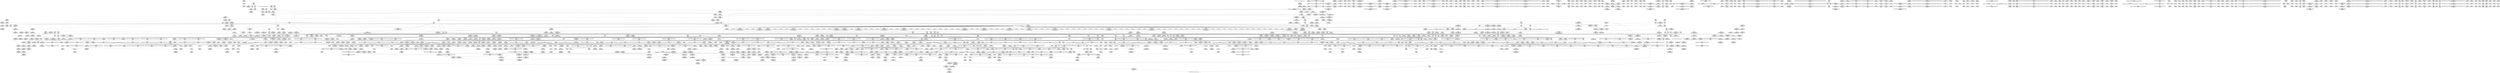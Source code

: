 digraph {
	CE0x576bf50 [shape=record,shape=Mrecord,label="{CE0x576bf50|__rcu_read_lock:_bb|*SummSource*}"]
	CE0x56494f0 [shape=record,shape=Mrecord,label="{CE0x56494f0|80:_i32,_112:_i8*,_:_CMRE_54,55_}"]
	CE0x56dea50 [shape=record,shape=Mrecord,label="{CE0x56dea50|rcu_read_unlock:_tobool|include/linux/rcupdate.h,933}"]
	CE0x57788a0 [shape=record,shape=Mrecord,label="{CE0x57788a0|rcu_lock_acquire:_tmp1}"]
	CE0x5713f80 [shape=record,shape=Mrecord,label="{CE0x5713f80|_call_void_mcount()_#3}"]
	CE0x5792a80 [shape=record,shape=Mrecord,label="{CE0x5792a80|i64_ptrtoint_(i8*_blockaddress(_rcu_lock_release,_%__here)_to_i64)|*Constant*}"]
	CE0x57043f0 [shape=record,shape=Mrecord,label="{CE0x57043f0|cred_sid:_bb|*SummSink*}"]
	CE0x5660c30 [shape=record,shape=Mrecord,label="{CE0x5660c30|selinux_sem_alloc_security:_tmp6|security/selinux/hooks.c,5392|*SummSink*}"]
	CE0x56a6210 [shape=record,shape=Mrecord,label="{CE0x56a6210|selinux_sem_alloc_security:_tmp16|security/selinux/hooks.c,5402|*SummSink*}"]
	CE0x5711360 [shape=record,shape=Mrecord,label="{CE0x5711360|_call_void___rcu_read_lock()_#10,_!dbg_!27710|include/linux/rcupdate.h,879}"]
	CE0x56a6cc0 [shape=record,shape=Mrecord,label="{CE0x56a6cc0|selinux_sem_alloc_security:_sem_perm9|security/selinux/hooks.c,5402}"]
	CE0x56f5d40 [shape=record,shape=Mrecord,label="{CE0x56f5d40|rcu_read_lock:_tmp|*SummSink*}"]
	CE0x56d27d0 [shape=record,shape=Mrecord,label="{CE0x56d27d0|rcu_read_unlock:_tmp14|include/linux/rcupdate.h,933|*SummSource*}"]
	CE0x5701490 [shape=record,shape=Mrecord,label="{CE0x5701490|rcu_read_lock:_tmp21|include/linux/rcupdate.h,884|*SummSource*}"]
	CE0x564de20 [shape=record,shape=Mrecord,label="{CE0x564de20|current_sid:_tmp8|security/selinux/hooks.c,218|*SummSource*}"]
	CE0x56458b0 [shape=record,shape=Mrecord,label="{CE0x56458b0|selinux_sem_alloc_security:_if.then8}"]
	CE0x56af8d0 [shape=record,shape=Mrecord,label="{CE0x56af8d0|ipc_free_security:_tmp5|security/selinux/hooks.c,5097}"]
	CE0x570c700 [shape=record,shape=Mrecord,label="{CE0x570c700|i64*_getelementptr_inbounds_(_2_x_i64_,_2_x_i64_*___llvm_gcov_ctr131,_i64_0,_i64_1)|*Constant*}"]
	CE0x57688b0 [shape=record,shape=Mrecord,label="{CE0x57688b0|rcu_read_unlock:_tmp21|include/linux/rcupdate.h,935|*SummSink*}"]
	CE0x564f7a0 [shape=record,shape=Mrecord,label="{CE0x564f7a0|80:_i32,_112:_i8*,_:_CMRE_104,112_|*MultipleSource*|Function::selinux_sem_alloc_security&Arg::sma::|security/selinux/hooks.c,5390}"]
	CE0x5776ca0 [shape=record,shape=Mrecord,label="{CE0x5776ca0|i64*_getelementptr_inbounds_(_4_x_i64_,_4_x_i64_*___llvm_gcov_ctr135,_i64_0,_i64_0)|*Constant*|*SummSource*}"]
	CE0x5703110 [shape=record,shape=Mrecord,label="{CE0x5703110|i64*_getelementptr_inbounds_(_11_x_i64_,_11_x_i64_*___llvm_gcov_ctr127,_i64_0,_i64_10)|*Constant*}"]
	CE0x567a260 [shape=record,shape=Mrecord,label="{CE0x567a260|avc_has_perm:_auditdata|Function::avc_has_perm&Arg::auditdata::}"]
	CE0x57027f0 [shape=record,shape=Mrecord,label="{CE0x57027f0|rcu_read_lock:_tmp18|include/linux/rcupdate.h,882|*SummSink*}"]
	CE0x564ab00 [shape=record,shape=Mrecord,label="{CE0x564ab00|80:_i32,_112:_i8*,_:_CMRE_26,27_}"]
	CE0x56ebae0 [shape=record,shape=Mrecord,label="{CE0x56ebae0|task_sid:_do.body|*SummSource*}"]
	CE0x5772ae0 [shape=record,shape=Mrecord,label="{CE0x5772ae0|__rcu_read_lock:_tmp1}"]
	CE0x576def0 [shape=record,shape=Mrecord,label="{CE0x576def0|__rcu_read_lock:_tmp2}"]
	CE0x56a3900 [shape=record,shape=Mrecord,label="{CE0x56a3900|i64*_getelementptr_inbounds_(_9_x_i64_,_9_x_i64_*___llvm_gcov_ctr317,_i64_0,_i64_6)|*Constant*}"]
	CE0x569f870 [shape=record,shape=Mrecord,label="{CE0x569f870|avc_has_perm:_ssid|Function::avc_has_perm&Arg::ssid::|*SummSink*}"]
	CE0x577eba0 [shape=record,shape=Mrecord,label="{CE0x577eba0|__preempt_count_sub:_sub|./arch/x86/include/asm/preempt.h,77}"]
	CE0x56ea560 [shape=record,shape=Mrecord,label="{CE0x56ea560|get_current:_tmp4|./arch/x86/include/asm/current.h,14|*SummSink*}"]
	CE0x56767d0 [shape=record,shape=Mrecord,label="{CE0x56767d0|_ret_i32_%call7,_!dbg_!27749|security/selinux/hooks.c,210}"]
	CE0x577b6c0 [shape=record,shape=Mrecord,label="{CE0x577b6c0|_call_void_mcount()_#3}"]
	CE0x576d0a0 [shape=record,shape=Mrecord,label="{CE0x576d0a0|%struct.lockdep_map*_null|*Constant*|*SummSink*}"]
	CE0x56e4470 [shape=record,shape=Mrecord,label="{CE0x56e4470|task_sid:_tmp5|security/selinux/hooks.c,208}"]
	CE0x5650230 [shape=record,shape=Mrecord,label="{CE0x5650230|selinux_sem_alloc_security:_tmp}"]
	CE0x56a02d0 [shape=record,shape=Mrecord,label="{CE0x56a02d0|avc_has_perm:_requested|Function::avc_has_perm&Arg::requested::}"]
	CE0x575c510 [shape=record,shape=Mrecord,label="{CE0x575c510|__rcu_read_unlock:_tmp4|include/linux/rcupdate.h,244|*SummSource*}"]
	CE0x56c3d70 [shape=record,shape=Mrecord,label="{CE0x56c3d70|rcu_lock_acquire:_tmp6|*SummSink*}"]
	CE0x5671520 [shape=record,shape=Mrecord,label="{CE0x5671520|_call_void_kfree(i8*_%tmp6)_#10,_!dbg_!27718|security/selinux/hooks.c,5099}"]
	CE0x56e94a0 [shape=record,shape=Mrecord,label="{CE0x56e94a0|_call_void_rcu_lock_acquire(%struct.lockdep_map*_rcu_lock_map)_#10,_!dbg_!27711|include/linux/rcupdate.h,881}"]
	CE0x570f980 [shape=record,shape=Mrecord,label="{CE0x570f980|task_sid:_real_cred|security/selinux/hooks.c,208}"]
	CE0x56418a0 [shape=record,shape=Mrecord,label="{CE0x56418a0|i64*_getelementptr_inbounds_(_2_x_i64_,_2_x_i64_*___llvm_gcov_ctr182,_i64_0,_i64_0)|*Constant*|*SummSink*}"]
	CE0x56f8f30 [shape=record,shape=Mrecord,label="{CE0x56f8f30|_call_void___preempt_count_sub(i32_1)_#10,_!dbg_!27715|include/linux/rcupdate.h,244|*SummSource*}"]
	CE0x56599e0 [shape=record,shape=Mrecord,label="{CE0x56599e0|80:_i32,_112:_i8*,_:_CMRE_62,63_}"]
	CE0x56a4780 [shape=record,shape=Mrecord,label="{CE0x56a4780|selinux_sem_alloc_security:_tmp18|security/selinux/hooks.c,5405|*SummSource*}"]
	CE0x56b6e80 [shape=record,shape=Mrecord,label="{CE0x56b6e80|current_sid:_tmp}"]
	CE0x57b2d20 [shape=record,shape=Mrecord,label="{CE0x57b2d20|i64*_getelementptr_inbounds_(_4_x_i64_,_4_x_i64_*___llvm_gcov_ctr135,_i64_0,_i64_1)|*Constant*|*SummSource*}"]
	CE0x56fa750 [shape=record,shape=Mrecord,label="{CE0x56fa750|i64*_getelementptr_inbounds_(_4_x_i64_,_4_x_i64_*___llvm_gcov_ctr133,_i64_0,_i64_2)|*Constant*}"]
	CE0x5699ad0 [shape=record,shape=Mrecord,label="{CE0x5699ad0|selinux_sem_alloc_security:_call6|security/selinux/hooks.c,5399}"]
	CE0x567a150 [shape=record,shape=Mrecord,label="{CE0x567a150|get_current:_tmp2|*SummSource*}"]
	CE0x570a120 [shape=record,shape=Mrecord,label="{CE0x570a120|rcu_read_lock:_tmp13|include/linux/rcupdate.h,882|*SummSource*}"]
	CE0x56d21d0 [shape=record,shape=Mrecord,label="{CE0x56d21d0|rcu_lock_acquire:_tmp3|*SummSource*}"]
	CE0x56bc600 [shape=record,shape=Mrecord,label="{CE0x56bc600|rcu_read_unlock:_call|include/linux/rcupdate.h,933|*SummSink*}"]
	CE0x5707450 [shape=record,shape=Mrecord,label="{CE0x5707450|i64_4|*Constant*}"]
	CE0x566f3f0 [shape=record,shape=Mrecord,label="{CE0x566f3f0|80:_i32,_112:_i8*,_:_CMRE_7,8_}"]
	CE0x567d7a0 [shape=record,shape=Mrecord,label="{CE0x567d7a0|i32_10|*Constant*|*SummSink*}"]
	CE0x5652070 [shape=record,shape=Mrecord,label="{CE0x5652070|80:_i32,_112:_i8*,_:_CMRE_52,53_}"]
	CE0x56d42f0 [shape=record,shape=Mrecord,label="{CE0x56d42f0|ipc_alloc_security:_tmp8|security/selinux/hooks.c,5085|*SummSource*}"]
	CE0x56bb510 [shape=record,shape=Mrecord,label="{CE0x56bb510|ipc_alloc_security:_tmp6|security/selinux/hooks.c,5084}"]
	CE0x5772df0 [shape=record,shape=Mrecord,label="{CE0x5772df0|__rcu_read_unlock:_tmp3|*SummSink*}"]
	CE0x56de3a0 [shape=record,shape=Mrecord,label="{CE0x56de3a0|__preempt_count_add:_val|Function::__preempt_count_add&Arg::val::|*SummSink*}"]
	CE0x5668440 [shape=record,shape=Mrecord,label="{CE0x5668440|80:_i32,_112:_i8*,_:_CMRE_47,48_}"]
	CE0x57804a0 [shape=record,shape=Mrecord,label="{CE0x57804a0|__preempt_count_add:_tmp5|./arch/x86/include/asm/preempt.h,72|*SummSink*}"]
	CE0x6174220 [shape=record,shape=Mrecord,label="{CE0x6174220|80:_i32,_112:_i8*,_:_CMRE_37,38_}"]
	CE0x5661430 [shape=record,shape=Mrecord,label="{CE0x5661430|_call_void_asm_sideeffect_,_memory_,_dirflag_,_fpsr_,_flags_()_#3,_!dbg_!27714,_!srcloc_!27715|include/linux/rcupdate.h,239}"]
	CE0x57168d0 [shape=record,shape=Mrecord,label="{CE0x57168d0|_call_void_mcount()_#3}"]
	CE0x571b900 [shape=record,shape=Mrecord,label="{CE0x571b900|rcu_read_unlock:_entry|*SummSink*}"]
	CE0x5760170 [shape=record,shape=Mrecord,label="{CE0x5760170|rcu_lock_acquire:_tmp2}"]
	CE0x56dfb80 [shape=record,shape=Mrecord,label="{CE0x56dfb80|kmalloc:_size|Function::kmalloc&Arg::size::|*SummSource*}"]
	CE0x56fdac0 [shape=record,shape=Mrecord,label="{CE0x56fdac0|rcu_read_lock:_tmp4|include/linux/rcupdate.h,882|*SummSink*}"]
	CE0x565cc90 [shape=record,shape=Mrecord,label="{CE0x565cc90|kzalloc:_call|include/linux/slab.h,578|*SummSource*}"]
	CE0x57016a0 [shape=record,shape=Mrecord,label="{CE0x57016a0|rcu_read_lock:_tmp20|include/linux/rcupdate.h,882}"]
	CE0x576c1b0 [shape=record,shape=Mrecord,label="{CE0x576c1b0|i64*_getelementptr_inbounds_(_4_x_i64_,_4_x_i64_*___llvm_gcov_ctr128,_i64_0,_i64_0)|*Constant*|*SummSink*}"]
	CE0x56d3560 [shape=record,shape=Mrecord,label="{CE0x56d3560|ipc_alloc_security:_tmp10|security/selinux/hooks.c,5087|*SummSource*}"]
	CE0x56f2cb0 [shape=record,shape=Mrecord,label="{CE0x56f2cb0|ipc_free_security:_tmp2|*SummSink*}"]
	CE0x566d650 [shape=record,shape=Mrecord,label="{CE0x566d650|selinux_sem_alloc_security:_sem_perm|security/selinux/hooks.c,5390}"]
	CE0x56c78d0 [shape=record,shape=Mrecord,label="{CE0x56c78d0|i32_78|*Constant*}"]
	CE0x565ae80 [shape=record,shape=Mrecord,label="{CE0x565ae80|80:_i32,_112:_i8*,_:_CMRE_67,68_}"]
	CE0x56aeb30 [shape=record,shape=Mrecord,label="{CE0x56aeb30|rcu_read_unlock:_if.end|*SummSource*}"]
	CE0x56d1890 [shape=record,shape=Mrecord,label="{CE0x56d1890|__rcu_read_lock:_tmp4|include/linux/rcupdate.h,239}"]
	CE0x5671ec0 [shape=record,shape=Mrecord,label="{CE0x5671ec0|selinux_sem_alloc_security:_call|security/selinux/hooks.c,5387|*SummSink*}"]
	CE0x5640940 [shape=record,shape=Mrecord,label="{CE0x5640940|ipc_alloc_security:_tmp1|*SummSource*}"]
	CE0x5717550 [shape=record,shape=Mrecord,label="{CE0x5717550|i64*_getelementptr_inbounds_(_11_x_i64_,_11_x_i64_*___llvm_gcov_ctr132,_i64_0,_i64_1)|*Constant*|*SummSink*}"]
	CE0x575d6c0 [shape=record,shape=Mrecord,label="{CE0x575d6c0|_call_void_asm_sideeffect_,_memory_,_dirflag_,_fpsr_,_flags_()_#3,_!dbg_!27711,_!srcloc_!27714|include/linux/rcupdate.h,244}"]
	CE0x566ef30 [shape=record,shape=Mrecord,label="{CE0x566ef30|selinux_sem_alloc_security:_tmp4|security/selinux/hooks.c,5391|*SummSource*}"]
	CE0x565d9e0 [shape=record,shape=Mrecord,label="{CE0x565d9e0|current_sid:_tmp1|*SummSink*}"]
	CE0x567ae30 [shape=record,shape=Mrecord,label="{CE0x567ae30|selinux_sem_alloc_security:_tobool7|security/selinux/hooks.c,5401|*SummSource*}"]
	CE0x56d0d10 [shape=record,shape=Mrecord,label="{CE0x56d0d10|_call_void_mcount()_#3|*SummSource*}"]
	CE0x57174e0 [shape=record,shape=Mrecord,label="{CE0x57174e0|rcu_read_unlock:_tmp|*SummSink*}"]
	CE0x73d59e0 [shape=record,shape=Mrecord,label="{CE0x73d59e0|80:_i32,_112:_i8*,_:_CMRE_2,3_}"]
	CE0x56af500 [shape=record,shape=Mrecord,label="{CE0x56af500|task_sid:_bb|*SummSource*}"]
	CE0x5659e30 [shape=record,shape=Mrecord,label="{CE0x5659e30|selinux_sem_alloc_security:_entry|*SummSink*}"]
	CE0x56e6790 [shape=record,shape=Mrecord,label="{CE0x56e6790|kzalloc:_tmp3|*SummSink*}"]
	CE0x5714b90 [shape=record,shape=Mrecord,label="{CE0x5714b90|task_sid:_land.lhs.true2|*SummSource*}"]
	CE0x5655db0 [shape=record,shape=Mrecord,label="{CE0x5655db0|ipc_alloc_security:_perm|Function::ipc_alloc_security&Arg::perm::}"]
	CE0x56a5c30 [shape=record,shape=Mrecord,label="{CE0x56a5c30|i64*_getelementptr_inbounds_(_9_x_i64_,_9_x_i64_*___llvm_gcov_ctr317,_i64_0,_i64_8)|*Constant*}"]
	CE0x56764e0 [shape=record,shape=Mrecord,label="{CE0x56764e0|task_sid:_task|Function::task_sid&Arg::task::}"]
	CE0x571e6f0 [shape=record,shape=Mrecord,label="{CE0x571e6f0|task_sid:_tmp3}"]
	CE0x5797520 [shape=record,shape=Mrecord,label="{CE0x5797520|__preempt_count_add:_tmp6|./arch/x86/include/asm/preempt.h,73|*SummSink*}"]
	CE0x56f9420 [shape=record,shape=Mrecord,label="{CE0x56f9420|rcu_read_lock:_do.body|*SummSource*}"]
	CE0x56ee6a0 [shape=record,shape=Mrecord,label="{CE0x56ee6a0|task_sid:_tmp18|security/selinux/hooks.c,208|*SummSink*}"]
	CE0x56e1fd0 [shape=record,shape=Mrecord,label="{CE0x56e1fd0|GLOBAL:___kmalloc|*Constant*}"]
	CE0x5702b30 [shape=record,shape=Mrecord,label="{CE0x5702b30|i8_1|*Constant*}"]
	CE0x5703470 [shape=record,shape=Mrecord,label="{CE0x5703470|i64*_getelementptr_inbounds_(_11_x_i64_,_11_x_i64_*___llvm_gcov_ctr127,_i64_0,_i64_10)|*Constant*|*SummSink*}"]
	CE0x5779360 [shape=record,shape=Mrecord,label="{CE0x5779360|rcu_lock_acquire:_tmp4|include/linux/rcupdate.h,418|*SummSource*}"]
	CE0x56700f0 [shape=record,shape=Mrecord,label="{CE0x56700f0|80:_i32,_112:_i8*,_:_CMRE_28,29_}"]
	CE0x566ecb0 [shape=record,shape=Mrecord,label="{CE0x566ecb0|_call_void_mcount()_#3}"]
	CE0x577b790 [shape=record,shape=Mrecord,label="{CE0x577b790|_call_void_mcount()_#3|*SummSource*}"]
	CE0x56cb100 [shape=record,shape=Mrecord,label="{CE0x56cb100|current_sid:_tmp24|security/selinux/hooks.c,220|*SummSource*}"]
	CE0x569ddb0 [shape=record,shape=Mrecord,label="{CE0x569ddb0|i64_4|*Constant*|*SummSource*}"]
	CE0x56e2e80 [shape=record,shape=Mrecord,label="{CE0x56e2e80|rcu_read_lock:_land.lhs.true2}"]
	CE0x56f7d50 [shape=record,shape=Mrecord,label="{CE0x56f7d50|rcu_read_lock:_land.lhs.true}"]
	CE0x56add80 [shape=record,shape=Mrecord,label="{CE0x56add80|rcu_read_unlock:_if.then|*SummSink*}"]
	CE0x56c24f0 [shape=record,shape=Mrecord,label="{CE0x56c24f0|current_sid:_tmp20|security/selinux/hooks.c,218|*SummSource*}"]
	CE0x56c5960 [shape=record,shape=Mrecord,label="{CE0x56c5960|task_sid:_tobool4|security/selinux/hooks.c,208}"]
	CE0x5658f00 [shape=record,shape=Mrecord,label="{CE0x5658f00|selinux_sem_alloc_security:_sem_perm3|security/selinux/hooks.c,5394}"]
	CE0x56f3d40 [shape=record,shape=Mrecord,label="{CE0x56f3d40|GLOBAL:___llvm_gcov_ctr301|Global_var:__llvm_gcov_ctr301|*SummSink*}"]
	CE0x56e66d0 [shape=record,shape=Mrecord,label="{CE0x56e66d0|kzalloc:_tmp3|*SummSource*}"]
	CE0x571a570 [shape=record,shape=Mrecord,label="{CE0x571a570|task_sid:_call7|security/selinux/hooks.c,208|*SummSink*}"]
	CE0x5778910 [shape=record,shape=Mrecord,label="{CE0x5778910|rcu_lock_acquire:_tmp1|*SummSource*}"]
	CE0x57996d0 [shape=record,shape=Mrecord,label="{CE0x57996d0|_call_void_asm_addl_$1,_%gs:$0_,_*m,ri,*m,_dirflag_,_fpsr_,_flags_(i32*___preempt_count,_i32_%val,_i32*___preempt_count)_#3,_!dbg_!27714,_!srcloc_!27717|./arch/x86/include/asm/preempt.h,72|*SummSink*}"]
	CE0x5710ea0 [shape=record,shape=Mrecord,label="{CE0x5710ea0|_call_void_mcount()_#3|*SummSink*}"]
	CE0x575e660 [shape=record,shape=Mrecord,label="{CE0x575e660|_call_void_lockdep_rcu_suspicious(i8*_getelementptr_inbounds_(_25_x_i8_,_25_x_i8_*_.str45,_i32_0,_i32_0),_i32_934,_i8*_getelementptr_inbounds_(_44_x_i8_,_44_x_i8_*_.str47,_i32_0,_i32_0))_#10,_!dbg_!27726|include/linux/rcupdate.h,933}"]
	CE0x56bd9b0 [shape=record,shape=Mrecord,label="{CE0x56bd9b0|__preempt_count_add:_val|Function::__preempt_count_add&Arg::val::}"]
	CE0x56bf8e0 [shape=record,shape=Mrecord,label="{CE0x56bf8e0|ipc_free_security:_bb}"]
	CE0x564e5d0 [shape=record,shape=Mrecord,label="{CE0x564e5d0|i32_0|*Constant*}"]
	CE0x56eae60 [shape=record,shape=Mrecord,label="{CE0x56eae60|ipc_alloc_security:_if.end}"]
	CE0x56bea40 [shape=record,shape=Mrecord,label="{CE0x56bea40|ipc_alloc_security:_retval.0}"]
	CE0x56f1600 [shape=record,shape=Mrecord,label="{CE0x56f1600|ipc_alloc_security:_tmp7|security/selinux/hooks.c,5085|*SummSink*}"]
	CE0x5700b10 [shape=record,shape=Mrecord,label="{CE0x5700b10|i64*_getelementptr_inbounds_(_11_x_i64_,_11_x_i64_*___llvm_gcov_ctr127,_i64_0,_i64_9)|*Constant*|*SummSource*}"]
	CE0x56e9b20 [shape=record,shape=Mrecord,label="{CE0x56e9b20|0:_i8,_:_GCMR_task_sid.__warned_internal_global_i8_0,_section_.data.unlikely_,_align_1:_elem_0:default:}"]
	CE0x5706730 [shape=record,shape=Mrecord,label="{CE0x5706730|i64*_getelementptr_inbounds_(_4_x_i64_,_4_x_i64_*___llvm_gcov_ctr128,_i64_0,_i64_3)|*Constant*|*SummSource*}"]
	CE0x56e9c80 [shape=record,shape=Mrecord,label="{CE0x56e9c80|task_sid:_tobool1|security/selinux/hooks.c,208}"]
	CE0x56b3620 [shape=record,shape=Mrecord,label="{CE0x56b3620|current_sid:_call|security/selinux/hooks.c,218}"]
	CE0x56a35c0 [shape=record,shape=Mrecord,label="{CE0x56a35c0|selinux_sem_alloc_security:_tmp15|security/selinux/hooks.c,5401|*SummSink*}"]
	CE0x5675dc0 [shape=record,shape=Mrecord,label="{CE0x5675dc0|%struct.ipc_security_struct*_null|*Constant*|*SummSink*}"]
	CE0x571afe0 [shape=record,shape=Mrecord,label="{CE0x571afe0|cred_sid:_cred|Function::cred_sid&Arg::cred::}"]
	CE0x56a8810 [shape=record,shape=Mrecord,label="{CE0x56a8810|ipc_free_security:_perm|Function::ipc_free_security&Arg::perm::|*SummSource*}"]
	CE0x567c790 [shape=record,shape=Mrecord,label="{CE0x567c790|current_sid:_tmp15|security/selinux/hooks.c,218|*SummSource*}"]
	CE0x5655c40 [shape=record,shape=Mrecord,label="{CE0x5655c40|ipc_alloc_security:_task|Function::ipc_alloc_security&Arg::task::|*SummSink*}"]
	CE0x5653440 [shape=record,shape=Mrecord,label="{CE0x5653440|selinux_sem_alloc_security:_sem_perm|security/selinux/hooks.c,5390|*SummSource*}"]
	CE0x5712700 [shape=record,shape=Mrecord,label="{CE0x5712700|rcu_read_lock:_call|include/linux/rcupdate.h,882|*SummSink*}"]
	CE0x56521a0 [shape=record,shape=Mrecord,label="{CE0x56521a0|80:_i32,_112:_i8*,_:_CMRE_53,54_}"]
	CE0x57792f0 [shape=record,shape=Mrecord,label="{CE0x57792f0|rcu_lock_acquire:_tmp4|include/linux/rcupdate.h,418}"]
	CE0x5784d00 [shape=record,shape=Mrecord,label="{CE0x5784d00|__rcu_read_unlock:_tmp5|include/linux/rcupdate.h,244}"]
	CE0x5718d80 [shape=record,shape=Mrecord,label="{CE0x5718d80|kmalloc:_tmp3}"]
	CE0x5669be0 [shape=record,shape=Mrecord,label="{CE0x5669be0|80:_i32,_112:_i8*,_:_CMRE_13,14_}"]
	CE0x5705170 [shape=record,shape=Mrecord,label="{CE0x5705170|GLOBAL:_lockdep_rcu_suspicious|*Constant*}"]
	CE0x566c5e0 [shape=record,shape=Mrecord,label="{CE0x566c5e0|80:_i32,_112:_i8*,_:_CMRE_35,36_}"]
	CE0x578ff20 [shape=record,shape=Mrecord,label="{CE0x578ff20|__rcu_read_unlock:_tmp}"]
	CE0x567c720 [shape=record,shape=Mrecord,label="{CE0x567c720|current_sid:_tmp15|security/selinux/hooks.c,218}"]
	CE0x565cfc0 [shape=record,shape=Mrecord,label="{CE0x565cfc0|GLOBAL:_kmalloc|*Constant*|*SummSource*}"]
	CE0x5761b30 [shape=record,shape=Mrecord,label="{CE0x5761b30|rcu_lock_release:_tmp2|*SummSink*}"]
	CE0x57601e0 [shape=record,shape=Mrecord,label="{CE0x57601e0|rcu_lock_acquire:_tmp2|*SummSource*}"]
	CE0x57161e0 [shape=record,shape=Mrecord,label="{CE0x57161e0|__rcu_read_lock:_entry|*SummSource*}"]
	CE0x577cf40 [shape=record,shape=Mrecord,label="{CE0x577cf40|__rcu_read_unlock:_do.body|*SummSource*}"]
	CE0x564d040 [shape=record,shape=Mrecord,label="{CE0x564d040|ipc_alloc_security:_tobool|security/selinux/hooks.c,5084|*SummSink*}"]
	CE0x5709510 [shape=record,shape=Mrecord,label="{CE0x5709510|i64_7|*Constant*}"]
	CE0x56e7f70 [shape=record,shape=Mrecord,label="{CE0x56e7f70|ipc_free_security:_tmp5|security/selinux/hooks.c,5097|*SummSink*}"]
	CE0x570d1e0 [shape=record,shape=Mrecord,label="{CE0x570d1e0|i32_77|*Constant*}"]
	CE0x57905d0 [shape=record,shape=Mrecord,label="{CE0x57905d0|__rcu_read_lock:_tmp3|*SummSource*}"]
	CE0x5721b80 [shape=record,shape=Mrecord,label="{CE0x5721b80|kmalloc:_tmp2}"]
	CE0x56b8c50 [shape=record,shape=Mrecord,label="{CE0x56b8c50|i32_208|*Constant*|*SummSink*}"]
	CE0x577bf60 [shape=record,shape=Mrecord,label="{CE0x577bf60|__preempt_count_add:_tmp}"]
	CE0x577fe80 [shape=record,shape=Mrecord,label="{CE0x577fe80|rcu_lock_acquire:_bb|*SummSource*}"]
	CE0x570ed80 [shape=record,shape=Mrecord,label="{CE0x570ed80|__rcu_read_lock:_tmp5|include/linux/rcupdate.h,239|*SummSink*}"]
	CE0x565bfa0 [shape=record,shape=Mrecord,label="{CE0x565bfa0|current_sid:_tmp6|security/selinux/hooks.c,218|*SummSink*}"]
	CE0x56c70e0 [shape=record,shape=Mrecord,label="{CE0x56c70e0|task_sid:_tmp12|security/selinux/hooks.c,208}"]
	CE0x565e650 [shape=record,shape=Mrecord,label="{CE0x565e650|i8_1|*Constant*}"]
	CE0x578f660 [shape=record,shape=Mrecord,label="{CE0x578f660|_call_void_mcount()_#3}"]
	CE0x56c1130 [shape=record,shape=Mrecord,label="{CE0x56c1130|i64*_getelementptr_inbounds_(_13_x_i64_,_13_x_i64_*___llvm_gcov_ctr126,_i64_0,_i64_11)|*Constant*|*SummSource*}"]
	CE0x564ac00 [shape=record,shape=Mrecord,label="{CE0x564ac00|i64*_getelementptr_inbounds_(_11_x_i64_,_11_x_i64_*___llvm_gcov_ctr125,_i64_0,_i64_1)|*Constant*|*SummSink*}"]
	CE0x5774d40 [shape=record,shape=Mrecord,label="{CE0x5774d40|i64*_getelementptr_inbounds_(_4_x_i64_,_4_x_i64_*___llvm_gcov_ctr130,_i64_0,_i64_0)|*Constant*}"]
	CE0x57c9ce0 [shape=record,shape=Mrecord,label="{CE0x57c9ce0|__preempt_count_sub:_tmp4|./arch/x86/include/asm/preempt.h,77|*SummSink*}"]
	CE0x578d5f0 [shape=record,shape=Mrecord,label="{CE0x578d5f0|__preempt_count_add:_do.end|*SummSink*}"]
	CE0x56e2690 [shape=record,shape=Mrecord,label="{CE0x56e2690|GLOBAL:___kmalloc|*Constant*|*SummSink*}"]
	CE0x56b86d0 [shape=record,shape=Mrecord,label="{CE0x56b86d0|current_sid:_tmp9|security/selinux/hooks.c,218|*SummSink*}"]
	CE0x5668150 [shape=record,shape=Mrecord,label="{CE0x5668150|80:_i32,_112:_i8*,_:_CMRE_71,72_}"]
	CE0x5720e90 [shape=record,shape=Mrecord,label="{CE0x5720e90|i64*_getelementptr_inbounds_(_2_x_i64_,_2_x_i64_*___llvm_gcov_ctr109,_i64_0,_i64_1)|*Constant*|*SummSource*}"]
	CE0x56b7f80 [shape=record,shape=Mrecord,label="{CE0x56b7f80|i64*_getelementptr_inbounds_(_11_x_i64_,_11_x_i64_*___llvm_gcov_ctr125,_i64_0,_i64_0)|*Constant*}"]
	CE0x5760df0 [shape=record,shape=Mrecord,label="{CE0x5760df0|rcu_read_unlock:_do.body}"]
	CE0x56568d0 [shape=record,shape=Mrecord,label="{CE0x56568d0|80:_i32,_112:_i8*,_:_CMRE_176,184_|*MultipleSource*|Function::selinux_sem_alloc_security&Arg::sma::|security/selinux/hooks.c,5390}"]
	CE0x571f590 [shape=record,shape=Mrecord,label="{CE0x571f590|i64*_getelementptr_inbounds_(_13_x_i64_,_13_x_i64_*___llvm_gcov_ctr126,_i64_0,_i64_1)|*Constant*|*SummSink*}"]
	CE0x56bcb00 [shape=record,shape=Mrecord,label="{CE0x56bcb00|rcu_read_unlock:_tmp8|include/linux/rcupdate.h,933|*SummSource*}"]
	CE0x56e3da0 [shape=record,shape=Mrecord,label="{CE0x56e3da0|task_sid:_do.body5|*SummSource*}"]
	CE0x5710730 [shape=record,shape=Mrecord,label="{CE0x5710730|task_sid:_real_cred|security/selinux/hooks.c,208|*SummSink*}"]
	CE0x56a0440 [shape=record,shape=Mrecord,label="{CE0x56a0440|avc_has_perm:_requested|Function::avc_has_perm&Arg::requested::|*SummSource*}"]
	CE0x56774d0 [shape=record,shape=Mrecord,label="{CE0x56774d0|selinux_sem_alloc_security:_type|security/selinux/hooks.c,5396|*SummSink*}"]
	CE0x56cb290 [shape=record,shape=Mrecord,label="{CE0x56cb290|current_sid:_tmp24|security/selinux/hooks.c,220|*SummSink*}"]
	CE0x567eba0 [shape=record,shape=Mrecord,label="{CE0x567eba0|selinux_sem_alloc_security:_type|security/selinux/hooks.c,5396|*SummSource*}"]
	CE0x56d5a20 [shape=record,shape=Mrecord,label="{CE0x56d5a20|ipc_alloc_security:_sid3|security/selinux/hooks.c,5089}"]
	CE0x56afce0 [shape=record,shape=Mrecord,label="{CE0x56afce0|ipc_free_security:_tmp6|security/selinux/hooks.c,5099|*SummSink*}"]
	CE0x56cfba0 [shape=record,shape=Mrecord,label="{CE0x56cfba0|kzalloc:_entry|*SummSource*}"]
	CE0x56ca6e0 [shape=record,shape=Mrecord,label="{CE0x56ca6e0|0:_i32,_4:_i32,_8:_i32,_12:_i32,_:_CMRE_4,8_|*MultipleSource*|security/selinux/hooks.c,218|security/selinux/hooks.c,218|security/selinux/hooks.c,220}"]
	CE0x56dd220 [shape=record,shape=Mrecord,label="{CE0x56dd220|COLLAPSED:_GCMRE___llvm_gcov_ctr132_internal_global_11_x_i64_zeroinitializer:_elem_0:default:}"]
	CE0x56d5fe0 [shape=record,shape=Mrecord,label="{CE0x56d5fe0|ipc_alloc_security:_tmp11|security/selinux/hooks.c,5090}"]
	CE0x56a5780 [shape=record,shape=Mrecord,label="{CE0x56a5780|selinux_sem_alloc_security:_retval.0|*SummSink*}"]
	CE0x56a5390 [shape=record,shape=Mrecord,label="{CE0x56a5390|i64*_getelementptr_inbounds_(_9_x_i64_,_9_x_i64_*___llvm_gcov_ctr317,_i64_0,_i64_8)|*Constant*|*SummSink*}"]
	CE0x564bde0 [shape=record,shape=Mrecord,label="{CE0x564bde0|GLOBAL:___llvm_gcov_ctr125|Global_var:__llvm_gcov_ctr125|*SummSink*}"]
	CE0x5660db0 [shape=record,shape=Mrecord,label="{CE0x5660db0|selinux_sem_alloc_security:_tmp7|security/selinux/hooks.c,5392}"]
	CE0x56b78d0 [shape=record,shape=Mrecord,label="{CE0x56b78d0|current_sid:_tmp9|security/selinux/hooks.c,218}"]
	CE0x56a0010 [shape=record,shape=Mrecord,label="{CE0x56a0010|avc_has_perm:_tclass|Function::avc_has_perm&Arg::tclass::|*SummSink*}"]
	CE0x56c6c60 [shape=record,shape=Mrecord,label="{CE0x56c6c60|kmalloc:_call|include/linux/slab.h,429|*SummSource*}"]
	CE0x575dbe0 [shape=record,shape=Mrecord,label="{CE0x575dbe0|rcu_lock_acquire:_tmp5|include/linux/rcupdate.h,418|*SummSource*}"]
	CE0x56b24e0 [shape=record,shape=Mrecord,label="{CE0x56b24e0|current_sid:_tmp3}"]
	CE0x56c1b50 [shape=record,shape=Mrecord,label="{CE0x56c1b50|current_sid:_tmp19|security/selinux/hooks.c,218}"]
	CE0x577dd60 [shape=record,shape=Mrecord,label="{CE0x577dd60|_ret_void,_!dbg_!27720|./arch/x86/include/asm/preempt.h,78}"]
	CE0x5699370 [shape=record,shape=Mrecord,label="{CE0x5699370|current_sid:_tmp18|security/selinux/hooks.c,218}"]
	CE0x569e6a0 [shape=record,shape=Mrecord,label="{CE0x569e6a0|selinux_sem_alloc_security:_tmp13|security/selinux/hooks.c,5401|*SummSource*}"]
	CE0x570bf00 [shape=record,shape=Mrecord,label="{CE0x570bf00|rcu_read_lock:_tmp3}"]
	CE0x56fd9f0 [shape=record,shape=Mrecord,label="{CE0x56fd9f0|rcu_read_lock:_tmp4|include/linux/rcupdate.h,882|*SummSource*}"]
	CE0x5774310 [shape=record,shape=Mrecord,label="{CE0x5774310|i64*_getelementptr_inbounds_(_4_x_i64_,_4_x_i64_*___llvm_gcov_ctr130,_i64_0,_i64_0)|*Constant*|*SummSource*}"]
	CE0x570b340 [shape=record,shape=Mrecord,label="{CE0x570b340|rcu_lock_acquire:_map|Function::rcu_lock_acquire&Arg::map::|*SummSource*}"]
	CE0x56f6650 [shape=record,shape=Mrecord,label="{CE0x56f6650|rcu_lock_acquire:_entry|*SummSource*}"]
	CE0x56c5650 [shape=record,shape=Mrecord,label="{CE0x56c5650|rcu_lock_acquire:___here|*SummSource*}"]
	CE0x56c2040 [shape=record,shape=Mrecord,label="{CE0x56c2040|i64*_getelementptr_inbounds_(_11_x_i64_,_11_x_i64_*___llvm_gcov_ctr125,_i64_0,_i64_10)|*Constant*|*SummSource*}"]
	CE0x5708de0 [shape=record,shape=Mrecord,label="{CE0x5708de0|rcu_read_lock:_call3|include/linux/rcupdate.h,882}"]
	CE0x564da10 [shape=record,shape=Mrecord,label="{CE0x564da10|GLOBAL:_current_task|Global_var:current_task|*SummSource*}"]
	CE0x571c0f0 [shape=record,shape=Mrecord,label="{CE0x571c0f0|kmalloc:_bb|*SummSink*}"]
	CE0x56fc490 [shape=record,shape=Mrecord,label="{CE0x56fc490|rcu_read_unlock:_tmp6|include/linux/rcupdate.h,933|*SummSink*}"]
	CE0x56caf70 [shape=record,shape=Mrecord,label="{CE0x56caf70|current_sid:_tmp24|security/selinux/hooks.c,220}"]
	CE0x577cbd0 [shape=record,shape=Mrecord,label="{CE0x577cbd0|__rcu_read_unlock:_do.body}"]
	CE0x56fa9b0 [shape=record,shape=Mrecord,label="{CE0x56fa9b0|rcu_lock_release:_tmp3|*SummSource*}"]
	CE0x56ad190 [shape=record,shape=Mrecord,label="{CE0x56ad190|rcu_read_unlock:_land.lhs.true2}"]
	CE0x5721c60 [shape=record,shape=Mrecord,label="{CE0x5721c60|kmalloc:_tmp2|*SummSink*}"]
	CE0x56b0ba0 [shape=record,shape=Mrecord,label="{CE0x56b0ba0|_ret_i8*_%call,_!dbg_!27714|include/linux/slab.h,429|*SummSink*}"]
	CE0x570d740 [shape=record,shape=Mrecord,label="{CE0x570d740|i64*_getelementptr_inbounds_(_2_x_i64_,_2_x_i64_*___llvm_gcov_ctr131,_i64_0,_i64_0)|*Constant*}"]
	CE0x5716b40 [shape=record,shape=Mrecord,label="{CE0x5716b40|rcu_read_unlock:_tmp1|*SummSink*}"]
	CE0x566d3a0 [shape=record,shape=Mrecord,label="{CE0x566d3a0|selinux_sem_alloc_security:_tmp5|security/selinux/hooks.c,5391|*SummSink*}"]
	CE0x577c0c0 [shape=record,shape=Mrecord,label="{CE0x577c0c0|__rcu_read_unlock:_bb|*SummSink*}"]
	CE0x56ed390 [shape=record,shape=Mrecord,label="{CE0x56ed390|i64*_getelementptr_inbounds_(_13_x_i64_,_13_x_i64_*___llvm_gcov_ctr126,_i64_0,_i64_9)|*Constant*}"]
	CE0x56edbe0 [shape=record,shape=Mrecord,label="{CE0x56edbe0|task_sid:_tmp20|security/selinux/hooks.c,208|*SummSink*}"]
	CE0x5652470 [shape=record,shape=Mrecord,label="{CE0x5652470|GLOBAL:_current_task|Global_var:current_task|*SummSink*}"]
	CE0x5649620 [shape=record,shape=Mrecord,label="{CE0x5649620|80:_i32,_112:_i8*,_:_CMRE_55,56_}"]
	CE0x56653a0 [shape=record,shape=Mrecord,label="{CE0x56653a0|_ret_%struct.task_struct*_%tmp4,_!dbg_!27714|./arch/x86/include/asm/current.h,14|*SummSink*}"]
	CE0x56c1250 [shape=record,shape=Mrecord,label="{CE0x56c1250|task_sid:_tmp24|security/selinux/hooks.c,208|*SummSink*}"]
	CE0x564e1c0 [shape=record,shape=Mrecord,label="{CE0x564e1c0|kmalloc:_entry}"]
	CE0x5679e90 [shape=record,shape=Mrecord,label="{CE0x5679e90|80:_i32,_112:_i8*,_:_CMRE_88,92_|*MultipleSource*|Function::selinux_sem_alloc_security&Arg::sma::|security/selinux/hooks.c,5390}"]
	CE0x56be600 [shape=record,shape=Mrecord,label="{CE0x56be600|i32_-12|*Constant*|*SummSource*}"]
	CE0x5699660 [shape=record,shape=Mrecord,label="{CE0x5699660|current_sid:_tmp18|security/selinux/hooks.c,218|*SummSink*}"]
	CE0x56612b0 [shape=record,shape=Mrecord,label="{CE0x56612b0|_ret_void,_!dbg_!27719|./arch/x86/include/asm/preempt.h,73|*SummSink*}"]
	CE0x57c0930 [shape=record,shape=Mrecord,label="{CE0x57c0930|__preempt_count_sub:_tmp2|*SummSink*}"]
	CE0x570a530 [shape=record,shape=Mrecord,label="{CE0x570a530|rcu_read_lock:_tmp14|include/linux/rcupdate.h,882}"]
	CE0x56b11c0 [shape=record,shape=Mrecord,label="{CE0x56b11c0|ipc_free_security:_tmp3|*SummSource*}"]
	CE0x576cbc0 [shape=record,shape=Mrecord,label="{CE0x576cbc0|i32_2|*Constant*|*SummSink*}"]
	CE0x57848a0 [shape=record,shape=Mrecord,label="{CE0x57848a0|__preempt_count_sub:_sub|./arch/x86/include/asm/preempt.h,77|*SummSource*}"]
	CE0x56a80d0 [shape=record,shape=Mrecord,label="{CE0x56a80d0|GLOBAL:_ipc_free_security|*Constant*|*SummSink*}"]
	CE0x56a55c0 [shape=record,shape=Mrecord,label="{CE0x56a55c0|selinux_sem_alloc_security:_retval.0|*SummSource*}"]
	CE0x5703870 [shape=record,shape=Mrecord,label="{CE0x5703870|rcu_read_lock:_tmp22|include/linux/rcupdate.h,884}"]
	CE0x5767030 [shape=record,shape=Mrecord,label="{CE0x5767030|rcu_read_unlock:_tmp18|include/linux/rcupdate.h,933|*SummSink*}"]
	CE0x5674460 [shape=record,shape=Mrecord,label="{CE0x5674460|kzalloc:_entry}"]
	CE0x564dfc0 [shape=record,shape=Mrecord,label="{CE0x564dfc0|current_sid:_tmp8|security/selinux/hooks.c,218|*SummSink*}"]
	CE0x56cb5d0 [shape=record,shape=Mrecord,label="{CE0x56cb5d0|get_current:_bb|*SummSource*}"]
	CE0x5644a70 [shape=record,shape=Mrecord,label="{CE0x5644a70|selinux_sem_alloc_security:_tobool|security/selinux/hooks.c,5391}"]
	CE0x564d360 [shape=record,shape=Mrecord,label="{CE0x564d360|GLOBAL:___llvm_gcov_ctr301|Global_var:__llvm_gcov_ctr301}"]
	CE0x57087a0 [shape=record,shape=Mrecord,label="{CE0x57087a0|rcu_read_lock:_tmp12|include/linux/rcupdate.h,882}"]
	CE0x56a7620 [shape=record,shape=Mrecord,label="{CE0x56a7620|_call_void_ipc_free_security(%struct.kern_ipc_perm*_%sem_perm9)_#10,_!dbg_!27743|security/selinux/hooks.c,5402|*SummSink*}"]
	CE0x565cb50 [shape=record,shape=Mrecord,label="{CE0x565cb50|i8*_getelementptr_inbounds_(_25_x_i8_,_25_x_i8_*_.str3,_i32_0,_i32_0)|*Constant*|*SummSink*}"]
	CE0x5707e80 [shape=record,shape=Mrecord,label="{CE0x5707e80|rcu_read_lock:_tmp10|include/linux/rcupdate.h,882|*SummSource*}"]
	CE0x578fe60 [shape=record,shape=Mrecord,label="{CE0x578fe60|__rcu_read_lock:_do.body|*SummSource*}"]
	CE0x56c5ac0 [shape=record,shape=Mrecord,label="{CE0x56c5ac0|task_sid:_tobool4|security/selinux/hooks.c,208|*SummSource*}"]
	CE0x576a700 [shape=record,shape=Mrecord,label="{CE0x576a700|GLOBAL:___rcu_read_unlock|*Constant*}"]
	CE0x57682e0 [shape=record,shape=Mrecord,label="{CE0x57682e0|i64*_getelementptr_inbounds_(_11_x_i64_,_11_x_i64_*___llvm_gcov_ctr132,_i64_0,_i64_10)|*Constant*}"]
	CE0x57083f0 [shape=record,shape=Mrecord,label="{CE0x57083f0|rcu_read_lock:_tmp11|include/linux/rcupdate.h,882|*SummSource*}"]
	CE0x5785d90 [shape=record,shape=Mrecord,label="{CE0x5785d90|__rcu_read_unlock:_tmp7|include/linux/rcupdate.h,245|*SummSource*}"]
	CE0x5670220 [shape=record,shape=Mrecord,label="{CE0x5670220|80:_i32,_112:_i8*,_:_CMRE_29,30_}"]
	CE0x56b8600 [shape=record,shape=Mrecord,label="{CE0x56b8600|current_sid:_tmp9|security/selinux/hooks.c,218|*SummSource*}"]
	CE0x564e0c0 [shape=record,shape=Mrecord,label="{CE0x564e0c0|GLOBAL:_kmalloc|*Constant*|*SummSink*}"]
	CE0x566dcc0 [shape=record,shape=Mrecord,label="{CE0x566dcc0|i16_25|*Constant*|*SummSource*}"]
	CE0x56b53b0 [shape=record,shape=Mrecord,label="{CE0x56b53b0|get_current:_tmp1|*SummSource*}"]
	CE0x5780780 [shape=record,shape=Mrecord,label="{CE0x5780780|rcu_lock_release:_tmp1|*SummSource*}"]
	CE0x570b470 [shape=record,shape=Mrecord,label="{CE0x570b470|rcu_lock_acquire:_map|Function::rcu_lock_acquire&Arg::map::|*SummSink*}"]
	CE0x56b1010 [shape=record,shape=Mrecord,label="{CE0x56b1010|_call_void_mcount()_#3}"]
	CE0x5670e20 [shape=record,shape=Mrecord,label="{CE0x5670e20|GLOBAL:___llvm_gcov_ctr125|Global_var:__llvm_gcov_ctr125}"]
	CE0x5719830 [shape=record,shape=Mrecord,label="{CE0x5719830|task_sid:_tmp26|security/selinux/hooks.c,208|*SummSink*}"]
	CE0x56762e0 [shape=record,shape=Mrecord,label="{CE0x56762e0|task_sid:_entry|*SummSink*}"]
	CE0x570da00 [shape=record,shape=Mrecord,label="{CE0x570da00|task_sid:_tmp7|security/selinux/hooks.c,208|*SummSink*}"]
	CE0x5703d10 [shape=record,shape=Mrecord,label="{CE0x5703d10|rcu_read_lock:_tmp22|include/linux/rcupdate.h,884|*SummSource*}"]
	CE0x56bae60 [shape=record,shape=Mrecord,label="{CE0x56bae60|cred_sid:_tmp1}"]
	CE0x5773ca0 [shape=record,shape=Mrecord,label="{CE0x5773ca0|__preempt_count_add:_do.body|*SummSink*}"]
	CE0x57040e0 [shape=record,shape=Mrecord,label="{CE0x57040e0|i64*_getelementptr_inbounds_(_2_x_i64_,_2_x_i64_*___llvm_gcov_ctr131,_i64_0,_i64_0)|*Constant*|*SummSink*}"]
	CE0x567fb20 [shape=record,shape=Mrecord,label="{CE0x567fb20|selinux_sem_alloc_security:_tmp9|security/selinux/hooks.c,5394|*SummSource*}"]
	CE0x57ae900 [shape=record,shape=Mrecord,label="{CE0x57ae900|i64*_getelementptr_inbounds_(_4_x_i64_,_4_x_i64_*___llvm_gcov_ctr129,_i64_0,_i64_3)|*Constant*|*SummSource*}"]
	CE0x5641d40 [shape=record,shape=Mrecord,label="{CE0x5641d40|GLOBAL:_current_sid|*Constant*|*SummSink*}"]
	CE0x5675c10 [shape=record,shape=Mrecord,label="{CE0x5675c10|ipc_alloc_security:_tobool|security/selinux/hooks.c,5084}"]
	CE0x571b120 [shape=record,shape=Mrecord,label="{CE0x571b120|cred_sid:_cred|Function::cred_sid&Arg::cred::|*SummSink*}"]
	CE0x56ae2d0 [shape=record,shape=Mrecord,label="{CE0x56ae2d0|kzalloc:_tmp|*SummSource*}"]
	CE0x56b5730 [shape=record,shape=Mrecord,label="{CE0x56b5730|current_sid:_tmp11|security/selinux/hooks.c,218|*SummSource*}"]
	CE0x5666f80 [shape=record,shape=Mrecord,label="{CE0x5666f80|selinux_sem_alloc_security:_tmp2|security/selinux/hooks.c,5391|*SummSink*}"]
	CE0x5791f90 [shape=record,shape=Mrecord,label="{CE0x5791f90|_call_void_lock_release(%struct.lockdep_map*_%map,_i32_1,_i64_ptrtoint_(i8*_blockaddress(_rcu_lock_release,_%__here)_to_i64))_#10,_!dbg_!27716|include/linux/rcupdate.h,423|*SummSink*}"]
	CE0x576d430 [shape=record,shape=Mrecord,label="{CE0x576d430|i64_ptrtoint_(i8*_blockaddress(_rcu_lock_acquire,_%__here)_to_i64)|*Constant*|*SummSource*}"]
	CE0x5793cf0 [shape=record,shape=Mrecord,label="{CE0x5793cf0|__rcu_read_unlock:_tmp1|*SummSource*}"]
	CE0x56f2c40 [shape=record,shape=Mrecord,label="{CE0x56f2c40|ipc_free_security:_tmp2|*SummSource*}"]
	CE0x5785720 [shape=record,shape=Mrecord,label="{CE0x5785720|__rcu_read_unlock:_tmp6|include/linux/rcupdate.h,245|*SummSource*}"]
	CE0x577d8e0 [shape=record,shape=Mrecord,label="{CE0x577d8e0|i64*_getelementptr_inbounds_(_4_x_i64_,_4_x_i64_*___llvm_gcov_ctr134,_i64_0,_i64_2)|*Constant*|*SummSource*}"]
	CE0x5719710 [shape=record,shape=Mrecord,label="{CE0x5719710|i64*_getelementptr_inbounds_(_13_x_i64_,_13_x_i64_*___llvm_gcov_ctr126,_i64_0,_i64_12)|*Constant*|*SummSource*}"]
	CE0x5791a80 [shape=record,shape=Mrecord,label="{CE0x5791a80|rcu_lock_release:___here|*SummSink*}"]
	CE0x56e4fb0 [shape=record,shape=Mrecord,label="{CE0x56e4fb0|task_sid:_call3|security/selinux/hooks.c,208|*SummSource*}"]
	CE0x5718560 [shape=record,shape=Mrecord,label="{CE0x5718560|rcu_lock_acquire:_entry|*SummSink*}"]
	CE0x578d7c0 [shape=record,shape=Mrecord,label="{CE0x578d7c0|__rcu_read_unlock:_tmp|*SummSink*}"]
	CE0x5673d10 [shape=record,shape=Mrecord,label="{CE0x5673d10|current_sid:_tmp12|security/selinux/hooks.c,218|*SummSource*}"]
	CE0x56e3400 [shape=record,shape=Mrecord,label="{CE0x56e3400|task_sid:_tmp9|security/selinux/hooks.c,208|*SummSink*}"]
	CE0x57ae550 [shape=record,shape=Mrecord,label="{CE0x57ae550|GLOBAL:___preempt_count|Global_var:__preempt_count}"]
	CE0x566ae80 [shape=record,shape=Mrecord,label="{CE0x566ae80|80:_i32,_112:_i8*,_:_CMRE_42,43_}"]
	CE0x5707d50 [shape=record,shape=Mrecord,label="{CE0x5707d50|rcu_read_lock:_tmp10|include/linux/rcupdate.h,882}"]
	CE0x56bf240 [shape=record,shape=Mrecord,label="{CE0x56bf240|ipc_alloc_security:_tmp12|security/selinux/hooks.c,5093}"]
	CE0x5721540 [shape=record,shape=Mrecord,label="{CE0x5721540|task_sid:_tmp17|security/selinux/hooks.c,208|*SummSource*}"]
	CE0x564cd80 [shape=record,shape=Mrecord,label="{CE0x564cd80|current_sid:_tmp8|security/selinux/hooks.c,218}"]
	CE0x569d8b0 [shape=record,shape=Mrecord,label="{CE0x569d8b0|i64_5|*Constant*}"]
	CE0x578f3e0 [shape=record,shape=Mrecord,label="{CE0x578f3e0|rcu_lock_release:_tmp3|*SummSink*}"]
	CE0x565be70 [shape=record,shape=Mrecord,label="{CE0x565be70|current_sid:_tmp6|security/selinux/hooks.c,218|*SummSource*}"]
	CE0x5778be0 [shape=record,shape=Mrecord,label="{CE0x5778be0|i64*_getelementptr_inbounds_(_4_x_i64_,_4_x_i64_*___llvm_gcov_ctr133,_i64_0,_i64_0)|*Constant*|*SummSink*}"]
	CE0x5772a70 [shape=record,shape=Mrecord,label="{CE0x5772a70|i64_1|*Constant*}"]
	CE0x5656e50 [shape=record,shape=Mrecord,label="{CE0x5656e50|80:_i32,_112:_i8*,_:_CMRE_72,73_|*MultipleSource*|Function::selinux_sem_alloc_security&Arg::sma::|security/selinux/hooks.c,5390}"]
	CE0x56be000 [shape=record,shape=Mrecord,label="{CE0x56be000|rcu_read_unlock:_if.end|*SummSink*}"]
	CE0x570fba0 [shape=record,shape=Mrecord,label="{CE0x570fba0|cred_sid:_tmp}"]
	CE0x56623e0 [shape=record,shape=Mrecord,label="{CE0x56623e0|i64_0|*Constant*}"]
	CE0x56f0c30 [shape=record,shape=Mrecord,label="{CE0x56f0c30|kzalloc:_or|include/linux/slab.h,578}"]
	CE0x5666e40 [shape=record,shape=Mrecord,label="{CE0x5666e40|i64_2|*Constant*|*SummSink*}"]
	CE0x56ef680 [shape=record,shape=Mrecord,label="{CE0x56ef680|_call_void_lockdep_rcu_suspicious(i8*_getelementptr_inbounds_(_25_x_i8_,_25_x_i8_*_.str3,_i32_0,_i32_0),_i32_208,_i8*_getelementptr_inbounds_(_41_x_i8_,_41_x_i8_*_.str44,_i32_0,_i32_0))_#10,_!dbg_!27732|security/selinux/hooks.c,208|*SummSink*}"]
	CE0x56a01f0 [shape=record,shape=Mrecord,label="{CE0x56a01f0|_ret_i32_%retval.0,_!dbg_!27728|security/selinux/avc.c,775}"]
	CE0x570fc80 [shape=record,shape=Mrecord,label="{CE0x570fc80|cred_sid:_tmp|*SummSource*}"]
	CE0x5782fa0 [shape=record,shape=Mrecord,label="{CE0x5782fa0|i64*_getelementptr_inbounds_(_4_x_i64_,_4_x_i64_*___llvm_gcov_ctr129,_i64_0,_i64_1)|*Constant*}"]
	CE0x564bf20 [shape=record,shape=Mrecord,label="{CE0x564bf20|i64_0|*Constant*}"]
	CE0x57993b0 [shape=record,shape=Mrecord,label="{CE0x57993b0|i64*_getelementptr_inbounds_(_4_x_i64_,_4_x_i64_*___llvm_gcov_ctr134,_i64_0,_i64_2)|*Constant*}"]
	CE0x56b46d0 [shape=record,shape=Mrecord,label="{CE0x56b46d0|current_sid:_tmp14|security/selinux/hooks.c,218|*SummSource*}"]
	CE0x5706d20 [shape=record,shape=Mrecord,label="{CE0x5706d20|rcu_read_lock:_tmp8|include/linux/rcupdate.h,882|*SummSink*}"]
	CE0x5793c80 [shape=record,shape=Mrecord,label="{CE0x5793c80|__rcu_read_unlock:_tmp1}"]
	CE0x56b6490 [shape=record,shape=Mrecord,label="{CE0x56b6490|task_sid:_tobool|security/selinux/hooks.c,208|*SummSink*}"]
	CE0x56c4580 [shape=record,shape=Mrecord,label="{CE0x56c4580|i8*_undef|*Constant*}"]
	CE0x571bf80 [shape=record,shape=Mrecord,label="{CE0x571bf80|_ret_void,_!dbg_!27735|include/linux/rcupdate.h,938|*SummSource*}"]
	CE0x5797920 [shape=record,shape=Mrecord,label="{CE0x5797920|__preempt_count_add:_tmp1|*SummSource*}"]
	CE0x56f5240 [shape=record,shape=Mrecord,label="{CE0x56f5240|rcu_read_lock:_tmp7|include/linux/rcupdate.h,882|*SummSource*}"]
	CE0x567b1d0 [shape=record,shape=Mrecord,label="{CE0x567b1d0|i64*_getelementptr_inbounds_(_9_x_i64_,_9_x_i64_*___llvm_gcov_ctr317,_i64_0,_i64_6)|*Constant*|*SummSink*}"]
	CE0x5768f10 [shape=record,shape=Mrecord,label="{CE0x5768f10|rcu_read_unlock:_tmp22|include/linux/rcupdate.h,935}"]
	CE0x57687d0 [shape=record,shape=Mrecord,label="{CE0x57687d0|i64*_getelementptr_inbounds_(_11_x_i64_,_11_x_i64_*___llvm_gcov_ctr132,_i64_0,_i64_10)|*Constant*|*SummSink*}"]
	CE0x569d9e0 [shape=record,shape=Mrecord,label="{CE0x569d9e0|i64_5|*Constant*|*SummSource*}"]
	CE0x68f8140 [shape=record,shape=Mrecord,label="{CE0x68f8140|selinux_sem_alloc_security:_if.end|*SummSink*}"]
	CE0x5785210 [shape=record,shape=Mrecord,label="{CE0x5785210|i64*_getelementptr_inbounds_(_4_x_i64_,_4_x_i64_*___llvm_gcov_ctr129,_i64_0,_i64_1)|*Constant*|*SummSink*}"]
	CE0x56b3210 [shape=record,shape=Mrecord,label="{CE0x56b3210|i64*_getelementptr_inbounds_(_6_x_i64_,_6_x_i64_*___llvm_gcov_ctr301,_i64_0,_i64_3)|*Constant*}"]
	CE0x56bb650 [shape=record,shape=Mrecord,label="{CE0x56bb650|ipc_alloc_security:_tmp6|security/selinux/hooks.c,5084|*SummSource*}"]
	CE0x56e1300 [shape=record,shape=Mrecord,label="{CE0x56e1300|task_sid:_tmp14|security/selinux/hooks.c,208|*SummSource*}"]
	CE0x56f1f10 [shape=record,shape=Mrecord,label="{CE0x56f1f10|kzalloc:_flags|Function::kzalloc&Arg::flags::|*SummSink*}"]
	CE0x56eb4d0 [shape=record,shape=Mrecord,label="{CE0x56eb4d0|COLLAPSED:_GCMRE___llvm_gcov_ctr126_internal_global_13_x_i64_zeroinitializer:_elem_0:default:}"]
	CE0x577f460 [shape=record,shape=Mrecord,label="{CE0x577f460|COLLAPSED:_GCMRE___llvm_gcov_ctr130_internal_global_4_x_i64_zeroinitializer:_elem_0:default:}"]
	CE0x566e040 [shape=record,shape=Mrecord,label="{CE0x566e040|ipc_alloc_security:_sclass|Function::ipc_alloc_security&Arg::sclass::|*SummSource*}"]
	CE0x56721b0 [shape=record,shape=Mrecord,label="{CE0x56721b0|selinux_sem_alloc_security:_tmp20|security/selinux/hooks.c,5406|*SummSource*}"]
	CE0x5644c80 [shape=record,shape=Mrecord,label="{CE0x5644c80|selinux_sem_alloc_security:_tobool|security/selinux/hooks.c,5391|*SummSource*}"]
	CE0x5705650 [shape=record,shape=Mrecord,label="{CE0x5705650|i8*_getelementptr_inbounds_(_25_x_i8_,_25_x_i8_*_.str45,_i32_0,_i32_0)|*Constant*|*SummSource*}"]
	CE0x564d980 [shape=record,shape=Mrecord,label="{CE0x564d980|GLOBAL:_current_task|Global_var:current_task}"]
	CE0x565bcf0 [shape=record,shape=Mrecord,label="{CE0x565bcf0|current_sid:_tmp6|security/selinux/hooks.c,218}"]
	CE0x56648d0 [shape=record,shape=Mrecord,label="{CE0x56648d0|80:_i32,_112:_i8*,_:_CMRE_188,192_|*MultipleSource*|Function::selinux_sem_alloc_security&Arg::sma::|security/selinux/hooks.c,5390}"]
	CE0x56ee930 [shape=record,shape=Mrecord,label="{CE0x56ee930|i8*_getelementptr_inbounds_(_41_x_i8_,_41_x_i8_*_.str44,_i32_0,_i32_0)|*Constant*}"]
	CE0x577d070 [shape=record,shape=Mrecord,label="{CE0x577d070|COLLAPSED:_GCMRE___llvm_gcov_ctr129_internal_global_4_x_i64_zeroinitializer:_elem_0:default:}"]
	CE0x56d1540 [shape=record,shape=Mrecord,label="{CE0x56d1540|i64*_getelementptr_inbounds_(_4_x_i64_,_4_x_i64_*___llvm_gcov_ctr134,_i64_0,_i64_1)|*Constant*|*SummSource*}"]
	CE0x5649700 [shape=record,shape=Mrecord,label="{CE0x5649700|80:_i32,_112:_i8*,_:_CMRE_58,59_}"]
	CE0x5709a80 [shape=record,shape=Mrecord,label="{CE0x5709a80|rcu_read_unlock:_tmp16|include/linux/rcupdate.h,933}"]
	CE0x5655710 [shape=record,shape=Mrecord,label="{CE0x5655710|selinux_sem_alloc_security:_tmp|*SummSource*}"]
	CE0x56e9e60 [shape=record,shape=Mrecord,label="{CE0x56e9e60|ipc_alloc_security:_tmp4|security/selinux/hooks.c,5084}"]
	CE0x5767230 [shape=record,shape=Mrecord,label="{CE0x5767230|__rcu_read_lock:_tmp7|include/linux/rcupdate.h,240}"]
	CE0x569fa60 [shape=record,shape=Mrecord,label="{CE0x569fa60|avc_has_perm:_tsid|Function::avc_has_perm&Arg::tsid::|*SummSource*}"]
	CE0x5790100 [shape=record,shape=Mrecord,label="{CE0x5790100|__rcu_read_unlock:_tmp|*SummSource*}"]
	CE0x564d760 [shape=record,shape=Mrecord,label="{CE0x564d760|current_sid:_tmp7|security/selinux/hooks.c,218|*SummSink*}"]
	CE0x566f350 [shape=record,shape=Mrecord,label="{CE0x566f350|80:_i32,_112:_i8*,_:_CMRE_6,7_}"]
	CE0x5769080 [shape=record,shape=Mrecord,label="{CE0x5769080|rcu_read_unlock:_tmp22|include/linux/rcupdate.h,935|*SummSource*}"]
	CE0x56e2c90 [shape=record,shape=Mrecord,label="{CE0x56e2c90|i64*_getelementptr_inbounds_(_13_x_i64_,_13_x_i64_*___llvm_gcov_ctr126,_i64_0,_i64_1)|*Constant*}"]
	CE0x576ce20 [shape=record,shape=Mrecord,label="{CE0x576ce20|%struct.lockdep_map*_null|*Constant*|*SummSource*}"]
	CE0x57c1000 [shape=record,shape=Mrecord,label="{CE0x57c1000|__preempt_count_sub:_do.end|*SummSource*}"]
	CE0x56c5e00 [shape=record,shape=Mrecord,label="{CE0x56c5e00|i64_7|*Constant*}"]
	CE0x565aa50 [shape=record,shape=Mrecord,label="{CE0x565aa50|i64*_getelementptr_inbounds_(_11_x_i64_,_11_x_i64_*___llvm_gcov_ctr125,_i64_0,_i64_1)|*Constant*|*SummSource*}"]
	CE0x571e090 [shape=record,shape=Mrecord,label="{CE0x571e090|GLOBAL:_rcu_read_unlock|*Constant*|*SummSink*}"]
	CE0x578ff90 [shape=record,shape=Mrecord,label="{CE0x578ff90|COLLAPSED:_GCMRE___llvm_gcov_ctr134_internal_global_4_x_i64_zeroinitializer:_elem_0:default:}"]
	CE0x56f20e0 [shape=record,shape=Mrecord,label="{CE0x56f20e0|_ret_i8*_%call,_!dbg_!27715|include/linux/slab.h,578}"]
	CE0x564a7f0 [shape=record,shape=Mrecord,label="{CE0x564a7f0|80:_i32,_112:_i8*,_:_CMRE_23,24_}"]
	CE0x5655950 [shape=record,shape=Mrecord,label="{CE0x5655950|i64*_getelementptr_inbounds_(_9_x_i64_,_9_x_i64_*___llvm_gcov_ctr317,_i64_0,_i64_0)|*Constant*}"]
	CE0x56d60f0 [shape=record,shape=Mrecord,label="{CE0x56d60f0|ipc_alloc_security:_tmp11|security/selinux/hooks.c,5090|*SummSource*}"]
	CE0x56d1c90 [shape=record,shape=Mrecord,label="{CE0x56d1c90|rcu_read_unlock:_tmp|*SummSource*}"]
	CE0x56668c0 [shape=record,shape=Mrecord,label="{CE0x56668c0|selinux_sem_alloc_security:_if.then8|*SummSink*}"]
	CE0x56d6770 [shape=record,shape=Mrecord,label="{CE0x56d6770|ipc_alloc_security:_security|security/selinux/hooks.c,5090}"]
	CE0x569f4f0 [shape=record,shape=Mrecord,label="{CE0x569f4f0|avc_has_perm:_requested|Function::avc_has_perm&Arg::requested::|*SummSink*}"]
	CE0x56f17b0 [shape=record,shape=Mrecord,label="{CE0x56f17b0|ipc_alloc_security:_tmp8|security/selinux/hooks.c,5085}"]
	CE0x56654b0 [shape=record,shape=Mrecord,label="{CE0x56654b0|i32_0|*Constant*}"]
	CE0x5716480 [shape=record,shape=Mrecord,label="{CE0x5716480|GLOBAL:___preempt_count_sub|*Constant*}"]
	CE0x566ccf0 [shape=record,shape=Mrecord,label="{CE0x566ccf0|current_sid:_tmp7|security/selinux/hooks.c,218}"]
	CE0x56e4050 [shape=record,shape=Mrecord,label="{CE0x56e4050|cred_sid:_tmp3|*SummSink*}"]
	CE0x570d0f0 [shape=record,shape=Mrecord,label="{CE0x570d0f0|rcu_read_lock:_tobool|include/linux/rcupdate.h,882|*SummSource*}"]
	CE0x56d1270 [shape=record,shape=Mrecord,label="{CE0x56d1270|_call_void___preempt_count_add(i32_1)_#10,_!dbg_!27711|include/linux/rcupdate.h,239}"]
	CE0x56ef040 [shape=record,shape=Mrecord,label="{CE0x56ef040|i8_1|*Constant*}"]
	CE0x5762a90 [shape=record,shape=Mrecord,label="{CE0x5762a90|_call_void___preempt_count_add(i32_1)_#10,_!dbg_!27711|include/linux/rcupdate.h,239|*SummSink*}"]
	CE0x56f87a0 [shape=record,shape=Mrecord,label="{CE0x56f87a0|GLOBAL:___llvm_gcov_ctr127|Global_var:__llvm_gcov_ctr127}"]
	CE0x5708a40 [shape=record,shape=Mrecord,label="{CE0x5708a40|rcu_read_lock:_tmp12|include/linux/rcupdate.h,882|*SummSink*}"]
	CE0x56eda60 [shape=record,shape=Mrecord,label="{CE0x56eda60|task_sid:_tmp20|security/selinux/hooks.c,208}"]
	CE0x571cff0 [shape=record,shape=Mrecord,label="{CE0x571cff0|i64*_getelementptr_inbounds_(_11_x_i64_,_11_x_i64_*___llvm_gcov_ctr132,_i64_0,_i64_8)|*Constant*|*SummSink*}"]
	CE0x5704950 [shape=record,shape=Mrecord,label="{CE0x5704950|rcu_read_unlock:_tobool1|include/linux/rcupdate.h,933}"]
	CE0x56bb990 [shape=record,shape=Mrecord,label="{CE0x56bb990|ipc_alloc_security:_return|*SummSource*}"]
	CE0x576a010 [shape=record,shape=Mrecord,label="{CE0x576a010|_ret_void,_!dbg_!27717|include/linux/rcupdate.h,424|*SummSink*}"]
	CE0x56d13a0 [shape=record,shape=Mrecord,label="{CE0x56d13a0|_call_void___preempt_count_add(i32_1)_#10,_!dbg_!27711|include/linux/rcupdate.h,239|*SummSource*}"]
	CE0x56a8600 [shape=record,shape=Mrecord,label="{CE0x56a8600|i64*_getelementptr_inbounds_(_9_x_i64_,_9_x_i64_*___llvm_gcov_ctr317,_i64_0,_i64_7)|*Constant*}"]
	CE0x56eba10 [shape=record,shape=Mrecord,label="{CE0x56eba10|task_sid:_do.body}"]
	CE0x56ca240 [shape=record,shape=Mrecord,label="{CE0x56ca240|current_sid:_sid|security/selinux/hooks.c,220|*SummSource*}"]
	CE0x56dd8b0 [shape=record,shape=Mrecord,label="{CE0x56dd8b0|GLOBAL:___llvm_gcov_ctr132|Global_var:__llvm_gcov_ctr132|*SummSource*}"]
	CE0x575e920 [shape=record,shape=Mrecord,label="{CE0x575e920|_call_void___preempt_count_sub(i32_1)_#10,_!dbg_!27715|include/linux/rcupdate.h,244}"]
	CE0x56e7750 [shape=record,shape=Mrecord,label="{CE0x56e7750|ipc_free_security:_bb|*SummSource*}"]
	CE0x5798800 [shape=record,shape=Mrecord,label="{CE0x5798800|_ret_void,_!dbg_!27720|./arch/x86/include/asm/preempt.h,78|*SummSource*}"]
	CE0x575d8f0 [shape=record,shape=Mrecord,label="{CE0x575d8f0|_call_void_lock_acquire(%struct.lockdep_map*_%map,_i32_0,_i32_0,_i32_2,_i32_0,_%struct.lockdep_map*_null,_i64_ptrtoint_(i8*_blockaddress(_rcu_lock_acquire,_%__here)_to_i64))_#10,_!dbg_!27716|include/linux/rcupdate.h,418}"]
	CE0x56a3420 [shape=record,shape=Mrecord,label="{CE0x56a3420|selinux_sem_alloc_security:_tmp15|security/selinux/hooks.c,5401|*SummSource*}"]
	CE0x5646090 [shape=record,shape=Mrecord,label="{CE0x5646090|selinux_sem_alloc_security:_return}"]
	CE0x5674dc0 [shape=record,shape=Mrecord,label="{CE0x5674dc0|_call_void_mcount()_#3}"]
	CE0x56fe8e0 [shape=record,shape=Mrecord,label="{CE0x56fe8e0|rcu_read_unlock:_tmp2|*SummSource*}"]
	CE0x56a0720 [shape=record,shape=Mrecord,label="{CE0x56a0720|selinux_sem_alloc_security:_u|security/selinux/hooks.c,5397}"]
	CE0x57934f0 [shape=record,shape=Mrecord,label="{CE0x57934f0|rcu_lock_release:_tmp6}"]
	CE0x564a9d0 [shape=record,shape=Mrecord,label="{CE0x564a9d0|80:_i32,_112:_i8*,_:_CMRE_25,26_}"]
	CE0x56fa210 [shape=record,shape=Mrecord,label="{CE0x56fa210|COLLAPSED:_GCMRE___llvm_gcov_ctr128_internal_global_4_x_i64_zeroinitializer:_elem_0:default:}"]
	CE0x56e90b0 [shape=record,shape=Mrecord,label="{CE0x56e90b0|cred_sid:_security|security/selinux/hooks.c,196|*SummSource*}"]
	CE0x5768450 [shape=record,shape=Mrecord,label="{CE0x5768450|rcu_read_unlock:_tmp21|include/linux/rcupdate.h,935}"]
	CE0x56fe950 [shape=record,shape=Mrecord,label="{CE0x56fe950|rcu_read_unlock:_tmp2|*SummSink*}"]
	CE0x56f96b0 [shape=record,shape=Mrecord,label="{CE0x56f96b0|cred_sid:_tmp5|security/selinux/hooks.c,196|*SummSink*}"]
	CE0x56d02b0 [shape=record,shape=Mrecord,label="{CE0x56d02b0|ipc_alloc_security:_tmp}"]
	CE0x56ae1f0 [shape=record,shape=Mrecord,label="{CE0x56ae1f0|kzalloc:_tmp}"]
	CE0x56b5910 [shape=record,shape=Mrecord,label="{CE0x56b5910|_call_void_mcount()_#3}"]
	CE0x570c200 [shape=record,shape=Mrecord,label="{CE0x570c200|task_sid:_do.end6}"]
	CE0x56a4e60 [shape=record,shape=Mrecord,label="{CE0x56a4e60|selinux_sem_alloc_security:_tmp19|security/selinux/hooks.c,5405}"]
	CE0x5721290 [shape=record,shape=Mrecord,label="{CE0x5721290|task_sid:_tmp16|security/selinux/hooks.c,208|*SummSink*}"]
	CE0x5666b20 [shape=record,shape=Mrecord,label="{CE0x5666b20|i64_2|*Constant*}"]
	CE0x5721cd0 [shape=record,shape=Mrecord,label="{CE0x5721cd0|_call_void_mcount()_#3|*SummSource*}"]
	CE0x569f7b0 [shape=record,shape=Mrecord,label="{CE0x569f7b0|avc_has_perm:_ssid|Function::avc_has_perm&Arg::ssid::|*SummSource*}"]
	CE0x571f9c0 [shape=record,shape=Mrecord,label="{CE0x571f9c0|__rcu_read_lock:_entry}"]
	"CONST[source:0(mediator),value:2(dynamic)][purpose:{subject}]"
	CE0x570b1c0 [shape=record,shape=Mrecord,label="{CE0x570b1c0|rcu_lock_acquire:_map|Function::rcu_lock_acquire&Arg::map::}"]
	CE0x56598b0 [shape=record,shape=Mrecord,label="{CE0x56598b0|80:_i32,_112:_i8*,_:_CMRE_61,62_}"]
	CE0x57a4310 [shape=record,shape=Mrecord,label="{CE0x57a4310|__preempt_count_sub:_do.body}"]
	CE0x56fb060 [shape=record,shape=Mrecord,label="{CE0x56fb060|i64_0|*Constant*}"]
	CE0x56bdd50 [shape=record,shape=Mrecord,label="{CE0x56bdd50|_call_void_mcount()_#3|*SummSink*}"]
	CE0x577e390 [shape=record,shape=Mrecord,label="{CE0x577e390|rcu_lock_release:_tmp6|*SummSource*}"]
	CE0x56fa8f0 [shape=record,shape=Mrecord,label="{CE0x56fa8f0|rcu_lock_release:_tmp3}"]
	CE0x57634b0 [shape=record,shape=Mrecord,label="{CE0x57634b0|void_(i32*,_i32,_i32*)*_asm_addl_$1,_%gs:$0_,_*m,ri,*m,_dirflag_,_fpsr_,_flags_|*SummSink*}"]
	CE0x570f680 [shape=record,shape=Mrecord,label="{CE0x570f680|GLOBAL:_rcu_lock_acquire|*Constant*|*SummSource*}"]
	CE0x57660e0 [shape=record,shape=Mrecord,label="{CE0x57660e0|i64*_getelementptr_inbounds_(_11_x_i64_,_11_x_i64_*___llvm_gcov_ctr132,_i64_0,_i64_9)|*Constant*|*SummSink*}"]
	CE0x56f7ba0 [shape=record,shape=Mrecord,label="{CE0x56f7ba0|__rcu_read_lock:_tmp|*SummSource*}"]
	CE0x56c84b0 [shape=record,shape=Mrecord,label="{CE0x56c84b0|current_sid:_tmp21|security/selinux/hooks.c,218}"]
	CE0x56d6260 [shape=record,shape=Mrecord,label="{CE0x56d6260|ipc_alloc_security:_tmp11|security/selinux/hooks.c,5090|*SummSink*}"]
	CE0x5660b50 [shape=record,shape=Mrecord,label="{CE0x5660b50|selinux_sem_alloc_security:_tmp6|security/selinux/hooks.c,5392}"]
	CE0x5705400 [shape=record,shape=Mrecord,label="{CE0x5705400|i8*_getelementptr_inbounds_(_25_x_i8_,_25_x_i8_*_.str45,_i32_0,_i32_0)|*Constant*}"]
	CE0x57974b0 [shape=record,shape=Mrecord,label="{CE0x57974b0|__preempt_count_add:_tmp6|./arch/x86/include/asm/preempt.h,73|*SummSource*}"]
	CE0x56c00b0 [shape=record,shape=Mrecord,label="{CE0x56c00b0|i64*_getelementptr_inbounds_(_13_x_i64_,_13_x_i64_*___llvm_gcov_ctr126,_i64_0,_i64_10)|*Constant*|*SummSink*}"]
	CE0x56d2940 [shape=record,shape=Mrecord,label="{CE0x56d2940|rcu_read_unlock:_tmp14|include/linux/rcupdate.h,933|*SummSink*}"]
	CE0x5652ce0 [shape=record,shape=Mrecord,label="{CE0x5652ce0|80:_i32,_112:_i8*,_:_CMRE_21,22_}"]
	CE0x5720440 [shape=record,shape=Mrecord,label="{CE0x5720440|cred_sid:_tmp2}"]
	CE0x56dd1b0 [shape=record,shape=Mrecord,label="{CE0x56dd1b0|rcu_read_unlock:_tmp}"]
	CE0x5671a30 [shape=record,shape=Mrecord,label="{CE0x5671a30|80:_i32,_112:_i8*,_:_CMRE_4,5_}"]
	CE0x57a6100 [shape=record,shape=Mrecord,label="{CE0x57a6100|i64*_getelementptr_inbounds_(_4_x_i64_,_4_x_i64_*___llvm_gcov_ctr135,_i64_0,_i64_2)|*Constant*|*SummSink*}"]
	CE0x56eccb0 [shape=record,shape=Mrecord,label="{CE0x56eccb0|i8*_getelementptr_inbounds_(_41_x_i8_,_41_x_i8_*_.str44,_i32_0,_i32_0)|*Constant*|*SummSource*}"]
	CE0x5669230 [shape=record,shape=Mrecord,label="{CE0x5669230|80:_i32,_112:_i8*,_:_CMRE_31,32_}"]
	CE0x57c0850 [shape=record,shape=Mrecord,label="{CE0x57c0850|__preempt_count_add:_tmp1|*SummSink*}"]
	CE0x56a79b0 [shape=record,shape=Mrecord,label="{CE0x56a79b0|GLOBAL:_ipc_free_security|*Constant*|*SummSource*}"]
	CE0x571ade0 [shape=record,shape=Mrecord,label="{CE0x571ade0|cred_sid:_entry|*SummSink*}"]
	CE0x57a2770 [shape=record,shape=Mrecord,label="{CE0x57a2770|i64*_getelementptr_inbounds_(_4_x_i64_,_4_x_i64_*___llvm_gcov_ctr129,_i64_0,_i64_2)|*Constant*}"]
	CE0x56c3d00 [shape=record,shape=Mrecord,label="{CE0x56c3d00|rcu_lock_acquire:_tmp6|*SummSource*}"]
	CE0x56efb20 [shape=record,shape=Mrecord,label="{CE0x56efb20|kmalloc:_tmp|*SummSink*}"]
	CE0x56ca4f0 [shape=record,shape=Mrecord,label="{CE0x56ca4f0|i64*_getelementptr_inbounds_(_2_x_i64_,_2_x_i64_*___llvm_gcov_ctr98,_i64_0,_i64_0)|*Constant*|*SummSource*}"]
	CE0x56c8ee0 [shape=record,shape=Mrecord,label="{CE0x56c8ee0|current_sid:_security|security/selinux/hooks.c,218|*SummSource*}"]
	CE0x577f080 [shape=record,shape=Mrecord,label="{CE0x577f080|rcu_lock_release:_tmp}"]
	CE0x56bb7c0 [shape=record,shape=Mrecord,label="{CE0x56bb7c0|ipc_alloc_security:_tmp6|security/selinux/hooks.c,5084|*SummSink*}"]
	CE0x56bb090 [shape=record,shape=Mrecord,label="{CE0x56bb090|cred_sid:_tmp1|*SummSink*}"]
	CE0x56c11e0 [shape=record,shape=Mrecord,label="{CE0x56c11e0|i64*_getelementptr_inbounds_(_13_x_i64_,_13_x_i64_*___llvm_gcov_ctr126,_i64_0,_i64_11)|*Constant*|*SummSink*}"]
	CE0x57a8800 [shape=record,shape=Mrecord,label="{CE0x57a8800|GLOBAL:___preempt_count_sub|*Constant*|*SummSource*}"]
	CE0x564d490 [shape=record,shape=Mrecord,label="{CE0x564d490|current_sid:_tobool|security/selinux/hooks.c,218}"]
	CE0x5672220 [shape=record,shape=Mrecord,label="{CE0x5672220|selinux_sem_alloc_security:_tmp20|security/selinux/hooks.c,5406|*SummSink*}"]
	CE0x56f2540 [shape=record,shape=Mrecord,label="{CE0x56f2540|i32_32768|*Constant*|*SummSource*}"]
	CE0x575d1d0 [shape=record,shape=Mrecord,label="{CE0x575d1d0|rcu_read_unlock:_tmp5|include/linux/rcupdate.h,933|*SummSource*}"]
	CE0x56577e0 [shape=record,shape=Mrecord,label="{CE0x56577e0|80:_i32,_112:_i8*,_:_CMRE_1,2_}"]
	CE0x56cfcb0 [shape=record,shape=Mrecord,label="{CE0x56cfcb0|kzalloc:_entry|*SummSink*}"]
	CE0x571be70 [shape=record,shape=Mrecord,label="{CE0x571be70|_ret_void,_!dbg_!27735|include/linux/rcupdate.h,938}"]
	CE0x571bdb0 [shape=record,shape=Mrecord,label="{CE0x571bdb0|kmalloc:_bb}"]
	CE0x566e250 [shape=record,shape=Mrecord,label="{CE0x566e250|ipc_alloc_security:_perm|Function::ipc_alloc_security&Arg::perm::|*SummSink*}"]
	CE0x56bd790 [shape=record,shape=Mrecord,label="{CE0x56bd790|i32_1|*Constant*}"]
	CE0x5640860 [shape=record,shape=Mrecord,label="{CE0x5640860|GLOBAL:_kzalloc|*Constant*}"]
	CE0x56994f0 [shape=record,shape=Mrecord,label="{CE0x56994f0|current_sid:_tmp18|security/selinux/hooks.c,218|*SummSource*}"]
	CE0x5669490 [shape=record,shape=Mrecord,label="{CE0x5669490|80:_i32,_112:_i8*,_:_CMRE_33,34_}"]
	CE0x56dff30 [shape=record,shape=Mrecord,label="{CE0x56dff30|task_sid:_tmp|*SummSource*}"]
	CE0x569b580 [shape=record,shape=Mrecord,label="{CE0x569b580|i32_(i32,_i32,_i16,_i32,_%struct.common_audit_data*)*_bitcast_(i32_(i32,_i32,_i16,_i32,_%struct.common_audit_data.495*)*_avc_has_perm_to_i32_(i32,_i32,_i16,_i32,_%struct.common_audit_data*)*)|*Constant*}"]
	CE0x567c800 [shape=record,shape=Mrecord,label="{CE0x567c800|current_sid:_tmp15|security/selinux/hooks.c,218|*SummSink*}"]
	CE0x576b6a0 [shape=record,shape=Mrecord,label="{CE0x576b6a0|__rcu_read_unlock:_entry|*SummSink*}"]
	CE0x56eaa90 [shape=record,shape=Mrecord,label="{CE0x56eaa90|kmalloc:_tmp}"]
	CE0x5720e20 [shape=record,shape=Mrecord,label="{CE0x5720e20|i64*_getelementptr_inbounds_(_2_x_i64_,_2_x_i64_*___llvm_gcov_ctr109,_i64_0,_i64_1)|*Constant*}"]
	CE0x564cfd0 [shape=record,shape=Mrecord,label="{CE0x564cfd0|0:_i8,_:_GCMR_current_sid.__warned_internal_global_i8_0,_section_.data.unlikely_,_align_1:_elem_0:default:}"]
	CE0x5707ff0 [shape=record,shape=Mrecord,label="{CE0x5707ff0|rcu_read_lock:_tmp10|include/linux/rcupdate.h,882|*SummSink*}"]
	CE0x570eca0 [shape=record,shape=Mrecord,label="{CE0x570eca0|__rcu_read_lock:_tmp4|include/linux/rcupdate.h,239|*SummSource*}"]
	CE0x56c2960 [shape=record,shape=Mrecord,label="{CE0x56c2960|current_sid:_tmp20|security/selinux/hooks.c,218|*SummSink*}"]
	CE0x56a1530 [shape=record,shape=Mrecord,label="{CE0x56a1530|i64_1|*Constant*}"]
	CE0x5768720 [shape=record,shape=Mrecord,label="{CE0x5768720|i64*_getelementptr_inbounds_(_11_x_i64_,_11_x_i64_*___llvm_gcov_ctr132,_i64_0,_i64_10)|*Constant*|*SummSource*}"]
	CE0x5790210 [shape=record,shape=Mrecord,label="{CE0x5790210|__rcu_read_lock:_do.end|*SummSource*}"]
	CE0x57ab270 [shape=record,shape=Mrecord,label="{CE0x57ab270|i64*_getelementptr_inbounds_(_4_x_i64_,_4_x_i64_*___llvm_gcov_ctr129,_i64_0,_i64_3)|*Constant*|*SummSink*}"]
	CE0x56f6e90 [shape=record,shape=Mrecord,label="{CE0x56f6e90|rcu_read_lock:_bb|*SummSink*}"]
	CE0x576db00 [shape=record,shape=Mrecord,label="{CE0x576db00|rcu_lock_release:_bb|*SummSink*}"]
	CE0x5668670 [shape=record,shape=Mrecord,label="{CE0x5668670|80:_i32,_112:_i8*,_:_CMRE_49,50_}"]
	CE0x566d1e0 [shape=record,shape=Mrecord,label="{CE0x566d1e0|selinux_sem_alloc_security:_tmp5|security/selinux/hooks.c,5391|*SummSource*}"]
	CE0x569abe0 [shape=record,shape=Mrecord,label="{CE0x569abe0|0:_i16,_4:_i32,_:_CMRE_4,8_|*MultipleSource*|security/selinux/hooks.c,5394|security/selinux/hooks.c,5394|security/selinux/hooks.c,5399}"]
	CE0x564d560 [shape=record,shape=Mrecord,label="{CE0x564d560|current_sid:_tobool|security/selinux/hooks.c,218|*SummSource*}"]
	CE0x5791140 [shape=record,shape=Mrecord,label="{CE0x5791140|__rcu_read_lock:_tmp3|*SummSink*}"]
	CE0x5766ae0 [shape=record,shape=Mrecord,label="{CE0x5766ae0|rcu_read_unlock:_tmp17|include/linux/rcupdate.h,933|*SummSink*}"]
	CE0x56a6c50 [shape=record,shape=Mrecord,label="{CE0x56a6c50|ipc_free_security:_perm|Function::ipc_free_security&Arg::perm::|*SummSink*}"]
	CE0x5785c20 [shape=record,shape=Mrecord,label="{CE0x5785c20|__rcu_read_unlock:_tmp7|include/linux/rcupdate.h,245}"]
	CE0x56e1e10 [shape=record,shape=Mrecord,label="{CE0x56e1e10|kmalloc:_call|include/linux/slab.h,429|*SummSink*}"]
	CE0x56bc1f0 [shape=record,shape=Mrecord,label="{CE0x56bc1f0|ipc_free_security:_tmp|*SummSink*}"]
	CE0x56fa480 [shape=record,shape=Mrecord,label="{CE0x56fa480|_call_void_mcount()_#3|*SummSource*}"]
	CE0x56b0a70 [shape=record,shape=Mrecord,label="{CE0x56b0a70|_ret_i8*_%call,_!dbg_!27714|include/linux/slab.h,429|*SummSource*}"]
	CE0x571b4b0 [shape=record,shape=Mrecord,label="{CE0x571b4b0|_ret_i32_%tmp6,_!dbg_!27716|security/selinux/hooks.c,197|*SummSource*}"]
	CE0x576a3b0 [shape=record,shape=Mrecord,label="{CE0x576a3b0|rcu_lock_release:_map|Function::rcu_lock_release&Arg::map::|*SummSource*}"]
	CE0x56be1e0 [shape=record,shape=Mrecord,label="{CE0x56be1e0|rcu_read_unlock:_do.end|*SummSource*}"]
	CE0x5778e70 [shape=record,shape=Mrecord,label="{CE0x5778e70|i64*_getelementptr_inbounds_(_4_x_i64_,_4_x_i64_*___llvm_gcov_ctr133,_i64_0,_i64_0)|*Constant*|*SummSource*}"]
	CE0x56acef0 [shape=record,shape=Mrecord,label="{CE0x56acef0|rcu_read_unlock:_bb|*SummSource*}"]
	CE0x5657bb0 [shape=record,shape=Mrecord,label="{CE0x5657bb0|selinux_sem_alloc_security:_if.end}"]
	CE0x578e270 [shape=record,shape=Mrecord,label="{CE0x578e270|rcu_lock_release:_tmp5|include/linux/rcupdate.h,423|*SummSource*}"]
	CE0x56b0460 [shape=record,shape=Mrecord,label="{CE0x56b0460|i8*_null|*Constant*|*SummSource*}"]
	CE0x56ae050 [shape=record,shape=Mrecord,label="{CE0x56ae050|ipc_free_security:_tmp6|security/selinux/hooks.c,5099|*SummSource*}"]
	CE0x5668e70 [shape=record,shape=Mrecord,label="{CE0x5668e70|current_sid:_do.body|*SummSink*}"]
	CE0x57801f0 [shape=record,shape=Mrecord,label="{CE0x57801f0|_call_void_mcount()_#3|*SummSink*}"]
	CE0x56e6660 [shape=record,shape=Mrecord,label="{CE0x56e6660|kzalloc:_tmp3}"]
	CE0x5657b40 [shape=record,shape=Mrecord,label="{CE0x5657b40|selinux_sem_alloc_security:_if.then|*SummSink*}"]
	CE0x5718170 [shape=record,shape=Mrecord,label="{CE0x5718170|task_sid:_tmp10|security/selinux/hooks.c,208}"]
	CE0x5773b50 [shape=record,shape=Mrecord,label="{CE0x5773b50|__preempt_count_add:_do.end}"]
	CE0x564ecf0 [shape=record,shape=Mrecord,label="{CE0x564ecf0|selinux_sem_alloc_security:_entry}"]
	CE0x575d650 [shape=record,shape=Mrecord,label="{CE0x575d650|__rcu_read_unlock:_tmp5|include/linux/rcupdate.h,244|*SummSink*}"]
	CE0x5674700 [shape=record,shape=Mrecord,label="{CE0x5674700|current_sid:_tmp12|security/selinux/hooks.c,218|*SummSink*}"]
	CE0x566fb90 [shape=record,shape=Mrecord,label="{CE0x566fb90|i64_3|*Constant*|*SummSource*}"]
	CE0x5654b70 [shape=record,shape=Mrecord,label="{CE0x5654b70|i32_1|*Constant*|*SummSource*}"]
	CE0x56f80b0 [shape=record,shape=Mrecord,label="{CE0x56f80b0|rcu_read_lock:_bb}"]
	CE0x5774bb0 [shape=record,shape=Mrecord,label="{CE0x5774bb0|rcu_lock_acquire:_bb|*SummSink*}"]
	CE0x56a6720 [shape=record,shape=Mrecord,label="{CE0x56a6720|selinux_sem_alloc_security:_tmp17|security/selinux/hooks.c,5402}"]
	CE0x577f0f0 [shape=record,shape=Mrecord,label="{CE0x577f0f0|COLLAPSED:_GCMRE___llvm_gcov_ctr133_internal_global_4_x_i64_zeroinitializer:_elem_0:default:}"]
	CE0x56a68e0 [shape=record,shape=Mrecord,label="{CE0x56a68e0|selinux_sem_alloc_security:_tmp17|security/selinux/hooks.c,5402|*SummSource*}"]
	CE0x56df2a0 [shape=record,shape=Mrecord,label="{CE0x56df2a0|rcu_read_unlock:_tmp13|include/linux/rcupdate.h,933}"]
	CE0x5672140 [shape=record,shape=Mrecord,label="{CE0x5672140|selinux_sem_alloc_security:_tmp20|security/selinux/hooks.c,5406}"]
	CE0x5701f90 [shape=record,shape=Mrecord,label="{CE0x5701f90|rcu_read_lock:_tmp17|include/linux/rcupdate.h,882}"]
	CE0x570ba60 [shape=record,shape=Mrecord,label="{CE0x570ba60|GLOBAL:_rcu_read_lock|*Constant*|*SummSource*}"]
	CE0x569dd40 [shape=record,shape=Mrecord,label="{CE0x569dd40|i64_4|*Constant*}"]
	CE0x57631b0 [shape=record,shape=Mrecord,label="{CE0x57631b0|void_(i32*,_i32,_i32*)*_asm_addl_$1,_%gs:$0_,_*m,ri,*m,_dirflag_,_fpsr_,_flags_|*SummSource*}"]
	CE0x569a680 [shape=record,shape=Mrecord,label="{CE0x569a680|i32_3|*Constant*|*SummSource*}"]
	CE0x577fc00 [shape=record,shape=Mrecord,label="{CE0x577fc00|rcu_lock_release:_tmp1}"]
	CE0x56ddf70 [shape=record,shape=Mrecord,label="{CE0x56ddf70|rcu_read_unlock:_tobool1|include/linux/rcupdate.h,933|*SummSource*}"]
	CE0x5792f20 [shape=record,shape=Mrecord,label="{CE0x5792f20|i64_ptrtoint_(i8*_blockaddress(_rcu_lock_release,_%__here)_to_i64)|*Constant*|*SummSink*}"]
	CE0x56cf870 [shape=record,shape=Mrecord,label="{CE0x56cf870|i32_208|*Constant*}"]
	CE0x56f0a90 [shape=record,shape=Mrecord,label="{CE0x56f0a90|i32_32768|*Constant*|*SummSink*}"]
	CE0x569c050 [shape=record,shape=Mrecord,label="{CE0x569c050|selinux_sem_alloc_security:_tmp10|security/selinux/hooks.c,5397|*SummSource*}"]
	CE0x5720680 [shape=record,shape=Mrecord,label="{CE0x5720680|task_sid:_land.lhs.true}"]
	CE0x5679c10 [shape=record,shape=Mrecord,label="{CE0x5679c10|80:_i32,_112:_i8*,_:_CMRE_84,88_|*MultipleSource*|Function::selinux_sem_alloc_security&Arg::sma::|security/selinux/hooks.c,5390}"]
	CE0x571e9e0 [shape=record,shape=Mrecord,label="{CE0x571e9e0|rcu_read_lock:_tmp}"]
	CE0x5669610 [shape=record,shape=Mrecord,label="{CE0x5669610|get_current:_tmp|*SummSink*}"]
	CE0x5792100 [shape=record,shape=Mrecord,label="{CE0x5792100|i64*_getelementptr_inbounds_(_4_x_i64_,_4_x_i64_*___llvm_gcov_ctr133,_i64_0,_i64_3)|*Constant*}"]
	CE0x567f650 [shape=record,shape=Mrecord,label="{CE0x567f650|selinux_sem_alloc_security:_tmp8|security/selinux/hooks.c,5394|*SummSource*}"]
	CE0x5680340 [shape=record,shape=Mrecord,label="{CE0x5680340|_ret_%struct.task_struct*_%tmp4,_!dbg_!27714|./arch/x86/include/asm/current.h,14}"]
	CE0x57b3260 [shape=record,shape=Mrecord,label="{CE0x57b3260|i64*_getelementptr_inbounds_(_4_x_i64_,_4_x_i64_*___llvm_gcov_ctr135,_i64_0,_i64_0)|*Constant*|*SummSink*}"]
	CE0x5762640 [shape=record,shape=Mrecord,label="{CE0x5762640|rcu_read_unlock:_tmp8|include/linux/rcupdate.h,933}"]
	CE0x5783750 [shape=record,shape=Mrecord,label="{CE0x5783750|i64*_getelementptr_inbounds_(_4_x_i64_,_4_x_i64_*___llvm_gcov_ctr129,_i64_0,_i64_2)|*Constant*|*SummSource*}"]
	CE0x566ad50 [shape=record,shape=Mrecord,label="{CE0x566ad50|80:_i32,_112:_i8*,_:_CMRE_41,42_}"]
	CE0x56c04b0 [shape=record,shape=Mrecord,label="{CE0x56c04b0|task_sid:_tmp23|security/selinux/hooks.c,208|*SummSource*}"]
	CE0x56be4a0 [shape=record,shape=Mrecord,label="{CE0x56be4a0|i32_-12|*Constant*}"]
	CE0x56c0190 [shape=record,shape=Mrecord,label="{CE0x56c0190|task_sid:_tmp24|security/selinux/hooks.c,208|*SummSource*}"]
	CE0x5655b40 [shape=record,shape=Mrecord,label="{CE0x5655b40|GLOBAL:_ipc_alloc_security|*Constant*}"]
	CE0x56d4180 [shape=record,shape=Mrecord,label="{CE0x56d4180|ipc_alloc_security:_tmp8|security/selinux/hooks.c,5085|*SummSink*}"]
	CE0x578d550 [shape=record,shape=Mrecord,label="{CE0x578d550|i64_1|*Constant*}"]
	CE0x578cd90 [shape=record,shape=Mrecord,label="{CE0x578cd90|__preempt_count_add:_bb|*SummSource*}"]
	CE0x56edfa0 [shape=record,shape=Mrecord,label="{CE0x56edfa0|task_sid:_tmp21|security/selinux/hooks.c,208}"]
	CE0x567c1b0 [shape=record,shape=Mrecord,label="{CE0x567c1b0|i8_4|*Constant*|*SummSource*}"]
	CE0x5769d70 [shape=record,shape=Mrecord,label="{CE0x5769d70|GLOBAL:_rcu_lock_release|*Constant*|*SummSource*}"]
	CE0x5785a80 [shape=record,shape=Mrecord,label="{CE0x5785a80|__rcu_read_unlock:_tmp7|include/linux/rcupdate.h,245|*SummSink*}"]
	CE0x56acdf0 [shape=record,shape=Mrecord,label="{CE0x56acdf0|rcu_read_unlock:_bb}"]
	CE0x578e100 [shape=record,shape=Mrecord,label="{CE0x578e100|rcu_lock_release:_tmp5|include/linux/rcupdate.h,423}"]
	CE0x571d350 [shape=record,shape=Mrecord,label="{CE0x571d350|rcu_read_lock:_if.then}"]
	CE0x56ea4c0 [shape=record,shape=Mrecord,label="{CE0x56ea4c0|get_current:_tmp4|./arch/x86/include/asm/current.h,14|*SummSource*}"]
	CE0x5768bd0 [shape=record,shape=Mrecord,label="{CE0x5768bd0|_call_void_rcu_lock_release(%struct.lockdep_map*_rcu_lock_map)_#10,_!dbg_!27733|include/linux/rcupdate.h,935}"]
	CE0x56c15e0 [shape=record,shape=Mrecord,label="{CE0x56c15e0|task_sid:_tmp25|security/selinux/hooks.c,208|*SummSource*}"]
	CE0x56f2300 [shape=record,shape=Mrecord,label="{CE0x56f2300|kzalloc:_tmp2}"]
	CE0x56fdd50 [shape=record,shape=Mrecord,label="{CE0x56fdd50|GLOBAL:_rcu_read_unlock.__warned|Global_var:rcu_read_unlock.__warned}"]
	CE0x575d410 [shape=record,shape=Mrecord,label="{CE0x575d410|__rcu_read_unlock:_tmp4|include/linux/rcupdate.h,244|*SummSink*}"]
	CE0x5773e10 [shape=record,shape=Mrecord,label="{CE0x5773e10|__preempt_count_add:_do.end|*SummSource*}"]
	CE0x575e800 [shape=record,shape=Mrecord,label="{CE0x575e800|rcu_read_unlock:_tmp11|include/linux/rcupdate.h,933|*SummSource*}"]
	CE0x5677b10 [shape=record,shape=Mrecord,label="{CE0x5677b10|get_current:_tmp3}"]
	CE0x5650da0 [shape=record,shape=Mrecord,label="{CE0x5650da0|kzalloc:_call|include/linux/slab.h,578}"]
	CE0x5640040 [shape=record,shape=Mrecord,label="{CE0x5640040|%struct.task_struct*_(%struct.task_struct**)*_asm_movq_%gs:$_1:P_,$0_,_r,im,_dirflag_,_fpsr_,_flags_|*SummSource*}"]
	CE0x5641040 [shape=record,shape=Mrecord,label="{CE0x5641040|ipc_free_security:_security|security/selinux/hooks.c,5097|*SummSource*}"]
	CE0x56a3020 [shape=record,shape=Mrecord,label="{CE0x56a3020|i8*_getelementptr_inbounds_(_45_x_i8_,_45_x_i8_*_.str12,_i32_0,_i32_0)|*Constant*|*SummSink*}"]
	CE0x5669680 [shape=record,shape=Mrecord,label="{CE0x5669680|i64*_getelementptr_inbounds_(_2_x_i64_,_2_x_i64_*___llvm_gcov_ctr98,_i64_0,_i64_1)|*Constant*|*SummSink*}"]
	CE0x5714f20 [shape=record,shape=Mrecord,label="{CE0x5714f20|i64*_getelementptr_inbounds_(_2_x_i64_,_2_x_i64_*___llvm_gcov_ctr98,_i64_0,_i64_1)|*Constant*}"]
	CE0x57933d0 [shape=record,shape=Mrecord,label="{CE0x57933d0|i64*_getelementptr_inbounds_(_4_x_i64_,_4_x_i64_*___llvm_gcov_ctr133,_i64_0,_i64_3)|*Constant*|*SummSource*}"]
	CE0x571dba0 [shape=record,shape=Mrecord,label="{CE0x571dba0|_call_void_rcu_read_unlock()_#10,_!dbg_!27748|security/selinux/hooks.c,209}"]
	CE0x5704680 [shape=record,shape=Mrecord,label="{CE0x5704680|rcu_read_unlock:_tmp8|include/linux/rcupdate.h,933|*SummSink*}"]
	CE0x56f49b0 [shape=record,shape=Mrecord,label="{CE0x56f49b0|i64*_getelementptr_inbounds_(_11_x_i64_,_11_x_i64_*___llvm_gcov_ctr127,_i64_0,_i64_0)|*Constant*|*SummSource*}"]
	CE0x577e9b0 [shape=record,shape=Mrecord,label="{CE0x577e9b0|void_(i32*,_i32,_i32*)*_asm_addl_$1,_%gs:$0_,_*m,ri,*m,_dirflag_,_fpsr_,_flags_}"]
	CE0x56c4fa0 [shape=record,shape=Mrecord,label="{CE0x56c4fa0|i8*_undef|*Constant*|*SummSink*}"]
	CE0x56a16c0 [shape=record,shape=Mrecord,label="{CE0x56a16c0|i64*_getelementptr_inbounds_(_2_x_i64_,_2_x_i64_*___llvm_gcov_ctr98,_i64_0,_i64_0)|*Constant*}"]
	CE0x5698f40 [shape=record,shape=Mrecord,label="{CE0x5698f40|current_sid:_tmp17|security/selinux/hooks.c,218|*SummSink*}"]
	CE0x5717950 [shape=record,shape=Mrecord,label="{CE0x5717950|rcu_lock_acquire:_tmp|*SummSource*}"]
	CE0x5680080 [shape=record,shape=Mrecord,label="{CE0x5680080|get_current:_entry|*SummSink*}"]
	CE0x56eecc0 [shape=record,shape=Mrecord,label="{CE0x56eecc0|task_sid:_tmp19|security/selinux/hooks.c,208|*SummSource*}"]
	CE0x56f1a80 [shape=record,shape=Mrecord,label="{CE0x56f1a80|_call_void_mcount()_#3|*SummSource*}"]
	CE0x570c4f0 [shape=record,shape=Mrecord,label="{CE0x570c4f0|i64*_getelementptr_inbounds_(_13_x_i64_,_13_x_i64_*___llvm_gcov_ctr126,_i64_0,_i64_0)|*Constant*}"]
	CE0x566a680 [shape=record,shape=Mrecord,label="{CE0x566a680|_ret_i32_%retval.0,_!dbg_!27731|security/selinux/hooks.c,5093|*SummSource*}"]
	CE0x56e0fe0 [shape=record,shape=Mrecord,label="{CE0x56e0fe0|i64_6|*Constant*}"]
	CE0x56fe2b0 [shape=record,shape=Mrecord,label="{CE0x56fe2b0|GLOBAL:_rcu_lock_map|Global_var:rcu_lock_map|*SummSink*}"]
	CE0x56ada50 [shape=record,shape=Mrecord,label="{CE0x56ada50|rcu_read_unlock:_do.end|*SummSink*}"]
	CE0x56e4650 [shape=record,shape=Mrecord,label="{CE0x56e4650|task_sid:_tmp5|security/selinux/hooks.c,208|*SummSource*}"]
	CE0x57175c0 [shape=record,shape=Mrecord,label="{CE0x57175c0|rcu_read_unlock:_tmp1}"]
	CE0x565d7c0 [shape=record,shape=Mrecord,label="{CE0x565d7c0|current_sid:_tmp1|*SummSource*}"]
	CE0x5678bd0 [shape=record,shape=Mrecord,label="{CE0x5678bd0|i64*_getelementptr_inbounds_(_9_x_i64_,_9_x_i64_*___llvm_gcov_ctr317,_i64_0,_i64_3)|*Constant*|*SummSource*}"]
	CE0x578cfa0 [shape=record,shape=Mrecord,label="{CE0x578cfa0|i64*_getelementptr_inbounds_(_4_x_i64_,_4_x_i64_*___llvm_gcov_ctr129,_i64_0,_i64_0)|*Constant*}"]
	CE0x5701cd0 [shape=record,shape=Mrecord,label="{CE0x5701cd0|rcu_read_lock:_tmp21|include/linux/rcupdate.h,884}"]
	CE0x56c6a40 [shape=record,shape=Mrecord,label="{CE0x56c6a40|task_sid:_tmp16|security/selinux/hooks.c,208}"]
	CE0x56f88d0 [shape=record,shape=Mrecord,label="{CE0x56f88d0|GLOBAL:___llvm_gcov_ctr127|Global_var:__llvm_gcov_ctr127|*SummSource*}"]
	CE0x570a7d0 [shape=record,shape=Mrecord,label="{CE0x570a7d0|rcu_read_lock:_tmp14|include/linux/rcupdate.h,882|*SummSink*}"]
	CE0x56ffa00 [shape=record,shape=Mrecord,label="{CE0x56ffa00|i64*_getelementptr_inbounds_(_11_x_i64_,_11_x_i64_*___llvm_gcov_ctr127,_i64_0,_i64_8)|*Constant*|*SummSource*}"]
	CE0x57a2f00 [shape=record,shape=Mrecord,label="{CE0x57a2f00|GLOBAL:___preempt_count|Global_var:__preempt_count|*SummSource*}"]
	CE0x577d6e0 [shape=record,shape=Mrecord,label="{CE0x577d6e0|i64*_getelementptr_inbounds_(_4_x_i64_,_4_x_i64_*___llvm_gcov_ctr134,_i64_0,_i64_2)|*Constant*|*SummSink*}"]
	CE0x5765ef0 [shape=record,shape=Mrecord,label="{CE0x5765ef0|i64*_getelementptr_inbounds_(_11_x_i64_,_11_x_i64_*___llvm_gcov_ctr132,_i64_0,_i64_9)|*Constant*|*SummSource*}"]
	CE0x564a8e0 [shape=record,shape=Mrecord,label="{CE0x564a8e0|80:_i32,_112:_i8*,_:_CMRE_24,25_}"]
	CE0x56ca150 [shape=record,shape=Mrecord,label="{CE0x56ca150|current_sid:_sid|security/selinux/hooks.c,220}"]
	CE0x564ac70 [shape=record,shape=Mrecord,label="{CE0x564ac70|i64_1|*Constant*}"]
	CE0x56f9aa0 [shape=record,shape=Mrecord,label="{CE0x56f9aa0|rcu_read_lock:_tobool|include/linux/rcupdate.h,882|*SummSink*}"]
	CE0x5677160 [shape=record,shape=Mrecord,label="{CE0x5677160|current_sid:_if.end|*SummSink*}"]
	CE0x57101b0 [shape=record,shape=Mrecord,label="{CE0x57101b0|task_sid:_tmp5|security/selinux/hooks.c,208|*SummSink*}"]
	CE0x569b230 [shape=record,shape=Mrecord,label="{CE0x569b230|i64*_getelementptr_inbounds_(_6_x_i64_,_6_x_i64_*___llvm_gcov_ctr301,_i64_0,_i64_0)|*Constant*|*SummSource*}"]
	CE0x56c62a0 [shape=record,shape=Mrecord,label="{CE0x56c62a0|_call_void_mcount()_#3}"]
	CE0x570c3d0 [shape=record,shape=Mrecord,label="{CE0x570c3d0|task_sid:_do.end6|*SummSink*}"]
	CE0x56c2ee0 [shape=record,shape=Mrecord,label="{CE0x56c2ee0|current_sid:_call4|security/selinux/hooks.c,218|*SummSink*}"]
	CE0x56d6b30 [shape=record,shape=Mrecord,label="{CE0x56d6b30|task_sid:_tmp10|security/selinux/hooks.c,208|*SummSink*}"]
	CE0x56c2d70 [shape=record,shape=Mrecord,label="{CE0x56c2d70|current_sid:_call4|security/selinux/hooks.c,218|*SummSource*}"]
	CE0x56a8700 [shape=record,shape=Mrecord,label="{CE0x56a8700|ipc_free_security:_perm|Function::ipc_free_security&Arg::perm::}"]
	CE0x5714840 [shape=record,shape=Mrecord,label="{CE0x5714840|_call_void_mcount()_#3|*SummSink*}"]
	CE0x7199770 [shape=record,shape=Mrecord,label="{CE0x7199770|i32_1|*Constant*|*SummSink*}"]
	CE0x56d4fc0 [shape=record,shape=Mrecord,label="{CE0x56d4fc0|ipc_alloc_security:_call1|security/selinux/hooks.c,5087|*SummSink*}"]
	CE0x56d26a0 [shape=record,shape=Mrecord,label="{CE0x56d26a0|rcu_read_unlock:_tmp14|include/linux/rcupdate.h,933}"]
	CE0x56ed5f0 [shape=record,shape=Mrecord,label="{CE0x56ed5f0|i64*_getelementptr_inbounds_(_13_x_i64_,_13_x_i64_*___llvm_gcov_ctr126,_i64_0,_i64_9)|*Constant*|*SummSink*}"]
	CE0x566ee70 [shape=record,shape=Mrecord,label="{CE0x566ee70|i32_1|*Constant*}"]
	CE0x566f5d0 [shape=record,shape=Mrecord,label="{CE0x566f5d0|80:_i32,_112:_i8*,_:_CMRE_9,10_}"]
	CE0x57875c0 [shape=record,shape=Mrecord,label="{CE0x57875c0|__preempt_count_sub:_tmp7|./arch/x86/include/asm/preempt.h,78}"]
	CE0x56f9bd0 [shape=record,shape=Mrecord,label="{CE0x56f9bd0|i32_0|*Constant*}"]
	CE0x56a61a0 [shape=record,shape=Mrecord,label="{CE0x56a61a0|selinux_sem_alloc_security:_tmp16|security/selinux/hooks.c,5402|*SummSource*}"]
	CE0x56a74a0 [shape=record,shape=Mrecord,label="{CE0x56a74a0|_call_void_ipc_free_security(%struct.kern_ipc_perm*_%sem_perm9)_#10,_!dbg_!27743|security/selinux/hooks.c,5402|*SummSource*}"]
	CE0x56c08c0 [shape=record,shape=Mrecord,label="{CE0x56c08c0|task_sid:_tmp23|security/selinux/hooks.c,208|*SummSink*}"]
	CE0x56bc8d0 [shape=record,shape=Mrecord,label="{CE0x56bc8d0|_call_void_asm_sideeffect_,_memory_,_dirflag_,_fpsr_,_flags_()_#3,_!dbg_!27714,_!srcloc_!27715|include/linux/rcupdate.h,239|*SummSource*}"]
	CE0x56c92a0 [shape=record,shape=Mrecord,label="{CE0x56c92a0|COLLAPSED:_CMRE:_elem_0::|security/selinux/hooks.c,218}"]
	CE0x57aded0 [shape=record,shape=Mrecord,label="{CE0x57aded0|__preempt_count_add:_tmp3|*SummSource*}"]
	CE0x5761e30 [shape=record,shape=Mrecord,label="{CE0x5761e30|rcu_read_unlock:_tmp9|include/linux/rcupdate.h,933|*SummSink*}"]
	CE0x57185d0 [shape=record,shape=Mrecord,label="{CE0x57185d0|_ret_void,_!dbg_!27717|include/linux/rcupdate.h,419|*SummSink*}"]
	CE0x564d8a0 [shape=record,shape=Mrecord,label="{CE0x564d8a0|%struct.task_struct*_(%struct.task_struct**)*_asm_movq_%gs:$_1:P_,$0_,_r,im,_dirflag_,_fpsr_,_flags_}"]
	CE0x56ea3a0 [shape=record,shape=Mrecord,label="{CE0x56ea3a0|ipc_alloc_security:_tmp5|security/selinux/hooks.c,5084|*SummSource*}"]
	CE0x56de2a0 [shape=record,shape=Mrecord,label="{CE0x56de2a0|rcu_read_unlock:_tmp9|include/linux/rcupdate.h,933|*SummSource*}"]
	CE0x57033c0 [shape=record,shape=Mrecord,label="{CE0x57033c0|i64*_getelementptr_inbounds_(_11_x_i64_,_11_x_i64_*___llvm_gcov_ctr127,_i64_0,_i64_10)|*Constant*|*SummSource*}"]
	CE0x577f3f0 [shape=record,shape=Mrecord,label="{CE0x577f3f0|rcu_lock_acquire:_tmp}"]
	CE0x567c4d0 [shape=record,shape=Mrecord,label="{CE0x567c4d0|avc_has_perm:_entry|*SummSource*}"]
	CE0x569b740 [shape=record,shape=Mrecord,label="{CE0x569b740|i32_(i32,_i32,_i16,_i32,_%struct.common_audit_data*)*_bitcast_(i32_(i32,_i32,_i16,_i32,_%struct.common_audit_data.495*)*_avc_has_perm_to_i32_(i32,_i32,_i16,_i32,_%struct.common_audit_data*)*)|*Constant*|*SummSource*}"]
	CE0x571d2e0 [shape=record,shape=Mrecord,label="{CE0x571d2e0|rcu_read_lock:_if.then|*SummSink*}"]
	CE0x56b5a10 [shape=record,shape=Mrecord,label="{CE0x56b5a10|_call_void_mcount()_#3|*SummSource*}"]
	CE0x56e7ab0 [shape=record,shape=Mrecord,label="{CE0x56e7ab0|i64*_getelementptr_inbounds_(_2_x_i64_,_2_x_i64_*___llvm_gcov_ctr302,_i64_0,_i64_0)|*Constant*|*SummSink*}"]
	CE0x5760b80 [shape=record,shape=Mrecord,label="{CE0x5760b80|__rcu_read_lock:_tmp7|include/linux/rcupdate.h,240|*SummSink*}"]
	CE0x5760a90 [shape=record,shape=Mrecord,label="{CE0x5760a90|__rcu_read_lock:_tmp6|include/linux/rcupdate.h,240|*SummSink*}"]
	CE0x56b67d0 [shape=record,shape=Mrecord,label="{CE0x56b67d0|current_sid:_tobool1|security/selinux/hooks.c,218|*SummSink*}"]
	CE0x56716a0 [shape=record,shape=Mrecord,label="{CE0x56716a0|COLLAPSED:_GCMRE___llvm_gcov_ctr98_internal_global_2_x_i64_zeroinitializer:_elem_0:default:}"]
	CE0x5669000 [shape=record,shape=Mrecord,label="{CE0x5669000|current_sid:_bb|*SummSource*}"]
	CE0x577bb80 [shape=record,shape=Mrecord,label="{CE0x577bb80|__rcu_read_unlock:_do.end|*SummSink*}"]
	CE0x5677910 [shape=record,shape=Mrecord,label="{CE0x5677910|selinux_sem_alloc_security:_sem_perm4|security/selinux/hooks.c,5397|*SummSink*}"]
	CE0x5659b10 [shape=record,shape=Mrecord,label="{CE0x5659b10|selinux_sem_alloc_security:_tmp1|*SummSink*}"]
	CE0x5721db0 [shape=record,shape=Mrecord,label="{CE0x5721db0|i64*_getelementptr_inbounds_(_13_x_i64_,_13_x_i64_*___llvm_gcov_ctr126,_i64_0,_i64_0)|*Constant*|*SummSink*}"]
	CE0x5664b20 [shape=record,shape=Mrecord,label="{CE0x5664b20|selinux_sem_alloc_security:_call2|security/selinux/hooks.c,5390|*SummSource*}"]
	CE0x5713c10 [shape=record,shape=Mrecord,label="{CE0x5713c10|rcu_read_lock:_call|include/linux/rcupdate.h,882}"]
	CE0x5673540 [shape=record,shape=Mrecord,label="{CE0x5673540|_ret_i32_%retval.0,_!dbg_!27746|security/selinux/hooks.c,5406|*SummSink*}"]
	CE0x571ed70 [shape=record,shape=Mrecord,label="{CE0x571ed70|task_sid:_tmp2}"]
	CE0x576c410 [shape=record,shape=Mrecord,label="{CE0x576c410|GLOBAL:_lock_acquire|*Constant*|*SummSink*}"]
	CE0x569e450 [shape=record,shape=Mrecord,label="{CE0x569e450|selinux_sem_alloc_security:_tmp13|security/selinux/hooks.c,5401}"]
	CE0x576b330 [shape=record,shape=Mrecord,label="{CE0x576b330|__rcu_read_unlock:_entry}"]
	CE0x56786d0 [shape=record,shape=Mrecord,label="{CE0x56786d0|_ret_i8*_%call,_!dbg_!27715|include/linux/slab.h,578|*SummSink*}"]
	CE0x5778d40 [shape=record,shape=Mrecord,label="{CE0x5778d40|i64*_getelementptr_inbounds_(_4_x_i64_,_4_x_i64_*___llvm_gcov_ctr133,_i64_0,_i64_0)|*Constant*}"]
	CE0x566a800 [shape=record,shape=Mrecord,label="{CE0x566a800|_ret_i32_%retval.0,_!dbg_!27731|security/selinux/hooks.c,5093|*SummSink*}"]
	CE0x567da20 [shape=record,shape=Mrecord,label="{CE0x567da20|0:_i8,_8:_i32,_24:_%struct.selinux_audit_data*,_:_SCMRE_0,1_|*MultipleSource*|security/selinux/hooks.c, 5386|security/selinux/hooks.c,5396}"]
	CE0x566deb0 [shape=record,shape=Mrecord,label="{CE0x566deb0|i16_25|*Constant*|*SummSink*}"]
	CE0x5676a60 [shape=record,shape=Mrecord,label="{CE0x5676a60|_ret_i32_%call7,_!dbg_!27749|security/selinux/hooks.c,210|*SummSink*}"]
	CE0x56d72e0 [shape=record,shape=Mrecord,label="{CE0x56d72e0|ipc_alloc_security:_tmp2|security/selinux/hooks.c,5083}"]
	CE0x56f7070 [shape=record,shape=Mrecord,label="{CE0x56f7070|rcu_read_lock:_do.end|*SummSource*}"]
	CE0x578b740 [shape=record,shape=Mrecord,label="{CE0x578b740|i64*_getelementptr_inbounds_(_4_x_i64_,_4_x_i64_*___llvm_gcov_ctr135,_i64_0,_i64_3)|*Constant*|*SummSink*}"]
	CE0x569baf0 [shape=record,shape=Mrecord,label="{CE0x569baf0|selinux_sem_alloc_security:_key|security/selinux/hooks.c,5397|*SummSource*}"]
	CE0x57191b0 [shape=record,shape=Mrecord,label="{CE0x57191b0|task_sid:_tmp26|security/selinux/hooks.c,208}"]
	CE0x5789120 [shape=record,shape=Mrecord,label="{CE0x5789120|_call_void_mcount()_#3|*SummSource*}"]
	CE0x571fa30 [shape=record,shape=Mrecord,label="{CE0x571fa30|__rcu_read_lock:_entry|*SummSink*}"]
	CE0x5662080 [shape=record,shape=Mrecord,label="{CE0x5662080|GLOBAL:___llvm_gcov_ctr317|Global_var:__llvm_gcov_ctr317|*SummSource*}"]
	CE0x564bcb0 [shape=record,shape=Mrecord,label="{CE0x564bcb0|GLOBAL:___llvm_gcov_ctr125|Global_var:__llvm_gcov_ctr125|*SummSource*}"]
	CE0x56ad000 [shape=record,shape=Mrecord,label="{CE0x56ad000|rcu_read_unlock:_bb|*SummSink*}"]
	CE0x569fea0 [shape=record,shape=Mrecord,label="{CE0x569fea0|avc_has_perm:_tclass|Function::avc_has_perm&Arg::tclass::|*SummSource*}"]
	CE0x56e18b0 [shape=record,shape=Mrecord,label="{CE0x56e18b0|i64*_getelementptr_inbounds_(_11_x_i64_,_11_x_i64_*___llvm_gcov_ctr127,_i64_0,_i64_1)|*Constant*|*SummSource*}"]
	CE0x56fb440 [shape=record,shape=Mrecord,label="{CE0x56fb440|__rcu_read_lock:_tmp1|*SummSource*}"]
	CE0x5700650 [shape=record,shape=Mrecord,label="{CE0x5700650|i8*_getelementptr_inbounds_(_42_x_i8_,_42_x_i8_*_.str46,_i32_0,_i32_0)|*Constant*|*SummSource*}"]
	CE0x57187b0 [shape=record,shape=Mrecord,label="{CE0x57187b0|task_sid:_land.lhs.true|*SummSink*}"]
	CE0x566ce70 [shape=record,shape=Mrecord,label="{CE0x566ce70|current_sid:_tmp7|security/selinux/hooks.c,218|*SummSource*}"]
	CE0x56c7f20 [shape=record,shape=Mrecord,label="{CE0x56c7f20|current_sid:_cred|security/selinux/hooks.c,218|*SummSource*}"]
	CE0x566a490 [shape=record,shape=Mrecord,label="{CE0x566a490|_ret_i32_%retval.0,_!dbg_!27731|security/selinux/hooks.c,5093}"]
	CE0x5711520 [shape=record,shape=Mrecord,label="{CE0x5711520|_call_void___rcu_read_lock()_#10,_!dbg_!27710|include/linux/rcupdate.h,879|*SummSink*}"]
	CE0x569a800 [shape=record,shape=Mrecord,label="{CE0x569a800|i32_3|*Constant*|*SummSink*}"]
	CE0x578df80 [shape=record,shape=Mrecord,label="{CE0x578df80|_call_void_lock_release(%struct.lockdep_map*_%map,_i32_1,_i64_ptrtoint_(i8*_blockaddress(_rcu_lock_release,_%__here)_to_i64))_#10,_!dbg_!27716|include/linux/rcupdate.h,423}"]
	CE0x56ef820 [shape=record,shape=Mrecord,label="{CE0x56ef820|i8*_getelementptr_inbounds_(_25_x_i8_,_25_x_i8_*_.str3,_i32_0,_i32_0)|*Constant*}"]
	CE0x56d48a0 [shape=record,shape=Mrecord,label="{CE0x56d48a0|i64*_getelementptr_inbounds_(_6_x_i64_,_6_x_i64_*___llvm_gcov_ctr301,_i64_0,_i64_4)|*Constant*|*SummSink*}"]
	CE0x569b900 [shape=record,shape=Mrecord,label="{CE0x569b900|selinux_sem_alloc_security:_sid5|security/selinux/hooks.c,5399}"]
	CE0x5712ef0 [shape=record,shape=Mrecord,label="{CE0x5712ef0|task_sid:_tmp8|security/selinux/hooks.c,208}"]
	CE0x57ae6e0 [shape=record,shape=Mrecord,label="{CE0x57ae6e0|GLOBAL:___preempt_count|Global_var:__preempt_count|*SummSink*}"]
	CE0x56bb2e0 [shape=record,shape=Mrecord,label="{CE0x56bb2e0|ipc_alloc_security:_tmp5|security/selinux/hooks.c,5084|*SummSink*}"]
	CE0x5764a10 [shape=record,shape=Mrecord,label="{CE0x5764a10|_call_void_lockdep_rcu_suspicious(i8*_getelementptr_inbounds_(_25_x_i8_,_25_x_i8_*_.str45,_i32_0,_i32_0),_i32_934,_i8*_getelementptr_inbounds_(_44_x_i8_,_44_x_i8_*_.str47,_i32_0,_i32_0))_#10,_!dbg_!27726|include/linux/rcupdate.h,933|*SummSink*}"]
	CE0x683b220 [shape=record,shape=Mrecord,label="{CE0x683b220|selinux_sem_alloc_security:_ad|security/selinux/hooks.c, 5386|*SummSource*}"]
	CE0x57ad590 [shape=record,shape=Mrecord,label="{CE0x57ad590|__preempt_count_sub:_tmp6|./arch/x86/include/asm/preempt.h,78|*SummSink*}"]
	CE0x578ab30 [shape=record,shape=Mrecord,label="{CE0x578ab30|i64*_getelementptr_inbounds_(_4_x_i64_,_4_x_i64_*___llvm_gcov_ctr135,_i64_0,_i64_3)|*Constant*}"]
	CE0x56e8cd0 [shape=record,shape=Mrecord,label="{CE0x56e8cd0|rcu_read_lock:_if.end}"]
	CE0x56d14b0 [shape=record,shape=Mrecord,label="{CE0x56d14b0|i64*_getelementptr_inbounds_(_4_x_i64_,_4_x_i64_*___llvm_gcov_ctr134,_i64_0,_i64_1)|*Constant*}"]
	CE0x5795f60 [shape=record,shape=Mrecord,label="{CE0x5795f60|__preempt_count_sub:_tmp}"]
	CE0x56408d0 [shape=record,shape=Mrecord,label="{CE0x56408d0|ipc_alloc_security:_tmp1}"]
	CE0x5652bf0 [shape=record,shape=Mrecord,label="{CE0x5652bf0|80:_i32,_112:_i8*,_:_CMRE_20,21_}"]
	CE0x5667fd0 [shape=record,shape=Mrecord,label="{CE0x5667fd0|80:_i32,_112:_i8*,_:_CMRE_70,71_}"]
	CE0x56d06a0 [shape=record,shape=Mrecord,label="{CE0x56d06a0|_call_void_mcount()_#3|*SummSink*}"]
	CE0x56e1200 [shape=record,shape=Mrecord,label="{CE0x56e1200|task_sid:_tmp14|security/selinux/hooks.c,208}"]
	CE0x56eddc0 [shape=record,shape=Mrecord,label="{CE0x56eddc0|task_sid:_tmp22|security/selinux/hooks.c,208|*SummSource*}"]
	CE0x56fc320 [shape=record,shape=Mrecord,label="{CE0x56fc320|rcu_read_unlock:_tmp6|include/linux/rcupdate.h,933|*SummSource*}"]
	CE0x577c9c0 [shape=record,shape=Mrecord,label="{CE0x577c9c0|i8*_undef|*Constant*}"]
	CE0x5641ab0 [shape=record,shape=Mrecord,label="{CE0x5641ab0|get_current:_tmp4|./arch/x86/include/asm/current.h,14}"]
	CE0x575fdf0 [shape=record,shape=Mrecord,label="{CE0x575fdf0|__preempt_count_add:_tmp4|./arch/x86/include/asm/preempt.h,72}"]
	CE0x56515c0 [shape=record,shape=Mrecord,label="{CE0x56515c0|current_sid:_tmp5|security/selinux/hooks.c,218|*SummSink*}"]
	CE0x564bab0 [shape=record,shape=Mrecord,label="{CE0x564bab0|80:_i32,_112:_i8*,_:_CMRE_17,18_}"]
	CE0x5704ae0 [shape=record,shape=Mrecord,label="{CE0x5704ae0|rcu_lock_acquire:_indirectgoto|*SummSource*}"]
	CE0x577b8a0 [shape=record,shape=Mrecord,label="{CE0x577b8a0|_call_void_mcount()_#3|*SummSink*}"]
	CE0x56b66a0 [shape=record,shape=Mrecord,label="{CE0x56b66a0|current_sid:_tobool1|security/selinux/hooks.c,218|*SummSource*}"]
	CE0x56dfe30 [shape=record,shape=Mrecord,label="{CE0x56dfe30|kmalloc:_flags|Function::kmalloc&Arg::flags::|*SummSink*}"]
	CE0x571ee50 [shape=record,shape=Mrecord,label="{CE0x571ee50|task_sid:_tmp2|*SummSink*}"]
	CE0x56bc340 [shape=record,shape=Mrecord,label="{CE0x56bc340|rcu_read_unlock:_tobool|include/linux/rcupdate.h,933|*SummSource*}"]
	CE0x5677c70 [shape=record,shape=Mrecord,label="{CE0x5677c70|get_current:_tmp3|*SummSink*}"]
	CE0x56fa590 [shape=record,shape=Mrecord,label="{CE0x56fa590|_call_void_mcount()_#3|*SummSink*}"]
	CE0x5640da0 [shape=record,shape=Mrecord,label="{CE0x5640da0|GLOBAL:_current_sid.__warned|Global_var:current_sid.__warned|*SummSink*}"]
	CE0x56a8310 [shape=record,shape=Mrecord,label="{CE0x56a8310|ipc_free_security:_entry}"]
	CE0x5719fd0 [shape=record,shape=Mrecord,label="{CE0x5719fd0|task_sid:_tmp27|security/selinux/hooks.c,208|*SummSink*}"]
	CE0x5713d60 [shape=record,shape=Mrecord,label="{CE0x5713d60|_ret_void,_!dbg_!27717|include/linux/rcupdate.h,419}"]
	CE0x570c770 [shape=record,shape=Mrecord,label="{CE0x570c770|i64*_getelementptr_inbounds_(_2_x_i64_,_2_x_i64_*___llvm_gcov_ctr131,_i64_0,_i64_1)|*Constant*|*SummSource*}"]
	CE0x571e830 [shape=record,shape=Mrecord,label="{CE0x571e830|task_sid:_tmp3|*SummSink*}"]
	CE0x56d0180 [shape=record,shape=Mrecord,label="{CE0x56d0180|ipc_free_security:_tmp1}"]
	CE0x56fc730 [shape=record,shape=Mrecord,label="{CE0x56fc730|_call_void_lock_acquire(%struct.lockdep_map*_%map,_i32_0,_i32_0,_i32_2,_i32_0,_%struct.lockdep_map*_null,_i64_ptrtoint_(i8*_blockaddress(_rcu_lock_acquire,_%__here)_to_i64))_#10,_!dbg_!27716|include/linux/rcupdate.h,418|*SummSource*}"]
	CE0x57189b0 [shape=record,shape=Mrecord,label="{CE0x57189b0|task_sid:_if.then|*SummSource*}"]
	CE0x578da50 [shape=record,shape=Mrecord,label="{CE0x578da50|rcu_lock_release:_tmp4|include/linux/rcupdate.h,423|*SummSource*}"]
	CE0x56ee100 [shape=record,shape=Mrecord,label="{CE0x56ee100|task_sid:_tmp21|security/selinux/hooks.c,208|*SummSource*}"]
	CE0x56ef2d0 [shape=record,shape=Mrecord,label="{CE0x56ef2d0|_call_void_lockdep_rcu_suspicious(i8*_getelementptr_inbounds_(_25_x_i8_,_25_x_i8_*_.str3,_i32_0,_i32_0),_i32_208,_i8*_getelementptr_inbounds_(_41_x_i8_,_41_x_i8_*_.str44,_i32_0,_i32_0))_#10,_!dbg_!27732|security/selinux/hooks.c,208|*SummSource*}"]
	CE0x56d17f0 [shape=record,shape=Mrecord,label="{CE0x56d17f0|i64*_getelementptr_inbounds_(_4_x_i64_,_4_x_i64_*___llvm_gcov_ctr128,_i64_0,_i64_2)|*Constant*|*SummSink*}"]
	CE0x56c9420 [shape=record,shape=Mrecord,label="{CE0x56c9420|current_sid:_tmp22|security/selinux/hooks.c,218}"]
	CE0x56a8460 [shape=record,shape=Mrecord,label="{CE0x56a8460|ipc_free_security:_entry|*SummSink*}"]
	CE0x569dba0 [shape=record,shape=Mrecord,label="{CE0x569dba0|i64_5|*Constant*|*SummSink*}"]
	CE0x57ade00 [shape=record,shape=Mrecord,label="{CE0x57ade00|__preempt_count_add:_tmp3}"]
	CE0x56c98c0 [shape=record,shape=Mrecord,label="{CE0x56c98c0|current_sid:_tmp23|security/selinux/hooks.c,218}"]
	CE0x578bb60 [shape=record,shape=Mrecord,label="{CE0x578bb60|__preempt_count_add:_tmp2}"]
	CE0x577f990 [shape=record,shape=Mrecord,label="{CE0x577f990|rcu_lock_release:_tmp|*SummSink*}"]
	CE0x566ee00 [shape=record,shape=Mrecord,label="{CE0x566ee00|selinux_sem_alloc_security:_tmp1|*SummSource*}"]
	CE0x56c7b50 [shape=record,shape=Mrecord,label="{CE0x56c7b50|i32_78|*Constant*|*SummSource*}"]
	CE0x56eb060 [shape=record,shape=Mrecord,label="{CE0x56eb060|ipc_alloc_security:_if.end|*SummSink*}"]
	CE0x56f1820 [shape=record,shape=Mrecord,label="{CE0x56f1820|i64*_getelementptr_inbounds_(_6_x_i64_,_6_x_i64_*___llvm_gcov_ctr301,_i64_0,_i64_4)|*Constant*}"]
	CE0x56df540 [shape=record,shape=Mrecord,label="{CE0x56df540|rcu_read_unlock:_tmp13|include/linux/rcupdate.h,933|*SummSink*}"]
	CE0x57659f0 [shape=record,shape=Mrecord,label="{CE0x57659f0|i8*_getelementptr_inbounds_(_44_x_i8_,_44_x_i8_*_.str47,_i32_0,_i32_0)|*Constant*|*SummSource*}"]
	CE0x575c040 [shape=record,shape=Mrecord,label="{CE0x575c040|rcu_read_unlock:_tmp5|include/linux/rcupdate.h,933|*SummSink*}"]
	CE0x56e7940 [shape=record,shape=Mrecord,label="{CE0x56e7940|ipc_free_security:_bb|*SummSink*}"]
	CE0x57012d0 [shape=record,shape=Mrecord,label="{CE0x57012d0|rcu_read_lock:_tmp19|include/linux/rcupdate.h,882|*SummSource*}"]
	CE0x57c0e10 [shape=record,shape=Mrecord,label="{CE0x57c0e10|__preempt_count_sub:_do.end}"]
	CE0x56643c0 [shape=record,shape=Mrecord,label="{CE0x56643c0|_call_void_mcount()_#3|*SummSource*}"]
	CE0x56c19f0 [shape=record,shape=Mrecord,label="{CE0x56c19f0|task_sid:_tmp25|security/selinux/hooks.c,208|*SummSink*}"]
	CE0x5778610 [shape=record,shape=Mrecord,label="{CE0x5778610|i64*_getelementptr_inbounds_(_4_x_i64_,_4_x_i64_*___llvm_gcov_ctr128,_i64_0,_i64_0)|*Constant*}"]
	CE0x57095a0 [shape=record,shape=Mrecord,label="{CE0x57095a0|rcu_read_unlock:_tmp15|include/linux/rcupdate.h,933}"]
	CE0x5656c70 [shape=record,shape=Mrecord,label="{CE0x5656c70|selinux_sem_alloc_security:_return|*SummSource*}"]
	CE0x56b1790 [shape=record,shape=Mrecord,label="{CE0x56b1790|_call_void_lockdep_rcu_suspicious(i8*_getelementptr_inbounds_(_25_x_i8_,_25_x_i8_*_.str3,_i32_0,_i32_0),_i32_218,_i8*_getelementptr_inbounds_(_45_x_i8_,_45_x_i8_*_.str12,_i32_0,_i32_0))_#10,_!dbg_!27727|security/selinux/hooks.c,218|*SummSink*}"]
	CE0x571e760 [shape=record,shape=Mrecord,label="{CE0x571e760|task_sid:_tmp3|*SummSource*}"]
	"CONST[source:0(mediator),value:0(static)][purpose:{operation}]"
	CE0x56a7720 [shape=record,shape=Mrecord,label="{CE0x56a7720|GLOBAL:_ipc_free_security|*Constant*}"]
	CE0x5712690 [shape=record,shape=Mrecord,label="{CE0x5712690|rcu_read_lock:_call|include/linux/rcupdate.h,882|*SummSource*}"]
	CE0x570d7b0 [shape=record,shape=Mrecord,label="{CE0x570d7b0|i64*_getelementptr_inbounds_(_2_x_i64_,_2_x_i64_*___llvm_gcov_ctr131,_i64_0,_i64_0)|*Constant*|*SummSource*}"]
	CE0x56e3ee0 [shape=record,shape=Mrecord,label="{CE0x56e3ee0|cred_sid:_tmp3}"]
	CE0x56b7760 [shape=record,shape=Mrecord,label="{CE0x56b7760|i64_4|*Constant*}"]
	CE0x5766ec0 [shape=record,shape=Mrecord,label="{CE0x5766ec0|rcu_read_unlock:_tmp18|include/linux/rcupdate.h,933|*SummSource*}"]
	CE0x56ebd30 [shape=record,shape=Mrecord,label="{CE0x56ebd30|kzalloc:_tmp|*SummSink*}"]
	CE0x56bd530 [shape=record,shape=Mrecord,label="{CE0x56bd530|rcu_read_unlock:_tmp4|include/linux/rcupdate.h,933|*SummSource*}"]
	CE0x56744d0 [shape=record,shape=Mrecord,label="{CE0x56744d0|GLOBAL:_kzalloc|*Constant*|*SummSource*}"]
	CE0x5661e90 [shape=record,shape=Mrecord,label="{CE0x5661e90|GLOBAL:___llvm_gcov_ctr317|Global_var:__llvm_gcov_ctr317}"]
	CE0x5671600 [shape=record,shape=Mrecord,label="{CE0x5671600|_call_void_kfree(i8*_%tmp6)_#10,_!dbg_!27718|security/selinux/hooks.c,5099|*SummSource*}"]
	CE0x567a880 [shape=record,shape=Mrecord,label="{CE0x567a880|_ret_i32_%retval.0,_!dbg_!27728|security/selinux/avc.c,775|*SummSink*}"]
	CE0x56fb170 [shape=record,shape=Mrecord,label="{CE0x56fb170|rcu_read_lock:_tmp5|include/linux/rcupdate.h,882}"]
	CE0x570e650 [shape=record,shape=Mrecord,label="{CE0x570e650|i64_1|*Constant*}"]
	CE0x5654b00 [shape=record,shape=Mrecord,label="{CE0x5654b00|selinux_sem_alloc_security:_ad|security/selinux/hooks.c, 5386}"]
	CE0x71996b0 [shape=record,shape=Mrecord,label="{CE0x71996b0|i64_1|*Constant*|*SummSink*}"]
	CE0x56795e0 [shape=record,shape=Mrecord,label="{CE0x56795e0|GLOBAL:_get_current|*Constant*}"]
	CE0x564f420 [shape=record,shape=Mrecord,label="{CE0x564f420|80:_i32,_112:_i8*,_:_CMRE_96,100_|*MultipleSource*|Function::selinux_sem_alloc_security&Arg::sma::|security/selinux/hooks.c,5390}"]
	CE0x565cac0 [shape=record,shape=Mrecord,label="{CE0x565cac0|i8*_getelementptr_inbounds_(_25_x_i8_,_25_x_i8_*_.str3,_i32_0,_i32_0)|*Constant*|*SummSource*}"]
	CE0x56f0fb0 [shape=record,shape=Mrecord,label="{CE0x56f0fb0|i64_3|*Constant*}"]
	CE0x56f6d90 [shape=record,shape=Mrecord,label="{CE0x56f6d90|rcu_read_lock:_bb|*SummSource*}"]
	CE0x5790560 [shape=record,shape=Mrecord,label="{CE0x5790560|__rcu_read_lock:_tmp3}"]
	CE0x57c9e40 [shape=record,shape=Mrecord,label="{CE0x57c9e40|__preempt_count_sub:_tmp5|./arch/x86/include/asm/preempt.h,77|*SummSink*}"]
	CE0x5704150 [shape=record,shape=Mrecord,label="{CE0x5704150|cred_sid:_bb}"]
	CE0x56587a0 [shape=record,shape=Mrecord,label="{CE0x56587a0|selinux_sem_alloc_security:_tmp7|security/selinux/hooks.c,5392|*SummSink*}"]
	CE0x577c690 [shape=record,shape=Mrecord,label="{CE0x577c690|rcu_lock_release:_tmp7|*SummSource*}"]
	CE0x5675630 [shape=record,shape=Mrecord,label="{CE0x5675630|ipc_free_security:_tmp3}"]
	CE0x571dc80 [shape=record,shape=Mrecord,label="{CE0x571dc80|_call_void_rcu_read_unlock()_#10,_!dbg_!27748|security/selinux/hooks.c,209|*SummSource*}"]
	CE0x56afd50 [shape=record,shape=Mrecord,label="{CE0x56afd50|ipc_free_security:_security1|security/selinux/hooks.c,5098}"]
	CE0x564ca60 [shape=record,shape=Mrecord,label="{CE0x564ca60|selinux_sem_alloc_security:_tmp|*SummSink*}"]
	CE0x5714100 [shape=record,shape=Mrecord,label="{CE0x5714100|_call_void_mcount()_#3|*SummSink*}"]
	CE0x57673a0 [shape=record,shape=Mrecord,label="{CE0x57673a0|__rcu_read_lock:_tmp7|include/linux/rcupdate.h,240|*SummSource*}"]
	CE0x56e8970 [shape=record,shape=Mrecord,label="{CE0x56e8970|_call_void_mcount()_#3|*SummSink*}"]
	CE0x5779480 [shape=record,shape=Mrecord,label="{CE0x5779480|rcu_lock_acquire:_tmp4|include/linux/rcupdate.h,418|*SummSink*}"]
	CE0x56beab0 [shape=record,shape=Mrecord,label="{CE0x56beab0|ipc_alloc_security:_retval.0|*SummSource*}"]
	CE0x56e2a10 [shape=record,shape=Mrecord,label="{CE0x56e2a10|task_sid:_tmp1|*SummSink*}"]
	CE0x56feeb0 [shape=record,shape=Mrecord,label="{CE0x56feeb0|rcu_read_lock:_tmp15|include/linux/rcupdate.h,882|*SummSource*}"]
	CE0x578b070 [shape=record,shape=Mrecord,label="{CE0x578b070|__preempt_count_add:_tmp7|./arch/x86/include/asm/preempt.h,73|*SummSink*}"]
	CE0x5699ea0 [shape=record,shape=Mrecord,label="{CE0x5699ea0|i32_(i32,_i32,_i16,_i32,_%struct.common_audit_data*)*_bitcast_(i32_(i32,_i32,_i16,_i32,_%struct.common_audit_data.495*)*_avc_has_perm_to_i32_(i32,_i32,_i16,_i32,_%struct.common_audit_data*)*)|*Constant*|*SummSink*}"]
	CE0x56bdbf0 [shape=record,shape=Mrecord,label="{CE0x56bdbf0|_call_void_mcount()_#3}"]
	CE0x5653f20 [shape=record,shape=Mrecord,label="{CE0x5653f20|GLOBAL:_get_current|*Constant*|*SummSource*}"]
	CE0x57bb580 [shape=record,shape=Mrecord,label="{CE0x57bb580|__preempt_count_sub:_bb|*SummSink*}"]
	CE0x569e180 [shape=record,shape=Mrecord,label="{CE0x569e180|selinux_sem_alloc_security:_tmp12|security/selinux/hooks.c,5401|*SummSink*}"]
	CE0x5766d20 [shape=record,shape=Mrecord,label="{CE0x5766d20|i32_934|*Constant*}"]
	CE0x56e8bb0 [shape=record,shape=Mrecord,label="{CE0x56e8bb0|rcu_read_lock:_do.end|*SummSink*}"]
	CE0x564d7d0 [shape=record,shape=Mrecord,label="{CE0x564d7d0|i64_3|*Constant*}"]
	"CONST[source:2(external),value:0(static)][purpose:{operation}]"
	CE0x5665590 [shape=record,shape=Mrecord,label="{CE0x5665590|i32_0|*Constant*|*SummSource*}"]
	CE0x5656580 [shape=record,shape=Mrecord,label="{CE0x5656580|80:_i32,_112:_i8*,_:_CMRE_160,168_|*MultipleSource*|Function::selinux_sem_alloc_security&Arg::sma::|security/selinux/hooks.c,5390}"]
	CE0x5657930 [shape=record,shape=Mrecord,label="{CE0x5657930|selinux_sem_alloc_security:_if.end|*SummSource*}"]
	CE0x56b6380 [shape=record,shape=Mrecord,label="{CE0x56b6380|task_sid:_call|security/selinux/hooks.c,208|*SummSink*}"]
	CE0x56e1810 [shape=record,shape=Mrecord,label="{CE0x56e1810|i64*_getelementptr_inbounds_(_11_x_i64_,_11_x_i64_*___llvm_gcov_ctr127,_i64_0,_i64_1)|*Constant*}"]
	CE0x56dec60 [shape=record,shape=Mrecord,label="{CE0x56dec60|rcu_lock_acquire:_tmp3|*SummSink*}"]
	CE0x57924a0 [shape=record,shape=Mrecord,label="{CE0x57924a0|GLOBAL:_lock_release|*Constant*|*SummSource*}"]
	CE0x576b1d0 [shape=record,shape=Mrecord,label="{CE0x576b1d0|_ret_void,_!dbg_!27717|include/linux/rcupdate.h,245|*SummSink*}"]
	CE0x56590c0 [shape=record,shape=Mrecord,label="{CE0x56590c0|selinux_sem_alloc_security:_sem_perm3|security/selinux/hooks.c,5394|*SummSource*}"]
	CE0x56a3ac0 [shape=record,shape=Mrecord,label="{CE0x56a3ac0|i64*_getelementptr_inbounds_(_9_x_i64_,_9_x_i64_*___llvm_gcov_ctr317,_i64_0,_i64_6)|*Constant*|*SummSource*}"]
	CE0x56f28c0 [shape=record,shape=Mrecord,label="{CE0x56f28c0|i32_208|*Constant*}"]
	CE0x566fde0 [shape=record,shape=Mrecord,label="{CE0x566fde0|current_sid:_tmp4|security/selinux/hooks.c,218|*SummSource*}"]
	CE0x5718040 [shape=record,shape=Mrecord,label="{CE0x5718040|i64_4|*Constant*}"]
	CE0x56bb8f0 [shape=record,shape=Mrecord,label="{CE0x56bb8f0|ipc_alloc_security:_return}"]
	CE0x578f720 [shape=record,shape=Mrecord,label="{CE0x578f720|_call_void_mcount()_#3|*SummSource*}"]
	CE0x56b9120 [shape=record,shape=Mrecord,label="{CE0x56b9120|current_sid:_if.end}"]
	CE0x570ddd0 [shape=record,shape=Mrecord,label="{CE0x570ddd0|task_sid:_tmp8|security/selinux/hooks.c,208|*SummSink*}"]
	CE0x569f070 [shape=record,shape=Mrecord,label="{CE0x569f070|selinux_sem_alloc_security:_tmp15|security/selinux/hooks.c,5401}"]
	CE0x56df6c0 [shape=record,shape=Mrecord,label="{CE0x56df6c0|get_current:_tmp4|./arch/x86/include/asm/current.h,14}"]
	CE0x56eab00 [shape=record,shape=Mrecord,label="{CE0x56eab00|COLLAPSED:_GCMRE___llvm_gcov_ctr109_internal_global_2_x_i64_zeroinitializer:_elem_0:default:}"]
	CE0x566f0b0 [shape=record,shape=Mrecord,label="{CE0x566f0b0|selinux_sem_alloc_security:_tmp4|security/selinux/hooks.c,5391|*SummSink*}"]
	CE0x56a2fb0 [shape=record,shape=Mrecord,label="{CE0x56a2fb0|i8*_getelementptr_inbounds_(_45_x_i8_,_45_x_i8_*_.str12,_i32_0,_i32_0)|*Constant*|*SummSource*}"]
	CE0x56c4e50 [shape=record,shape=Mrecord,label="{CE0x56c4e50|i8*_undef|*Constant*|*SummSource*}"]
	CE0x567ac00 [shape=record,shape=Mrecord,label="{CE0x567ac00|selinux_sem_alloc_security:_tobool7|security/selinux/hooks.c,5401}"]
	CE0x56a5020 [shape=record,shape=Mrecord,label="{CE0x56a5020|selinux_sem_alloc_security:_tmp19|security/selinux/hooks.c,5405|*SummSource*}"]
	CE0x57622d0 [shape=record,shape=Mrecord,label="{CE0x57622d0|rcu_lock_acquire:_tmp1|*SummSink*}"]
	CE0x578dcd0 [shape=record,shape=Mrecord,label="{CE0x578dcd0|rcu_lock_release:_tmp4|include/linux/rcupdate.h,423|*SummSink*}"]
	CE0x5660bc0 [shape=record,shape=Mrecord,label="{CE0x5660bc0|selinux_sem_alloc_security:_tmp6|security/selinux/hooks.c,5392|*SummSource*}"]
	CE0x566e720 [shape=record,shape=Mrecord,label="{CE0x566e720|ipc_alloc_security:_entry}"]
	CE0x56f1300 [shape=record,shape=Mrecord,label="{CE0x56f1300|ipc_alloc_security:_tmp7|security/selinux/hooks.c,5085}"]
	CE0x56a73d0 [shape=record,shape=Mrecord,label="{CE0x56a73d0|_call_void_ipc_free_security(%struct.kern_ipc_perm*_%sem_perm9)_#10,_!dbg_!27743|security/selinux/hooks.c,5402}"]
	CE0x570db00 [shape=record,shape=Mrecord,label="{CE0x570db00|task_sid:_tmp9|security/selinux/hooks.c,208}"]
	CE0x57a2fe0 [shape=record,shape=Mrecord,label="{CE0x57a2fe0|__preempt_count_add:_bb}"]
	CE0x57205f0 [shape=record,shape=Mrecord,label="{CE0x57205f0|task_sid:_bb|*SummSink*}"]
	CE0x56f1b50 [shape=record,shape=Mrecord,label="{CE0x56f1b50|_call_void_mcount()_#3|*SummSink*}"]
	CE0x56d3ac0 [shape=record,shape=Mrecord,label="{CE0x56d3ac0|task_sid:_call|security/selinux/hooks.c,208|*SummSource*}"]
	CE0x5661860 [shape=record,shape=Mrecord,label="{CE0x5661860|rcu_read_unlock:_tmp12|include/linux/rcupdate.h,933}"]
	CE0x56eaf50 [shape=record,shape=Mrecord,label="{CE0x56eaf50|ipc_alloc_security:_if.end|*SummSource*}"]
	CE0x57679b0 [shape=record,shape=Mrecord,label="{CE0x57679b0|rcu_read_unlock:_tmp19|include/linux/rcupdate.h,933|*SummSink*}"]
	CE0x571e550 [shape=record,shape=Mrecord,label="{CE0x571e550|GLOBAL:_rcu_read_lock|*Constant*}"]
	CE0x56de5a0 [shape=record,shape=Mrecord,label="{CE0x56de5a0|__preempt_count_add:_entry|*SummSource*}"]
	CE0x567ec80 [shape=record,shape=Mrecord,label="{CE0x567ec80|selinux_sem_alloc_security:_security|security/selinux/hooks.c,5394|*SummSink*}"]
	CE0x571ede0 [shape=record,shape=Mrecord,label="{CE0x571ede0|task_sid:_tmp2|*SummSource*}"]
	CE0x571c460 [shape=record,shape=Mrecord,label="{CE0x571c460|i64*_getelementptr_inbounds_(_2_x_i64_,_2_x_i64_*___llvm_gcov_ctr109,_i64_0,_i64_0)|*Constant*}"]
	CE0x56802a0 [shape=record,shape=Mrecord,label="{CE0x56802a0|_ret_%struct.task_struct*_%tmp4,_!dbg_!27714|./arch/x86/include/asm/current.h,14|*SummSource*}"]
	CE0x56bfaa0 [shape=record,shape=Mrecord,label="{CE0x56bfaa0|task_sid:_tmp22|security/selinux/hooks.c,208}"]
	CE0x5675c80 [shape=record,shape=Mrecord,label="{CE0x5675c80|%struct.ipc_security_struct*_null|*Constant*|*SummSource*}"]
	CE0x567c340 [shape=record,shape=Mrecord,label="{CE0x567c340|i8_4|*Constant*|*SummSink*}"]
	CE0x56f9830 [shape=record,shape=Mrecord,label="{CE0x56f9830|cred_sid:_sid|security/selinux/hooks.c,197}"]
	CE0x56a24f0 [shape=record,shape=Mrecord,label="{CE0x56a24f0|GLOBAL:_lockdep_rcu_suspicious|*Constant*|*SummSource*}"]
	CE0x56fbaf0 [shape=record,shape=Mrecord,label="{CE0x56fbaf0|rcu_lock_acquire:___here|*SummSink*}"]
	CE0x571b5e0 [shape=record,shape=Mrecord,label="{CE0x571b5e0|_ret_i32_%tmp6,_!dbg_!27716|security/selinux/hooks.c,197|*SummSink*}"]
	CE0x56b8ce0 [shape=record,shape=Mrecord,label="{CE0x56b8ce0|ipc_alloc_security:_tmp2|security/selinux/hooks.c,5083|*SummSink*}"]
	CE0x56c3a50 [shape=record,shape=Mrecord,label="{CE0x56c3a50|rcu_lock_acquire:_tmp6}"]
	CE0x56539d0 [shape=record,shape=Mrecord,label="{CE0x56539d0|selinux_sem_alloc_security:_sma|Function::selinux_sem_alloc_security&Arg::sma::|*SummSink*}"]
	CE0x5709080 [shape=record,shape=Mrecord,label="{CE0x5709080|rcu_read_lock:_call3|include/linux/rcupdate.h,882|*SummSink*}"]
	CE0x5721110 [shape=record,shape=Mrecord,label="{CE0x5721110|task_sid:_tmp16|security/selinux/hooks.c,208|*SummSource*}"]
	CE0x56b9640 [shape=record,shape=Mrecord,label="{CE0x56b9640|current_sid:_tmp10|security/selinux/hooks.c,218}"]
	CE0x576bd70 [shape=record,shape=Mrecord,label="{CE0x576bd70|_ret_void,_!dbg_!27717|include/linux/rcupdate.h,245|*SummSource*}"]
	CE0x578b5a0 [shape=record,shape=Mrecord,label="{CE0x578b5a0|__preempt_count_add:_tmp7|./arch/x86/include/asm/preempt.h,73|*SummSource*}"]
	CE0x5701260 [shape=record,shape=Mrecord,label="{CE0x5701260|rcu_read_lock:_tmp19|include/linux/rcupdate.h,882}"]
	CE0x571ba80 [shape=record,shape=Mrecord,label="{CE0x571ba80|_ret_void,_!dbg_!27735|include/linux/rcupdate.h,938|*SummSink*}"]
	CE0x56a1b40 [shape=record,shape=Mrecord,label="{CE0x56a1b40|get_current:_tmp3}"]
	CE0x56e62e0 [shape=record,shape=Mrecord,label="{CE0x56e62e0|rcu_read_unlock:_land.lhs.true|*SummSink*}"]
	CE0x5709840 [shape=record,shape=Mrecord,label="{CE0x5709840|rcu_read_unlock:_tmp15|include/linux/rcupdate.h,933|*SummSink*}"]
	CE0x571b6c0 [shape=record,shape=Mrecord,label="{CE0x571b6c0|GLOBAL:_rcu_read_unlock|*Constant*|*SummSource*}"]
	CE0x56ff290 [shape=record,shape=Mrecord,label="{CE0x56ff290|rcu_read_lock:_tmp16|include/linux/rcupdate.h,882}"]
	CE0x56b54d0 [shape=record,shape=Mrecord,label="{CE0x56b54d0|i64*_getelementptr_inbounds_(_2_x_i64_,_2_x_i64_*___llvm_gcov_ctr98,_i64_0,_i64_0)|*Constant*}"]
	CE0x5707980 [shape=record,shape=Mrecord,label="{CE0x5707980|rcu_read_lock:_tmp9|include/linux/rcupdate.h,882|*SummSink*}"]
	CE0x57c0a20 [shape=record,shape=Mrecord,label="{CE0x57c0a20|i64*_getelementptr_inbounds_(_4_x_i64_,_4_x_i64_*___llvm_gcov_ctr135,_i64_0,_i64_2)|*Constant*|*SummSource*}"]
	CE0x567cce0 [shape=record,shape=Mrecord,label="{CE0x567cce0|current_sid:_tmp16|security/selinux/hooks.c,218}"]
	CE0x56541e0 [shape=record,shape=Mrecord,label="{CE0x56541e0|get_current:_entry|*SummSource*}"]
	CE0x5710bb0 [shape=record,shape=Mrecord,label="{CE0x5710bb0|rcu_read_lock:_tmp2|*SummSink*}"]
	CE0x578eaf0 [shape=record,shape=Mrecord,label="{CE0x578eaf0|__preempt_count_add:_tmp5|./arch/x86/include/asm/preempt.h,72|*SummSource*}"]
	CE0x571d270 [shape=record,shape=Mrecord,label="{CE0x571d270|rcu_read_lock:_land.lhs.true2|*SummSink*}"]
	CE0x56f6a10 [shape=record,shape=Mrecord,label="{CE0x56f6a10|rcu_read_unlock:_tmp7|include/linux/rcupdate.h,933|*SummSource*}"]
	CE0x5670f70 [shape=record,shape=Mrecord,label="{CE0x5670f70|get_current:_entry}"]
	CE0x57088d0 [shape=record,shape=Mrecord,label="{CE0x57088d0|rcu_read_lock:_tmp12|include/linux/rcupdate.h,882|*SummSource*}"]
	CE0x575f6b0 [shape=record,shape=Mrecord,label="{CE0x575f6b0|rcu_read_unlock:_call3|include/linux/rcupdate.h,933|*SummSink*}"]
	CE0x56b3450 [shape=record,shape=Mrecord,label="{CE0x56b3450|current_sid:_tmp2|*SummSource*}"]
	CE0x56baa20 [shape=record,shape=Mrecord,label="{CE0x56baa20|i64*_getelementptr_inbounds_(_11_x_i64_,_11_x_i64_*___llvm_gcov_ctr125,_i64_0,_i64_8)|*Constant*|*SummSource*}"]
	CE0x57800a0 [shape=record,shape=Mrecord,label="{CE0x57800a0|_call_void_mcount()_#3|*SummSource*}"]
	CE0x56ebf50 [shape=record,shape=Mrecord,label="{CE0x56ebf50|i64*_getelementptr_inbounds_(_13_x_i64_,_13_x_i64_*___llvm_gcov_ctr126,_i64_0,_i64_8)|*Constant*}"]
	CE0x56ff8d0 [shape=record,shape=Mrecord,label="{CE0x56ff8d0|i64*_getelementptr_inbounds_(_11_x_i64_,_11_x_i64_*___llvm_gcov_ctr127,_i64_0,_i64_8)|*Constant*}"]
	CE0x569a990 [shape=record,shape=Mrecord,label="{CE0x569a990|0:_i16,_4:_i32,_:_CMRE_0,2_|*MultipleSource*|security/selinux/hooks.c,5394|security/selinux/hooks.c,5394|security/selinux/hooks.c,5399}"]
	CE0x5675950 [shape=record,shape=Mrecord,label="{CE0x5675950|current_sid:_land.lhs.true2|*SummSink*}"]
	CE0x56e6e20 [shape=record,shape=Mrecord,label="{CE0x56e6e20|kzalloc:_tmp1|*SummSink*}"]
	CE0x565cdc0 [shape=record,shape=Mrecord,label="{CE0x565cdc0|kzalloc:_call|include/linux/slab.h,578|*SummSink*}"]
	CE0x56d0e20 [shape=record,shape=Mrecord,label="{CE0x56d0e20|_call_void_mcount()_#3|*SummSink*}"]
	CE0x56aedb0 [shape=record,shape=Mrecord,label="{CE0x56aedb0|_call_void_rcu_read_lock()_#10,_!dbg_!27712|security/selinux/hooks.c,207}"]
	CE0x5700010 [shape=record,shape=Mrecord,label="{CE0x5700010|_call_void_lockdep_rcu_suspicious(i8*_getelementptr_inbounds_(_25_x_i8_,_25_x_i8_*_.str45,_i32_0,_i32_0),_i32_883,_i8*_getelementptr_inbounds_(_42_x_i8_,_42_x_i8_*_.str46,_i32_0,_i32_0))_#10,_!dbg_!27728|include/linux/rcupdate.h,882|*SummSink*}"]
	CE0x5799cc0 [shape=record,shape=Mrecord,label="{CE0x5799cc0|__rcu_read_unlock:_tmp6|include/linux/rcupdate.h,245}"]
	CE0x576cdb0 [shape=record,shape=Mrecord,label="{CE0x576cdb0|%struct.lockdep_map*_null|*Constant*}"]
	CE0x56b8aa0 [shape=record,shape=Mrecord,label="{CE0x56b8aa0|kzalloc:_size|Function::kzalloc&Arg::size::|*SummSink*}"]
	CE0x5781130 [shape=record,shape=Mrecord,label="{CE0x5781130|__preempt_count_add:_tmp1}"]
	CE0x56cb4a0 [shape=record,shape=Mrecord,label="{CE0x56cb4a0|get_current:_bb}"]
	CE0x56d5f70 [shape=record,shape=Mrecord,label="{CE0x56d5f70|ipc_alloc_security:_security|security/selinux/hooks.c,5090|*SummSource*}"]
	CE0x5702680 [shape=record,shape=Mrecord,label="{CE0x5702680|rcu_read_lock:_tmp18|include/linux/rcupdate.h,882|*SummSource*}"]
	CE0x5716e00 [shape=record,shape=Mrecord,label="{CE0x5716e00|i64*_getelementptr_inbounds_(_11_x_i64_,_11_x_i64_*___llvm_gcov_ctr132,_i64_0,_i64_1)|*Constant*}"]
	CE0x5664d00 [shape=record,shape=Mrecord,label="{CE0x5664d00|selinux_sem_alloc_security:_call2|security/selinux/hooks.c,5390|*SummSink*}"]
	CE0x56527f0 [shape=record,shape=Mrecord,label="{CE0x56527f0|_ret_i32_%tmp24,_!dbg_!27742|security/selinux/hooks.c,220|*SummSource*}"]
	CE0x56f98c0 [shape=record,shape=Mrecord,label="{CE0x56f98c0|cred_sid:_sid|security/selinux/hooks.c,197|*SummSink*}"]
	CE0x56be0f0 [shape=record,shape=Mrecord,label="{CE0x56be0f0|rcu_read_unlock:_do.end}"]
	CE0x56b5600 [shape=record,shape=Mrecord,label="{CE0x56b5600|current_sid:_tmp11|security/selinux/hooks.c,218}"]
	CE0x5721670 [shape=record,shape=Mrecord,label="{CE0x5721670|task_sid:_tmp17|security/selinux/hooks.c,208|*SummSink*}"]
	CE0x564b830 [shape=record,shape=Mrecord,label="{CE0x564b830|80:_i32,_112:_i8*,_:_CMRE_14,15_}"]
	CE0x56a3fc0 [shape=record,shape=Mrecord,label="{CE0x56a3fc0|i64*_getelementptr_inbounds_(_9_x_i64_,_9_x_i64_*___llvm_gcov_ctr317,_i64_0,_i64_7)|*Constant*|*SummSource*}"]
	CE0x566b3c0 [shape=record,shape=Mrecord,label="{CE0x566b3c0|80:_i32,_112:_i8*,_:_CMRE_120,128_|*MultipleSource*|Function::selinux_sem_alloc_security&Arg::sma::|security/selinux/hooks.c,5390}"]
	CE0x57677c0 [shape=record,shape=Mrecord,label="{CE0x57677c0|rcu_read_unlock:_tmp19|include/linux/rcupdate.h,933|*SummSource*}"]
	CE0x56fd850 [shape=record,shape=Mrecord,label="{CE0x56fd850|rcu_read_lock:_tmp4|include/linux/rcupdate.h,882}"]
	CE0x5671790 [shape=record,shape=Mrecord,label="{CE0x5671790|_call_void_mcount()_#3|*SummSink*}"]
	CE0x57b33a0 [shape=record,shape=Mrecord,label="{CE0x57b33a0|__preempt_count_sub:_do.body|*SummSource*}"]
	CE0x5656340 [shape=record,shape=Mrecord,label="{CE0x5656340|selinux_sem_alloc_security:_call1|security/selinux/hooks.c,5390}"]
	CE0x57034e0 [shape=record,shape=Mrecord,label="{CE0x57034e0|rcu_read_lock:_tmp21|include/linux/rcupdate.h,884|*SummSink*}"]
	CE0x575deb0 [shape=record,shape=Mrecord,label="{CE0x575deb0|GLOBAL:_lock_acquire|*Constant*}"]
	CE0x56b6ef0 [shape=record,shape=Mrecord,label="{CE0x56b6ef0|COLLAPSED:_GCMRE___llvm_gcov_ctr125_internal_global_11_x_i64_zeroinitializer:_elem_0:default:}"]
	CE0x5673150 [shape=record,shape=Mrecord,label="{CE0x5673150|current_sid:_land.lhs.true|*SummSink*}"]
	CE0x5657a30 [shape=record,shape=Mrecord,label="{CE0x5657a30|i64*_getelementptr_inbounds_(_2_x_i64_,_2_x_i64_*___llvm_gcov_ctr98,_i64_0,_i64_1)|*Constant*}"]
	CE0x56fe1a0 [shape=record,shape=Mrecord,label="{CE0x56fe1a0|GLOBAL:_rcu_lock_map|Global_var:rcu_lock_map|*SummSource*}"]
	CE0x5670b60 [shape=record,shape=Mrecord,label="{CE0x5670b60|current_sid:_tmp4|security/selinux/hooks.c,218|*SummSink*}"]
	CE0x56a1730 [shape=record,shape=Mrecord,label="{CE0x56a1730|get_current:_bb}"]
	CE0x56e50e0 [shape=record,shape=Mrecord,label="{CE0x56e50e0|task_sid:_call3|security/selinux/hooks.c,208|*SummSink*}"]
	CE0x5666ff0 [shape=record,shape=Mrecord,label="{CE0x5666ff0|selinux_sem_alloc_security:_tmp2|security/selinux/hooks.c,5391|*SummSource*}"]
	CE0x5657450 [shape=record,shape=Mrecord,label="{CE0x5657450|selinux_sem_alloc_security:_if.end10|*SummSource*}"]
	CE0x565c870 [shape=record,shape=Mrecord,label="{CE0x565c870|i8*_getelementptr_inbounds_(_25_x_i8_,_25_x_i8_*_.str3,_i32_0,_i32_0)|*Constant*}"]
	CE0x56c3930 [shape=record,shape=Mrecord,label="{CE0x56c3930|i64*_getelementptr_inbounds_(_4_x_i64_,_4_x_i64_*___llvm_gcov_ctr130,_i64_0,_i64_3)|*Constant*|*SummSource*}"]
	CE0x56d0aa0 [shape=record,shape=Mrecord,label="{CE0x56d0aa0|ipc_alloc_security:_bb|*SummSink*}"]
	CE0x56bcfe0 [shape=record,shape=Mrecord,label="{CE0x56bcfe0|_call_void_asm_sideeffect_,_memory_,_dirflag_,_fpsr_,_flags_()_#3,_!dbg_!27714,_!srcloc_!27715|include/linux/rcupdate.h,239|*SummSink*}"]
	CE0x56556a0 [shape=record,shape=Mrecord,label="{CE0x56556a0|COLLAPSED:_GCMRE___llvm_gcov_ctr317_internal_global_9_x_i64_zeroinitializer:_elem_0:default:}"]
	CE0x56bdc60 [shape=record,shape=Mrecord,label="{CE0x56bdc60|_call_void_mcount()_#3|*SummSource*}"]
	CE0x56ebbf0 [shape=record,shape=Mrecord,label="{CE0x56ebbf0|task_sid:_do.body|*SummSink*}"]
	CE0x56fed80 [shape=record,shape=Mrecord,label="{CE0x56fed80|rcu_read_lock:_tmp15|include/linux/rcupdate.h,882}"]
	CE0x5705ea0 [shape=record,shape=Mrecord,label="{CE0x5705ea0|i32_883|*Constant*|*SummSource*}"]
	CE0x566e800 [shape=record,shape=Mrecord,label="{CE0x566e800|ipc_alloc_security:_entry|*SummSink*}"]
	CE0x56b16b0 [shape=record,shape=Mrecord,label="{CE0x56b16b0|_call_void_lockdep_rcu_suspicious(i8*_getelementptr_inbounds_(_25_x_i8_,_25_x_i8_*_.str3,_i32_0,_i32_0),_i32_218,_i8*_getelementptr_inbounds_(_45_x_i8_,_45_x_i8_*_.str12,_i32_0,_i32_0))_#10,_!dbg_!27727|security/selinux/hooks.c,218}"]
	CE0x566e8f0 [shape=record,shape=Mrecord,label="{CE0x566e8f0|i16_25|*Constant*}"]
	CE0x56f5e40 [shape=record,shape=Mrecord,label="{CE0x56f5e40|i64_1|*Constant*}"]
	CE0x57ae820 [shape=record,shape=Mrecord,label="{CE0x57ae820|i64*_getelementptr_inbounds_(_4_x_i64_,_4_x_i64_*___llvm_gcov_ctr129,_i64_0,_i64_3)|*Constant*}"]
	CE0x57989c0 [shape=record,shape=Mrecord,label="{CE0x57989c0|_ret_void,_!dbg_!27720|./arch/x86/include/asm/preempt.h,78|*SummSink*}"]
	CE0x56d2e30 [shape=record,shape=Mrecord,label="{CE0x56d2e30|ipc_alloc_security:_tmp9|security/selinux/hooks.c,5087|*SummSource*}"]
	CE0x73d5ae0 [shape=record,shape=Mrecord,label="{CE0x73d5ae0|80:_i32,_112:_i8*,_:_CMRE_56,57_}"]
	CE0x56fe580 [shape=record,shape=Mrecord,label="{CE0x56fe580|__rcu_read_lock:_tmp5|include/linux/rcupdate.h,239|*SummSource*}"]
	CE0x56625d0 [shape=record,shape=Mrecord,label="{CE0x56625d0|i64_0|*Constant*|*SummSink*}"]
	CE0x56dcee0 [shape=record,shape=Mrecord,label="{CE0x56dcee0|i64*_getelementptr_inbounds_(_11_x_i64_,_11_x_i64_*___llvm_gcov_ctr132,_i64_0,_i64_0)|*Constant*|*SummSource*}"]
	CE0x5641490 [shape=record,shape=Mrecord,label="{CE0x5641490|current_sid:_call|security/selinux/hooks.c,218|*SummSink*}"]
	CE0x566f7d0 [shape=record,shape=Mrecord,label="{CE0x566f7d0|kzalloc:_bb|*SummSink*}"]
	CE0x56fc980 [shape=record,shape=Mrecord,label="{CE0x56fc980|i64*_getelementptr_inbounds_(_4_x_i64_,_4_x_i64_*___llvm_gcov_ctr130,_i64_0,_i64_3)|*Constant*}"]
	CE0x57a30b0 [shape=record,shape=Mrecord,label="{CE0x57a30b0|__preempt_count_sub:_tmp|*SummSink*}"]
	CE0x56d3bd0 [shape=record,shape=Mrecord,label="{CE0x56d3bd0|ipc_alloc_security:_return|*SummSink*}"]
	CE0x56eb460 [shape=record,shape=Mrecord,label="{CE0x56eb460|task_sid:_tmp}"]
	CE0x56c2160 [shape=record,shape=Mrecord,label="{CE0x56c2160|current_sid:_tmp19|security/selinux/hooks.c,218|*SummSink*}"]
	CE0x56ef1a0 [shape=record,shape=Mrecord,label="{CE0x56ef1a0|_call_void_lockdep_rcu_suspicious(i8*_getelementptr_inbounds_(_25_x_i8_,_25_x_i8_*_.str3,_i32_0,_i32_0),_i32_208,_i8*_getelementptr_inbounds_(_41_x_i8_,_41_x_i8_*_.str44,_i32_0,_i32_0))_#10,_!dbg_!27732|security/selinux/hooks.c,208}"]
	CE0x57adfe0 [shape=record,shape=Mrecord,label="{CE0x57adfe0|__preempt_count_add:_tmp3|*SummSink*}"]
	CE0x56e82c0 [shape=record,shape=Mrecord,label="{CE0x56e82c0|ipc_free_security:_tmp4|*LoadInst*|security/selinux/hooks.c,5097|*SummSink*}"]
	CE0x57006c0 [shape=record,shape=Mrecord,label="{CE0x57006c0|i8*_getelementptr_inbounds_(_42_x_i8_,_42_x_i8_*_.str46,_i32_0,_i32_0)|*Constant*|*SummSink*}"]
	CE0x566d020 [shape=record,shape=Mrecord,label="{CE0x566d020|i64*_getelementptr_inbounds_(_9_x_i64_,_9_x_i64_*___llvm_gcov_ctr317,_i64_0,_i64_3)|*Constant*|*SummSink*}"]
	CE0x566ea50 [shape=record,shape=Mrecord,label="{CE0x566ea50|selinux_sem_alloc_security:_sma|Function::selinux_sem_alloc_security&Arg::sma::}"]
	CE0x5645de0 [shape=record,shape=Mrecord,label="{CE0x5645de0|i64*_getelementptr_inbounds_(_9_x_i64_,_9_x_i64_*___llvm_gcov_ctr317,_i64_0,_i64_0)|*Constant*|*SummSource*}"]
	CE0x569e070 [shape=record,shape=Mrecord,label="{CE0x569e070|selinux_sem_alloc_security:_tmp12|security/selinux/hooks.c,5401|*SummSource*}"]
	CE0x5711e90 [shape=record,shape=Mrecord,label="{CE0x5711e90|cred_sid:_tmp|*SummSink*}"]
	CE0x5641150 [shape=record,shape=Mrecord,label="{CE0x5641150|ipc_free_security:_security|security/selinux/hooks.c,5097|*SummSink*}"]
	CE0x576a2f0 [shape=record,shape=Mrecord,label="{CE0x576a2f0|rcu_lock_release:_map|Function::rcu_lock_release&Arg::map::}"]
	CE0x56a8380 [shape=record,shape=Mrecord,label="{CE0x56a8380|ipc_free_security:_entry|*SummSource*}"]
	CE0x5768840 [shape=record,shape=Mrecord,label="{CE0x5768840|rcu_read_unlock:_tmp21|include/linux/rcupdate.h,935|*SummSource*}"]
	CE0x56af460 [shape=record,shape=Mrecord,label="{CE0x56af460|task_sid:_bb}"]
	CE0x56fbb60 [shape=record,shape=Mrecord,label="{CE0x56fbb60|rcu_lock_acquire:_indirectgoto}"]
	CE0x5668540 [shape=record,shape=Mrecord,label="{CE0x5668540|80:_i32,_112:_i8*,_:_CMRE_48,49_}"]
	CE0x56e8fb0 [shape=record,shape=Mrecord,label="{CE0x56e8fb0|cred_sid:_security|security/selinux/hooks.c,196}"]
	CE0x56b5ab0 [shape=record,shape=Mrecord,label="{CE0x56b5ab0|_call_void_mcount()_#3|*SummSink*}"]
	CE0x577d180 [shape=record,shape=Mrecord,label="{CE0x577d180|i64*_getelementptr_inbounds_(_4_x_i64_,_4_x_i64_*___llvm_gcov_ctr134,_i64_0,_i64_0)|*Constant*|*SummSource*}"]
	CE0x5765e80 [shape=record,shape=Mrecord,label="{CE0x5765e80|i64*_getelementptr_inbounds_(_11_x_i64_,_11_x_i64_*___llvm_gcov_ctr132,_i64_0,_i64_9)|*Constant*}"]
	CE0x571a2e0 [shape=record,shape=Mrecord,label="{CE0x571a2e0|task_sid:_call7|security/selinux/hooks.c,208}"]
	CE0x570cc80 [shape=record,shape=Mrecord,label="{CE0x570cc80|rcu_read_unlock:_tmp3|*SummSink*}"]
	CE0x578c210 [shape=record,shape=Mrecord,label="{CE0x578c210|__preempt_count_sub:_tmp2}"]
	CE0x56f3c30 [shape=record,shape=Mrecord,label="{CE0x56f3c30|GLOBAL:___llvm_gcov_ctr301|Global_var:__llvm_gcov_ctr301|*SummSource*}"]
	CE0x56f73f0 [shape=record,shape=Mrecord,label="{CE0x56f73f0|cred_sid:_tmp6|security/selinux/hooks.c,197}"]
	CE0x56998b0 [shape=record,shape=Mrecord,label="{CE0x56998b0|selinux_sem_alloc_security:_sid5|security/selinux/hooks.c,5399|*SummSource*}"]
	CE0x56fa1a0 [shape=record,shape=Mrecord,label="{CE0x56fa1a0|__rcu_read_lock:_tmp}"]
	CE0x56df9e0 [shape=record,shape=Mrecord,label="{CE0x56df9e0|kmalloc:_size|Function::kmalloc&Arg::size::}"]
	CE0x5791e60 [shape=record,shape=Mrecord,label="{CE0x5791e60|_call_void_lock_release(%struct.lockdep_map*_%map,_i32_1,_i64_ptrtoint_(i8*_blockaddress(_rcu_lock_release,_%__here)_to_i64))_#10,_!dbg_!27716|include/linux/rcupdate.h,423|*SummSource*}"]
	CE0x5716f50 [shape=record,shape=Mrecord,label="{CE0x5716f50|GLOBAL:_task_sid.__warned|Global_var:task_sid.__warned}"]
	CE0x56bc940 [shape=record,shape=Mrecord,label="{CE0x56bc940|_ret_void,_!dbg_!27719|./arch/x86/include/asm/preempt.h,73|*SummSource*}"]
	CE0x5676620 [shape=record,shape=Mrecord,label="{CE0x5676620|task_sid:_task|Function::task_sid&Arg::task::|*SummSink*}"]
	CE0x56594f0 [shape=record,shape=Mrecord,label="{CE0x56594f0|i32_10|*Constant*}"]
	CE0x5780ad0 [shape=record,shape=Mrecord,label="{CE0x5780ad0|i64*_getelementptr_inbounds_(_4_x_i64_,_4_x_i64_*___llvm_gcov_ctr133,_i64_0,_i64_1)|*Constant*}"]
	CE0x575cdd0 [shape=record,shape=Mrecord,label="{CE0x575cdd0|GLOBAL:___preempt_count_add|*Constant*|*SummSource*}"]
	CE0x5661bd0 [shape=record,shape=Mrecord,label="{CE0x5661bd0|selinux_sem_alloc_security:_tmp5|security/selinux/hooks.c,5391}"]
	CE0x564e2b0 [shape=record,shape=Mrecord,label="{CE0x564e2b0|kmalloc:_entry|*SummSource*}"]
	CE0x56eeb60 [shape=record,shape=Mrecord,label="{CE0x56eeb60|task_sid:_tmp19|security/selinux/hooks.c,208}"]
	CE0x575fed0 [shape=record,shape=Mrecord,label="{CE0x575fed0|__preempt_count_add:_tmp4|./arch/x86/include/asm/preempt.h,72|*SummSink*}"]
	CE0x5673b90 [shape=record,shape=Mrecord,label="{CE0x5673b90|current_sid:_tmp12|security/selinux/hooks.c,218}"]
	CE0x56626d0 [shape=record,shape=Mrecord,label="{CE0x56626d0|selinux_sem_alloc_security:_tmp3|security/selinux/hooks.c,5391}"]
	CE0x5779250 [shape=record,shape=Mrecord,label="{CE0x5779250|i64*_getelementptr_inbounds_(_4_x_i64_,_4_x_i64_*___llvm_gcov_ctr130,_i64_0,_i64_2)|*Constant*|*SummSink*}"]
	CE0x578c8b0 [shape=record,shape=Mrecord,label="{CE0x578c8b0|i64*_getelementptr_inbounds_(_4_x_i64_,_4_x_i64_*___llvm_gcov_ctr129,_i64_0,_i64_1)|*Constant*|*SummSource*}"]
	CE0x56f9530 [shape=record,shape=Mrecord,label="{CE0x56f9530|rcu_read_lock:_do.body|*SummSink*}"]
	CE0x57157a0 [shape=record,shape=Mrecord,label="{CE0x57157a0|get_current:_tmp2}"]
	CE0x57184b0 [shape=record,shape=Mrecord,label="{CE0x57184b0|rcu_lock_acquire:_entry}"]
	CE0x5709e50 [shape=record,shape=Mrecord,label="{CE0x5709e50|i64_6|*Constant*}"]
	CE0x5700590 [shape=record,shape=Mrecord,label="{CE0x5700590|i8*_getelementptr_inbounds_(_42_x_i8_,_42_x_i8_*_.str46,_i32_0,_i32_0)|*Constant*}"]
	CE0x57745e0 [shape=record,shape=Mrecord,label="{CE0x57745e0|__rcu_read_lock:_tmp|*SummSink*}"]
	CE0x56787d0 [shape=record,shape=Mrecord,label="{CE0x56787d0|%struct.ipc_security_struct*_null|*Constant*}"]
	CE0x567aa00 [shape=record,shape=Mrecord,label="{CE0x567aa00|selinux_sem_alloc_security:_tobool7|security/selinux/hooks.c,5401|*SummSink*}"]
	CE0x578ce20 [shape=record,shape=Mrecord,label="{CE0x578ce20|__preempt_count_add:_bb|*SummSink*}"]
	CE0x56ec0b0 [shape=record,shape=Mrecord,label="{CE0x56ec0b0|i64*_getelementptr_inbounds_(_13_x_i64_,_13_x_i64_*___llvm_gcov_ctr126,_i64_0,_i64_8)|*Constant*|*SummSource*}"]
	CE0x575e3b0 [shape=record,shape=Mrecord,label="{CE0x575e3b0|rcu_read_unlock:_tmp10|include/linux/rcupdate.h,933|*SummSource*}"]
	CE0x5702c60 [shape=record,shape=Mrecord,label="{CE0x5702c60|_call_void_lockdep_rcu_suspicious(i8*_getelementptr_inbounds_(_25_x_i8_,_25_x_i8_*_.str45,_i32_0,_i32_0),_i32_883,_i8*_getelementptr_inbounds_(_42_x_i8_,_42_x_i8_*_.str46,_i32_0,_i32_0))_#10,_!dbg_!27728|include/linux/rcupdate.h,882}"]
	CE0x56de230 [shape=record,shape=Mrecord,label="{CE0x56de230|i64*_getelementptr_inbounds_(_11_x_i64_,_11_x_i64_*___llvm_gcov_ctr132,_i64_0,_i64_8)|*Constant*}"]
	CE0x56b5d60 [shape=record,shape=Mrecord,label="{CE0x56b5d60|ipc_alloc_security:_if.then|*SummSource*}"]
	CE0x564b9c0 [shape=record,shape=Mrecord,label="{CE0x564b9c0|80:_i32,_112:_i8*,_:_CMRE_16,17_}"]
	CE0x5774670 [shape=record,shape=Mrecord,label="{CE0x5774670|i64*_getelementptr_inbounds_(_4_x_i64_,_4_x_i64_*___llvm_gcov_ctr128,_i64_0,_i64_1)|*Constant*|*SummSink*}"]
	CE0x56f1130 [shape=record,shape=Mrecord,label="{CE0x56f1130|i64_2|*Constant*}"]
	CE0x56adc70 [shape=record,shape=Mrecord,label="{CE0x56adc70|rcu_read_unlock:_if.then|*SummSource*}"]
	CE0x5708f10 [shape=record,shape=Mrecord,label="{CE0x5708f10|rcu_read_lock:_call3|include/linux/rcupdate.h,882|*SummSource*}"]
	CE0x576ac40 [shape=record,shape=Mrecord,label="{CE0x576ac40|_call_void___rcu_read_unlock()_#10,_!dbg_!27734|include/linux/rcupdate.h,937|*SummSink*}"]
	CE0x56f6fa0 [shape=record,shape=Mrecord,label="{CE0x56f6fa0|rcu_read_lock:_do.end}"]
	CE0x5673380 [shape=record,shape=Mrecord,label="{CE0x5673380|_ret_i32_%retval.0,_!dbg_!27746|security/selinux/hooks.c,5406|*SummSource*}"]
	CE0x56f4ef0 [shape=record,shape=Mrecord,label="{CE0x56f4ef0|cred_sid:_tmp5|security/selinux/hooks.c,196}"]
	CE0x56b2b60 [shape=record,shape=Mrecord,label="{CE0x56b2b60|current_sid:_tmp13|security/selinux/hooks.c,218}"]
	CE0x576e0a0 [shape=record,shape=Mrecord,label="{CE0x576e0a0|i64*_getelementptr_inbounds_(_4_x_i64_,_4_x_i64_*___llvm_gcov_ctr128,_i64_0,_i64_2)|*Constant*}"]
	CE0x56528e0 [shape=record,shape=Mrecord,label="{CE0x56528e0|_ret_i32_%tmp24,_!dbg_!27742|security/selinux/hooks.c,220|*SummSink*}"]
	CE0x5651460 [shape=record,shape=Mrecord,label="{CE0x5651460|current_sid:_tmp5|security/selinux/hooks.c,218|*SummSource*}"]
	CE0x56f64d0 [shape=record,shape=Mrecord,label="{CE0x56f64d0|_call_void_rcu_lock_acquire(%struct.lockdep_map*_rcu_lock_map)_#10,_!dbg_!27711|include/linux/rcupdate.h,881|*SummSink*}"]
	CE0x56b9a50 [shape=record,shape=Mrecord,label="{CE0x56b9a50|_call_void_mcount()_#3|*SummSource*}"]
	CE0x56d56d0 [shape=record,shape=Mrecord,label="{CE0x56d56d0|ipc_alloc_security:_sid3|security/selinux/hooks.c,5089|*SummSource*}"]
	CE0x56ba780 [shape=record,shape=Mrecord,label="{CE0x56ba780|i1_true|*Constant*|*SummSink*}"]
	CE0x56fde80 [shape=record,shape=Mrecord,label="{CE0x56fde80|GLOBAL:_rcu_read_unlock.__warned|Global_var:rcu_read_unlock.__warned|*SummSource*}"]
	CE0x576d590 [shape=record,shape=Mrecord,label="{CE0x576d590|i64_ptrtoint_(i8*_blockaddress(_rcu_lock_acquire,_%__here)_to_i64)|*Constant*|*SummSink*}"]
	CE0x57992b0 [shape=record,shape=Mrecord,label="{CE0x57992b0|__rcu_read_unlock:_tmp2|*SummSource*}"]
	CE0x56a2560 [shape=record,shape=Mrecord,label="{CE0x56a2560|GLOBAL:_lockdep_rcu_suspicious|*Constant*|*SummSink*}"]
	CE0x56d3240 [shape=record,shape=Mrecord,label="{CE0x56d3240|ipc_alloc_security:_tmp10|security/selinux/hooks.c,5087|*SummSink*}"]
	CE0x5668280 [shape=record,shape=Mrecord,label="{CE0x5668280|selinux_sem_alloc_security:_call2|security/selinux/hooks.c,5390}"]
	CE0x56c0000 [shape=record,shape=Mrecord,label="{CE0x56c0000|i64*_getelementptr_inbounds_(_13_x_i64_,_13_x_i64_*___llvm_gcov_ctr126,_i64_0,_i64_10)|*Constant*|*SummSource*}"]
	CE0x57198a0 [shape=record,shape=Mrecord,label="{CE0x57198a0|_call_void_rcu_read_unlock()_#10,_!dbg_!27748|security/selinux/hooks.c,209|*SummSink*}"]
	CE0x575f410 [shape=record,shape=Mrecord,label="{CE0x575f410|rcu_read_unlock:_call3|include/linux/rcupdate.h,933}"]
	CE0x56ebda0 [shape=record,shape=Mrecord,label="{CE0x56ebda0|i64*_getelementptr_inbounds_(_2_x_i64_,_2_x_i64_*___llvm_gcov_ctr182,_i64_0,_i64_1)|*Constant*|*SummSink*}"]
	CE0x56b0df0 [shape=record,shape=Mrecord,label="{CE0x56b0df0|current_sid:_tmp3|*SummSink*}"]
	CE0x56536a0 [shape=record,shape=Mrecord,label="{CE0x56536a0|selinux_sem_alloc_security:_tmp4|security/selinux/hooks.c,5391}"]
	CE0x57851a0 [shape=record,shape=Mrecord,label="{CE0x57851a0|__preempt_count_add:_tmp|*SummSink*}"]
	CE0x5699da0 [shape=record,shape=Mrecord,label="{CE0x5699da0|selinux_sem_alloc_security:_sem_perm4|security/selinux/hooks.c,5397|*SummSource*}"]
	CE0x5666980 [shape=record,shape=Mrecord,label="{CE0x5666980|selinux_sem_alloc_security:_if.end10}"]
	CE0x566e620 [shape=record,shape=Mrecord,label="{CE0x566e620|GLOBAL:_ipc_alloc_security|*Constant*|*SummSink*}"]
	CE0x570cb00 [shape=record,shape=Mrecord,label="{CE0x570cb00|rcu_read_unlock:_tmp3}"]
	CE0x56ba960 [shape=record,shape=Mrecord,label="{CE0x56ba960|i64*_getelementptr_inbounds_(_11_x_i64_,_11_x_i64_*___llvm_gcov_ctr125,_i64_0,_i64_8)|*Constant*}"]
	CE0x56c1df0 [shape=record,shape=Mrecord,label="{CE0x56c1df0|i64*_getelementptr_inbounds_(_11_x_i64_,_11_x_i64_*___llvm_gcov_ctr125,_i64_0,_i64_10)|*Constant*}"]
	CE0x56f2990 [shape=record,shape=Mrecord,label="{CE0x56f2990|kzalloc:_size|Function::kzalloc&Arg::size::|*SummSource*}"]
	CE0x56c7d80 [shape=record,shape=Mrecord,label="{CE0x56c7d80|current_sid:_sid|security/selinux/hooks.c,220|*SummSink*}"]
	CE0x578d6c0 [shape=record,shape=Mrecord,label="{CE0x578d6c0|__rcu_read_lock:_do.end}"]
	CE0x5707740 [shape=record,shape=Mrecord,label="{CE0x5707740|i64*_getelementptr_inbounds_(_11_x_i64_,_11_x_i64_*___llvm_gcov_ctr127,_i64_0,_i64_8)|*Constant*|*SummSink*}"]
	CE0x576a4c0 [shape=record,shape=Mrecord,label="{CE0x576a4c0|rcu_lock_release:_map|Function::rcu_lock_release&Arg::map::|*SummSink*}"]
	CE0x5767c30 [shape=record,shape=Mrecord,label="{CE0x5767c30|rcu_read_unlock:_tmp20|include/linux/rcupdate.h,933}"]
	"CONST[source:1(input),value:2(dynamic)][purpose:{object}]"
	CE0x56ed400 [shape=record,shape=Mrecord,label="{CE0x56ed400|i64*_getelementptr_inbounds_(_13_x_i64_,_13_x_i64_*___llvm_gcov_ctr126,_i64_0,_i64_9)|*Constant*|*SummSource*}"]
	CE0x56fb2e0 [shape=record,shape=Mrecord,label="{CE0x56fb2e0|rcu_read_lock:_tmp5|include/linux/rcupdate.h,882|*SummSource*}"]
	CE0x56a47f0 [shape=record,shape=Mrecord,label="{CE0x56a47f0|selinux_sem_alloc_security:_tmp18|security/selinux/hooks.c,5405|*SummSink*}"]
	CE0x5676de0 [shape=record,shape=Mrecord,label="{CE0x5676de0|ipc_alloc_security:_sclass2|security/selinux/hooks.c,5088}"]
	CE0x569cb10 [shape=record,shape=Mrecord,label="{CE0x569cb10|selinux_sem_alloc_security:_tmp11|security/selinux/hooks.c,5399|*SummSource*}"]
	CE0x56d3c90 [shape=record,shape=Mrecord,label="{CE0x56d3c90|ipc_alloc_security:_bb}"]
	CE0x567ce60 [shape=record,shape=Mrecord,label="{CE0x567ce60|current_sid:_tmp16|security/selinux/hooks.c,218|*SummSource*}"]
	CE0x576c0d0 [shape=record,shape=Mrecord,label="{CE0x576c0d0|__rcu_read_lock:_bb|*SummSink*}"]
	CE0x56f26e0 [shape=record,shape=Mrecord,label="{CE0x56f26e0|i64_8|*Constant*|*SummSource*}"]
	CE0x577dc20 [shape=record,shape=Mrecord,label="{CE0x577dc20|__preempt_count_sub:_entry|*SummSink*}"]
	CE0x5768a30 [shape=record,shape=Mrecord,label="{CE0x5768a30|rcu_read_unlock:_tmp22|include/linux/rcupdate.h,935|*SummSink*}"]
	CE0x57c0da0 [shape=record,shape=Mrecord,label="{CE0x57c0da0|__preempt_count_sub:_do.end|*SummSink*}"]
	CE0x56a5400 [shape=record,shape=Mrecord,label="{CE0x56a5400|selinux_sem_alloc_security:_retval.0}"]
	CE0x571b050 [shape=record,shape=Mrecord,label="{CE0x571b050|cred_sid:_cred|Function::cred_sid&Arg::cred::|*SummSource*}"]
	CE0x567d210 [shape=record,shape=Mrecord,label="{CE0x567d210|selinux_sem_alloc_security:_tmp9|security/selinux/hooks.c,5394|*SummSink*}"]
	CE0x57648e0 [shape=record,shape=Mrecord,label="{CE0x57648e0|_call_void_lockdep_rcu_suspicious(i8*_getelementptr_inbounds_(_25_x_i8_,_25_x_i8_*_.str45,_i32_0,_i32_0),_i32_934,_i8*_getelementptr_inbounds_(_44_x_i8_,_44_x_i8_*_.str47,_i32_0,_i32_0))_#10,_!dbg_!27726|include/linux/rcupdate.h,933|*SummSource*}"]
	CE0x566b570 [shape=record,shape=Mrecord,label="{CE0x566b570|80:_i32,_112:_i8*,_:_CMRE_128,136_|*MultipleSource*|Function::selinux_sem_alloc_security&Arg::sma::|security/selinux/hooks.c,5390}"]
	CE0x57609b0 [shape=record,shape=Mrecord,label="{CE0x57609b0|__rcu_read_lock:_tmp6|include/linux/rcupdate.h,240}"]
	CE0x56b58a0 [shape=record,shape=Mrecord,label="{CE0x56b58a0|current_sid:_tmp11|security/selinux/hooks.c,218|*SummSink*}"]
	CE0x577fa70 [shape=record,shape=Mrecord,label="{CE0x577fa70|i64_1|*Constant*}"]
	CE0x5674b60 [shape=record,shape=Mrecord,label="{CE0x5674b60|ipc_alloc_security:_tmp1|*SummSink*}"]
	CE0x5791df0 [shape=record,shape=Mrecord,label="{CE0x5791df0|GLOBAL:_lock_release|*Constant*}"]
	CE0x56f2f60 [shape=record,shape=Mrecord,label="{CE0x56f2f60|cred_sid:_tmp6|security/selinux/hooks.c,197|*SummSource*}"]
	CE0x56c7980 [shape=record,shape=Mrecord,label="{CE0x56c7980|_ret_%struct.task_struct*_%tmp4,_!dbg_!27714|./arch/x86/include/asm/current.h,14}"]
	CE0x56bdac0 [shape=record,shape=Mrecord,label="{CE0x56bdac0|i64*_getelementptr_inbounds_(_11_x_i64_,_11_x_i64_*___llvm_gcov_ctr132,_i64_0,_i64_0)|*Constant*|*SummSink*}"]
	CE0x56c7760 [shape=record,shape=Mrecord,label="{CE0x56c7760|get_current:_entry}"]
	CE0x5760250 [shape=record,shape=Mrecord,label="{CE0x5760250|rcu_lock_acquire:_tmp2|*SummSink*}"]
	CE0x56a1070 [shape=record,shape=Mrecord,label="{CE0x56a1070|selinux_sem_alloc_security:_ipc_id|security/selinux/hooks.c,5397|*SummSink*}"]
	CE0x56b4bd0 [shape=record,shape=Mrecord,label="{CE0x56b4bd0|i1_true|*Constant*|*SummSource*}"]
	CE0x56afa50 [shape=record,shape=Mrecord,label="{CE0x56afa50|ipc_free_security:_tmp5|security/selinux/hooks.c,5097|*SummSource*}"]
	CE0x569f710 [shape=record,shape=Mrecord,label="{CE0x569f710|avc_has_perm:_ssid|Function::avc_has_perm&Arg::ssid::}"]
	CE0x5704c50 [shape=record,shape=Mrecord,label="{CE0x5704c50|rcu_lock_acquire:_indirectgoto|*SummSink*}"]
	CE0x56baed0 [shape=record,shape=Mrecord,label="{CE0x56baed0|cred_sid:_tmp1|*SummSource*}"]
	CE0x56d30c0 [shape=record,shape=Mrecord,label="{CE0x56d30c0|ipc_alloc_security:_tmp9|security/selinux/hooks.c,5087|*SummSink*}"]
	CE0x566c710 [shape=record,shape=Mrecord,label="{CE0x566c710|80:_i32,_112:_i8*,_:_CMRE_36,37_}"]
	CE0x576c750 [shape=record,shape=Mrecord,label="{CE0x576c750|i32_2|*Constant*}"]
	CE0x5769450 [shape=record,shape=Mrecord,label="{CE0x5769450|GLOBAL:_rcu_lock_release|*Constant*}"]
	CE0x56c8330 [shape=record,shape=Mrecord,label="{CE0x56c8330|COLLAPSED:_GCMRE_current_task_external_global_%struct.task_struct*:_elem_0::|security/selinux/hooks.c,218}"]
	CE0x576ab10 [shape=record,shape=Mrecord,label="{CE0x576ab10|_call_void___rcu_read_unlock()_#10,_!dbg_!27734|include/linux/rcupdate.h,937|*SummSource*}"]
	CE0x5773f90 [shape=record,shape=Mrecord,label="{CE0x5773f90|i64*_getelementptr_inbounds_(_4_x_i64_,_4_x_i64_*___llvm_gcov_ctr129,_i64_0,_i64_0)|*Constant*|*SummSink*}"]
	CE0x56c6690 [shape=record,shape=Mrecord,label="{CE0x56c6690|task_sid:_tmp15|security/selinux/hooks.c,208|*SummSource*}"]
	CE0x56b07c0 [shape=record,shape=Mrecord,label="{CE0x56b07c0|task_sid:_do.body5}"]
	CE0x567f4f0 [shape=record,shape=Mrecord,label="{CE0x567f4f0|selinux_sem_alloc_security:_tmp8|security/selinux/hooks.c,5394}"]
	CE0x56546e0 [shape=record,shape=Mrecord,label="{CE0x56546e0|80:_i32,_112:_i8*,_:_CMRE_63,64_}"]
	CE0x56a1950 [shape=record,shape=Mrecord,label="{CE0x56a1950|get_current:_tmp}"]
	CE0x56d0110 [shape=record,shape=Mrecord,label="{CE0x56d0110|i64*_getelementptr_inbounds_(_2_x_i64_,_2_x_i64_*___llvm_gcov_ctr302,_i64_0,_i64_1)|*Constant*|*SummSink*}"]
	CE0x56edc50 [shape=record,shape=Mrecord,label="{CE0x56edc50|task_sid:_tmp20|security/selinux/hooks.c,208|*SummSource*}"]
	CE0x56de330 [shape=record,shape=Mrecord,label="{CE0x56de330|__preempt_count_add:_entry}"]
	CE0x56f50c0 [shape=record,shape=Mrecord,label="{CE0x56f50c0|rcu_read_lock:_tmp7|include/linux/rcupdate.h,882}"]
	CE0x5710320 [shape=record,shape=Mrecord,label="{CE0x5710320|GLOBAL:___rcu_read_lock|*Constant*}"]
	CE0x56dd500 [shape=record,shape=Mrecord,label="{CE0x56dd500|i64*_getelementptr_inbounds_(_4_x_i64_,_4_x_i64_*___llvm_gcov_ctr128,_i64_0,_i64_3)|*Constant*|*SummSink*}"]
	CE0x570bad0 [shape=record,shape=Mrecord,label="{CE0x570bad0|GLOBAL:_rcu_read_lock|*Constant*|*SummSink*}"]
	CE0x569d0f0 [shape=record,shape=Mrecord,label="{CE0x569d0f0|selinux_sem_alloc_security:_call6|security/selinux/hooks.c,5399|*SummSource*}"]
	CE0x56b6580 [shape=record,shape=Mrecord,label="{CE0x56b6580|current_sid:_tobool1|security/selinux/hooks.c,218}"]
	CE0x5651310 [shape=record,shape=Mrecord,label="{CE0x5651310|current_sid:_tmp5|security/selinux/hooks.c,218}"]
	CE0x57734a0 [shape=record,shape=Mrecord,label="{CE0x57734a0|i64*_getelementptr_inbounds_(_4_x_i64_,_4_x_i64_*___llvm_gcov_ctr133,_i64_0,_i64_1)|*Constant*|*SummSource*}"]
	CE0x57073e0 [shape=record,shape=Mrecord,label="{CE0x57073e0|rcu_read_lock:_tmp9|include/linux/rcupdate.h,882|*SummSource*}"]
	CE0x56febe0 [shape=record,shape=Mrecord,label="{CE0x56febe0|rcu_read_unlock:_call|include/linux/rcupdate.h,933}"]
	CE0x56efb90 [shape=record,shape=Mrecord,label="{CE0x56efb90|i64*_getelementptr_inbounds_(_2_x_i64_,_2_x_i64_*___llvm_gcov_ctr109,_i64_0,_i64_1)|*Constant*|*SummSink*}"]
	CE0x5672420 [shape=record,shape=Mrecord,label="{CE0x5672420|selinux_sem_alloc_security:_tmp21|security/selinux/hooks.c,5406|*SummSink*}"]
	CE0x5706b00 [shape=record,shape=Mrecord,label="{CE0x5706b00|rcu_read_lock:_tmp8|include/linux/rcupdate.h,882|*SummSource*}"]
	CE0x56eb190 [shape=record,shape=Mrecord,label="{CE0x56eb190|i64*_getelementptr_inbounds_(_13_x_i64_,_13_x_i64_*___llvm_gcov_ctr126,_i64_0,_i64_0)|*Constant*|*SummSource*}"]
	CE0x57919c0 [shape=record,shape=Mrecord,label="{CE0x57919c0|rcu_lock_release:___here|*SummSource*}"]
	CE0x56d6e50 [shape=record,shape=Mrecord,label="{CE0x56d6e50|task_sid:_tmp11|security/selinux/hooks.c,208}"]
	CE0x576dc10 [shape=record,shape=Mrecord,label="{CE0x576dc10|rcu_lock_release:_indirectgoto}"]
	CE0x575bf20 [shape=record,shape=Mrecord,label="{CE0x575bf20|rcu_read_unlock:_tmp4|include/linux/rcupdate.h,933|*SummSink*}"]
	CE0x56fe0e0 [shape=record,shape=Mrecord,label="{CE0x56fe0e0|GLOBAL:_rcu_lock_map|Global_var:rcu_lock_map}"]
	CE0x57a88d0 [shape=record,shape=Mrecord,label="{CE0x57a88d0|__preempt_count_sub:_entry}"]
	CE0x5780b90 [shape=record,shape=Mrecord,label="{CE0x5780b90|rcu_lock_acquire:___here}"]
	CE0x5772ca0 [shape=record,shape=Mrecord,label="{CE0x5772ca0|__rcu_read_unlock:_tmp1|*SummSink*}"]
	CE0x56c9e30 [shape=record,shape=Mrecord,label="{CE0x56c9e30|i32_1|*Constant*}"]
	CE0x569a4b0 [shape=record,shape=Mrecord,label="{CE0x569a4b0|selinux_sem_alloc_security:_sid5|security/selinux/hooks.c,5399|*SummSink*}"]
	CE0x56af050 [shape=record,shape=Mrecord,label="{CE0x56af050|i64_1|*Constant*}"]
	CE0x5717790 [shape=record,shape=Mrecord,label="{CE0x5717790|rcu_read_unlock:_tmp1|*SummSource*}"]
	CE0x56bbf30 [shape=record,shape=Mrecord,label="{CE0x56bbf30|COLLAPSED:_GCMRE___llvm_gcov_ctr302_internal_global_2_x_i64_zeroinitializer:_elem_0:default:}"]
	CE0x569a920 [shape=record,shape=Mrecord,label="{CE0x569a920|avc_has_perm:_entry}"]
	CE0x56b9320 [shape=record,shape=Mrecord,label="{CE0x56b9320|ipc_alloc_security:_tmp3|security/selinux/hooks.c,5084|*SummSource*}"]
	CE0x5705e30 [shape=record,shape=Mrecord,label="{CE0x5705e30|i32_883|*Constant*|*SummSink*}"]
	CE0x5773020 [shape=record,shape=Mrecord,label="{CE0x5773020|_call_void_mcount()_#3}"]
	CE0x564cad0 [shape=record,shape=Mrecord,label="{CE0x564cad0|i64_1|*Constant*}"]
	CE0x56bd450 [shape=record,shape=Mrecord,label="{CE0x56bd450|rcu_read_unlock:_tobool|include/linux/rcupdate.h,933|*SummSink*}"]
	CE0x57abcf0 [shape=record,shape=Mrecord,label="{CE0x57abcf0|__preempt_count_sub:_tmp3|*SummSource*}"]
	CE0x571c8e0 [shape=record,shape=Mrecord,label="{CE0x571c8e0|cred_sid:_tmp4|*LoadInst*|security/selinux/hooks.c,196}"]
	CE0x56567a0 [shape=record,shape=Mrecord,label="{CE0x56567a0|80:_i32,_112:_i8*,_:_CMRE_168,176_|*MultipleSource*|Function::selinux_sem_alloc_security&Arg::sma::|security/selinux/hooks.c,5390}"]
	CE0x56c8960 [shape=record,shape=Mrecord,label="{CE0x56c8960|i32_22|*Constant*}"]
	CE0x576b3a0 [shape=record,shape=Mrecord,label="{CE0x576b3a0|__rcu_read_unlock:_entry|*SummSource*}"]
	CE0x56533d0 [shape=record,shape=Mrecord,label="{CE0x56533d0|selinux_sem_alloc_security:_sem_perm|security/selinux/hooks.c,5390|*SummSink*}"]
	"CONST[source:2(external),value:2(dynamic)][purpose:{subject}]"
	CE0x56ae8c0 [shape=record,shape=Mrecord,label="{CE0x56ae8c0|rcu_read_unlock:_land.lhs.true|*SummSource*}"]
	CE0x56d0390 [shape=record,shape=Mrecord,label="{CE0x56d0390|ipc_alloc_security:_tmp|*SummSource*}"]
	CE0x576a7f0 [shape=record,shape=Mrecord,label="{CE0x576a7f0|_ret_void,_!dbg_!27717|include/linux/rcupdate.h,424}"]
	CE0x56fbf10 [shape=record,shape=Mrecord,label="{CE0x56fbf10|rcu_read_lock:_tmp6|include/linux/rcupdate.h,882}"]
	CE0x5762800 [shape=record,shape=Mrecord,label="{CE0x5762800|0:_i8,_:_GCMR_rcu_read_unlock.__warned_internal_global_i8_0,_section_.data.unlikely_,_align_1:_elem_0:default:}"]
	CE0x5662740 [shape=record,shape=Mrecord,label="{CE0x5662740|selinux_sem_alloc_security:_tmp3|security/selinux/hooks.c,5391|*SummSource*}"]
	CE0x578e970 [shape=record,shape=Mrecord,label="{CE0x578e970|__preempt_count_add:_tmp5|./arch/x86/include/asm/preempt.h,72}"]
	CE0x56ba0d0 [shape=record,shape=Mrecord,label="{CE0x56ba0d0|current_sid:_tmp14|security/selinux/hooks.c,218}"]
	CE0x56c4250 [shape=record,shape=Mrecord,label="{CE0x56c4250|rcu_lock_acquire:_tmp7|*SummSource*}"]
	CE0x56a15a0 [shape=record,shape=Mrecord,label="{CE0x56a15a0|GLOBAL:_kfree|*Constant*|*SummSink*}"]
	CE0x5779600 [shape=record,shape=Mrecord,label="{CE0x5779600|__rcu_read_lock:_do.body}"]
	CE0x5760770 [shape=record,shape=Mrecord,label="{CE0x5760770|rcu_read_unlock:_tmp10|include/linux/rcupdate.h,933}"]
	CE0x5669af0 [shape=record,shape=Mrecord,label="{CE0x5669af0|80:_i32,_112:_i8*,_:_CMRE_12,13_}"]
	CE0x5650af0 [shape=record,shape=Mrecord,label="{CE0x5650af0|kzalloc:_or|include/linux/slab.h,578|*SummSource*}"]
	CE0x569df70 [shape=record,shape=Mrecord,label="{CE0x569df70|selinux_sem_alloc_security:_tmp12|security/selinux/hooks.c,5401}"]
	CE0x56d0320 [shape=record,shape=Mrecord,label="{CE0x56d0320|COLLAPSED:_GCMRE___llvm_gcov_ctr301_internal_global_6_x_i64_zeroinitializer:_elem_0:default:}"]
	CE0x56d1200 [shape=record,shape=Mrecord,label="{CE0x56d1200|GLOBAL:___preempt_count_add|*Constant*}"]
	CE0x570fc10 [shape=record,shape=Mrecord,label="{CE0x570fc10|COLLAPSED:_GCMRE___llvm_gcov_ctr131_internal_global_2_x_i64_zeroinitializer:_elem_0:default:}"]
	CE0x56f1e40 [shape=record,shape=Mrecord,label="{CE0x56f1e40|kzalloc:_flags|Function::kzalloc&Arg::flags::|*SummSource*}"]
	CE0x569ba80 [shape=record,shape=Mrecord,label="{CE0x569ba80|selinux_sem_alloc_security:_key|security/selinux/hooks.c,5397}"]
	CE0x56a08e0 [shape=record,shape=Mrecord,label="{CE0x56a08e0|selinux_sem_alloc_security:_u|security/selinux/hooks.c,5397|*SummSource*}"]
	CE0x56bee80 [shape=record,shape=Mrecord,label="{CE0x56bee80|i64*_getelementptr_inbounds_(_6_x_i64_,_6_x_i64_*___llvm_gcov_ctr301,_i64_0,_i64_5)|*Constant*|*SummSource*}"]
	CE0x56fe410 [shape=record,shape=Mrecord,label="{CE0x56fe410|__rcu_read_lock:_tmp5|include/linux/rcupdate.h,239}"]
	CE0x565a8c0 [shape=record,shape=Mrecord,label="{CE0x565a8c0|80:_i32,_112:_i8*,_:_CMRE_57,58_}"]
	CE0x56627e0 [shape=record,shape=Mrecord,label="{CE0x56627e0|selinux_sem_alloc_security:_tmp3|security/selinux/hooks.c,5391|*SummSink*}"]
	CE0x5669a00 [shape=record,shape=Mrecord,label="{CE0x5669a00|80:_i32,_112:_i8*,_:_CMRE_11,12_}"]
	CE0x5655ad0 [shape=record,shape=Mrecord,label="{CE0x5655ad0|GLOBAL:_ipc_alloc_security|*Constant*|*SummSource*}"]
	CE0x56c12c0 [shape=record,shape=Mrecord,label="{CE0x56c12c0|task_sid:_tmp26|security/selinux/hooks.c,208|*SummSource*}"]
	CE0x56af1c0 [shape=record,shape=Mrecord,label="{CE0x56af1c0|kmalloc:_tmp1}"]
	CE0x56effd0 [shape=record,shape=Mrecord,label="{CE0x56effd0|task_sid:_if.then|*SummSink*}"]
	CE0x56c8f50 [shape=record,shape=Mrecord,label="{CE0x56c8f50|current_sid:_security|security/selinux/hooks.c,218|*SummSink*}"]
	CE0x5661b00 [shape=record,shape=Mrecord,label="{CE0x5661b00|rcu_read_unlock:_tmp12|include/linux/rcupdate.h,933|*SummSink*}"]
	CE0x5657510 [shape=record,shape=Mrecord,label="{CE0x5657510|selinux_sem_alloc_security:_if.end10|*SummSink*}"]
	CE0x5715b90 [shape=record,shape=Mrecord,label="{CE0x5715b90|task_sid:_tmp|*SummSink*}"]
	CE0x5664c90 [shape=record,shape=Mrecord,label="{CE0x5664c90|ipc_alloc_security:_task|Function::ipc_alloc_security&Arg::task::|*SummSource*}"]
	CE0x56f9260 [shape=record,shape=Mrecord,label="{CE0x56f9260|i64*_getelementptr_inbounds_(_11_x_i64_,_11_x_i64_*___llvm_gcov_ctr127,_i64_0,_i64_0)|*Constant*|*SummSink*}"]
	CE0x5720520 [shape=record,shape=Mrecord,label="{CE0x5720520|cred_sid:_tmp2|*SummSink*}"]
	CE0x56e1100 [shape=record,shape=Mrecord,label="{CE0x56e1100|i64_6|*Constant*|*SummSink*}"]
	CE0x5703550 [shape=record,shape=Mrecord,label="{CE0x5703550|rcu_read_lock:_tmp22|include/linux/rcupdate.h,884|*SummSink*}"]
	CE0x56c7520 [shape=record,shape=Mrecord,label="{CE0x56c7520|task_sid:_tmp13|security/selinux/hooks.c,208}"]
	CE0x5716050 [shape=record,shape=Mrecord,label="{CE0x5716050|GLOBAL:___rcu_read_lock|*Constant*|*SummSink*}"]
	CE0x56deb50 [shape=record,shape=Mrecord,label="{CE0x56deb50|_call_void_mcount()_#3}"]
	CE0x569f930 [shape=record,shape=Mrecord,label="{CE0x569f930|avc_has_perm:_tsid|Function::avc_has_perm&Arg::tsid::}"]
	CE0x571f600 [shape=record,shape=Mrecord,label="{CE0x571f600|task_sid:_tmp1}"]
	CE0x5778310 [shape=record,shape=Mrecord,label="{CE0x5778310|rcu_lock_release:_bb|*SummSource*}"]
	CE0x578f2e0 [shape=record,shape=Mrecord,label="{CE0x578f2e0|i64*_getelementptr_inbounds_(_4_x_i64_,_4_x_i64_*___llvm_gcov_ctr135,_i64_0,_i64_3)|*Constant*|*SummSource*}"]
	CE0x56ee5c0 [shape=record,shape=Mrecord,label="{CE0x56ee5c0|task_sid:_tmp18|security/selinux/hooks.c,208}"]
	CE0x56bfd30 [shape=record,shape=Mrecord,label="{CE0x56bfd30|i64*_getelementptr_inbounds_(_13_x_i64_,_13_x_i64_*___llvm_gcov_ctr126,_i64_0,_i64_10)|*Constant*}"]
	CE0x56f4910 [shape=record,shape=Mrecord,label="{CE0x56f4910|i64*_getelementptr_inbounds_(_11_x_i64_,_11_x_i64_*___llvm_gcov_ctr127,_i64_0,_i64_0)|*Constant*}"]
	CE0x56e8430 [shape=record,shape=Mrecord,label="{CE0x56e8430|ipc_free_security:_tmp6|security/selinux/hooks.c,5099}"]
	CE0x56c8e20 [shape=record,shape=Mrecord,label="{CE0x56c8e20|current_sid:_security|security/selinux/hooks.c,218}"]
	CE0x56a5d20 [shape=record,shape=Mrecord,label="{CE0x56a5d20|i64*_getelementptr_inbounds_(_9_x_i64_,_9_x_i64_*___llvm_gcov_ctr317,_i64_0,_i64_8)|*Constant*|*SummSource*}"]
	CE0x5677bb0 [shape=record,shape=Mrecord,label="{CE0x5677bb0|get_current:_tmp3|*SummSource*}"]
	CE0x5678200 [shape=record,shape=Mrecord,label="{CE0x5678200|i64*_getelementptr_inbounds_(_2_x_i64_,_2_x_i64_*___llvm_gcov_ctr302,_i64_0,_i64_1)|*Constant*|*SummSource*}"]
	CE0x5761a50 [shape=record,shape=Mrecord,label="{CE0x5761a50|rcu_lock_release:_tmp2}"]
	CE0x56ec630 [shape=record,shape=Mrecord,label="{CE0x56ec630|GLOBAL:_lockdep_rcu_suspicious|*Constant*}"]
	CE0x570a660 [shape=record,shape=Mrecord,label="{CE0x570a660|rcu_read_lock:_tmp14|include/linux/rcupdate.h,882|*SummSource*}"]
	CE0x566c4b0 [shape=record,shape=Mrecord,label="{CE0x566c4b0|80:_i32,_112:_i8*,_:_CMRE_34,35_}"]
	CE0x56c7fc0 [shape=record,shape=Mrecord,label="{CE0x56c7fc0|current_sid:_cred|security/selinux/hooks.c,218|*SummSink*}"]
	CE0x56e9670 [shape=record,shape=Mrecord,label="{CE0x56e9670|_ret_void,_!dbg_!27717|include/linux/rcupdate.h,240|*SummSource*}"]
	CE0x5640170 [shape=record,shape=Mrecord,label="{CE0x5640170|%struct.task_struct*_(%struct.task_struct**)*_asm_movq_%gs:$_1:P_,$0_,_r,im,_dirflag_,_fpsr_,_flags_|*SummSink*}"]
	CE0x569de70 [shape=record,shape=Mrecord,label="{CE0x569de70|i64_4|*Constant*|*SummSink*}"]
	CE0x56f90d0 [shape=record,shape=Mrecord,label="{CE0x56f90d0|_call_void_asm_sideeffect_,_memory_,_dirflag_,_fpsr_,_flags_()_#3,_!dbg_!27711,_!srcloc_!27714|include/linux/rcupdate.h,244|*SummSink*}"]
	CE0x5671380 [shape=record,shape=Mrecord,label="{CE0x5671380|get_current:_tmp1|*SummSink*}"]
	CE0x5658960 [shape=record,shape=Mrecord,label="{CE0x5658960|selinux_sem_alloc_security:_tmp7|security/selinux/hooks.c,5392|*SummSource*}"]
	CE0x571b890 [shape=record,shape=Mrecord,label="{CE0x571b890|rcu_read_unlock:_entry}"]
	CE0x57a8b40 [shape=record,shape=Mrecord,label="{CE0x57a8b40|__preempt_count_sub:_entry|*SummSource*}"]
	CE0x5793560 [shape=record,shape=Mrecord,label="{CE0x5793560|i64*_getelementptr_inbounds_(_4_x_i64_,_4_x_i64_*___llvm_gcov_ctr133,_i64_0,_i64_3)|*Constant*|*SummSink*}"]
	CE0x571ea50 [shape=record,shape=Mrecord,label="{CE0x571ea50|COLLAPSED:_GCMRE___llvm_gcov_ctr127_internal_global_11_x_i64_zeroinitializer:_elem_0:default:}"]
	CE0x5708270 [shape=record,shape=Mrecord,label="{CE0x5708270|rcu_read_lock:_tmp11|include/linux/rcupdate.h,882}"]
	CE0x56eb5e0 [shape=record,shape=Mrecord,label="{CE0x56eb5e0|i64*_getelementptr_inbounds_(_2_x_i64_,_2_x_i64_*___llvm_gcov_ctr182,_i64_0,_i64_1)|*Constant*|*SummSource*}"]
	CE0x56f0140 [shape=record,shape=Mrecord,label="{CE0x56f0140|task_sid:_land.lhs.true2}"]
	CE0x57213e0 [shape=record,shape=Mrecord,label="{CE0x57213e0|task_sid:_tmp17|security/selinux/hooks.c,208}"]
	CE0x56c9590 [shape=record,shape=Mrecord,label="{CE0x56c9590|current_sid:_tmp22|security/selinux/hooks.c,218|*SummSource*}"]
	CE0x56be430 [shape=record,shape=Mrecord,label="{CE0x56be430|i64*_getelementptr_inbounds_(_6_x_i64_,_6_x_i64_*___llvm_gcov_ctr301,_i64_0,_i64_5)|*Constant*|*SummSink*}"]
	CE0x570f9f0 [shape=record,shape=Mrecord,label="{CE0x570f9f0|task_sid:_real_cred|security/selinux/hooks.c,208|*SummSource*}"]
	CE0x56563b0 [shape=record,shape=Mrecord,label="{CE0x56563b0|GLOBAL:_current_sid|*Constant*|*SummSource*}"]
	CE0x56aef60 [shape=record,shape=Mrecord,label="{CE0x56aef60|_call_void_rcu_read_lock()_#10,_!dbg_!27712|security/selinux/hooks.c,207|*SummSink*}"]
	CE0x5679440 [shape=record,shape=Mrecord,label="{CE0x5679440|selinux_sem_alloc_security:_call1|security/selinux/hooks.c,5390|*SummSink*}"]
	CE0x57787a0 [shape=record,shape=Mrecord,label="{CE0x57787a0|rcu_lock_acquire:_tmp|*SummSink*}"]
	CE0x566a230 [shape=record,shape=Mrecord,label="{CE0x566a230|ipc_alloc_security:_task|Function::ipc_alloc_security&Arg::task::}"]
	CE0x5720d00 [shape=record,shape=Mrecord,label="{CE0x5720d00|kmalloc:_tmp1|*SummSink*}"]
	CE0x5668e00 [shape=record,shape=Mrecord,label="{CE0x5668e00|current_sid:_do.body|*SummSource*}"]
	CE0x56f53b0 [shape=record,shape=Mrecord,label="{CE0x56f53b0|rcu_read_lock:_tmp7|include/linux/rcupdate.h,882|*SummSink*}"]
	CE0x56f5dd0 [shape=record,shape=Mrecord,label="{CE0x56f5dd0|i64*_getelementptr_inbounds_(_11_x_i64_,_11_x_i64_*___llvm_gcov_ctr127,_i64_0,_i64_1)|*Constant*|*SummSink*}"]
	CE0x564b8d0 [shape=record,shape=Mrecord,label="{CE0x564b8d0|80:_i32,_112:_i8*,_:_CMRE_15,16_}"]
	CE0x578bc40 [shape=record,shape=Mrecord,label="{CE0x578bc40|__preempt_count_add:_tmp2|*SummSink*}"]
	CE0x5707190 [shape=record,shape=Mrecord,label="{CE0x5707190|rcu_read_lock:_tobool1|include/linux/rcupdate.h,882|*SummSource*}"]
	CE0x57abf00 [shape=record,shape=Mrecord,label="{CE0x57abf00|i64*_getelementptr_inbounds_(_4_x_i64_,_4_x_i64_*___llvm_gcov_ctr135,_i64_0,_i64_1)|*Constant*}"]
	CE0x5655d40 [shape=record,shape=Mrecord,label="{CE0x5655d40|ipc_alloc_security:_sclass|Function::ipc_alloc_security&Arg::sclass::}"]
	CE0x5712230 [shape=record,shape=Mrecord,label="{CE0x5712230|task_sid:_do.end}"]
	CE0x5659780 [shape=record,shape=Mrecord,label="{CE0x5659780|80:_i32,_112:_i8*,_:_CMRE_60,61_}"]
	CE0x56d0940 [shape=record,shape=Mrecord,label="{CE0x56d0940|ipc_free_security:_security|security/selinux/hooks.c,5097}"]
	CE0x5674930 [shape=record,shape=Mrecord,label="{CE0x5674930|i64*_getelementptr_inbounds_(_11_x_i64_,_11_x_i64_*___llvm_gcov_ctr125,_i64_0,_i64_6)|*Constant*}"]
	CE0x56e9760 [shape=record,shape=Mrecord,label="{CE0x56e9760|GLOBAL:_task_sid.__warned|Global_var:task_sid.__warned|*SummSink*}"]
	CE0x576c620 [shape=record,shape=Mrecord,label="{CE0x576c620|i32_0|*Constant*}"]
	CE0x5665520 [shape=record,shape=Mrecord,label="{CE0x5665520|i32_0|*Constant*|*SummSink*}"]
	CE0x56f7f20 [shape=record,shape=Mrecord,label="{CE0x56f7f20|rcu_read_lock:_land.lhs.true|*SummSink*}"]
	CE0x5760a20 [shape=record,shape=Mrecord,label="{CE0x5760a20|__rcu_read_lock:_tmp6|include/linux/rcupdate.h,240|*SummSource*}"]
	CE0x571f670 [shape=record,shape=Mrecord,label="{CE0x571f670|task_sid:_tmp1|*SummSource*}"]
	CE0x56757b0 [shape=record,shape=Mrecord,label="{CE0x56757b0|current_sid:_land.lhs.true2}"]
	CE0x56c6530 [shape=record,shape=Mrecord,label="{CE0x56c6530|task_sid:_tmp15|security/selinux/hooks.c,208}"]
	CE0x56d4e50 [shape=record,shape=Mrecord,label="{CE0x56d4e50|ipc_alloc_security:_call1|security/selinux/hooks.c,5087|*SummSource*}"]
	CE0x576dc80 [shape=record,shape=Mrecord,label="{CE0x576dc80|rcu_lock_release:_indirectgoto|*SummSource*}"]
	CE0x577df80 [shape=record,shape=Mrecord,label="{CE0x577df80|__preempt_count_sub:_val|Function::__preempt_count_sub&Arg::val::|*SummSource*}"]
	CE0x56c21d0 [shape=record,shape=Mrecord,label="{CE0x56c21d0|i32_78|*Constant*|*SummSink*}"]
	CE0x56bf2b0 [shape=record,shape=Mrecord,label="{CE0x56bf2b0|ipc_alloc_security:_tmp12|security/selinux/hooks.c,5093|*SummSource*}"]
	CE0x5717350 [shape=record,shape=Mrecord,label="{CE0x5717350|task_sid:_tmp9|security/selinux/hooks.c,208|*SummSource*}"]
	CE0x570c0b0 [shape=record,shape=Mrecord,label="{CE0x570c0b0|rcu_read_lock:_tmp3|*SummSink*}"]
	CE0x57843d0 [shape=record,shape=Mrecord,label="{CE0x57843d0|__preempt_count_sub:_tmp5|./arch/x86/include/asm/preempt.h,77|*SummSource*}"]
	CE0x56c8c90 [shape=record,shape=Mrecord,label="{CE0x56c8c90|i32_22|*Constant*|*SummSink*}"]
	CE0x575f540 [shape=record,shape=Mrecord,label="{CE0x575f540|rcu_read_unlock:_call3|include/linux/rcupdate.h,933|*SummSource*}"]
	CE0x567f7d0 [shape=record,shape=Mrecord,label="{CE0x567f7d0|selinux_sem_alloc_security:_tmp8|security/selinux/hooks.c,5394|*SummSink*}"]
	CE0x5776c10 [shape=record,shape=Mrecord,label="{CE0x5776c10|i64*_getelementptr_inbounds_(_4_x_i64_,_4_x_i64_*___llvm_gcov_ctr135,_i64_0,_i64_0)|*Constant*}"]
	CE0x57188c0 [shape=record,shape=Mrecord,label="{CE0x57188c0|task_sid:_if.then}"]
	CE0x577b970 [shape=record,shape=Mrecord,label="{CE0x577b970|__rcu_read_unlock:_do.end}"]
	CE0x5784e70 [shape=record,shape=Mrecord,label="{CE0x5784e70|__rcu_read_unlock:_tmp5|include/linux/rcupdate.h,244|*SummSource*}"]
	CE0x578d200 [shape=record,shape=Mrecord,label="{CE0x578d200|i64*_getelementptr_inbounds_(_4_x_i64_,_4_x_i64_*___llvm_gcov_ctr129,_i64_0,_i64_0)|*Constant*|*SummSource*}"]
	CE0x56d45f0 [shape=record,shape=Mrecord,label="{CE0x56d45f0|i64*_getelementptr_inbounds_(_6_x_i64_,_6_x_i64_*___llvm_gcov_ctr301,_i64_0,_i64_4)|*Constant*|*SummSource*}"]
	CE0x578d4e0 [shape=record,shape=Mrecord,label="{CE0x578d4e0|i64*_getelementptr_inbounds_(_4_x_i64_,_4_x_i64_*___llvm_gcov_ctr135,_i64_0,_i64_1)|*Constant*|*SummSink*}"]
	CE0x56510e0 [shape=record,shape=Mrecord,label="{CE0x56510e0|ipc_alloc_security:_call|security/selinux/hooks.c,5083|*SummSink*}"]
	CE0x5707020 [shape=record,shape=Mrecord,label="{CE0x5707020|rcu_read_lock:_tobool1|include/linux/rcupdate.h,882}"]
	CE0x5641910 [shape=record,shape=Mrecord,label="{CE0x5641910|i64*_getelementptr_inbounds_(_2_x_i64_,_2_x_i64_*___llvm_gcov_ctr182,_i64_0,_i64_0)|*Constant*}"]
	CE0x5721d40 [shape=record,shape=Mrecord,label="{CE0x5721d40|task_sid:_do.body5|*SummSink*}"]
	CE0x5669910 [shape=record,shape=Mrecord,label="{CE0x5669910|80:_i32,_112:_i8*,_:_CMRE_10,11_}"]
	CE0x57204b0 [shape=record,shape=Mrecord,label="{CE0x57204b0|cred_sid:_tmp2|*SummSource*}"]
	CE0x56b1500 [shape=record,shape=Mrecord,label="{CE0x56b1500|_call_void_mcount()_#3}"]
	CE0x569d590 [shape=record,shape=Mrecord,label="{CE0x569d590|selinux_sem_alloc_security:_tmp11|security/selinux/hooks.c,5399|*SummSink*}"]
	CE0x567f8d0 [shape=record,shape=Mrecord,label="{CE0x567f8d0|selinux_sem_alloc_security:_tmp9|security/selinux/hooks.c,5394}"]
	CE0x5712590 [shape=record,shape=Mrecord,label="{CE0x5712590|_ret_void,_!dbg_!27717|include/linux/rcupdate.h,419|*SummSource*}"]
	CE0x5676f10 [shape=record,shape=Mrecord,label="{CE0x5676f10|ipc_alloc_security:_sclass2|security/selinux/hooks.c,5088|*SummSource*}"]
	CE0x5713ff0 [shape=record,shape=Mrecord,label="{CE0x5713ff0|_call_void_mcount()_#3|*SummSource*}"]
	CE0x569a520 [shape=record,shape=Mrecord,label="{CE0x569a520|i32_3|*Constant*}"]
	CE0x56a26d0 [shape=record,shape=Mrecord,label="{CE0x56a26d0|i32_218|*Constant*}"]
	CE0x5701990 [shape=record,shape=Mrecord,label="{CE0x5701990|rcu_read_lock:_tmp20|include/linux/rcupdate.h,882|*SummSink*}"]
	CE0x5668d30 [shape=record,shape=Mrecord,label="{CE0x5668d30|current_sid:_do.body}"]
	CE0x56e5a90 [shape=record,shape=Mrecord,label="{CE0x56e5a90|0:_i8,_:_GCMR_rcu_read_lock.__warned_internal_global_i8_0,_section_.data.unlikely_,_align_1:_elem_0:default:}"]
	CE0x56b4820 [shape=record,shape=Mrecord,label="{CE0x56b4820|current_sid:_tmp14|security/selinux/hooks.c,218|*SummSink*}"]
	CE0x570cb70 [shape=record,shape=Mrecord,label="{CE0x570cb70|rcu_read_unlock:_tmp3|*SummSource*}"]
	CE0x569bbc0 [shape=record,shape=Mrecord,label="{CE0x569bbc0|selinux_sem_alloc_security:_key|security/selinux/hooks.c,5397|*SummSink*}"]
	CE0x56a0a60 [shape=record,shape=Mrecord,label="{CE0x56a0a60|selinux_sem_alloc_security:_u|security/selinux/hooks.c,5397|*SummSink*}"]
	CE0x57615b0 [shape=record,shape=Mrecord,label="{CE0x57615b0|GLOBAL:_rcu_read_unlock.__warned|Global_var:rcu_read_unlock.__warned|*SummSink*}"]
	CE0x56e88a0 [shape=record,shape=Mrecord,label="{CE0x56e88a0|_call_void_mcount()_#3|*SummSource*}"]
	CE0x5799510 [shape=record,shape=Mrecord,label="{CE0x5799510|_call_void_asm_addl_$1,_%gs:$0_,_*m,ri,*m,_dirflag_,_fpsr_,_flags_(i32*___preempt_count,_i32_%val,_i32*___preempt_count)_#3,_!dbg_!27714,_!srcloc_!27717|./arch/x86/include/asm/preempt.h,72|*SummSource*}"]
	CE0x575d0c0 [shape=record,shape=Mrecord,label="{CE0x575d0c0|rcu_read_unlock:_tmp5|include/linux/rcupdate.h,933}"]
	CE0x5649f80 [shape=record,shape=Mrecord,label="{CE0x5649f80|selinux_sem_alloc_security:_if.then}"]
	CE0x56f27b0 [shape=record,shape=Mrecord,label="{CE0x56f27b0|i64_8|*Constant*|*SummSink*}"]
	CE0x56f0b20 [shape=record,shape=Mrecord,label="{CE0x56f0b20|kzalloc:_or|include/linux/slab.h,578|*SummSink*}"]
	CE0x56cfe00 [shape=record,shape=Mrecord,label="{CE0x56cfe00|ipc_free_security:_tmp1|*SummSink*}"]
	CE0x564cb40 [shape=record,shape=Mrecord,label="{CE0x564cb40|i64_1|*Constant*|*SummSource*}"]
	CE0x570c2c0 [shape=record,shape=Mrecord,label="{CE0x570c2c0|task_sid:_do.end6|*SummSource*}"]
	CE0x56a0e10 [shape=record,shape=Mrecord,label="{CE0x56a0e10|selinux_sem_alloc_security:_ipc_id|security/selinux/hooks.c,5397}"]
	CE0x570d310 [shape=record,shape=Mrecord,label="{CE0x570d310|i32_77|*Constant*|*SummSink*}"]
	CE0x566fc70 [shape=record,shape=Mrecord,label="{CE0x566fc70|i64_3|*Constant*|*SummSink*}"]
	CE0x56761d0 [shape=record,shape=Mrecord,label="{CE0x56761d0|task_sid:_entry|*SummSource*}"]
	CE0x5654940 [shape=record,shape=Mrecord,label="{CE0x5654940|80:_i32,_112:_i8*,_:_CMRE_65,66_}"]
	CE0x56c52a0 [shape=record,shape=Mrecord,label="{CE0x56c52a0|_call_void_asm_addl_$1,_%gs:$0_,_*m,ri,*m,_dirflag_,_fpsr_,_flags_(i32*___preempt_count,_i32_%sub,_i32*___preempt_count)_#3,_!dbg_!27717,_!srcloc_!27718|./arch/x86/include/asm/preempt.h,77|*SummSink*}"]
	CE0x56d5f00 [shape=record,shape=Mrecord,label="{CE0x56d5f00|ipc_alloc_security:_sid3|security/selinux/hooks.c,5089|*SummSink*}"]
	CE0x56be7f0 [shape=record,shape=Mrecord,label="{CE0x56be7f0|i32_-12|*Constant*|*SummSink*}"]
	CE0x56e0ed0 [shape=record,shape=Mrecord,label="{CE0x56e0ed0|i64_7|*Constant*|*SummSink*}"]
	CE0x56de6b0 [shape=record,shape=Mrecord,label="{CE0x56de6b0|__preempt_count_add:_entry|*SummSink*}"]
	CE0x5668f60 [shape=record,shape=Mrecord,label="{CE0x5668f60|current_sid:_bb}"]
	CE0x5678140 [shape=record,shape=Mrecord,label="{CE0x5678140|i64*_getelementptr_inbounds_(_2_x_i64_,_2_x_i64_*___llvm_gcov_ctr302,_i64_0,_i64_1)|*Constant*}"]
	CE0x56b1f50 [shape=record,shape=Mrecord,label="{CE0x56b1f50|ipc_alloc_security:_tmp|*SummSink*}"]
	CE0x57c9c00 [shape=record,shape=Mrecord,label="{CE0x57c9c00|__preempt_count_sub:_tmp4|./arch/x86/include/asm/preempt.h,77}"]
	CE0x56a22b0 [shape=record,shape=Mrecord,label="{CE0x56a22b0|kzalloc:_bb|*SummSource*}"]
	CE0x5799a10 [shape=record,shape=Mrecord,label="{CE0x5799a10|i64*_getelementptr_inbounds_(_4_x_i64_,_4_x_i64_*___llvm_gcov_ctr134,_i64_0,_i64_3)|*Constant*|*SummSink*}"]
	CE0x56c1440 [shape=record,shape=Mrecord,label="{CE0x56c1440|task_sid:_tmp25|security/selinux/hooks.c,208}"]
	CE0x56729d0 [shape=record,shape=Mrecord,label="{CE0x56729d0|selinux_sem_alloc_security:_tmp21|security/selinux/hooks.c,5406|*SummSource*}"]
	CE0x5651d80 [shape=record,shape=Mrecord,label="{CE0x5651d80|i64*_getelementptr_inbounds_(_9_x_i64_,_9_x_i64_*___llvm_gcov_ctr317,_i64_0,_i64_0)|*Constant*|*SummSink*}"]
	CE0x56e0b20 [shape=record,shape=Mrecord,label="{CE0x56e0b20|task_sid:_tmp6|security/selinux/hooks.c,208|*SummSink*}"]
	CE0x571d3f0 [shape=record,shape=Mrecord,label="{CE0x571d3f0|rcu_read_lock:_if.then|*SummSource*}"]
	CE0x56e9cf0 [shape=record,shape=Mrecord,label="{CE0x56e9cf0|task_sid:_tobool1|security/selinux/hooks.c,208|*SummSource*}"]
	CE0x56e8e80 [shape=record,shape=Mrecord,label="{CE0x56e8e80|rcu_read_lock:_if.end|*SummSink*}"]
	CE0x576b940 [shape=record,shape=Mrecord,label="{CE0x576b940|_ret_void,_!dbg_!27717|include/linux/rcupdate.h,245}"]
	CE0x564b680 [shape=record,shape=Mrecord,label="{CE0x564b680|i64*_getelementptr_inbounds_(_2_x_i64_,_2_x_i64_*___llvm_gcov_ctr302,_i64_0,_i64_0)|*Constant*|*SummSource*}"]
	CE0x5716170 [shape=record,shape=Mrecord,label="{CE0x5716170|GLOBAL:___rcu_read_lock|*Constant*|*SummSource*}"]
	CE0x56760d0 [shape=record,shape=Mrecord,label="{CE0x56760d0|ipc_alloc_security:_sclass2|security/selinux/hooks.c,5088|*SummSink*}"]
	CE0x56e3580 [shape=record,shape=Mrecord,label="{CE0x56e3580|task_sid:_tobool1|security/selinux/hooks.c,208|*SummSink*}"]
	CE0x56d3800 [shape=record,shape=Mrecord,label="{CE0x56d3800|task_sid:_tobool|security/selinux/hooks.c,208|*SummSource*}"]
	CE0x5669130 [shape=record,shape=Mrecord,label="{CE0x5669130|80:_i32,_112:_i8*,_:_CMRE_30,31_}"]
	CE0x56526f0 [shape=record,shape=Mrecord,label="{CE0x56526f0|_ret_i32_%tmp24,_!dbg_!27742|security/selinux/hooks.c,220}"]
	CE0x5701340 [shape=record,shape=Mrecord,label="{CE0x5701340|rcu_read_lock:_tmp19|include/linux/rcupdate.h,882|*SummSink*}"]
	CE0x56e06c0 [shape=record,shape=Mrecord,label="{CE0x56e06c0|rcu_read_lock:_tmp2}"]
	CE0x5674660 [shape=record,shape=Mrecord,label="{CE0x5674660|GLOBAL:_kzalloc|*Constant*|*SummSink*}"]
	CE0x56b2580 [shape=record,shape=Mrecord,label="{CE0x56b2580|current_sid:_tmp3|*SummSource*}"]
	CE0x57790a0 [shape=record,shape=Mrecord,label="{CE0x57790a0|i64*_getelementptr_inbounds_(_4_x_i64_,_4_x_i64_*___llvm_gcov_ctr130,_i64_0,_i64_2)|*Constant*|*SummSource*}"]
	CE0x576c8b0 [shape=record,shape=Mrecord,label="{CE0x576c8b0|i32_2|*Constant*|*SummSource*}"]
	CE0x56badf0 [shape=record,shape=Mrecord,label="{CE0x56badf0|i64*_getelementptr_inbounds_(_2_x_i64_,_2_x_i64_*___llvm_gcov_ctr131,_i64_0,_i64_1)|*Constant*|*SummSink*}"]
	CE0x57810c0 [shape=record,shape=Mrecord,label="{CE0x57810c0|i64_1|*Constant*}"]
	CE0x56b8be0 [shape=record,shape=Mrecord,label="{CE0x56b8be0|kzalloc:_flags|Function::kzalloc&Arg::flags::}"]
	CE0x5790fb0 [shape=record,shape=Mrecord,label="{CE0x5790fb0|__rcu_read_lock:_do.body|*SummSink*}"]
	CE0x56731c0 [shape=record,shape=Mrecord,label="{CE0x56731c0|_ret_i32_%retval.0,_!dbg_!27746|security/selinux/hooks.c,5406}"]
	CE0x56bb830 [shape=record,shape=Mrecord,label="{CE0x56bb830|i64*_getelementptr_inbounds_(_6_x_i64_,_6_x_i64_*___llvm_gcov_ctr301,_i64_0,_i64_3)|*Constant*|*SummSource*}"]
	CE0x576afb0 [shape=record,shape=Mrecord,label="{CE0x576afb0|GLOBAL:___rcu_read_unlock|*Constant*|*SummSource*}"]
	CE0x56f1370 [shape=record,shape=Mrecord,label="{CE0x56f1370|ipc_alloc_security:_tmp7|security/selinux/hooks.c,5085|*SummSource*}"]
	CE0x56bd150 [shape=record,shape=Mrecord,label="{CE0x56bd150|i64*_getelementptr_inbounds_(_4_x_i64_,_4_x_i64_*___llvm_gcov_ctr128,_i64_0,_i64_3)|*Constant*}"]
	CE0x56a2990 [shape=record,shape=Mrecord,label="{CE0x56a2990|i32_218|*Constant*|*SummSource*}"]
	CE0x567c020 [shape=record,shape=Mrecord,label="{CE0x567c020|i8_4|*Constant*}"]
	CE0x5665fb0 [shape=record,shape=Mrecord,label="{CE0x5665fb0|80:_i32,_112:_i8*,_:_CMRE_152,160_|*MultipleSource*|Function::selinux_sem_alloc_security&Arg::sma::|security/selinux/hooks.c,5390}"]
	CE0x5699d30 [shape=record,shape=Mrecord,label="{CE0x5699d30|selinux_sem_alloc_security:_sem_perm4|security/selinux/hooks.c,5397}"]
	CE0x5765430 [shape=record,shape=Mrecord,label="{CE0x5765430|i32_934|*Constant*|*SummSource*}"]
	CE0x56e5310 [shape=record,shape=Mrecord,label="{CE0x56e5310|GLOBAL:_rcu_read_lock.__warned|Global_var:rcu_read_lock.__warned|*SummSource*}"]
	CE0x5650d30 [shape=record,shape=Mrecord,label="{CE0x5650d30|kmalloc:_flags|Function::kmalloc&Arg::flags::|*SummSource*}"]
	CE0x567a1c0 [shape=record,shape=Mrecord,label="{CE0x567a1c0|get_current:_tmp2|*SummSink*}"]
	CE0x576df60 [shape=record,shape=Mrecord,label="{CE0x576df60|__rcu_read_lock:_tmp2|*SummSource*}"]
	CE0x56d2370 [shape=record,shape=Mrecord,label="{CE0x56d2370|rcu_lock_acquire:_tmp3}"]
	CE0x56562d0 [shape=record,shape=Mrecord,label="{CE0x56562d0|GLOBAL:_current_sid|*Constant*}"]
	CE0x56dfc60 [shape=record,shape=Mrecord,label="{CE0x56dfc60|kmalloc:_size|Function::kmalloc&Arg::size::|*SummSink*}"]
	CE0x56f19e0 [shape=record,shape=Mrecord,label="{CE0x56f19e0|_call_void_mcount()_#3}"]
	CE0x565cf00 [shape=record,shape=Mrecord,label="{CE0x565cf00|GLOBAL:_kmalloc|*Constant*}"]
	CE0x5714d90 [shape=record,shape=Mrecord,label="{CE0x5714d90|task_sid:_if.end}"]
	CE0x56758b0 [shape=record,shape=Mrecord,label="{CE0x56758b0|current_sid:_land.lhs.true2|*SummSource*}"]
	CE0x56d6910 [shape=record,shape=Mrecord,label="{CE0x56d6910|ipc_alloc_security:_security|security/selinux/hooks.c,5090|*SummSink*}"]
	CE0x56e83c0 [shape=record,shape=Mrecord,label="{CE0x56e83c0|GLOBAL:_kfree|*Constant*}"]
	CE0x5798790 [shape=record,shape=Mrecord,label="{CE0x5798790|i64*_getelementptr_inbounds_(_4_x_i64_,_4_x_i64_*___llvm_gcov_ctr134,_i64_0,_i64_3)|*Constant*|*SummSource*}"]
	CE0x565afb0 [shape=record,shape=Mrecord,label="{CE0x565afb0|80:_i32,_112:_i8*,_:_CMRE_68,69_}"]
	CE0x56a2d00 [shape=record,shape=Mrecord,label="{CE0x56a2d00|i32_218|*Constant*|*SummSink*}"]
	CE0x5666b90 [shape=record,shape=Mrecord,label="{CE0x5666b90|selinux_sem_alloc_security:_tmp2|security/selinux/hooks.c,5391}"]
	CE0x566a2a0 [shape=record,shape=Mrecord,label="{CE0x566a2a0|ipc_alloc_security:_sclass|Function::ipc_alloc_security&Arg::sclass::|*SummSink*}"]
	CE0x565e940 [shape=record,shape=Mrecord,label="{CE0x565e940|i8_1|*Constant*|*SummSink*}"]
	CE0x5700c70 [shape=record,shape=Mrecord,label="{CE0x5700c70|i64*_getelementptr_inbounds_(_11_x_i64_,_11_x_i64_*___llvm_gcov_ctr127,_i64_0,_i64_9)|*Constant*|*SummSink*}"]
	CE0x56b34c0 [shape=record,shape=Mrecord,label="{CE0x56b34c0|current_sid:_tmp2|*SummSink*}"]
	CE0x57096d0 [shape=record,shape=Mrecord,label="{CE0x57096d0|rcu_read_unlock:_tmp15|include/linux/rcupdate.h,933|*SummSource*}"]
	CE0x571a440 [shape=record,shape=Mrecord,label="{CE0x571a440|task_sid:_call7|security/selinux/hooks.c,208|*SummSource*}"]
	CE0x56f8fa0 [shape=record,shape=Mrecord,label="{CE0x56f8fa0|_call_void_asm_sideeffect_,_memory_,_dirflag_,_fpsr_,_flags_()_#3,_!dbg_!27711,_!srcloc_!27714|include/linux/rcupdate.h,244|*SummSource*}"]
	CE0x5760ef0 [shape=record,shape=Mrecord,label="{CE0x5760ef0|rcu_read_unlock:_do.body|*SummSource*}"]
	CE0x57122d0 [shape=record,shape=Mrecord,label="{CE0x57122d0|task_sid:_do.end|*SummSource*}"]
	CE0x4d52fd0 [shape=record,shape=Mrecord,label="{CE0x4d52fd0|80:_i32,_112:_i8*,_:_CMRE_0,1_}"]
	CE0x570a1f0 [shape=record,shape=Mrecord,label="{CE0x570a1f0|rcu_read_lock:_tmp13|include/linux/rcupdate.h,882|*SummSink*}"]
	CE0x575e6d0 [shape=record,shape=Mrecord,label="{CE0x575e6d0|rcu_read_unlock:_tmp11|include/linux/rcupdate.h,933}"]
	CE0x5665c30 [shape=record,shape=Mrecord,label="{CE0x5665c30|80:_i32,_112:_i8*,_:_CMRE_136,144_|*MultipleSource*|Function::selinux_sem_alloc_security&Arg::sma::|security/selinux/hooks.c,5390}"]
	CE0x5766d90 [shape=record,shape=Mrecord,label="{CE0x5766d90|rcu_read_unlock:_tmp18|include/linux/rcupdate.h,933}"]
	CE0x56e1050 [shape=record,shape=Mrecord,label="{CE0x56e1050|i64_6|*Constant*|*SummSource*}"]
	CE0x567d110 [shape=record,shape=Mrecord,label="{CE0x567d110|selinux_sem_alloc_security:_type|security/selinux/hooks.c,5396}"]
	CE0x56bf870 [shape=record,shape=Mrecord,label="{CE0x56bf870|ipc_alloc_security:_tmp13|security/selinux/hooks.c,5093|*SummSink*}"]
	CE0x56f7510 [shape=record,shape=Mrecord,label="{CE0x56f7510|GLOBAL:_rcu_lock_acquire|*Constant*}"]
	CE0x56bd4c0 [shape=record,shape=Mrecord,label="{CE0x56bd4c0|GLOBAL:___llvm_gcov_ctr132|Global_var:__llvm_gcov_ctr132}"]
	CE0x56a4380 [shape=record,shape=Mrecord,label="{CE0x56a4380|i64*_getelementptr_inbounds_(_9_x_i64_,_9_x_i64_*___llvm_gcov_ctr317,_i64_0,_i64_7)|*Constant*|*SummSink*}"]
	CE0x5652dd0 [shape=record,shape=Mrecord,label="{CE0x5652dd0|80:_i32,_112:_i8*,_:_CMRE_22,23_}"]
	CE0x56a23c0 [shape=record,shape=Mrecord,label="{CE0x56a23c0|GLOBAL:_lockdep_rcu_suspicious|*Constant*}"]
	CE0x56c7240 [shape=record,shape=Mrecord,label="{CE0x56c7240|task_sid:_tmp12|security/selinux/hooks.c,208|*SummSource*}"]
	CE0x5719a20 [shape=record,shape=Mrecord,label="{CE0x5719a20|task_sid:_tmp27|security/selinux/hooks.c,208}"]
	CE0x56e9d60 [shape=record,shape=Mrecord,label="{CE0x56e9d60|ipc_free_security:_tmp}"]
	CE0x56e1690 [shape=record,shape=Mrecord,label="{CE0x56e1690|rcu_read_lock:_tmp1|*SummSink*}"]
	CE0x56dcb60 [shape=record,shape=Mrecord,label="{CE0x56dcb60|i64*_getelementptr_inbounds_(_4_x_i64_,_4_x_i64_*___llvm_gcov_ctr130,_i64_0,_i64_1)|*Constant*|*SummSource*}"]
	CE0x5702070 [shape=record,shape=Mrecord,label="{CE0x5702070|rcu_read_lock:_tmp17|include/linux/rcupdate.h,882|*SummSink*}"]
	CE0x5669d20 [shape=record,shape=Mrecord,label="{CE0x5669d20|i64*_getelementptr_inbounds_(_11_x_i64_,_11_x_i64_*___llvm_gcov_ctr125,_i64_0,_i64_6)|*Constant*|*SummSource*}"]
	CE0x56540e0 [shape=record,shape=Mrecord,label="{CE0x56540e0|GLOBAL:_get_current|*Constant*|*SummSink*}"]
	CE0x56406e0 [shape=record,shape=Mrecord,label="{CE0x56406e0|GLOBAL:_current_sid.__warned|Global_var:current_sid.__warned}"]
	CE0x56e2280 [shape=record,shape=Mrecord,label="{CE0x56e2280|i32_0|*Constant*}"]
	CE0x56c20f0 [shape=record,shape=Mrecord,label="{CE0x56c20f0|i64*_getelementptr_inbounds_(_11_x_i64_,_11_x_i64_*___llvm_gcov_ctr125,_i64_0,_i64_10)|*Constant*|*SummSink*}"]
	CE0x56f97c0 [shape=record,shape=Mrecord,label="{CE0x56f97c0|cred_sid:_sid|security/selinux/hooks.c,197|*SummSource*}"]
	CE0x5761000 [shape=record,shape=Mrecord,label="{CE0x5761000|rcu_read_unlock:_do.body|*SummSink*}"]
	CE0x5645920 [shape=record,shape=Mrecord,label="{CE0x5645920|selinux_sem_alloc_security:_if.then8|*SummSource*}"]
	CE0x56e3f80 [shape=record,shape=Mrecord,label="{CE0x56e3f80|cred_sid:_tmp3|*SummSource*}"]
	CE0x5657190 [shape=record,shape=Mrecord,label="{CE0x5657190|80:_i32,_112:_i8*,_:_CMRE_80,84_|*MultipleSource*|Function::selinux_sem_alloc_security&Arg::sma::|security/selinux/hooks.c,5390}"]
	CE0x578d830 [shape=record,shape=Mrecord,label="{CE0x578d830|i64*_getelementptr_inbounds_(_4_x_i64_,_4_x_i64_*___llvm_gcov_ctr134,_i64_0,_i64_1)|*Constant*|*SummSink*}"]
	CE0x56624f0 [shape=record,shape=Mrecord,label="{CE0x56624f0|i64_0|*Constant*|*SummSource*}"]
	CE0x56e0800 [shape=record,shape=Mrecord,label="{CE0x56e0800|task_sid:_tmp6|security/selinux/hooks.c,208|*SummSource*}"]
	CE0x567ec10 [shape=record,shape=Mrecord,label="{CE0x567ec10|selinux_sem_alloc_security:_security|security/selinux/hooks.c,5394|*SummSource*}"]
	CE0x5787740 [shape=record,shape=Mrecord,label="{CE0x5787740|__preempt_count_sub:_tmp7|./arch/x86/include/asm/preempt.h,78|*SummSource*}"]
	CE0x5702000 [shape=record,shape=Mrecord,label="{CE0x5702000|rcu_read_lock:_tmp17|include/linux/rcupdate.h,882|*SummSource*}"]
	CE0x57ab100 [shape=record,shape=Mrecord,label="{CE0x57ab100|_call_void_mcount()_#3}"]
	CE0x56fbc60 [shape=record,shape=Mrecord,label="{CE0x56fbc60|rcu_read_lock:_tmp5|include/linux/rcupdate.h,882|*SummSink*}"]
	CE0x56e6fa0 [shape=record,shape=Mrecord,label="{CE0x56e6fa0|ipc_alloc_security:_tmp13|security/selinux/hooks.c,5093}"]
	CE0x5708560 [shape=record,shape=Mrecord,label="{CE0x5708560|rcu_read_lock:_tmp11|include/linux/rcupdate.h,882|*SummSink*}"]
	CE0x56a40b0 [shape=record,shape=Mrecord,label="{CE0x56a40b0|_ret_void,_!dbg_!27719|security/selinux/hooks.c,5100|*SummSource*}"]
	CE0x56f4290 [shape=record,shape=Mrecord,label="{CE0x56f4290|ipc_alloc_security:_bb|*SummSource*}"]
	CE0x56e3650 [shape=record,shape=Mrecord,label="{CE0x56e3650|i64*_getelementptr_inbounds_(_13_x_i64_,_13_x_i64_*___llvm_gcov_ctr126,_i64_0,_i64_8)|*Constant*|*SummSink*}"]
	CE0x56eedf0 [shape=record,shape=Mrecord,label="{CE0x56eedf0|task_sid:_tmp19|security/selinux/hooks.c,208|*SummSink*}"]
	CE0x56f2850 [shape=record,shape=Mrecord,label="{CE0x56f2850|kzalloc:_size|Function::kzalloc&Arg::size::}"]
	CE0x576aaa0 [shape=record,shape=Mrecord,label="{CE0x576aaa0|_call_void___rcu_read_unlock()_#10,_!dbg_!27734|include/linux/rcupdate.h,937}"]
	CE0x56f0710 [shape=record,shape=Mrecord,label="{CE0x56f0710|i64*_getelementptr_inbounds_(_6_x_i64_,_6_x_i64_*___llvm_gcov_ctr301,_i64_0,_i64_3)|*Constant*|*SummSink*}"]
	CE0x5657da0 [shape=record,shape=Mrecord,label="{CE0x5657da0|selinux_sem_alloc_security:_if.then|*SummSource*}"]
	CE0x566f4e0 [shape=record,shape=Mrecord,label="{CE0x566f4e0|80:_i32,_112:_i8*,_:_CMRE_8,9_}"]
	CE0x566ff70 [shape=record,shape=Mrecord,label="{CE0x566ff70|80:_i32,_112:_i8*,_:_CMRE_27,28_}"]
	CE0x57a29f0 [shape=record,shape=Mrecord,label="{CE0x57a29f0|__rcu_read_unlock:_tmp3|*SummSource*}"]
	CE0x5665dd0 [shape=record,shape=Mrecord,label="{CE0x5665dd0|80:_i32,_112:_i8*,_:_CMRE_144,152_|*MultipleSource*|Function::selinux_sem_alloc_security&Arg::sma::|security/selinux/hooks.c,5390}"]
	CE0x56ee630 [shape=record,shape=Mrecord,label="{CE0x56ee630|task_sid:_tmp18|security/selinux/hooks.c,208|*SummSource*}"]
	CE0x5654810 [shape=record,shape=Mrecord,label="{CE0x5654810|80:_i32,_112:_i8*,_:_CMRE_64,65_}"]
	CE0x5645c60 [shape=record,shape=Mrecord,label="{CE0x5645c60|selinux_sem_alloc_security:_bb}"]
	CE0x5702550 [shape=record,shape=Mrecord,label="{CE0x5702550|rcu_read_lock:_tmp18|include/linux/rcupdate.h,882}"]
	CE0x5712db0 [shape=record,shape=Mrecord,label="{CE0x5712db0|GLOBAL:___llvm_gcov_ctr126|Global_var:__llvm_gcov_ctr126|*SummSink*}"]
	CE0x56785a0 [shape=record,shape=Mrecord,label="{CE0x56785a0|_ret_i8*_%call,_!dbg_!27715|include/linux/slab.h,578|*SummSource*}"]
	CE0x5676930 [shape=record,shape=Mrecord,label="{CE0x5676930|_ret_i32_%call7,_!dbg_!27749|security/selinux/hooks.c,210|*SummSource*}"]
	CE0x567a510 [shape=record,shape=Mrecord,label="{CE0x567a510|avc_has_perm:_auditdata|Function::avc_has_perm&Arg::auditdata::|*SummSink*}"]
	CE0x56772d0 [shape=record,shape=Mrecord,label="{CE0x56772d0|current_sid:_if.then}"]
	CE0x578f0d0 [shape=record,shape=Mrecord,label="{CE0x578f0d0|GLOBAL:___preempt_count|Global_var:__preempt_count}"]
	CE0x56faac0 [shape=record,shape=Mrecord,label="{CE0x56faac0|rcu_read_unlock:_tobool1|include/linux/rcupdate.h,933|*SummSink*}"]
	CE0x56bd8a0 [shape=record,shape=Mrecord,label="{CE0x56bd8a0|_ret_void,_!dbg_!27719|./arch/x86/include/asm/preempt.h,73}"]
	CE0x56b7c00 [shape=record,shape=Mrecord,label="{CE0x56b7c00|i64*_getelementptr_inbounds_(_2_x_i64_,_2_x_i64_*___llvm_gcov_ctr109,_i64_0,_i64_0)|*Constant*|*SummSource*}"]
	CE0x56b7de0 [shape=record,shape=Mrecord,label="{CE0x56b7de0|current_sid:_if.then|*SummSink*}"]
	CE0x566fd70 [shape=record,shape=Mrecord,label="{CE0x566fd70|current_sid:_tmp4|security/selinux/hooks.c,218}"]
	CE0x5641f40 [shape=record,shape=Mrecord,label="{CE0x5641f40|current_sid:_entry|*SummSink*}"]
	CE0x56e6c30 [shape=record,shape=Mrecord,label="{CE0x56e6c30|kzalloc:_tmp1|*SummSource*}"]
	CE0x56e5480 [shape=record,shape=Mrecord,label="{CE0x56e5480|GLOBAL:_rcu_read_lock.__warned|Global_var:rcu_read_lock.__warned|*SummSink*}"]
	CE0x569eb10 [shape=record,shape=Mrecord,label="{CE0x569eb10|selinux_sem_alloc_security:_tmp14|security/selinux/hooks.c,5401}"]
	CE0x5698910 [shape=record,shape=Mrecord,label="{CE0x5698910|i64*_getelementptr_inbounds_(_11_x_i64_,_11_x_i64_*___llvm_gcov_ctr125,_i64_0,_i64_9)|*Constant*|*SummSource*}"]
	CE0x577e790 [shape=record,shape=Mrecord,label="{CE0x577e790|i64*_getelementptr_inbounds_(_4_x_i64_,_4_x_i64_*___llvm_gcov_ctr133,_i64_0,_i64_2)|*Constant*|*SummSink*}"]
	CE0x578d9e0 [shape=record,shape=Mrecord,label="{CE0x578d9e0|rcu_lock_release:_tmp4|include/linux/rcupdate.h,423}"]
	CE0x578cbb0 [shape=record,shape=Mrecord,label="{CE0x578cbb0|i64*_getelementptr_inbounds_(_4_x_i64_,_4_x_i64_*___llvm_gcov_ctr135,_i64_0,_i64_2)|*Constant*}"]
	CE0x566fd00 [shape=record,shape=Mrecord,label="{CE0x566fd00|i64_2|*Constant*}"]
	CE0x571ad00 [shape=record,shape=Mrecord,label="{CE0x571ad00|cred_sid:_entry|*SummSource*}"]
	CE0x5658cd0 [shape=record,shape=Mrecord,label="{CE0x5658cd0|selinux_sem_alloc_security:_sem_perm3|security/selinux/hooks.c,5394|*SummSink*}"]
	CE0x577c790 [shape=record,shape=Mrecord,label="{CE0x577c790|rcu_lock_release:_tmp7|*SummSink*}"]
	CE0x571fc00 [shape=record,shape=Mrecord,label="{CE0x571fc00|_ret_void,_!dbg_!27717|include/linux/rcupdate.h,240|*SummSink*}"]
	CE0x56bc6f0 [shape=record,shape=Mrecord,label="{CE0x56bc6f0|__preempt_count_add:_val|Function::__preempt_count_add&Arg::val::|*SummSource*}"]
	CE0x5719bc0 [shape=record,shape=Mrecord,label="{CE0x5719bc0|task_sid:_tmp27|security/selinux/hooks.c,208|*SummSource*}"]
	CE0x5698aa0 [shape=record,shape=Mrecord,label="{CE0x5698aa0|i64*_getelementptr_inbounds_(_11_x_i64_,_11_x_i64_*___llvm_gcov_ctr125,_i64_0,_i64_9)|*Constant*|*SummSink*}"]
	CE0x57695f0 [shape=record,shape=Mrecord,label="{CE0x57695f0|_call_void_rcu_lock_release(%struct.lockdep_map*_rcu_lock_map)_#10,_!dbg_!27733|include/linux/rcupdate.h,935|*SummSink*}"]
	CE0x5709bb0 [shape=record,shape=Mrecord,label="{CE0x5709bb0|rcu_read_unlock:_tmp16|include/linux/rcupdate.h,933|*SummSource*}"]
	CE0x5716970 [shape=record,shape=Mrecord,label="{CE0x5716970|_call_void_mcount()_#3|*SummSource*}"]
	CE0x566b730 [shape=record,shape=Mrecord,label="{CE0x566b730|selinux_sem_alloc_security:_bb|*SummSource*}"]
	CE0x5705cb0 [shape=record,shape=Mrecord,label="{CE0x5705cb0|i32_883|*Constant*}"]
	CE0x569ee50 [shape=record,shape=Mrecord,label="{CE0x569ee50|selinux_sem_alloc_security:_tmp14|security/selinux/hooks.c,5401|*SummSink*}"]
	CE0x56d33f0 [shape=record,shape=Mrecord,label="{CE0x56d33f0|ipc_alloc_security:_tmp10|security/selinux/hooks.c,5087}"]
	CE0x5675740 [shape=record,shape=Mrecord,label="{CE0x5675740|i64*_getelementptr_inbounds_(_11_x_i64_,_11_x_i64_*___llvm_gcov_ctr125,_i64_0,_i64_0)|*Constant*|*SummSink*}"]
	CE0x5654a70 [shape=record,shape=Mrecord,label="{CE0x5654a70|80:_i32,_112:_i8*,_:_CMRE_66,67_}"]
	CE0x56de970 [shape=record,shape=Mrecord,label="{CE0x56de970|rcu_read_unlock:_tmp4|include/linux/rcupdate.h,933}"]
	CE0x56f2bd0 [shape=record,shape=Mrecord,label="{CE0x56f2bd0|ipc_free_security:_tmp2}"]
	CE0x570bfa0 [shape=record,shape=Mrecord,label="{CE0x570bfa0|rcu_read_lock:_tmp3|*SummSource*}"]
	CE0x564f840 [shape=record,shape=Mrecord,label="{CE0x564f840|80:_i32,_112:_i8*,_:_CMRE_112,120_|*MultipleSource*|Function::selinux_sem_alloc_security&Arg::sma::|security/selinux/hooks.c,5390}"]
	CE0x5656f80 [shape=record,shape=Mrecord,label="{CE0x5656f80|80:_i32,_112:_i8*,_:_CMRE_76,80_|*MultipleSource*|Function::selinux_sem_alloc_security&Arg::sma::|security/selinux/hooks.c,5390}"]
	CE0x56e9f80 [shape=record,shape=Mrecord,label="{CE0x56e9f80|ipc_alloc_security:_tmp4|security/selinux/hooks.c,5084|*SummSource*}"]
	CE0x56e4340 [shape=record,shape=Mrecord,label="{CE0x56e4340|i64_2|*Constant*}"]
	CE0x56991d0 [shape=record,shape=Mrecord,label="{CE0x56991d0|current_sid:_tmp19|security/selinux/hooks.c,218|*SummSource*}"]
	CE0x570f270 [shape=record,shape=Mrecord,label="{CE0x570f270|task_sid:_tmp4|*LoadInst*|security/selinux/hooks.c,208|*SummSource*}"]
	CE0x570f1c0 [shape=record,shape=Mrecord,label="{CE0x570f1c0|task_sid:_call|security/selinux/hooks.c,208}"]
	CE0x565b0e0 [shape=record,shape=Mrecord,label="{CE0x565b0e0|80:_i32,_112:_i8*,_:_CMRE_69,70_}"]
	CE0x5661990 [shape=record,shape=Mrecord,label="{CE0x5661990|rcu_read_unlock:_tmp12|include/linux/rcupdate.h,933|*SummSource*}"]
	CE0x578caa0 [shape=record,shape=Mrecord,label="{CE0x578caa0|_call_void_mcount()_#3|*SummSink*}"]
	CE0x56c85e0 [shape=record,shape=Mrecord,label="{CE0x56c85e0|current_sid:_tmp21|security/selinux/hooks.c,218|*SummSource*}"]
	CE0x576bee0 [shape=record,shape=Mrecord,label="{CE0x576bee0|__rcu_read_lock:_bb}"]
	CE0x56e0da0 [shape=record,shape=Mrecord,label="{CE0x56e0da0|i64_7|*Constant*|*SummSource*}"]
	CE0x56d0a30 [shape=record,shape=Mrecord,label="{CE0x56d0a30|ipc_alloc_security:_if.then|*SummSink*}"]
	CE0x56b8e20 [shape=record,shape=Mrecord,label="{CE0x56b8e20|current_sid:_bb|*SummSink*}"]
	CE0x56d73f0 [shape=record,shape=Mrecord,label="{CE0x56d73f0|ipc_alloc_security:_tmp2|security/selinux/hooks.c,5083|*SummSource*}"]
	CE0x56687a0 [shape=record,shape=Mrecord,label="{CE0x56687a0|80:_i32,_112:_i8*,_:_CMRE_50,51_}"]
	CE0x56d0c50 [shape=record,shape=Mrecord,label="{CE0x56d0c50|i64*_getelementptr_inbounds_(_4_x_i64_,_4_x_i64_*___llvm_gcov_ctr130,_i64_0,_i64_2)|*Constant*}"]
	CE0x5656de0 [shape=record,shape=Mrecord,label="{CE0x5656de0|get_current:_tmp2}"]
	CE0x56c86d0 [shape=record,shape=Mrecord,label="{CE0x56c86d0|current_sid:_tmp21|security/selinux/hooks.c,218|*SummSink*}"]
	CE0x56b98a0 [shape=record,shape=Mrecord,label="{CE0x56b98a0|current_sid:_tmp10|security/selinux/hooks.c,218|*SummSink*}"]
	CE0x570de40 [shape=record,shape=Mrecord,label="{CE0x570de40|task_sid:_tmp8|security/selinux/hooks.c,208|*SummSource*}"]
	CE0x57a8940 [shape=record,shape=Mrecord,label="{CE0x57a8940|__preempt_count_sub:_val|Function::__preempt_count_sub&Arg::val::|*SummSink*}"]
	CE0x56d5340 [shape=record,shape=Mrecord,label="{CE0x56d5340|GLOBAL:_task_sid|*Constant*|*SummSource*}"]
	CE0x56ead40 [shape=record,shape=Mrecord,label="{CE0x56ead40|i64*_getelementptr_inbounds_(_6_x_i64_,_6_x_i64_*___llvm_gcov_ctr301,_i64_0,_i64_0)|*Constant*|*SummSink*}"]
	CE0x56e4b40 [shape=record,shape=Mrecord,label="{CE0x56e4b40|task_sid:_tmp13|security/selinux/hooks.c,208|*SummSink*}"]
	CE0x56f7a60 [shape=record,shape=Mrecord,label="{CE0x56f7a60|i64*_getelementptr_inbounds_(_4_x_i64_,_4_x_i64_*___llvm_gcov_ctr128,_i64_0,_i64_0)|*Constant*|*SummSource*}"]
	CE0x5664e60 [shape=record,shape=Mrecord,label="{CE0x5664e60|selinux_sem_alloc_security:_bb|*SummSink*}"]
	CE0x56a7040 [shape=record,shape=Mrecord,label="{CE0x56a7040|selinux_sem_alloc_security:_sem_perm9|security/selinux/hooks.c,5402|*SummSink*}"]
	CE0x56f7e10 [shape=record,shape=Mrecord,label="{CE0x56f7e10|rcu_read_lock:_land.lhs.true|*SummSource*}"]
	CE0x56c9c10 [shape=record,shape=Mrecord,label="{CE0x56c9c10|current_sid:_tmp23|security/selinux/hooks.c,218|*SummSink*}"]
	CE0x56bedb0 [shape=record,shape=Mrecord,label="{CE0x56bedb0|i64*_getelementptr_inbounds_(_6_x_i64_,_6_x_i64_*___llvm_gcov_ctr301,_i64_0,_i64_5)|*Constant*}"]
	CE0x5714ca0 [shape=record,shape=Mrecord,label="{CE0x5714ca0|task_sid:_land.lhs.true2|*SummSink*}"]
	CE0x5710b40 [shape=record,shape=Mrecord,label="{CE0x5710b40|rcu_read_lock:_tmp2|*SummSource*}"]
	CE0x56ff530 [shape=record,shape=Mrecord,label="{CE0x56ff530|rcu_read_lock:_tmp16|include/linux/rcupdate.h,882|*SummSink*}"]
	CE0x577c5d0 [shape=record,shape=Mrecord,label="{CE0x577c5d0|rcu_lock_release:_tmp7}"]
	CE0x56a49e0 [shape=record,shape=Mrecord,label="{CE0x56a49e0|selinux_sem_alloc_security:_tmp19|security/selinux/hooks.c,5405|*SummSink*}"]
	CE0x577bde0 [shape=record,shape=Mrecord,label="{CE0x577bde0|i64*_getelementptr_inbounds_(_4_x_i64_,_4_x_i64_*___llvm_gcov_ctr134,_i64_0,_i64_0)|*Constant*}"]
	CE0x5670fe0 [shape=record,shape=Mrecord,label="{CE0x5670fe0|selinux_sem_alloc_security:_call1|security/selinux/hooks.c,5390|*SummSource*}"]
	CE0x6174480 [shape=record,shape=Mrecord,label="{CE0x6174480|80:_i32,_112:_i8*,_:_CMRE_39,40_}"]
	CE0x570f6f0 [shape=record,shape=Mrecord,label="{CE0x570f6f0|i32_77|*Constant*|*SummSource*}"]
	CE0x56afe80 [shape=record,shape=Mrecord,label="{CE0x56afe80|ipc_free_security:_security1|security/selinux/hooks.c,5098|*SummSource*}"]
	CE0x56e9560 [shape=record,shape=Mrecord,label="{CE0x56e9560|_ret_void,_!dbg_!27717|include/linux/rcupdate.h,240}"]
	CE0x5713210 [shape=record,shape=Mrecord,label="{CE0x5713210|task_sid:_tmp7|security/selinux/hooks.c,208}"]
	CE0x5656ae0 [shape=record,shape=Mrecord,label="{CE0x5656ae0|80:_i32,_112:_i8*,_:_CMRE_184,188_|*MultipleSource*|Function::selinux_sem_alloc_security&Arg::sma::|security/selinux/hooks.c,5390}"]
	CE0x56b31a0 [shape=record,shape=Mrecord,label="{CE0x56b31a0|ipc_alloc_security:_tmp3|security/selinux/hooks.c,5084|*SummSink*}"]
	CE0x56e1410 [shape=record,shape=Mrecord,label="{CE0x56e1410|task_sid:_tmp14|security/selinux/hooks.c,208|*SummSink*}"]
	CE0x570f050 [shape=record,shape=Mrecord,label="{CE0x570f050|task_sid:_tmp4|*LoadInst*|security/selinux/hooks.c,208|*SummSink*}"]
	CE0x577fd80 [shape=record,shape=Mrecord,label="{CE0x577fd80|rcu_lock_acquire:_bb}"]
	CE0x56c3180 [shape=record,shape=Mrecord,label="{CE0x56c3180|GLOBAL:_get_current|*Constant*}"]
	CE0x6174350 [shape=record,shape=Mrecord,label="{CE0x6174350|80:_i32,_112:_i8*,_:_CMRE_38,39_}"]
	CE0x575c880 [shape=record,shape=Mrecord,label="{CE0x575c880|rcu_read_unlock:_land.lhs.true2|*SummSink*}"]
	CE0x56a41a0 [shape=record,shape=Mrecord,label="{CE0x56a41a0|_ret_void,_!dbg_!27719|security/selinux/hooks.c,5100|*SummSink*}"]
	CE0x56fa410 [shape=record,shape=Mrecord,label="{CE0x56fa410|_call_void_mcount()_#3}"]
	CE0x5678a10 [shape=record,shape=Mrecord,label="{CE0x5678a10|i64*_getelementptr_inbounds_(_9_x_i64_,_9_x_i64_*___llvm_gcov_ctr317,_i64_0,_i64_3)|*Constant*}"]
	CE0x56bbfa0 [shape=record,shape=Mrecord,label="{CE0x56bbfa0|ipc_free_security:_tmp|*SummSource*}"]
	CE0x571a9f0 [shape=record,shape=Mrecord,label="{CE0x571a9f0|GLOBAL:_cred_sid|*Constant*|*SummSource*}"]
	CE0x577c3f0 [shape=record,shape=Mrecord,label="{CE0x577c3f0|__rcu_read_unlock:_do.body|*SummSink*}"]
	CE0x5761f80 [shape=record,shape=Mrecord,label="{CE0x5761f80|rcu_read_unlock:_tmp10|include/linux/rcupdate.h,933|*SummSink*}"]
	CE0x570bb40 [shape=record,shape=Mrecord,label="{CE0x570bb40|_ret_void,_!dbg_!27735|include/linux/rcupdate.h,884|*SummSink*}"]
	CE0x570f910 [shape=record,shape=Mrecord,label="{CE0x570f910|task_sid:_tobool|security/selinux/hooks.c,208}"]
	CE0x5791900 [shape=record,shape=Mrecord,label="{CE0x5791900|rcu_lock_release:___here}"]
	CE0x57064b0 [shape=record,shape=Mrecord,label="{CE0x57064b0|_call_void___preempt_count_sub(i32_1)_#10,_!dbg_!27715|include/linux/rcupdate.h,244|*SummSink*}"]
	CE0x566fa30 [shape=record,shape=Mrecord,label="{CE0x566fa30|get_current:_tmp|*SummSource*}"]
	CE0x56c7680 [shape=record,shape=Mrecord,label="{CE0x56c7680|task_sid:_tmp13|security/selinux/hooks.c,208|*SummSource*}"]
	CE0x570da70 [shape=record,shape=Mrecord,label="{CE0x570da70|task_sid:_tmp7|security/selinux/hooks.c,208|*SummSource*}"]
	CE0x56a6e80 [shape=record,shape=Mrecord,label="{CE0x56a6e80|selinux_sem_alloc_security:_sem_perm9|security/selinux/hooks.c,5402|*SummSource*}"]
	CE0x56fc040 [shape=record,shape=Mrecord,label="{CE0x56fc040|rcu_read_lock:_tmp6|include/linux/rcupdate.h,882|*SummSource*}"]
	CE0x565e480 [shape=record,shape=Mrecord,label="{CE0x565e480|current_sid:_tmp16|security/selinux/hooks.c,218|*SummSink*}"]
	CE0x5799110 [shape=record,shape=Mrecord,label="{CE0x5799110|_call_void_asm_addl_$1,_%gs:$0_,_*m,ri,*m,_dirflag_,_fpsr_,_flags_(i32*___preempt_count,_i32_%val,_i32*___preempt_count)_#3,_!dbg_!27714,_!srcloc_!27717|./arch/x86/include/asm/preempt.h,72}"]
	CE0x56b0330 [shape=record,shape=Mrecord,label="{CE0x56b0330|i8*_null|*Constant*}"]
	CE0x575d880 [shape=record,shape=Mrecord,label="{CE0x575d880|rcu_lock_acquire:_tmp5|include/linux/rcupdate.h,418|*SummSink*}"]
	CE0x56e7fe0 [shape=record,shape=Mrecord,label="{CE0x56e7fe0|ipc_free_security:_tmp4|*LoadInst*|security/selinux/hooks.c,5097}"]
	CE0x56a0f40 [shape=record,shape=Mrecord,label="{CE0x56a0f40|selinux_sem_alloc_security:_ipc_id|security/selinux/hooks.c,5397|*SummSource*}"]
	CE0x566e790 [shape=record,shape=Mrecord,label="{CE0x566e790|ipc_alloc_security:_entry|*SummSource*}"]
	CE0x56a6130 [shape=record,shape=Mrecord,label="{CE0x56a6130|selinux_sem_alloc_security:_tmp16|security/selinux/hooks.c,5402}"]
	CE0x56d70e0 [shape=record,shape=Mrecord,label="{CE0x56d70e0|task_sid:_tmp11|security/selinux/hooks.c,208|*SummSink*}"]
	CE0x575c770 [shape=record,shape=Mrecord,label="{CE0x575c770|rcu_read_unlock:_land.lhs.true2|*SummSource*}"]
	CE0x56d2dc0 [shape=record,shape=Mrecord,label="{CE0x56d2dc0|ipc_alloc_security:_tmp9|security/selinux/hooks.c,5087}"]
	CE0x57ad520 [shape=record,shape=Mrecord,label="{CE0x57ad520|__preempt_count_sub:_tmp6|./arch/x86/include/asm/preempt.h,78|*SummSource*}"]
	CE0x56c8a90 [shape=record,shape=Mrecord,label="{CE0x56c8a90|i32_22|*Constant*|*SummSource*}"]
	CE0x565e7d0 [shape=record,shape=Mrecord,label="{CE0x565e7d0|i8_1|*Constant*|*SummSource*}"]
	CE0x56e23d0 [shape=record,shape=Mrecord,label="{CE0x56e23d0|_ret_void,_!dbg_!27735|include/linux/rcupdate.h,884|*SummSource*}"]
	CE0x5641de0 [shape=record,shape=Mrecord,label="{CE0x5641de0|current_sid:_entry}"]
	CE0x564ace0 [shape=record,shape=Mrecord,label="{CE0x564ace0|current_sid:_tmp1}"]
	CE0x56d5880 [shape=record,shape=Mrecord,label="{CE0x56d5880|i32_10|*Constant*}"]
	CE0x56f56c0 [shape=record,shape=Mrecord,label="{CE0x56f56c0|GLOBAL:_rcu_read_lock.__warned|Global_var:rcu_read_lock.__warned}"]
	CE0x5674f20 [shape=record,shape=Mrecord,label="{CE0x5674f20|_call_void_mcount()_#3|*SummSink*}"]
	CE0x569a250 [shape=record,shape=Mrecord,label="{CE0x569a250|avc_has_perm:_entry|*SummSink*}"]
	CE0x56b4a50 [shape=record,shape=Mrecord,label="{CE0x56b4a50|i1_true|*Constant*}"]
	CE0x569b160 [shape=record,shape=Mrecord,label="{CE0x569b160|i64*_getelementptr_inbounds_(_6_x_i64_,_6_x_i64_*___llvm_gcov_ctr301,_i64_0,_i64_0)|*Constant*}"]
	CE0x570bbb0 [shape=record,shape=Mrecord,label="{CE0x570bbb0|rcu_read_lock:_entry}"]
	CE0x56e5840 [shape=record,shape=Mrecord,label="{CE0x56e5840|rcu_read_lock:_tmp8|include/linux/rcupdate.h,882}"]
	CE0x566f710 [shape=record,shape=Mrecord,label="{CE0x566f710|get_current:_tmp}"]
	CE0x56c5f80 [shape=record,shape=Mrecord,label="{CE0x56c5f80|kmalloc:_tmp3|*SummSource*}"]
	CE0x57abc20 [shape=record,shape=Mrecord,label="{CE0x57abc20|__preempt_count_sub:_tmp3}"]
	CE0x5640450 [shape=record,shape=Mrecord,label="{CE0x5640450|i64*_getelementptr_inbounds_(_11_x_i64_,_11_x_i64_*___llvm_gcov_ctr125,_i64_0,_i64_6)|*Constant*|*SummSink*}"]
	CE0x5799240 [shape=record,shape=Mrecord,label="{CE0x5799240|__rcu_read_unlock:_tmp2}"]
	CE0x56b9f00 [shape=record,shape=Mrecord,label="{CE0x56b9f00|i64*_getelementptr_inbounds_(_11_x_i64_,_11_x_i64_*___llvm_gcov_ctr125,_i64_0,_i64_8)|*Constant*|*SummSink*}"]
	CE0x5769760 [shape=record,shape=Mrecord,label="{CE0x5769760|rcu_lock_release:_entry|*SummSource*}"]
	CE0x57902a0 [shape=record,shape=Mrecord,label="{CE0x57902a0|__rcu_read_lock:_do.end|*SummSink*}"]
	CE0x56dfab0 [shape=record,shape=Mrecord,label="{CE0x56dfab0|kmalloc:_flags|Function::kmalloc&Arg::flags::}"]
	CE0x575fe60 [shape=record,shape=Mrecord,label="{CE0x575fe60|__preempt_count_add:_tmp4|./arch/x86/include/asm/preempt.h,72|*SummSource*}"]
	CE0x5709d20 [shape=record,shape=Mrecord,label="{CE0x5709d20|rcu_read_unlock:_tmp16|include/linux/rcupdate.h,933|*SummSink*}"]
	CE0x5785660 [shape=record,shape=Mrecord,label="{CE0x5785660|i64*_getelementptr_inbounds_(_4_x_i64_,_4_x_i64_*___llvm_gcov_ctr134,_i64_0,_i64_0)|*Constant*|*SummSink*}"]
	CE0x56b8f40 [shape=record,shape=Mrecord,label="{CE0x56b8f40|current_sid:_do.end}"]
	CE0x56a32f0 [shape=record,shape=Mrecord,label="{CE0x56a32f0|i64*_getelementptr_inbounds_(_11_x_i64_,_11_x_i64_*___llvm_gcov_ctr125,_i64_0,_i64_9)|*Constant*}"]
	CE0x5785e90 [shape=record,shape=Mrecord,label="{CE0x5785e90|__rcu_read_unlock:_bb}"]
	CE0x56ed010 [shape=record,shape=Mrecord,label="{CE0x56ed010|i8*_getelementptr_inbounds_(_41_x_i8_,_41_x_i8_*_.str44,_i32_0,_i32_0)|*Constant*|*SummSink*}"]
	CE0x566c040 [shape=record,shape=Mrecord,label="{CE0x566c040|selinux_sem_alloc_security:_call|security/selinux/hooks.c,5387|*SummSource*}"]
	CE0x578b3e0 [shape=record,shape=Mrecord,label="{CE0x578b3e0|__preempt_count_add:_tmp7|./arch/x86/include/asm/preempt.h,73}"]
	CE0x5716e70 [shape=record,shape=Mrecord,label="{CE0x5716e70|i64*_getelementptr_inbounds_(_11_x_i64_,_11_x_i64_*___llvm_gcov_ctr132,_i64_0,_i64_1)|*Constant*|*SummSource*}"]
	CE0x564bba0 [shape=record,shape=Mrecord,label="{CE0x564bba0|80:_i32,_112:_i8*,_:_CMRE_18,19_}"]
	CE0x571abf0 [shape=record,shape=Mrecord,label="{CE0x571abf0|cred_sid:_entry}"]
	CE0x5713100 [shape=record,shape=Mrecord,label="{CE0x5713100|task_sid:_tmp6|security/selinux/hooks.c,208}"]
	CE0x5644910 [shape=record,shape=Mrecord,label="{CE0x5644910|selinux_sem_alloc_security:_tobool|security/selinux/hooks.c,5391|*SummSink*}"]
	CE0x56b9b60 [shape=record,shape=Mrecord,label="{CE0x56b9b60|_call_void_mcount()_#3|*SummSink*}"]
	CE0x56f9330 [shape=record,shape=Mrecord,label="{CE0x56f9330|rcu_read_lock:_do.body}"]
	CE0x5714440 [shape=record,shape=Mrecord,label="{CE0x5714440|GLOBAL:___llvm_gcov_ctr126|Global_var:__llvm_gcov_ctr126}"]
	CE0x56f8140 [shape=record,shape=Mrecord,label="{CE0x56f8140|i32_1|*Constant*}"]
	CE0x571ab20 [shape=record,shape=Mrecord,label="{CE0x571ab20|GLOBAL:_cred_sid|*Constant*|*SummSink*}"]
	CE0x57a72c0 [shape=record,shape=Mrecord,label="{CE0x57a72c0|__preempt_count_sub:_tmp|*SummSource*}"]
	CE0x570abd0 [shape=record,shape=Mrecord,label="{CE0x570abd0|rcu_read_lock:_tmp1|*SummSource*}"]
	CE0x578bbd0 [shape=record,shape=Mrecord,label="{CE0x578bbd0|__preempt_count_add:_tmp2|*SummSource*}"]
	CE0x5767670 [shape=record,shape=Mrecord,label="{CE0x5767670|rcu_read_unlock:_tmp19|include/linux/rcupdate.h,933}"]
	CE0x5650490 [shape=record,shape=Mrecord,label="{CE0x5650490|80:_i32,_112:_i8*,_:_CMRE_45,46_}"]
	CE0x56afff0 [shape=record,shape=Mrecord,label="{CE0x56afff0|ipc_free_security:_security1|security/selinux/hooks.c,5098|*SummSink*}"]
	CE0x569fbd0 [shape=record,shape=Mrecord,label="{CE0x569fbd0|avc_has_perm:_tsid|Function::avc_has_perm&Arg::tsid::|*SummSink*}"]
	CE0x56f5eb0 [shape=record,shape=Mrecord,label="{CE0x56f5eb0|rcu_read_lock:_tmp1}"]
	CE0x56c3520 [shape=record,shape=Mrecord,label="{CE0x56c3520|ipc_alloc_security:_if.then}"]
	CE0x564a110 [shape=record,shape=Mrecord,label="{CE0x564a110|selinux_sem_alloc_security:_entry|*SummSource*}"]
	CE0x5785af0 [shape=record,shape=Mrecord,label="{CE0x5785af0|__preempt_count_add:_do.body}"]
	CE0x57654c0 [shape=record,shape=Mrecord,label="{CE0x57654c0|i32_934|*Constant*|*SummSink*}"]
	CE0x5698ed0 [shape=record,shape=Mrecord,label="{CE0x5698ed0|current_sid:_tmp17|security/selinux/hooks.c,218|*SummSource*}"]
	CE0x57740d0 [shape=record,shape=Mrecord,label="{CE0x57740d0|i64*_getelementptr_inbounds_(_4_x_i64_,_4_x_i64_*___llvm_gcov_ctr130,_i64_0,_i64_0)|*Constant*|*SummSink*}"]
	CE0x56d6fb0 [shape=record,shape=Mrecord,label="{CE0x56d6fb0|task_sid:_tmp11|security/selinux/hooks.c,208|*SummSource*}"]
	CE0x56b51a0 [shape=record,shape=Mrecord,label="{CE0x56b51a0|_call_void_kfree(i8*_%tmp6)_#10,_!dbg_!27718|security/selinux/hooks.c,5099|*SummSink*}"]
	CE0x5788f00 [shape=record,shape=Mrecord,label="{CE0x5788f00|__preempt_count_sub:_tmp3|*SummSink*}"]
	CE0x56f0f40 [shape=record,shape=Mrecord,label="{CE0x56f0f40|rcu_read_lock:_tobool1|include/linux/rcupdate.h,882|*SummSink*}"]
	CE0x5765980 [shape=record,shape=Mrecord,label="{CE0x5765980|i8*_getelementptr_inbounds_(_44_x_i8_,_44_x_i8_*_.str47,_i32_0,_i32_0)|*Constant*}"]
	CE0x57a2930 [shape=record,shape=Mrecord,label="{CE0x57a2930|__rcu_read_unlock:_tmp3}"]
	CE0x56cab40 [shape=record,shape=Mrecord,label="{CE0x56cab40|i64*_getelementptr_inbounds_(_2_x_i64_,_2_x_i64_*___llvm_gcov_ctr98,_i64_0,_i64_0)|*Constant*|*SummSink*}"]
	CE0x571a890 [shape=record,shape=Mrecord,label="{CE0x571a890|GLOBAL:_cred_sid|*Constant*}"]
	CE0x569e860 [shape=record,shape=Mrecord,label="{CE0x569e860|selinux_sem_alloc_security:_tmp13|security/selinux/hooks.c,5401|*SummSink*}"]
	CE0x56fcd20 [shape=record,shape=Mrecord,label="{CE0x56fcd20|GLOBAL:_lock_acquire|*Constant*|*SummSource*}"]
	CE0x57694c0 [shape=record,shape=Mrecord,label="{CE0x57694c0|_call_void_rcu_lock_release(%struct.lockdep_map*_rcu_lock_map)_#10,_!dbg_!27733|include/linux/rcupdate.h,935|*SummSource*}"]
	CE0x570eed0 [shape=record,shape=Mrecord,label="{CE0x570eed0|task_sid:_tmp4|*LoadInst*|security/selinux/hooks.c,208}"]
	CE0x5767d60 [shape=record,shape=Mrecord,label="{CE0x5767d60|rcu_read_unlock:_tmp20|include/linux/rcupdate.h,933|*SummSource*}"]
	CE0x57667e0 [shape=record,shape=Mrecord,label="{CE0x57667e0|rcu_read_unlock:_tmp17|include/linux/rcupdate.h,933}"]
	CE0x5780990 [shape=record,shape=Mrecord,label="{CE0x5780990|rcu_lock_release:_tmp1|*SummSink*}"]
	CE0x56ae260 [shape=record,shape=Mrecord,label="{CE0x56ae260|COLLAPSED:_GCMRE___llvm_gcov_ctr182_internal_global_2_x_i64_zeroinitializer:_elem_0:default:}"]
	CE0x578d0f0 [shape=record,shape=Mrecord,label="{CE0x578d0f0|__preempt_count_sub:_tmp1}"]
	CE0x5769b50 [shape=record,shape=Mrecord,label="{CE0x5769b50|GLOBAL:_rcu_lock_release|*Constant*|*SummSink*}"]
	CE0x56e3510 [shape=record,shape=Mrecord,label="{CE0x56e3510|i64_5|*Constant*}"]
	CE0x566ec40 [shape=record,shape=Mrecord,label="{CE0x566ec40|selinux_sem_alloc_security:_call|security/selinux/hooks.c,5387}"]
	CE0x577d0e0 [shape=record,shape=Mrecord,label="{CE0x577d0e0|__preempt_count_add:_tmp|*SummSource*}"]
	CE0x57048c0 [shape=record,shape=Mrecord,label="{CE0x57048c0|rcu_read_unlock:_tmp9|include/linux/rcupdate.h,933}"]
	CE0x56c7370 [shape=record,shape=Mrecord,label="{CE0x56c7370|task_sid:_tmp12|security/selinux/hooks.c,208|*SummSink*}"]
	CE0x56b8fe0 [shape=record,shape=Mrecord,label="{CE0x56b8fe0|current_sid:_do.end|*SummSource*}"]
	CE0x56c0e60 [shape=record,shape=Mrecord,label="{CE0x56c0e60|i64*_getelementptr_inbounds_(_13_x_i64_,_13_x_i64_*___llvm_gcov_ctr126,_i64_0,_i64_11)|*Constant*}"]
	CE0x5672850 [shape=record,shape=Mrecord,label="{CE0x5672850|selinux_sem_alloc_security:_tmp21|security/selinux/hooks.c,5406}"]
	CE0x5704280 [shape=record,shape=Mrecord,label="{CE0x5704280|cred_sid:_bb|*SummSource*}"]
	CE0x5792be0 [shape=record,shape=Mrecord,label="{CE0x5792be0|i64_ptrtoint_(i8*_blockaddress(_rcu_lock_release,_%__here)_to_i64)|*Constant*|*SummSource*}"]
	CE0x576dfd0 [shape=record,shape=Mrecord,label="{CE0x576dfd0|__rcu_read_lock:_tmp2|*SummSink*}"]
	CE0x569d270 [shape=record,shape=Mrecord,label="{CE0x569d270|selinux_sem_alloc_security:_call6|security/selinux/hooks.c,5399|*SummSink*}"]
	CE0x577f160 [shape=record,shape=Mrecord,label="{CE0x577f160|rcu_lock_release:_tmp|*SummSource*}"]
	CE0x56f2610 [shape=record,shape=Mrecord,label="{CE0x56f2610|i64_8|*Constant*}"]
	CE0x56b1720 [shape=record,shape=Mrecord,label="{CE0x56b1720|_call_void_lockdep_rcu_suspicious(i8*_getelementptr_inbounds_(_25_x_i8_,_25_x_i8_*_.str3,_i32_0,_i32_0),_i32_218,_i8*_getelementptr_inbounds_(_45_x_i8_,_45_x_i8_*_.str12,_i32_0,_i32_0))_#10,_!dbg_!27727|security/selinux/hooks.c,218|*SummSource*}"]
	CE0x56b7680 [shape=record,shape=Mrecord,label="{CE0x56b7680|i64_5|*Constant*}"]
	CE0x5793770 [shape=record,shape=Mrecord,label="{CE0x5793770|rcu_lock_release:_bb}"]
	CE0x56fe870 [shape=record,shape=Mrecord,label="{CE0x56fe870|rcu_read_unlock:_tmp2}"]
	CE0x5792740 [shape=record,shape=Mrecord,label="{CE0x5792740|GLOBAL:_lock_release|*Constant*|*SummSink*}"]
	CE0x56fc1b0 [shape=record,shape=Mrecord,label="{CE0x56fc1b0|rcu_read_lock:_tmp6|include/linux/rcupdate.h,882|*SummSink*}"]
	CE0x5774f60 [shape=record,shape=Mrecord,label="{CE0x5774f60|i64*_getelementptr_inbounds_(_4_x_i64_,_4_x_i64_*___llvm_gcov_ctr128,_i64_0,_i64_1)|*Constant*}"]
	CE0x5659480 [shape=record,shape=Mrecord,label="{CE0x5659480|selinux_sem_alloc_security:_security|security/selinux/hooks.c,5394}"]
	CE0x56a4460 [shape=record,shape=Mrecord,label="{CE0x56a4460|selinux_sem_alloc_security:_tmp18|security/selinux/hooks.c,5405}"]
	CE0x57850d0 [shape=record,shape=Mrecord,label="{CE0x57850d0|__rcu_read_unlock:_bb|*SummSource*}"]
	CE0x56bdb30 [shape=record,shape=Mrecord,label="{CE0x56bdb30|rcu_read_unlock:_if.end}"]
	CE0x576b160 [shape=record,shape=Mrecord,label="{CE0x576b160|GLOBAL:___rcu_read_unlock|*Constant*|*SummSink*}"]
	CE0x56f82b0 [shape=record,shape=Mrecord,label="{CE0x56f82b0|cred_sid:_tmp5|security/selinux/hooks.c,196|*SummSource*}"]
	CE0x5769ef0 [shape=record,shape=Mrecord,label="{CE0x5769ef0|rcu_lock_release:_entry}"]
	CE0x577e940 [shape=record,shape=Mrecord,label="{CE0x577e940|i32_0|*Constant*}"]
	CE0x56faed0 [shape=record,shape=Mrecord,label="{CE0x56faed0|GLOBAL:___llvm_gcov_ctr127|Global_var:__llvm_gcov_ctr127|*SummSink*}"]
	CE0x56ae830 [shape=record,shape=Mrecord,label="{CE0x56ae830|rcu_read_unlock:_land.lhs.true}"]
	CE0x56b10b0 [shape=record,shape=Mrecord,label="{CE0x56b10b0|_call_void_mcount()_#3|*SummSource*}"]
	CE0x575ca30 [shape=record,shape=Mrecord,label="{CE0x575ca30|i64*_getelementptr_inbounds_(_11_x_i64_,_11_x_i64_*___llvm_gcov_ctr132,_i64_0,_i64_0)|*Constant*}"]
	CE0x56ee230 [shape=record,shape=Mrecord,label="{CE0x56ee230|task_sid:_tmp21|security/selinux/hooks.c,208|*SummSink*}"]
	CE0x5698b10 [shape=record,shape=Mrecord,label="{CE0x5698b10|current_sid:_tmp17|security/selinux/hooks.c,218}"]
	CE0x5652b00 [shape=record,shape=Mrecord,label="{CE0x5652b00|80:_i32,_112:_i8*,_:_CMRE_19,20_}"]
	CE0x56c0bd0 [shape=record,shape=Mrecord,label="{CE0x56c0bd0|task_sid:_tmp24|security/selinux/hooks.c,208}"]
	CE0x570ed10 [shape=record,shape=Mrecord,label="{CE0x570ed10|__rcu_read_lock:_tmp4|include/linux/rcupdate.h,239|*SummSink*}"]
	CE0x5714780 [shape=record,shape=Mrecord,label="{CE0x5714780|kmalloc:_call|include/linux/slab.h,429}"]
	CE0x56f6840 [shape=record,shape=Mrecord,label="{CE0x56f6840|_call_void_rcu_lock_acquire(%struct.lockdep_map*_rcu_lock_map)_#10,_!dbg_!27711|include/linux/rcupdate.h,881|*SummSource*}"]
	CE0x57ad820 [shape=record,shape=Mrecord,label="{CE0x57ad820|__preempt_count_sub:_tmp7|./arch/x86/include/asm/preempt.h,78|*SummSink*}"]
	CE0x56e8d70 [shape=record,shape=Mrecord,label="{CE0x56e8d70|rcu_read_lock:_if.end|*SummSource*}"]
	CE0x56c4190 [shape=record,shape=Mrecord,label="{CE0x56c4190|rcu_lock_acquire:_tmp7}"]
	CE0x571eac0 [shape=record,shape=Mrecord,label="{CE0x571eac0|rcu_read_lock:_tmp|*SummSource*}"]
	CE0x570d020 [shape=record,shape=Mrecord,label="{CE0x570d020|rcu_read_lock:_tobool|include/linux/rcupdate.h,882}"]
	CE0x56f2370 [shape=record,shape=Mrecord,label="{CE0x56f2370|kzalloc:_tmp2|*SummSource*}"]
	CE0x56b0620 [shape=record,shape=Mrecord,label="{CE0x56b0620|i8*_null|*Constant*|*SummSink*}"]
	CE0x5765aa0 [shape=record,shape=Mrecord,label="{CE0x5765aa0|i8*_getelementptr_inbounds_(_44_x_i8_,_44_x_i8_*_.str47,_i32_0,_i32_0)|*Constant*|*SummSink*}"]
	CE0x56b2ea0 [shape=record,shape=Mrecord,label="{CE0x56b2ea0|ipc_alloc_security:_tmp3|security/selinux/hooks.c,5084}"]
	CE0x56c4350 [shape=record,shape=Mrecord,label="{CE0x56c4350|rcu_lock_acquire:_tmp7|*SummSink*}"]
	CE0x5701820 [shape=record,shape=Mrecord,label="{CE0x5701820|rcu_read_lock:_tmp20|include/linux/rcupdate.h,882|*SummSource*}"]
	CE0x56d16a0 [shape=record,shape=Mrecord,label="{CE0x56d16a0|i64*_getelementptr_inbounds_(_4_x_i64_,_4_x_i64_*___llvm_gcov_ctr128,_i64_0,_i64_2)|*Constant*|*SummSource*}"]
	CE0x57c08c0 [shape=record,shape=Mrecord,label="{CE0x57c08c0|__preempt_count_sub:_tmp2|*SummSource*}"]
	CE0x57a8790 [shape=record,shape=Mrecord,label="{CE0x57a8790|GLOBAL:___preempt_count_sub|*Constant*|*SummSink*}"]
	CE0x56e7110 [shape=record,shape=Mrecord,label="{CE0x56e7110|ipc_alloc_security:_tmp13|security/selinux/hooks.c,5093|*SummSource*}"]
	CE0x5641e80 [shape=record,shape=Mrecord,label="{CE0x5641e80|current_sid:_entry|*SummSource*}"]
	CE0x569d790 [shape=record,shape=Mrecord,label="{CE0x569d790|selinux_sem_alloc_security:_tmp11|security/selinux/hooks.c,5399}"]
	CE0x575c4a0 [shape=record,shape=Mrecord,label="{CE0x575c4a0|__rcu_read_unlock:_tmp4|include/linux/rcupdate.h,244}"]
	CE0x569c1d0 [shape=record,shape=Mrecord,label="{CE0x569c1d0|selinux_sem_alloc_security:_tmp10|security/selinux/hooks.c,5397|*SummSink*}"]
	CE0x5669500 [shape=record,shape=Mrecord,label="{CE0x5669500|GLOBAL:_current_task|Global_var:current_task}"]
	CE0x5766850 [shape=record,shape=Mrecord,label="{CE0x5766850|rcu_read_unlock:_tmp17|include/linux/rcupdate.h,933|*SummSource*}"]
	CE0x5778830 [shape=record,shape=Mrecord,label="{CE0x5778830|i64*_getelementptr_inbounds_(_4_x_i64_,_4_x_i64_*___llvm_gcov_ctr130,_i64_0,_i64_1)|*Constant*|*SummSink*}"]
	CE0x56fada0 [shape=record,shape=Mrecord,label="{CE0x56fada0|rcu_read_unlock:_tmp6|include/linux/rcupdate.h,933}"]
	CE0x57a6a10 [shape=record,shape=Mrecord,label="{CE0x57a6a10|__preempt_count_sub:_bb}"]
	CE0x5650360 [shape=record,shape=Mrecord,label="{CE0x5650360|80:_i32,_112:_i8*,_:_CMRE_44,45_}"]
	CE0x5720070 [shape=record,shape=Mrecord,label="{CE0x5720070|rcu_read_lock:_entry|*SummSink*}"]
	CE0x56e4e50 [shape=record,shape=Mrecord,label="{CE0x56e4e50|task_sid:_call3|security/selinux/hooks.c,208}"]
	CE0x56f3eb0 [shape=record,shape=Mrecord,label="{CE0x56f3eb0|ipc_alloc_security:_tmp4|security/selinux/hooks.c,5084|*SummSink*}"]
	CE0x683b1b0 [shape=record,shape=Mrecord,label="{CE0x683b1b0|selinux_sem_alloc_security:_ad|security/selinux/hooks.c, 5386|*SummSink*}"]
	CE0x5705910 [shape=record,shape=Mrecord,label="{CE0x5705910|i8*_getelementptr_inbounds_(_25_x_i8_,_25_x_i8_*_.str45,_i32_0,_i32_0)|*Constant*|*SummSink*}"]
	CE0x5706f90 [shape=record,shape=Mrecord,label="{CE0x5706f90|i64_5|*Constant*}"]
	CE0x578f350 [shape=record,shape=Mrecord,label="{CE0x578f350|__preempt_count_sub:_tmp6|./arch/x86/include/asm/preempt.h,78}"]
	CE0x56e8830 [shape=record,shape=Mrecord,label="{CE0x56e8830|_call_void_mcount()_#3}"]
	CE0x565c060 [shape=record,shape=Mrecord,label="{CE0x565c060|kzalloc:_bb}"]
	CE0x5767ed0 [shape=record,shape=Mrecord,label="{CE0x5767ed0|rcu_read_unlock:_tmp20|include/linux/rcupdate.h,933|*SummSink*}"]
	CE0x56595c0 [shape=record,shape=Mrecord,label="{CE0x56595c0|i32_10|*Constant*|*SummSource*}"]
	CE0x566db00 [shape=record,shape=Mrecord,label="{CE0x566db00|ipc_alloc_security:_perm|Function::ipc_alloc_security&Arg::perm::|*SummSource*}"]
	CE0x56c3ff0 [shape=record,shape=Mrecord,label="{CE0x56c3ff0|rcu_lock_release:_indirectgoto|*SummSink*}"]
	CE0x56461f0 [shape=record,shape=Mrecord,label="{CE0x56461f0|selinux_sem_alloc_security:_return|*SummSink*}"]
	CE0x5797440 [shape=record,shape=Mrecord,label="{CE0x5797440|__preempt_count_add:_tmp6|./arch/x86/include/asm/preempt.h,73}"]
	CE0x56cfa60 [shape=record,shape=Mrecord,label="{CE0x56cfa60|i32_208|*Constant*|*SummSource*}"]
	CE0x56fc810 [shape=record,shape=Mrecord,label="{CE0x56fc810|_call_void_lock_acquire(%struct.lockdep_map*_%map,_i32_0,_i32_0,_i32_2,_i32_0,_%struct.lockdep_map*_null,_i64_ptrtoint_(i8*_blockaddress(_rcu_lock_acquire,_%__here)_to_i64))_#10,_!dbg_!27716|include/linux/rcupdate.h,418|*SummSink*}"]
	CE0x5676550 [shape=record,shape=Mrecord,label="{CE0x5676550|task_sid:_task|Function::task_sid&Arg::task::|*SummSource*}"]
	CE0x5769fa0 [shape=record,shape=Mrecord,label="{CE0x5769fa0|rcu_lock_release:_entry|*SummSink*}"]
	CE0x57a6670 [shape=record,shape=Mrecord,label="{CE0x57a6670|_call_void_asm_addl_$1,_%gs:$0_,_*m,ri,*m,_dirflag_,_fpsr_,_flags_(i32*___preempt_count,_i32_%sub,_i32*___preempt_count)_#3,_!dbg_!27717,_!srcloc_!27718|./arch/x86/include/asm/preempt.h,77}"]
	CE0x56415a0 [shape=record,shape=Mrecord,label="{CE0x56415a0|current_sid:_tobool|security/selinux/hooks.c,218|*SummSink*}"]
	CE0x57adb60 [shape=record,shape=Mrecord,label="{CE0x57adb60|__preempt_count_sub:_tmp5|./arch/x86/include/asm/preempt.h,77}"]
	CE0x5773bc0 [shape=record,shape=Mrecord,label="{CE0x5773bc0|__preempt_count_add:_do.body|*SummSource*}"]
	CE0x5799320 [shape=record,shape=Mrecord,label="{CE0x5799320|__rcu_read_unlock:_tmp2|*SummSink*}"]
	CE0x56e9290 [shape=record,shape=Mrecord,label="{CE0x56e9290|cred_sid:_security|security/selinux/hooks.c,196|*SummSink*}"]
	CE0x56beb50 [shape=record,shape=Mrecord,label="{CE0x56beb50|ipc_alloc_security:_retval.0|*SummSink*}"]
	CE0x57ca520 [shape=record,shape=Mrecord,label="{CE0x57ca520|__preempt_count_sub:_tmp1|*SummSource*}"]
	CE0x5671b00 [shape=record,shape=Mrecord,label="{CE0x5671b00|80:_i32,_112:_i8*,_:_CMRE_5,6_}"]
	CE0x56e4580 [shape=record,shape=Mrecord,label="{CE0x56e4580|i64_0|*Constant*}"]
	CE0x56b9770 [shape=record,shape=Mrecord,label="{CE0x56b9770|current_sid:_tmp10|security/selinux/hooks.c,218|*SummSource*}"]
	CE0x5666cc0 [shape=record,shape=Mrecord,label="{CE0x5666cc0|i64_2|*Constant*|*SummSource*}"]
	CE0x56e2160 [shape=record,shape=Mrecord,label="{CE0x56e2160|GLOBAL:___kmalloc|*Constant*|*SummSource*}"]
	CE0x576d2f0 [shape=record,shape=Mrecord,label="{CE0x576d2f0|i64_ptrtoint_(i8*_blockaddress(_rcu_lock_acquire,_%__here)_to_i64)|*Constant*}"]
	CE0x56f23e0 [shape=record,shape=Mrecord,label="{CE0x56f23e0|kzalloc:_tmp2|*SummSink*}"]
	CE0x56e2d00 [shape=record,shape=Mrecord,label="{CE0x56e2d00|i64*_getelementptr_inbounds_(_13_x_i64_,_13_x_i64_*___llvm_gcov_ctr126,_i64_0,_i64_1)|*Constant*|*SummSource*}"]
	CE0x56b2c40 [shape=record,shape=Mrecord,label="{CE0x56b2c40|current_sid:_tmp13|security/selinux/hooks.c,218|*SummSink*}"]
	CE0x56d5450 [shape=record,shape=Mrecord,label="{CE0x56d5450|GLOBAL:_task_sid|*Constant*|*SummSink*}"]
	CE0x56b9530 [shape=record,shape=Mrecord,label="{CE0x56b9530|ipc_alloc_security:_tobool|security/selinux/hooks.c,5084|*SummSource*}"]
	CE0x56f6b80 [shape=record,shape=Mrecord,label="{CE0x56f6b80|rcu_read_unlock:_tmp7|include/linux/rcupdate.h,933|*SummSink*}"]
	CE0x5653960 [shape=record,shape=Mrecord,label="{CE0x5653960|selinux_sem_alloc_security:_sma|Function::selinux_sem_alloc_security&Arg::sma::|*SummSource*}"]
	CE0x5720c40 [shape=record,shape=Mrecord,label="{CE0x5720c40|%struct.task_struct*_(%struct.task_struct**)*_asm_movq_%gs:$_1:P_,$0_,_r,im,_dirflag_,_fpsr_,_flags_}"]
	CE0x56a7ab0 [shape=record,shape=Mrecord,label="{CE0x56a7ab0|_ret_void,_!dbg_!27719|security/selinux/hooks.c,5100}"]
	CE0x56e8120 [shape=record,shape=Mrecord,label="{CE0x56e8120|ipc_free_security:_tmp4|*LoadInst*|security/selinux/hooks.c,5097|*SummSource*}"]
	CE0x5700aa0 [shape=record,shape=Mrecord,label="{CE0x5700aa0|i64*_getelementptr_inbounds_(_11_x_i64_,_11_x_i64_*___llvm_gcov_ctr127,_i64_0,_i64_9)|*Constant*}"]
	CE0x571c080 [shape=record,shape=Mrecord,label="{CE0x571c080|kmalloc:_bb|*SummSource*}"]
	CE0x57b3020 [shape=record,shape=Mrecord,label="{CE0x57b3020|__preempt_count_sub:_tmp1|*SummSink*}"]
	CE0x56df3d0 [shape=record,shape=Mrecord,label="{CE0x56df3d0|rcu_read_unlock:_tmp13|include/linux/rcupdate.h,933|*SummSource*}"]
	CE0x56c2350 [shape=record,shape=Mrecord,label="{CE0x56c2350|current_sid:_tmp20|security/selinux/hooks.c,218}"]
	CE0x569ecd0 [shape=record,shape=Mrecord,label="{CE0x569ecd0|selinux_sem_alloc_security:_tmp14|security/selinux/hooks.c,5401|*SummSource*}"]
	CE0x56b5340 [shape=record,shape=Mrecord,label="{CE0x56b5340|get_current:_tmp1}"]
	CE0x56b6f60 [shape=record,shape=Mrecord,label="{CE0x56b6f60|current_sid:_tmp|*SummSource*}"]
	CE0x5649830 [shape=record,shape=Mrecord,label="{CE0x5649830|80:_i32,_112:_i8*,_:_CMRE_59,60_}"]
	CE0x578f870 [shape=record,shape=Mrecord,label="{CE0x578f870|_call_void_mcount()_#3|*SummSink*}"]
	CE0x5677370 [shape=record,shape=Mrecord,label="{CE0x5677370|current_sid:_if.then|*SummSource*}"]
	CE0x5702dd0 [shape=record,shape=Mrecord,label="{CE0x5702dd0|_call_void_lockdep_rcu_suspicious(i8*_getelementptr_inbounds_(_25_x_i8_,_25_x_i8_*_.str45,_i32_0,_i32_0),_i32_883,_i8*_getelementptr_inbounds_(_42_x_i8_,_42_x_i8_*_.str46,_i32_0,_i32_0))_#10,_!dbg_!27728|include/linux/rcupdate.h,882|*SummSource*}"]
	CE0x57173c0 [shape=record,shape=Mrecord,label="{CE0x57173c0|GLOBAL:_task_sid.__warned|Global_var:task_sid.__warned|*SummSource*}"]
	CE0x564e3c0 [shape=record,shape=Mrecord,label="{CE0x564e3c0|kmalloc:_entry|*SummSink*}"]
	CE0x56c0120 [shape=record,shape=Mrecord,label="{CE0x56c0120|task_sid:_tmp22|security/selinux/hooks.c,208|*SummSink*}"]
	CE0x5774e00 [shape=record,shape=Mrecord,label="{CE0x5774e00|__rcu_read_lock:_tmp1|*SummSink*}"]
	CE0x571b350 [shape=record,shape=Mrecord,label="{CE0x571b350|_ret_i32_%tmp6,_!dbg_!27716|security/selinux/hooks.c,197}"]
	CE0x57206f0 [shape=record,shape=Mrecord,label="{CE0x57206f0|task_sid:_land.lhs.true|*SummSource*}"]
	CE0x56c7d10 [shape=record,shape=Mrecord,label="{CE0x56c7d10|current_sid:_cred|security/selinux/hooks.c,218}"]
	CE0x56e1ef0 [shape=record,shape=Mrecord,label="{CE0x56e1ef0|rcu_read_lock:_land.lhs.true2|*SummSource*}"]
	CE0x570f520 [shape=record,shape=Mrecord,label="{CE0x570f520|GLOBAL:_rcu_lock_acquire|*Constant*|*SummSink*}"]
	CE0x570e6c0 [shape=record,shape=Mrecord,label="{CE0x570e6c0|kzalloc:_tmp1}"]
	CE0x56af280 [shape=record,shape=Mrecord,label="{CE0x56af280|kmalloc:_tmp1|*SummSource*}"]
	CE0x56c0310 [shape=record,shape=Mrecord,label="{CE0x56c0310|task_sid:_tmp23|security/selinux/hooks.c,208}"]
	CE0x57990a0 [shape=record,shape=Mrecord,label="{CE0x57990a0|void_(i32*,_i32,_i32*)*_asm_addl_$1,_%gs:$0_,_*m,ri,*m,_dirflag_,_fpsr_,_flags_}"]
	CE0x5784bb0 [shape=record,shape=Mrecord,label="{CE0x5784bb0|__preempt_count_sub:_sub|./arch/x86/include/asm/preempt.h,77|*SummSink*}"]
	CE0x56f4dc0 [shape=record,shape=Mrecord,label="{CE0x56f4dc0|cred_sid:_tmp4|*LoadInst*|security/selinux/hooks.c,196|*SummSink*}"]
	CE0x5677070 [shape=record,shape=Mrecord,label="{CE0x5677070|current_sid:_if.end|*SummSource*}"]
	CE0x564cbb0 [shape=record,shape=Mrecord,label="{CE0x564cbb0|selinux_sem_alloc_security:_tmp1}"]
	CE0x5657ea0 [shape=record,shape=Mrecord,label="{CE0x5657ea0|i64*_getelementptr_inbounds_(_2_x_i64_,_2_x_i64_*___llvm_gcov_ctr98,_i64_0,_i64_1)|*Constant*|*SummSource*}"]
	CE0x56c9690 [shape=record,shape=Mrecord,label="{CE0x56c9690|current_sid:_tmp22|security/selinux/hooks.c,218|*SummSink*}"]
	CE0x576a960 [shape=record,shape=Mrecord,label="{CE0x576a960|_ret_void,_!dbg_!27717|include/linux/rcupdate.h,424|*SummSource*}"]
	CE0x569be00 [shape=record,shape=Mrecord,label="{CE0x569be00|selinux_sem_alloc_security:_tmp10|security/selinux/hooks.c,5397}"]
	CE0x564f5c0 [shape=record,shape=Mrecord,label="{CE0x564f5c0|80:_i32,_112:_i8*,_:_CMRE_100,102_|*MultipleSource*|Function::selinux_sem_alloc_security&Arg::sma::|security/selinux/hooks.c,5390}"]
	CE0x56d4cb0 [shape=record,shape=Mrecord,label="{CE0x56d4cb0|ipc_alloc_security:_call1|security/selinux/hooks.c,5087}"]
	CE0x5667e70 [shape=record,shape=Mrecord,label="{CE0x5667e70|80:_i32,_112:_i8*,_:_CMRE_3,4_}"]
	CE0x566afb0 [shape=record,shape=Mrecord,label="{CE0x566afb0|80:_i32,_112:_i8*,_:_CMRE_43,44_}"]
	CE0x567a390 [shape=record,shape=Mrecord,label="{CE0x567a390|avc_has_perm:_auditdata|Function::avc_has_perm&Arg::auditdata::|*SummSource*}"]
	CE0x56b33e0 [shape=record,shape=Mrecord,label="{CE0x56b33e0|current_sid:_tmp2}"]
	CE0x56e6180 [shape=record,shape=Mrecord,label="{CE0x56e6180|cred_sid:_tmp6|security/selinux/hooks.c,197|*SummSink*}"]
	CE0x57c9c70 [shape=record,shape=Mrecord,label="{CE0x57c9c70|__preempt_count_sub:_tmp4|./arch/x86/include/asm/preempt.h,77|*SummSource*}"]
	CE0x565a9b0 [shape=record,shape=Mrecord,label="{CE0x565a9b0|i64*_getelementptr_inbounds_(_11_x_i64_,_11_x_i64_*___llvm_gcov_ctr125,_i64_0,_i64_1)|*Constant*}"]
	CE0x56a2ef0 [shape=record,shape=Mrecord,label="{CE0x56a2ef0|i8*_getelementptr_inbounds_(_45_x_i8_,_45_x_i8_*_.str12,_i32_0,_i32_0)|*Constant*}"]
	CE0x57ac240 [shape=record,shape=Mrecord,label="{CE0x57ac240|__preempt_count_sub:_do.body|*SummSink*}"]
	CE0x57a6860 [shape=record,shape=Mrecord,label="{CE0x57a6860|_call_void_asm_addl_$1,_%gs:$0_,_*m,ri,*m,_dirflag_,_fpsr_,_flags_(i32*___preempt_count,_i32_%sub,_i32*___preempt_count)_#3,_!dbg_!27717,_!srcloc_!27718|./arch/x86/include/asm/preempt.h,77|*SummSource*}"]
	CE0x56eb920 [shape=record,shape=Mrecord,label="{CE0x56eb920|task_sid:_do.end|*SummSink*}"]
	"CONST[source:0(mediator),value:2(dynamic)][purpose:{object}]"
	CE0x566ac60 [shape=record,shape=Mrecord,label="{CE0x566ac60|80:_i32,_112:_i8*,_:_CMRE_40,41_}"]
	CE0x567a6a0 [shape=record,shape=Mrecord,label="{CE0x567a6a0|_ret_i32_%retval.0,_!dbg_!27728|security/selinux/avc.c,775|*SummSource*}"]
	CE0x56505c0 [shape=record,shape=Mrecord,label="{CE0x56505c0|80:_i32,_112:_i8*,_:_CMRE_46,47_}"]
	CE0x56ae120 [shape=record,shape=Mrecord,label="{CE0x56ae120|get_current:_tmp1}"]
	CE0x5714370 [shape=record,shape=Mrecord,label="{CE0x5714370|i64_3|*Constant*}"]
	CE0x577fa00 [shape=record,shape=Mrecord,label="{CE0x577fa00|i64*_getelementptr_inbounds_(_4_x_i64_,_4_x_i64_*___llvm_gcov_ctr133,_i64_0,_i64_1)|*Constant*|*SummSink*}"]
	CE0x56eab70 [shape=record,shape=Mrecord,label="{CE0x56eab70|kmalloc:_tmp|*SummSource*}"]
	CE0x56ff3c0 [shape=record,shape=Mrecord,label="{CE0x56ff3c0|rcu_read_lock:_tmp16|include/linux/rcupdate.h,882|*SummSource*}"]
	CE0x571ff10 [shape=record,shape=Mrecord,label="{CE0x571ff10|rcu_read_lock:_entry|*SummSource*}"]
	CE0x56dfdc0 [shape=record,shape=Mrecord,label="{CE0x56dfdc0|_ret_i8*_%call,_!dbg_!27714|include/linux/slab.h,429}"]
	CE0x5661620 [shape=record,shape=Mrecord,label="{CE0x5661620|rcu_read_unlock:_tmp11|include/linux/rcupdate.h,933|*SummSink*}"]
	CE0x56f3a40 [shape=record,shape=Mrecord,label="{CE0x56f3a40|ipc_free_security:_tmp1|*SummSource*}"]
	CE0x5721bf0 [shape=record,shape=Mrecord,label="{CE0x5721bf0|kmalloc:_tmp2|*SummSource*}"]
	CE0x578df10 [shape=record,shape=Mrecord,label="{CE0x578df10|rcu_lock_release:_tmp5|include/linux/rcupdate.h,423|*SummSink*}"]
	CE0x5669360 [shape=record,shape=Mrecord,label="{CE0x5669360|80:_i32,_112:_i8*,_:_CMRE_32,33_}"]
	CE0x56bf5c0 [shape=record,shape=Mrecord,label="{CE0x56bf5c0|ipc_alloc_security:_tmp12|security/selinux/hooks.c,5093|*SummSink*}"]
	CE0x5761ac0 [shape=record,shape=Mrecord,label="{CE0x5761ac0|rcu_lock_release:_tmp2|*SummSource*}"]
	CE0x56dcad0 [shape=record,shape=Mrecord,label="{CE0x56dcad0|i64*_getelementptr_inbounds_(_4_x_i64_,_4_x_i64_*___llvm_gcov_ctr130,_i64_0,_i64_1)|*Constant*}"]
	CE0x56d32b0 [shape=record,shape=Mrecord,label="{CE0x56d32b0|GLOBAL:_task_sid|*Constant*}"]
	CE0x56eb570 [shape=record,shape=Mrecord,label="{CE0x56eb570|i64*_getelementptr_inbounds_(_2_x_i64_,_2_x_i64_*___llvm_gcov_ctr182,_i64_0,_i64_1)|*Constant*}"]
	CE0x5719440 [shape=record,shape=Mrecord,label="{CE0x5719440|i64*_getelementptr_inbounds_(_13_x_i64_,_13_x_i64_*___llvm_gcov_ctr126,_i64_0,_i64_12)|*Constant*}"]
	CE0x5783900 [shape=record,shape=Mrecord,label="{CE0x5783900|i64*_getelementptr_inbounds_(_4_x_i64_,_4_x_i64_*___llvm_gcov_ctr129,_i64_0,_i64_2)|*Constant*|*SummSink*}"]
	CE0x571cd50 [shape=record,shape=Mrecord,label="{CE0x571cd50|i64*_getelementptr_inbounds_(_11_x_i64_,_11_x_i64_*___llvm_gcov_ctr132,_i64_0,_i64_8)|*Constant*|*SummSource*}"]
	CE0x56c2bf0 [shape=record,shape=Mrecord,label="{CE0x56c2bf0|current_sid:_call4|security/selinux/hooks.c,218}"]
	CE0x569fd70 [shape=record,shape=Mrecord,label="{CE0x569fd70|avc_has_perm:_tclass|Function::avc_has_perm&Arg::tclass::}"]
	CE0x5711f90 [shape=record,shape=Mrecord,label="{CE0x5711f90|task_sid:_if.end|*SummSource*}"]
	CE0x56dda20 [shape=record,shape=Mrecord,label="{CE0x56dda20|GLOBAL:___llvm_gcov_ctr132|Global_var:__llvm_gcov_ctr132|*SummSink*}"]
	CE0x577b9e0 [shape=record,shape=Mrecord,label="{CE0x577b9e0|__rcu_read_unlock:_do.end|*SummSource*}"]
	CE0x5712e20 [shape=record,shape=Mrecord,label="{CE0x5712e20|GLOBAL:___llvm_gcov_ctr126|Global_var:__llvm_gcov_ctr126|*SummSource*}"]
	CE0x56c3ac0 [shape=record,shape=Mrecord,label="{CE0x56c3ac0|i64*_getelementptr_inbounds_(_4_x_i64_,_4_x_i64_*___llvm_gcov_ctr130,_i64_0,_i64_3)|*Constant*|*SummSink*}"]
	CE0x577de70 [shape=record,shape=Mrecord,label="{CE0x577de70|__preempt_count_sub:_val|Function::__preempt_count_sub&Arg::val::}"]
	CE0x571da60 [shape=record,shape=Mrecord,label="{CE0x571da60|GLOBAL:_rcu_read_unlock|*Constant*}"]
	CE0x571c380 [shape=record,shape=Mrecord,label="{CE0x571c380|i64*_getelementptr_inbounds_(_2_x_i64_,_2_x_i64_*___llvm_gcov_ctr109,_i64_0,_i64_0)|*Constant*|*SummSink*}"]
	CE0x56a6390 [shape=record,shape=Mrecord,label="{CE0x56a6390|selinux_sem_alloc_security:_tmp17|security/selinux/hooks.c,5402|*SummSink*}"]
	CE0x56aee50 [shape=record,shape=Mrecord,label="{CE0x56aee50|_call_void_rcu_read_lock()_#10,_!dbg_!27712|security/selinux/hooks.c,207|*SummSource*}"]
	CE0x5662240 [shape=record,shape=Mrecord,label="{CE0x5662240|GLOBAL:___llvm_gcov_ctr317|Global_var:__llvm_gcov_ctr317|*SummSink*}"]
	CE0x56714b0 [shape=record,shape=Mrecord,label="{CE0x56714b0|GLOBAL:_kfree|*Constant*|*SummSource*}"]
	CE0x5675250 [shape=record,shape=Mrecord,label="{CE0x5675250|current_sid:_call|security/selinux/hooks.c,218|*SummSource*}"]
	CE0x56e22f0 [shape=record,shape=Mrecord,label="{CE0x56e22f0|_ret_void,_!dbg_!27735|include/linux/rcupdate.h,884}"]
	CE0x56ea290 [shape=record,shape=Mrecord,label="{CE0x56ea290|ipc_alloc_security:_tmp5|security/selinux/hooks.c,5084}"]
	CE0x575da70 [shape=record,shape=Mrecord,label="{CE0x575da70|rcu_lock_acquire:_tmp5|include/linux/rcupdate.h,418}"]
	CE0x56ff020 [shape=record,shape=Mrecord,label="{CE0x56ff020|rcu_read_lock:_tmp15|include/linux/rcupdate.h,882|*SummSink*}"]
	CE0x5792950 [shape=record,shape=Mrecord,label="{CE0x5792950|i32_1|*Constant*}"]
	CE0x5720bd0 [shape=record,shape=Mrecord,label="{CE0x5720bd0|_call_void_mcount()_#3}"]
	CE0x57858a0 [shape=record,shape=Mrecord,label="{CE0x57858a0|__rcu_read_unlock:_tmp6|include/linux/rcupdate.h,245|*SummSink*}"]
	CE0x56f0a20 [shape=record,shape=Mrecord,label="{CE0x56f0a20|i32_32768|*Constant*}"]
	CE0x56cb6b0 [shape=record,shape=Mrecord,label="{CE0x56cb6b0|get_current:_bb|*SummSink*}"]
	CE0x5651f40 [shape=record,shape=Mrecord,label="{CE0x5651f40|80:_i32,_112:_i8*,_:_CMRE_51,52_}"]
	CE0x5673830 [shape=record,shape=Mrecord,label="{CE0x5673830|current_sid:_land.lhs.true}"]
	CE0x56b7ff0 [shape=record,shape=Mrecord,label="{CE0x56b7ff0|i64*_getelementptr_inbounds_(_11_x_i64_,_11_x_i64_*___llvm_gcov_ctr125,_i64_0,_i64_0)|*Constant*|*SummSource*}"]
	CE0x571b730 [shape=record,shape=Mrecord,label="{CE0x571b730|rcu_read_unlock:_entry|*SummSource*}"]
	CE0x56c6040 [shape=record,shape=Mrecord,label="{CE0x56c6040|kmalloc:_tmp3|*SummSink*}"]
	CE0x57113d0 [shape=record,shape=Mrecord,label="{CE0x57113d0|_call_void___rcu_read_lock()_#10,_!dbg_!27710|include/linux/rcupdate.h,879|*SummSource*}"]
	CE0x5709fc0 [shape=record,shape=Mrecord,label="{CE0x5709fc0|rcu_read_lock:_tmp13|include/linux/rcupdate.h,882}"]
	CE0x575cd60 [shape=record,shape=Mrecord,label="{CE0x575cd60|GLOBAL:___preempt_count_add|*Constant*|*SummSink*}"]
	CE0x5798b40 [shape=record,shape=Mrecord,label="{CE0x5798b40|i64*_getelementptr_inbounds_(_4_x_i64_,_4_x_i64_*___llvm_gcov_ctr134,_i64_0,_i64_3)|*Constant*}"]
	CE0x567a070 [shape=record,shape=Mrecord,label="{CE0x567a070|80:_i32,_112:_i8*,_:_CMRE_92,96_|*MultipleSource*|Function::selinux_sem_alloc_security&Arg::sma::|security/selinux/hooks.c,5390}"]
	CE0x57182c0 [shape=record,shape=Mrecord,label="{CE0x57182c0|task_sid:_tmp10|security/selinux/hooks.c,208|*SummSource*}"]
	CE0x5774fd0 [shape=record,shape=Mrecord,label="{CE0x5774fd0|i64*_getelementptr_inbounds_(_4_x_i64_,_4_x_i64_*___llvm_gcov_ctr128,_i64_0,_i64_1)|*Constant*|*SummSource*}"]
	CE0x577e5a0 [shape=record,shape=Mrecord,label="{CE0x577e5a0|i64*_getelementptr_inbounds_(_4_x_i64_,_4_x_i64_*___llvm_gcov_ctr133,_i64_0,_i64_2)|*Constant*|*SummSource*}"]
	CE0x56adb80 [shape=record,shape=Mrecord,label="{CE0x56adb80|rcu_read_unlock:_if.then}"]
	CE0x56bc590 [shape=record,shape=Mrecord,label="{CE0x56bc590|rcu_read_unlock:_call|include/linux/rcupdate.h,933|*SummSource*}"]
	CE0x56c67c0 [shape=record,shape=Mrecord,label="{CE0x56c67c0|task_sid:_tmp15|security/selinux/hooks.c,208|*SummSink*}"]
	CE0x5640c70 [shape=record,shape=Mrecord,label="{CE0x5640c70|GLOBAL:_current_sid.__warned|Global_var:current_sid.__warned|*SummSource*}"]
	CE0x56e76e0 [shape=record,shape=Mrecord,label="{CE0x56e76e0|i64*_getelementptr_inbounds_(_2_x_i64_,_2_x_i64_*___llvm_gcov_ctr302,_i64_0,_i64_0)|*Constant*}"]
	CE0x56b2bd0 [shape=record,shape=Mrecord,label="{CE0x56b2bd0|current_sid:_tmp13|security/selinux/hooks.c,218|*SummSource*}"]
	CE0x56e8f40 [shape=record,shape=Mrecord,label="{CE0x56e8f40|i32_22|*Constant*}"]
	CE0x57c0e80 [shape=record,shape=Mrecord,label="{CE0x57c0e80|__preempt_count_sub:_bb|*SummSource*}"]
	CE0x57075d0 [shape=record,shape=Mrecord,label="{CE0x57075d0|rcu_read_lock:_tmp9|include/linux/rcupdate.h,882}"]
	CE0x5795fd0 [shape=record,shape=Mrecord,label="{CE0x5795fd0|COLLAPSED:_GCMRE___llvm_gcov_ctr135_internal_global_4_x_i64_zeroinitializer:_elem_0:default:}"]
	CE0x56d05e0 [shape=record,shape=Mrecord,label="{CE0x56d05e0|_call_void_mcount()_#3|*SummSource*}"]
	CE0x56d4c40 [shape=record,shape=Mrecord,label="{CE0x56d4c40|task_sid:_entry}"]
	CE0x56b9080 [shape=record,shape=Mrecord,label="{CE0x56b9080|current_sid:_do.end|*SummSink*}"]
	CE0x56c5bf0 [shape=record,shape=Mrecord,label="{CE0x56c5bf0|task_sid:_tobool4|security/selinux/hooks.c,208|*SummSink*}"]
	CE0x57120a0 [shape=record,shape=Mrecord,label="{CE0x57120a0|task_sid:_if.end|*SummSink*}"]
	CE0x56419e0 [shape=record,shape=Mrecord,label="{CE0x56419e0|i64*_getelementptr_inbounds_(_2_x_i64_,_2_x_i64_*___llvm_gcov_ctr182,_i64_0,_i64_0)|*Constant*|*SummSource*}"]
	CE0x577e400 [shape=record,shape=Mrecord,label="{CE0x577e400|rcu_lock_release:_tmp6|*SummSink*}"]
	CE0x56739b0 [shape=record,shape=Mrecord,label="{CE0x56739b0|current_sid:_land.lhs.true|*SummSource*}"]
	CE0x56c9a40 [shape=record,shape=Mrecord,label="{CE0x56c9a40|current_sid:_tmp23|security/selinux/hooks.c,218|*SummSource*}"]
	CE0x56f68e0 [shape=record,shape=Mrecord,label="{CE0x56f68e0|rcu_read_unlock:_tmp7|include/linux/rcupdate.h,933}"]
	CE0x56f4c90 [shape=record,shape=Mrecord,label="{CE0x56f4c90|cred_sid:_tmp4|*LoadInst*|security/selinux/hooks.c,196|*SummSource*}"]
	CE0x5650fd0 [shape=record,shape=Mrecord,label="{CE0x5650fd0|ipc_alloc_security:_call|security/selinux/hooks.c,5083|*SummSource*}"]
	CE0x5650f00 [shape=record,shape=Mrecord,label="{CE0x5650f00|ipc_alloc_security:_call|security/selinux/hooks.c,5083}"]
	CE0x56509c0 [shape=record,shape=Mrecord,label="{CE0x56509c0|current_sid:_tmp|*SummSink*}"]
	CE0x56b1280 [shape=record,shape=Mrecord,label="{CE0x56b1280|ipc_free_security:_tmp3|*SummSink*}"]
	CE0x57197c0 [shape=record,shape=Mrecord,label="{CE0x57197c0|i64*_getelementptr_inbounds_(_13_x_i64_,_13_x_i64_*___llvm_gcov_ctr126,_i64_0,_i64_12)|*Constant*|*SummSink*}"]
	CE0x5790560 -> CE0x56fa210
	CE0x5676930 -> CE0x56767d0
	CE0x5773b50 -> CE0x578d5f0
	CE0x5654b00 -> CE0x56a0720
	CE0x56d0320 -> CE0x56d2dc0
	CE0x5714780 -> CE0x56dfdc0
	CE0x564ac70 -> CE0x566ccf0
	CE0x5709e50 -> CE0x56df2a0
	CE0x578ff90 -> CE0x575c4a0
	CE0x56f28c0 -> CE0x56b8be0
	CE0x5650af0 -> CE0x56f0c30
	CE0x5706b00 -> CE0x56e5840
	CE0x56527f0 -> CE0x56526f0
	CE0x569b740 -> CE0x569b580
	CE0x564cb40 -> CE0x570e650
	CE0x56f87a0 -> CE0x56faed0
	CE0x5701820 -> CE0x57016a0
	CE0x56b33e0 -> CE0x56b34c0
	CE0x57c0a20 -> CE0x578cbb0
	CE0x5661860 -> CE0x5661b00
	CE0x569a680 -> CE0x569a520
	CE0x56654b0 -> CE0x5665520
	CE0x564e5d0 -> CE0x56d0940
	CE0x56ef820 -> CE0x565cb50
	CE0x56d72e0 -> CE0x56d5fe0
	CE0x5680340 -> CE0x5656340
	CE0x571ea50 -> CE0x571e9e0
	CE0x57667e0 -> CE0x5766ae0
	CE0x569abe0 -> CE0x569d790
	CE0x5662740 -> CE0x56626d0
	CE0x5785d90 -> CE0x5785c20
	CE0x564ac70 -> CE0x5673b90
	CE0x57ad520 -> CE0x578f350
	CE0x56b24e0 -> CE0x56b0df0
	CE0x5785c20 -> CE0x578ff90
	CE0x5666cc0 -> CE0x56f1130
	CE0x57a72c0 -> CE0x5795f60
	"CONST[source:1(input),value:2(dynamic)][purpose:{object}]" -> CE0x5669490
	CE0x56ae260 -> CE0x56f2300
	CE0x5799cc0 -> CE0x57858a0
	CE0x56b2bd0 -> CE0x56b2b60
	CE0x57191b0 -> CE0x5719830
	"CONST[source:1(input),value:2(dynamic)][purpose:{object}]" -> CE0x566c710
	CE0x56d02b0 -> CE0x56b1f50
	CE0x57c9c00 -> CE0x57c9ce0
	CE0x56de230 -> CE0x57667e0
	CE0x56ba0d0 -> CE0x56b6ef0
	CE0x56ef040 -> CE0x56e9b20
	CE0x5716e70 -> CE0x5716e00
	CE0x5767230 -> CE0x56fa210
	CE0x5766850 -> CE0x57667e0
	CE0x5779360 -> CE0x57792f0
	CE0x5713f80 -> CE0x5714100
	CE0x566e8f0 -> CE0x569fd70
	CE0x577d070 -> CE0x577bf60
	CE0x56c6c60 -> CE0x5714780
	CE0x56ea290 -> CE0x56bb510
	CE0x56f5e40 -> CE0x57016a0
	CE0x5660b50 -> CE0x5660db0
	CE0x57a2f00 -> CE0x57ae550
	CE0x578ff90 -> CE0x5799240
	CE0x5655d40 -> CE0x569a990
	CE0x5793c80 -> CE0x5772ca0
	CE0x5718d80 -> CE0x56eab00
	CE0x56d5fe0 -> CE0x56d6260
	CE0x56a1950 -> CE0x56ae120
	CE0x5709e50 -> CE0x56e1100
	CE0x5699ad0 -> CE0x56a5400
	CE0x56b8600 -> CE0x56b78d0
	CE0x56c7f20 -> CE0x56c7d10
	CE0x5769ef0 -> CE0x5769fa0
	CE0x57abf00 -> CE0x578c210
	CE0x5655950 -> CE0x5651d80
	CE0x576aaa0 -> CE0x576ac40
	CE0x578ff20 -> CE0x578d7c0
	CE0x575fe60 -> CE0x575fdf0
	CE0x578cfa0 -> CE0x5773f90
	"CONST[source:1(input),value:2(dynamic)][purpose:{object}]" -> CE0x56567a0
	CE0x56e1300 -> CE0x56e1200
	CE0x56b7760 -> CE0x569de70
	CE0x571ea50 -> CE0x5708270
	CE0x5720e90 -> CE0x5720e20
	CE0x56b6e80 -> CE0x56509c0
	CE0x57631b0 -> CE0x57990a0
	CE0x578f660 -> CE0x578f870
	CE0x56e3da0 -> CE0x56b07c0
	CE0x56a8700 -> CE0x56d0940
	CE0x56f20e0 -> CE0x5650f00
	CE0x56bea40 -> CE0x566a490
	CE0x577e940 -> CE0x5665520
	CE0x56a01f0 -> CE0x5699ad0
	CE0x57682e0 -> CE0x5768450
	CE0x57a6860 -> CE0x57a6670
	CE0x570d020 -> CE0x56f9aa0
	CE0x578d9e0 -> CE0x578dcd0
	CE0x566dcc0 -> CE0x566e8f0
	CE0x577d180 -> CE0x577bde0
	CE0x56c8330 -> CE0x56df6c0
	CE0x5657930 -> CE0x5657bb0
	CE0x564d8a0 -> CE0x5640170
	CE0x570c2c0 -> CE0x570c200
	CE0x56d0320 -> CE0x56f1300
	CE0x56af280 -> CE0x56af1c0
	CE0x56c9a40 -> CE0x56c98c0
	CE0x56d72e0 -> CE0x56d5a20
	CE0x5645de0 -> CE0x5655950
	CE0x56c6530 -> CE0x56c67c0
	CE0x56dfab0 -> CE0x569a990
	CE0x570f680 -> CE0x56f7510
	CE0x567ec10 -> CE0x5659480
	CE0x56b3620 -> CE0x564d490
	CE0x57850d0 -> CE0x5785e90
	CE0x56edc50 -> CE0x56eda60
	CE0x564cb40 -> CE0x57810c0
	CE0x56bb510 -> CE0x56d0320
	CE0x576bee0 -> CE0x576c0d0
	CE0x571a2e0 -> CE0x56767d0
	CE0x56764e0 -> CE0x570f980
	CE0x56764e0 -> CE0x5676620
	CE0x56e4580 -> CE0x56c6530
	CE0x571ede0 -> CE0x571ed70
	CE0x578d0f0 -> CE0x5795fd0
	CE0x56a79b0 -> CE0x56a7720
	CE0x570db00 -> CE0x56e3400
	CE0x570cb70 -> CE0x570cb00
	CE0x575e660 -> CE0x5764a10
	CE0x577c690 -> CE0x577c5d0
	CE0x5784d00 -> CE0x578ff90
	CE0x56b53b0 -> CE0x56ae120
	CE0x57188c0 -> CE0x56effd0
	CE0x56f73f0 -> CE0x56e6180
	CE0x564ac70 -> CE0x71996b0
	CE0x5701260 -> CE0x5701340
	CE0x56a23c0 -> CE0x56a2560
	CE0x56fdd50 -> CE0x5762640
	CE0x566fb90 -> CE0x564d7d0
	CE0x56fc980 -> CE0x56c3a50
	CE0x57b33a0 -> CE0x57a4310
	CE0x576afb0 -> CE0x576a700
	CE0x5668e00 -> CE0x5668d30
	"CONST[source:1(input),value:2(dynamic)][purpose:{object}]" -> CE0x5656ae0
	CE0x5797920 -> CE0x5781130
	CE0x57c1000 -> CE0x57c0e10
	CE0x56e1810 -> CE0x56e06c0
	CE0x56a24f0 -> CE0x56a23c0
	CE0x56feeb0 -> CE0x56fed80
	CE0x5666b90 -> CE0x56626d0
	CE0x56a68e0 -> CE0x56a6720
	CE0x56fc040 -> CE0x56fbf10
	CE0x567c020 -> CE0x567c340
	CE0x56654b0 -> CE0x5644a70
	CE0x5655710 -> CE0x5650230
	CE0x56c70e0 -> CE0x56c7520
	CE0x56e4e50 -> CE0x56c5960
	CE0x56d0180 -> CE0x56cfe00
	CE0x56a6130 -> CE0x56a6210
	CE0x56df3d0 -> CE0x56df2a0
	CE0x56f0a20 -> CE0x56f0a90
	CE0x56d4e50 -> CE0x56d4cb0
	CE0x56df9e0 -> CE0x569abe0
	CE0x56bb8f0 -> CE0x56d3bd0
	CE0x56a3900 -> CE0x56a6130
	CE0x577dd60 -> CE0x575e920
	CE0x56b33e0 -> CE0x56b24e0
	CE0x5698b10 -> CE0x5698f40
	CE0x5700b10 -> CE0x5700aa0
	"CONST[source:1(input),value:2(dynamic)][purpose:{object}]" -> CE0x564a9d0
	CE0x564e5d0 -> CE0x56c8e20
	CE0x569e070 -> CE0x569df70
	CE0x56ef040 -> CE0x565e940
	CE0x565cac0 -> CE0x565c870
	CE0x56f6a10 -> CE0x56f68e0
	CE0x56e90b0 -> CE0x56e8fb0
	CE0x56f5e40 -> CE0x57087a0
	CE0x56a0e10 -> CE0x56a1070
	CE0x56e9e60 -> CE0x56ea290
	CE0x570f9f0 -> CE0x570f980
	CE0x56eeb60 -> CE0x56eb4d0
	CE0x57875c0 -> CE0x5795fd0
	CE0x56f97c0 -> CE0x56f9830
	CE0x56e8f40 -> CE0x56e8fb0
	CE0x5704280 -> CE0x5704150
	CE0x56f8140 -> CE0x7199770
	CE0x5699d30 -> CE0x569ba80
	CE0x5661e90 -> CE0x5662240
	CE0x564f840 -> CE0x56e7fe0
	CE0x570a120 -> CE0x5709fc0
	CE0x564cb40 -> CE0x56f5e40
	CE0x56b54d0 -> CE0x566f710
	CE0x57075d0 -> CE0x5707d50
	CE0x576df60 -> CE0x576def0
	CE0x567c020 -> CE0x567da20
	CE0x577f080 -> CE0x577fc00
	"CONST[source:1(input),value:2(dynamic)][purpose:{object}]" -> CE0x5659780
	CE0x56458b0 -> CE0x56668c0
	CE0x5702dd0 -> CE0x5702c60
	CE0x57189b0 -> CE0x57188c0
	CE0x56623e0 -> CE0x569e450
	CE0x5651310 -> CE0x56515c0
	CE0x570d1e0 -> CE0x570d310
	CE0x56bc340 -> CE0x56dea50
	CE0x56ee5c0 -> CE0x56ee6a0
	CE0x56541e0 -> CE0x56c7760
	CE0x56b0330 -> CE0x56b0620
	CE0x56795e0 -> CE0x56540e0
	CE0x56dd220 -> CE0x56fada0
	CE0x577e390 -> CE0x57934f0
	CE0x56e6fa0 -> CE0x56bf870
	CE0x5766d90 -> CE0x56dd220
	CE0x564ac70 -> CE0x5675630
	"CONST[source:1(input),value:2(dynamic)][purpose:{object}]" -> CE0x564ab00
	CE0x571c080 -> CE0x571bdb0
	CE0x567f4f0 -> CE0x567f8d0
	CE0x56f9bd0 -> CE0x56e8fb0
	CE0x56a0f40 -> CE0x56a0e10
	CE0x56b5600 -> CE0x5673b90
	CE0x564cad0 -> CE0x569f070
	CE0x57800a0 -> CE0x5773020
	CE0x564cb40 -> CE0x56af050
	CE0x570e650 -> CE0x56c7520
	CE0x567c1b0 -> CE0x567c020
	CE0x56b4a50 -> CE0x56ba780
	CE0x56eb4d0 -> CE0x571ed70
	CE0x569fa60 -> CE0x569f930
	CE0x56eb460 -> CE0x5715b90
	CE0x5654b00 -> CE0x567d110
	CE0x56c1440 -> CE0x56eb4d0
	CE0x56f56c0 -> CE0x56e5840
	CE0x56c1b50 -> CE0x56c2350
	CE0x56ee630 -> CE0x56ee5c0
	CE0x5712ef0 -> CE0x56eb4d0
	CE0x564ace0 -> CE0x565d9e0
	CE0x56cf870 -> CE0x56b8c50
	CE0x5675630 -> CE0x56b1280
	"CONST[source:1(input),value:2(dynamic)][purpose:{object}]" -> CE0x564a7f0
	CE0x570a530 -> CE0x56fed80
	CE0x56a4460 -> CE0x56a4e60
	CE0x57843d0 -> CE0x57adb60
	CE0x5795fd0 -> CE0x578f350
	CE0x578c8b0 -> CE0x5782fa0
	CE0x56c3180 -> CE0x56540e0
	CE0x56c4e50 -> CE0x577c9c0
	CE0x5765ef0 -> CE0x5765e80
	CE0x57b2d20 -> CE0x57abf00
	CE0x56ae830 -> CE0x56e62e0
	CE0x5645c60 -> CE0x5664e60
	CE0x56643c0 -> CE0x566ecb0
	CE0x570e650 -> CE0x5712ef0
	CE0x56eb4d0 -> CE0x56eda60
	CE0x56afd50 -> CE0x56afff0
	"CONST[source:1(input),value:2(dynamic)][purpose:{object}]" -> CE0x566c5e0
	CE0x5670fe0 -> CE0x5656340
	"CONST[source:1(input),value:2(dynamic)][purpose:{object}]" -> CE0x566ae80
	CE0x56562d0 -> CE0x5641d40
	CE0x56b9640 -> CE0x56b98a0
	CE0x578f350 -> CE0x57ad590
	CE0x5650d30 -> CE0x56dfab0
	CE0x566db00 -> CE0x5655db0
	CE0x56c8a90 -> CE0x56e8f40
	CE0x56ee100 -> CE0x56edfa0
	CE0x56a61a0 -> CE0x56a6130
	CE0x576a7f0 -> CE0x576a010
	CE0x56dd220 -> CE0x57095a0
	CE0x57ae550 -> CE0x57ae6e0
	"CONST[source:1(input),value:2(dynamic)][purpose:{object}]" -> CE0x569abe0
	CE0x578eaf0 -> CE0x578e970
	CE0x5705400 -> CE0x5705910
	CE0x565be70 -> CE0x565bcf0
	CE0x56f5e40 -> CE0x56f68e0
	CE0x5760770 -> CE0x5761f80
	CE0x564ac70 -> CE0x56b24e0
	CE0x571ea50 -> CE0x5701cd0
	CE0x56fada0 -> CE0x56f68e0
	CE0x57a6a10 -> CE0x57bb580
	CE0x56bd150 -> CE0x56dd500
	CE0x5699ad0 -> CE0x569d270
	CE0x56d0c50 -> CE0x5779250
	CE0x5768f10 -> CE0x5768a30
	CE0x5698b10 -> CE0x5699370
	CE0x56eaa90 -> CE0x56efb20
	CE0x56e5a90 -> CE0x56e5840
	CE0x5784d00 -> CE0x575d650
	CE0x569b230 -> CE0x569b160
	CE0x5718170 -> CE0x56d6e50
	CE0x577bf60 -> CE0x5781130
	CE0x56f5e40 -> CE0x5768f10
	CE0x56f1300 -> CE0x56f1600
	CE0x5673b90 -> CE0x56b6ef0
	CE0x5767c30 -> CE0x56dd220
	CE0x56c0310 -> CE0x56c08c0
	CE0x56b7680 -> CE0x569dba0
	CE0x56af8d0 -> CE0x56e8430
	CE0x56aee50 -> CE0x56aedb0
	CE0x575ca30 -> CE0x56dd1b0
	CE0x578d550 -> CE0x57875c0
	CE0x564ac70 -> CE0x56d33f0
	CE0x56ed390 -> CE0x56ed5f0
	"CONST[source:1(input),value:2(dynamic)][purpose:{object}]" -> CE0x565afb0
	CE0x56c78d0 -> CE0x56c21d0
	CE0x56eae60 -> CE0x56eb060
	CE0x56baed0 -> CE0x56bae60
	CE0x5709bb0 -> CE0x5709a80
	CE0x56a7720 -> CE0x56a80d0
	CE0x56adb80 -> CE0x56add80
	CE0x56f9bd0 -> CE0x570d020
	CE0x5678200 -> CE0x5678140
	CE0x56eab70 -> CE0x56eaa90
	CE0x56dfdc0 -> CE0x5650da0
	CE0x56ea4c0 -> CE0x5641ab0
	CE0x564e5d0 -> CE0x56d5a20
	CE0x56e1ef0 -> CE0x56e2e80
	CE0x5641910 -> CE0x56418a0
	CE0x5706f90 -> CE0x57075d0
	CE0x56f6d90 -> CE0x56f80b0
	CE0x5711f90 -> CE0x5714d90
	CE0x56fb060 -> CE0x5760770
	CE0x567f8d0 -> CE0x567d210
	CE0x57905d0 -> CE0x5790560
	CE0x56556a0 -> CE0x56a6130
	CE0x56bee80 -> CE0x56bedb0
	CE0x565aa50 -> CE0x565a9b0
	CE0x56dcad0 -> CE0x5760170
	CE0x56ae120 -> CE0x5671380
	CE0x5653440 -> CE0x566d650
	CE0x5760ef0 -> CE0x5760df0
	CE0x56d3560 -> CE0x56d33f0
	CE0x5772a70 -> CE0x5790560
	CE0x5760170 -> CE0x56d2370
	CE0x5666ff0 -> CE0x5666b90
	CE0x570e650 -> CE0x56c0310
	CE0x56787d0 -> CE0x5675c10
	CE0x56556a0 -> CE0x5672140
	CE0x56c9e30 -> CE0x56ca150
	CE0x570bbb0 -> CE0x5720070
	CE0x564cfd0 -> CE0x564cd80
	CE0x5717790 -> CE0x57175c0
	CE0x5699370 -> CE0x5699660
	CE0x571c460 -> CE0x56eaa90
	"CONST[source:1(input),value:2(dynamic)][purpose:{object}]" -> CE0x5669910
	CE0x57694c0 -> CE0x5768bd0
	CE0x57adb60 -> CE0x5795fd0
	CE0x56cb5d0 -> CE0x56cb4a0
	CE0x56e9cf0 -> CE0x56e9c80
	CE0x5779600 -> CE0x5790fb0
	"CONST[source:1(input),value:2(dynamic)][purpose:{object}]" -> CE0x5669230
	CE0x566fd00 -> CE0x566fd70
	CE0x5707e80 -> CE0x5707d50
	CE0x56eeb60 -> CE0x56eedf0
	CE0x5713ff0 -> CE0x5713f80
	CE0x56716a0 -> CE0x5656de0
	CE0x575c510 -> CE0x575c4a0
	CE0x566d650 -> CE0x56533d0
	CE0x5774310 -> CE0x5774d40
	CE0x56eb190 -> CE0x570c4f0
	CE0x570a530 -> CE0x570a7d0
	CE0x56595c0 -> CE0x56d5880
	CE0x56f50c0 -> CE0x571ea50
	CE0x56e9560 -> CE0x5711360
	CE0x57abf00 -> CE0x578d4e0
	CE0x569ddb0 -> CE0x5718040
	CE0x56c1b50 -> CE0x56c2160
	CE0x5774d40 -> CE0x577f3f0
	"CONST[source:1(input),value:2(dynamic)][purpose:{object}]" -> CE0x5650360
	CE0x569f070 -> CE0x56a35c0
	CE0x56a8810 -> CE0x56a8700
	CE0x5760170 -> CE0x5760250
	CE0x5769080 -> CE0x5768f10
	CE0x56a5c30 -> CE0x5672140
	CE0x575dbe0 -> CE0x575da70
	CE0x56c0000 -> CE0x56bfd30
	CE0x569e450 -> CE0x569e860
	CE0x5714370 -> CE0x566fc70
	CE0x5721110 -> CE0x56c6a40
	CE0x56c4250 -> CE0x56c4190
	CE0x56ca6e0 -> CE0x56f73f0
	CE0x5720e20 -> CE0x56efb90
	CE0x575fdf0 -> CE0x578e970
	CE0x56acdf0 -> CE0x56ad000
	CE0x57073e0 -> CE0x57075d0
	CE0x56d13a0 -> CE0x56d1270
	CE0x566a680 -> CE0x566a490
	CE0x564cd80 -> CE0x564dfc0
	CE0x5678a10 -> CE0x5660b50
	CE0x564e5d0 -> CE0x56bea40
	CE0x576def0 -> CE0x576dfd0
	CE0x564cb40 -> CE0x577fa70
	CE0x5666cc0 -> CE0x566fd00
	CE0x578bbd0 -> CE0x578bb60
	CE0x564ac70 -> CE0x56b2ea0
	CE0x56e0800 -> CE0x5713100
	CE0x5714f20 -> CE0x57157a0
	CE0x56f5e40 -> CE0x56ff290
	CE0x56624f0 -> CE0x56e4580
	CE0x56d5340 -> CE0x56d32b0
	CE0x571b350 -> CE0x571a2e0
	CE0x56bd8a0 -> CE0x56612b0
	"CONST[source:1(input),value:2(dynamic)][purpose:{object}]" -> CE0x73d5ae0
	CE0x56e22f0 -> CE0x56aedb0
	CE0x578d200 -> CE0x578cfa0
	CE0x5653f20 -> CE0x56c3180
	CE0x56baa20 -> CE0x56ba960
	CE0x570f910 -> CE0x56b6490
	CE0x571be70 -> CE0x571ba80
	CE0x5641de0 -> CE0x5641f40
	CE0x56eba10 -> CE0x56ebbf0
	CE0x56f5e40 -> CE0x5766d90
	CE0x56edfa0 -> CE0x56ee230
	CE0x57113d0 -> CE0x5711360
	CE0x564cbb0 -> CE0x5659b10
	CE0x56dcb60 -> CE0x56dcad0
	CE0x5698910 -> CE0x56a32f0
	CE0x56f5e40 -> CE0x5709a80
	CE0x56f1130 -> CE0x56fd850
	CE0x56e4fb0 -> CE0x56e4e50
	CE0x5699d30 -> CE0x5677910
	CE0x5797440 -> CE0x578b3e0
	CE0x5657190 -> CE0x569be00
	"CONST[source:1(input),value:2(dynamic)][purpose:{object}]" -> CE0x566afb0
	CE0x5677370 -> CE0x56772d0
	CE0x56e0da0 -> CE0x5709510
	CE0x56e9d60 -> CE0x56d0180
	"CONST[source:1(input),value:2(dynamic)][purpose:{object}]" -> CE0x6174220
	CE0x5792100 -> CE0x57934f0
	CE0x56a8600 -> CE0x56a4460
	CE0x56e3ee0 -> CE0x570fc10
	CE0x5672850 -> CE0x56556a0
	CE0x56c6a40 -> CE0x57213e0
	CE0x564ac70 -> CE0x56408d0
	CE0x576cdb0 -> CE0x576d0a0
	CE0x56ea4c0 -> CE0x56df6c0
	CE0x56f2610 -> CE0x56f2850
	CE0x5669500 -> CE0x56c8330
	CE0x56a5400 -> CE0x56a5780
	CE0x56ddf70 -> CE0x5704950
	CE0x564cb40 -> CE0x564ac70
	CE0x577fa70 -> CE0x577fc00
	CE0x575c770 -> CE0x56ad190
	CE0x56ca4f0 -> CE0x56a16c0
	CE0x576dc10 -> CE0x56c3ff0
	CE0x56ea3a0 -> CE0x56ea290
	CE0x5781130 -> CE0x57c0850
	CE0x570de40 -> CE0x5712ef0
	CE0x5709e50 -> CE0x5709fc0
	CE0x5673d10 -> CE0x5673b90
	CE0x5767c30 -> CE0x5767ed0
	CE0x564ac70 -> CE0x5699370
	CE0x577d070 -> CE0x578bb60
	CE0x56f2bd0 -> CE0x56f2cb0
	CE0x56bfd30 -> CE0x56c00b0
	CE0x564bf20 -> CE0x56e9e60
	CE0x56654b0 -> CE0x567d110
	CE0x5702b30 -> CE0x565e940
	"CONST[source:1(input),value:2(dynamic)][purpose:{object}]" -> CE0x56599e0
	CE0x564e5d0 -> CE0x56afd50
	CE0x566fd70 -> CE0x5670b60
	CE0x56a0720 -> CE0x56a0e10
	"CONST[source:1(input),value:2(dynamic)][purpose:{object}]" -> CE0x56494f0
	CE0x565e650 -> CE0x565e940
	CE0x565e7d0 -> CE0x56ef040
	CE0x56af050 -> CE0x56af1c0
	CE0x5772ae0 -> CE0x56fa210
	CE0x56e1050 -> CE0x56e0fe0
	CE0x56b5a10 -> CE0x5720bd0
	CE0x57682e0 -> CE0x57687d0
	CE0x57aded0 -> CE0x57ade00
	CE0x5655ad0 -> CE0x5655b40
	CE0x57206f0 -> CE0x5720680
	CE0x577f0f0 -> CE0x578d9e0
	CE0x56c0310 -> CE0x56eb4d0
	CE0x56a8700 -> CE0x56afd50
	CE0x56ee930 -> CE0x56ed010
	CE0x5705650 -> CE0x5705400
	"CONST[source:1(input),value:2(dynamic)][purpose:{object}]" -> CE0x5649620
	CE0x56f4290 -> CE0x56d3c90
	CE0x57924a0 -> CE0x5791df0
	CE0x5669500 -> CE0x56df6c0
	CE0x577f0f0 -> CE0x577f080
	CE0x57c9c70 -> CE0x57c9c00
	CE0x577fc00 -> CE0x5780990
	CE0x56dea50 -> CE0x56de970
	CE0x5778610 -> CE0x576c1b0
	CE0x5762640 -> CE0x5704950
	CE0x564cad0 -> CE0x5661bd0
	CE0x566e790 -> CE0x566e720
	CE0x564e2b0 -> CE0x564e1c0
	CE0x5657bb0 -> CE0x68f8140
	CE0x5780b90 -> CE0x56fbaf0
	CE0x5658f00 -> CE0x5658cd0
	CE0x57a29f0 -> CE0x57a2930
	CE0x5699da0 -> CE0x5699d30
	CE0x57990a0 -> CE0x57634b0
	CE0x5650fd0 -> CE0x5650f00
	CE0x56c8330 -> CE0x56c84b0
	CE0x578e970 -> CE0x57804a0
	CE0x5773e10 -> CE0x5773b50
	CE0x56c7b50 -> CE0x56c78d0
	CE0x56e8d70 -> CE0x56e8cd0
	"CONST[source:1(input),value:2(dynamic)][purpose:{object}]" -> CE0x5679e90
	CE0x5654b70 -> CE0x5792950
	CE0x57ade00 -> CE0x57adfe0
	CE0x5703110 -> CE0x5703470
	CE0x56772d0 -> CE0x56b7de0
	CE0x5768bd0 -> CE0x57695f0
	CE0x571d3f0 -> CE0x571d350
	CE0x566e040 -> CE0x5655d40
	"CONST[source:1(input),value:2(dynamic)][purpose:{object}]" -> CE0x5679c10
	CE0x56f1130 -> CE0x5666e40
	CE0x578bb60 -> CE0x578bc40
	CE0x56c8330 -> CE0x56c8330
	CE0x56b6580 -> CE0x56b67d0
	CE0x56408d0 -> CE0x56d0320
	CE0x5671ec0 -> "CONST[source:0(mediator),value:2(dynamic)][purpose:{subject}]"
	CE0x570c4f0 -> CE0x56eb460
	CE0x57a2f00 -> CE0x578f0d0
	"CONST[source:1(input),value:2(dynamic)][purpose:{object}]" -> CE0x5670220
	CE0x56e3510 -> CE0x5718170
	CE0x575e920 -> CE0x57064b0
	CE0x56d0940 -> CE0x56e7fe0
	CE0x56c6690 -> CE0x56c6530
	CE0x56ae2d0 -> CE0x56ae1f0
	CE0x5668280 -> CE0x5664d00
	CE0x56d14b0 -> CE0x5799240
	CE0x571c8e0 -> CE0x56f4dc0
	CE0x56a6cc0 -> CE0x56a8700
	CE0x56af8d0 -> CE0x56e7f70
	"CONST[source:1(input),value:2(dynamic)][purpose:{object}]" -> CE0x564b830
	CE0x56d60f0 -> CE0x56d5fe0
	CE0x56fa8f0 -> CE0x577f0f0
	CE0x56c8a90 -> CE0x56c8960
	CE0x56d2e30 -> CE0x56d2dc0
	CE0x56fb060 -> CE0x56d26a0
	CE0x5670e20 -> CE0x5651310
	CE0x56c5f80 -> CE0x5718d80
	CE0x56f5e40 -> CE0x71996b0
	CE0x5650da0 -> CE0x565cdc0
	CE0x56d1270 -> CE0x5762a90
	CE0x56654b0 -> CE0x569ba80
	CE0x5769760 -> CE0x5769ef0
	CE0x56eb460 -> CE0x571f600
	CE0x56623e0 -> CE0x56626d0
	CE0x570e650 -> CE0x571f600
	CE0x5718040 -> CE0x569de70
	CE0x569cb10 -> CE0x569d790
	CE0x5674460 -> CE0x56cfcb0
	CE0x578d550 -> CE0x57abc20
	CE0x575e800 -> CE0x575e6d0
	CE0x56b46d0 -> CE0x56ba0d0
	CE0x56a1950 -> CE0x5669610
	CE0x56998b0 -> CE0x569b900
	CE0x56fe0e0 -> CE0x570b1c0
	CE0x569ddb0 -> CE0x5707450
	CE0x57974b0 -> CE0x5797440
	CE0x56c7760 -> CE0x5680080
	CE0x56c8330 -> CE0x56c9420
	CE0x566f710 -> CE0x5669610
	CE0x56d1890 -> CE0x570ed10
	CE0x578d9e0 -> CE0x578e100
	CE0x56e5840 -> CE0x5707020
	CE0x578b3e0 -> CE0x577d070
	CE0x56de230 -> CE0x571cff0
	CE0x56adc70 -> CE0x56adb80
	CE0x56b5600 -> CE0x56b58a0
	CE0x56fbf10 -> CE0x56f50c0
	CE0x571c8e0 -> CE0x56f4ef0
	CE0x571ea50 -> CE0x5701f90
	CE0x5655db0 -> CE0x56d6770
	CE0x57033c0 -> CE0x5703110
	CE0x56f5e40 -> CE0x5703870
	CE0x57993b0 -> CE0x577d6e0
	CE0x57875c0 -> CE0x57ad820
	CE0x5666b20 -> CE0x5666b90
	CE0x57087a0 -> CE0x5708a40
	CE0x570a660 -> CE0x570a530
	CE0x57168d0 -> CE0x5710ea0
	CE0x56f9330 -> CE0x56f9530
	CE0x5657450 -> CE0x5666980
	CE0x578df80 -> CE0x5791f90
	CE0x56fed80 -> CE0x56ff020
	CE0x567f650 -> CE0x567f4f0
	CE0x56b24e0 -> CE0x56b6ef0
	CE0x564cb40 -> CE0x5772a70
	CE0x56a2ef0 -> CE0x56a3020
	CE0x56f68e0 -> CE0x56dd220
	CE0x56d1200 -> CE0x575cd60
	CE0x571ed70 -> CE0x571ee50
	CE0x5678140 -> CE0x56d0110
	CE0x5792950 -> CE0x577de70
	CE0x56b66a0 -> CE0x56b6580
	CE0x5774d40 -> CE0x57740d0
	CE0x57adb60 -> CE0x57c9e40
	CE0x56c1df0 -> CE0x56c1b50
	CE0x571e760 -> CE0x571e6f0
	CE0x5662080 -> CE0x5661e90
	CE0x56fa210 -> CE0x56d1890
	CE0x578ff90 -> CE0x5799cc0
	CE0x56f5eb0 -> CE0x571ea50
	CE0x5708270 -> CE0x5708560
	CE0x564d7d0 -> CE0x566fc70
	CE0x567c790 -> CE0x567c720
	CE0x56f1300 -> CE0x56f17b0
	CE0x56eb570 -> CE0x56f2300
	CE0x5701cd0 -> CE0x57034e0
	CE0x56bd4c0 -> CE0x56dda20
	CE0x56c8960 -> CE0x56c8c90
	CE0x56f0fb0 -> CE0x56fd850
	CE0x5709a80 -> CE0x5709d20
	CE0x575deb0 -> CE0x576c410
	CE0x56556a0 -> CE0x5650230
	CE0x56ca240 -> CE0x56ca150
	CE0x56c3930 -> CE0x56fc980
	CE0x569d0f0 -> CE0x5699ad0
	CE0x5674dc0 -> CE0x56b9b60
	CE0x57a4310 -> CE0x57ac240
	CE0x5704150 -> CE0x57043f0
	CE0x569d8b0 -> CE0x569df70
	CE0x56dcad0 -> CE0x5778830
	CE0x5795fd0 -> CE0x5795f60
	CE0x57083f0 -> CE0x5708270
	CE0x5676f10 -> CE0x5676de0
	CE0x56f2850 -> CE0x56b8aa0
	CE0x570d1e0 -> CE0x570f980
	CE0x56f2610 -> CE0x56f27b0
	CE0x56e9f80 -> CE0x56e9e60
	CE0x564e5d0 -> CE0x564d490
	CE0x575d1d0 -> CE0x575d0c0
	CE0x56a8380 -> CE0x56a8310
	CE0x56ff8d0 -> CE0x5707740
	CE0x5716170 -> CE0x5710320
	CE0x5700650 -> CE0x5700590
	CE0x56b5730 -> CE0x56b5600
	CE0x570e650 -> CE0x56eeb60
	CE0x5792a80 -> CE0x5792f20
	CE0x56a5c30 -> CE0x56a5390
	CE0x56cfba0 -> CE0x5674460
	CE0x56bb830 -> CE0x56b3210
	CE0x56b8be0 -> CE0x56f0c30
	CE0x56758b0 -> CE0x56757b0
	CE0x575e6d0 -> CE0x5661860
	CE0x56fb440 -> CE0x5772ae0
	CE0x5767670 -> CE0x57679b0
	CE0x56f5e40 -> CE0x57175c0
	"CONST[source:1(input),value:2(dynamic)][purpose:{object}]" -> CE0x566c4b0
	CE0x56eb5e0 -> CE0x56eb570
	CE0x5717950 -> CE0x577f3f0
	CE0x5793c80 -> CE0x578ff90
	CE0x577f460 -> CE0x57792f0
	CE0x5772a70 -> CE0x575da70
	CE0x5716480 -> CE0x57a8790
	CE0x564d360 -> CE0x56f3d40
	CE0x56af460 -> CE0x57205f0
	"CONST[source:1(input),value:2(dynamic)][purpose:{object}]" -> CE0x5669a00
	CE0x56fa480 -> CE0x56fa410
	CE0x57048c0 -> CE0x5760770
	CE0x5670e20 -> CE0x56b9640
	"CONST[source:1(input),value:2(dynamic)][purpose:{object}]" -> CE0x565b0e0
	CE0x565e7d0 -> CE0x5702b30
	CE0x570da70 -> CE0x5713210
	CE0x567f4f0 -> CE0x567f7d0
	CE0x7199770 -> "CONST[source:0(mediator),value:0(static)][purpose:{operation}]"
	CE0x56e8120 -> CE0x56e7fe0
	CE0x5785720 -> CE0x5799cc0
	CE0x56dfab0 -> CE0x5714780
	CE0x56f8fa0 -> CE0x575d6c0
	CE0x5665590 -> CE0x576c620
	"CONST[source:1(input),value:2(dynamic)][purpose:{object}]" -> CE0x56577e0
	CE0x57161e0 -> CE0x571f9c0
	CE0x571afe0 -> CE0x56e8fb0
	CE0x5776ca0 -> CE0x5776c10
	CE0x571ea50 -> CE0x56fed80
	CE0x56b54d0 -> CE0x56cab40
	"CONST[source:1(input),value:2(dynamic)][purpose:{object}]" -> CE0x566b570
	CE0x56ef2d0 -> CE0x56ef1a0
	CE0x5709510 -> CE0x5709fc0
	CE0x56a24f0 -> CE0x5705170
	CE0x5790100 -> CE0x578ff20
	CE0x577bf60 -> CE0x57851a0
	CE0x56c5e00 -> CE0x56e1200
	CE0x56654b0 -> CE0x56a6cc0
	CE0x566ee70 -> CE0x56a0720
	CE0x566e8f0 -> CE0x5655d40
	CE0x569ba80 -> CE0x569be00
	CE0x5791e60 -> CE0x578df80
	CE0x57601e0 -> CE0x5760170
	CE0x5710320 -> CE0x5716050
	CE0x5666cc0 -> CE0x5666b20
	CE0x56b6ef0 -> CE0x56b33e0
	CE0x56e1200 -> CE0x56e1410
	CE0x56e6c30 -> CE0x570e6c0
	CE0x578ff20 -> CE0x5793c80
	"CONST[source:1(input),value:2(dynamic)][purpose:{object}]" -> CE0x5667e70
	CE0x569b580 -> CE0x5699ea0
	CE0x564de20 -> CE0x564cd80
	CE0x56fbf10 -> CE0x56fc1b0
	CE0x5716f50 -> CE0x56e9760
	"CONST[source:1(input),value:2(dynamic)][purpose:{object}]" -> CE0x56598b0
	CE0x5766d20 -> CE0x57654c0
	CE0x56e8830 -> CE0x56e8970
	CE0x56dd8b0 -> CE0x56bd4c0
	CE0x56d33f0 -> CE0x56d0320
	CE0x56f28c0 -> CE0x56b8c50
	CE0x56b2580 -> CE0x56b24e0
	CE0x56e8cd0 -> CE0x56e8e80
	"CONST[source:1(input),value:2(dynamic)][purpose:{object}]" -> CE0x5665dd0
	CE0x56f20e0 -> CE0x56786d0
	CE0x56fa210 -> CE0x56fa1a0
	CE0x56626d0 -> CE0x56627e0
	CE0x57012d0 -> CE0x5701260
	CE0x56d1c90 -> CE0x56dd1b0
	CE0x566ee70 -> CE0x7199770
	CE0x56c5960 -> CE0x56c5bf0
	CE0x56b2b60 -> CE0x56b2c40
	CE0x577c5d0 -> CE0x577f0f0
	CE0x56f2c40 -> CE0x56f2bd0
	CE0x5661bd0 -> CE0x56556a0
	CE0x565cfc0 -> CE0x565cf00
	CE0x56f19e0 -> CE0x56f1b50
	CE0x56fe870 -> CE0x570cb00
	CE0x56c92a0 -> CE0x571c8e0
	CE0x56bedb0 -> CE0x56be430
	CE0x56c0bd0 -> CE0x56c1440
	"CONST[source:1(input),value:2(dynamic)][purpose:{object}]" -> CE0x5651f40
	CE0x571a440 -> CE0x571a2e0
	CE0x56fa210 -> CE0x576def0
	CE0x5706730 -> CE0x56bd150
	CE0x5782fa0 -> CE0x578bb60
	CE0x566ce70 -> CE0x566ccf0
	CE0x56406e0 -> CE0x5640da0
	CE0x5795fd0 -> CE0x57c9c00
	CE0x570fc80 -> CE0x570fba0
	CE0x56556a0 -> CE0x56536a0
	CE0x570ba60 -> CE0x571e550
	CE0x56fde80 -> CE0x56fdd50
	CE0x56f1370 -> CE0x56f1300
	CE0x56654b0 -> CE0x5699d30
	CE0x577f160 -> CE0x577f080
	CE0x56ff8d0 -> CE0x5701f90
	CE0x56f88d0 -> CE0x56f87a0
	CE0x5720c40 -> CE0x5640170
	CE0x5789120 -> CE0x57ab100
	CE0x56d45f0 -> CE0x56f1820
	CE0x571f670 -> CE0x571f600
	CE0x5649f80 -> CE0x5657b40
	CE0x569f070 -> CE0x56556a0
	CE0x56eab00 -> CE0x5721b80
	CE0x5768720 -> CE0x57682e0
	CE0x56d42f0 -> CE0x56f17b0
	CE0x57173c0 -> CE0x5716f50
	CE0x57992b0 -> CE0x5799240
	CE0x5712690 -> CE0x5713c10
	CE0x56b6ef0 -> CE0x56b5600
	CE0x5778910 -> CE0x57788a0
	CE0x57191b0 -> CE0x5719a20
	CE0x56c4580 -> CE0x56c4fa0
	CE0x5791900 -> CE0x5791a80
	CE0x5661430 -> CE0x56bcfe0
	CE0x56b78d0 -> CE0x56b86d0
	CE0x565cc90 -> CE0x5650da0
	"CONST[source:1(input),value:2(dynamic)][purpose:{object}]" -> CE0x5665fb0
	CE0x5673b90 -> CE0x5674700
	CE0x56c04b0 -> CE0x56c0310
	"CONST[source:1(input),value:2(dynamic)][purpose:{object}]" -> CE0x5668540
	CE0x56a3fc0 -> CE0x56a8600
	CE0x5674930 -> CE0x56b2b60
	CE0x56d72e0 -> CE0x56b8ce0
	CE0x5799110 -> CE0x57996d0
	CE0x56f9bd0 -> CE0x5665520
	CE0x564ecf0 -> CE0x5659e30
	CE0x5785e90 -> CE0x577c0c0
	CE0x569df70 -> CE0x569e450
	CE0x567a6a0 -> CE0x56a01f0
	CE0x56994f0 -> CE0x5699370
	CE0x566ea50 -> CE0x56a6cc0
	CE0x5673830 -> CE0x5673150
	CE0x575f410 -> CE0x56df2a0
	CE0x5799cc0 -> CE0x5785c20
	CE0x564ac70 -> CE0x567cce0
	CE0x56b16b0 -> CE0x56b1790
	CE0x56eda60 -> CE0x56edfa0
	CE0x577e5a0 -> CE0x56fa750
	CE0x56f8f30 -> CE0x575e920
	CE0x56c3d00 -> CE0x56c3a50
	CE0x56991d0 -> CE0x56c1b50
	CE0x571b6c0 -> CE0x571da60
	CE0x56febe0 -> CE0x56bc600
	CE0x56f56c0 -> CE0x56e5480
	CE0x5716e00 -> CE0x56fe870
	CE0x56731c0 -> CE0x5673540
	CE0x5658f00 -> CE0x5659480
	CE0x56b0a70 -> CE0x56dfdc0
	CE0x56536a0 -> CE0x5661bd0
	CE0x56f4ef0 -> CE0x56f9830
	CE0x56f87a0 -> CE0x570a530
	CE0x569b160 -> CE0x56d02b0
	CE0x577f460 -> CE0x577f3f0
	CE0x5714b90 -> CE0x56f0140
	CE0x567a260 -> CE0x567a510
	CE0x567cce0 -> CE0x565e480
	CE0x56e3ee0 -> CE0x56e4050
	CE0x577f3f0 -> CE0x57788a0
	CE0x570bf00 -> CE0x570c0b0
	CE0x5666980 -> CE0x5657510
	CE0x564d490 -> CE0x56415a0
	CE0x56d0c50 -> CE0x57792f0
	CE0x570e6c0 -> CE0x56ae260
	CE0x57667e0 -> CE0x5766d90
	CE0x569fea0 -> CE0x569fd70
	CE0x569b900 -> CE0x569a4b0
	"CONST[source:1(input),value:2(dynamic)][purpose:{object}]" -> CE0x5656f80
	"CONST[source:1(input),value:2(dynamic)][purpose:{object}]" -> CE0x566f5d0
	CE0x571cd50 -> CE0x56de230
	CE0x5795f60 -> CE0x578d0f0
	CE0x56bdc60 -> CE0x56bdbf0
	CE0x56eb4d0 -> CE0x56c0bd0
	CE0x56fd850 -> CE0x56fb170
	CE0x578b3e0 -> CE0x578b070
	CE0x56d5880 -> CE0x567d7a0
	CE0x57a6670 -> CE0x56c52a0
	CE0x5772a70 -> CE0x5772ae0
	CE0x56b6580 -> CE0x56b78d0
	CE0x5654b70 -> CE0x56bd790
	CE0x56f6650 -> CE0x57184b0
	CE0x564cad0 -> CE0x56a6720
	CE0x56fa1a0 -> CE0x5772ae0
	CE0x5706f90 -> CE0x569dba0
	CE0x571a890 -> CE0x571ab20
	CE0x56df6c0 -> CE0x56ea560
	CE0x577e940 -> CE0x577eba0
	CE0x57631b0 -> CE0x577e9b0
	CE0x569be00 -> CE0x567da20
	CE0x56bb990 -> CE0x56bb8f0
	"CONST[source:1(input),value:2(dynamic)][purpose:{object}]" -> CE0x56700f0
	CE0x569b160 -> CE0x56ead40
	CE0x578ab30 -> CE0x578f350
	CE0x57075d0 -> CE0x5707980
	"CONST[source:1(input),value:2(dynamic)][purpose:{object}]" -> CE0x566f4e0
	CE0x578d0f0 -> CE0x57b3020
	CE0x56df9e0 -> CE0x56dfc60
	CE0x5708de0 -> CE0x5709080
	CE0x56595c0 -> CE0x56594f0
	CE0x56dd1b0 -> CE0x57174e0
	CE0x56be4a0 -> CE0x56bea40
	CE0x56eda60 -> CE0x56edbe0
	CE0x56c0190 -> CE0x56c0bd0
	CE0x56e9b20 -> CE0x570db00
	CE0x5712ef0 -> CE0x570ddd0
	CE0x566deb0 -> "CONST[source:0(mediator),value:2(dynamic)][purpose:{object}]"
	"CONST[source:1(input),value:2(dynamic)][purpose:{object}]" -> CE0x564f420
	CE0x56b5340 -> CE0x56716a0
	CE0x570fc10 -> CE0x5720440
	CE0x57ae820 -> CE0x5797440
	CE0x56c0bd0 -> CE0x56c1250
	CE0x56d26a0 -> CE0x57095a0
	CE0x5654b00 -> CE0x683b1b0
	CE0x564d7d0 -> CE0x566fd70
	CE0x56f1820 -> CE0x56d2dc0
	"CONST[source:1(input),value:2(dynamic)][purpose:{object}]" -> CE0x566ac60
	CE0x56654b0 -> CE0x566d650
	"CONST[source:1(input),value:2(dynamic)][purpose:{object}]" -> CE0x564bba0
	CE0x56fe870 -> CE0x56fe950
	CE0x56bc590 -> CE0x56febe0
	CE0x56d1540 -> CE0x56d14b0
	CE0x57c08c0 -> CE0x578c210
	CE0x566ccf0 -> CE0x564d760
	CE0x56c3a50 -> CE0x56c3d70
	CE0x56e9c80 -> CE0x56e3580
	CE0x5798800 -> CE0x577dd60
	CE0x56b1500 -> CE0x56d06a0
	CE0x571be70 -> CE0x571dba0
	CE0x56eaf50 -> CE0x56eae60
	CE0x569a520 -> CE0x569ba80
	CE0x56fc320 -> CE0x56fada0
	CE0x5713100 -> CE0x56e0b20
	CE0x578f2e0 -> CE0x578ab30
	"CONST[source:1(input),value:2(dynamic)][purpose:{object}]" -> CE0x567a070
	CE0x5720680 -> CE0x57187b0
	CE0x56f82b0 -> CE0x56f4ef0
	CE0x56b3620 -> CE0x5641490
	CE0x570f980 -> CE0x570eed0
	CE0x5799510 -> CE0x5799110
	CE0x56b5d60 -> CE0x56c3520
	CE0x569df70 -> CE0x569e180
	CE0x566d650 -> CE0x5655db0
	CE0x56f5e40 -> CE0x56f5eb0
	CE0x577fa70 -> CE0x5785c20
	CE0x578da50 -> CE0x578d9e0
	CE0x56a16c0 -> CE0x56a1950
	CE0x577eba0 -> CE0x5784bb0
	CE0x56c7980 -> CE0x56c2bf0
	CE0x571f9c0 -> CE0x571fa30
	CE0x5660db0 -> CE0x56556a0
	CE0x56bbf30 -> CE0x56e9d60
	"CONST[source:1(input),value:2(dynamic)][purpose:{object}]" -> CE0x5650490
	CE0x569ddb0 -> CE0x56b7760
	CE0x571ad00 -> CE0x571abf0
	CE0x577df80 -> CE0x577de70
	CE0x56a1530 -> CE0x56ae120
	CE0x56e2280 -> CE0x5665520
	CE0x564da10 -> CE0x564d980
	CE0x56f5240 -> CE0x56f50c0
	CE0x57810c0 -> CE0x57ade00
	CE0x5765e80 -> CE0x57660e0
	"CONST[source:1(input),value:2(dynamic)][purpose:{object}]" -> CE0x566f3f0
	CE0x565c870 -> CE0x565cb50
	CE0x56f7070 -> CE0x56f6fa0
	CE0x56563b0 -> CE0x56562d0
	CE0x565bcf0 -> CE0x565bfa0
	CE0x56556a0 -> CE0x569eb10
	CE0x56bea40 -> CE0x56beb50
	CE0x564d560 -> CE0x564d490
	CE0x56afa50 -> CE0x56af8d0
	CE0x56de5a0 -> CE0x56de330
	CE0x5720e20 -> CE0x5721b80
	CE0x565a9b0 -> CE0x56b33e0
	CE0x56b6ef0 -> CE0x567c720
	CE0x5668f60 -> CE0x56b8e20
	CE0x56e4470 -> CE0x5713100
	CE0x567a390 -> CE0x567a260
	CE0x5781130 -> CE0x577d070
	CE0x5709510 -> CE0x56e0ed0
	CE0x56c7d10 -> CE0x56c84b0
	CE0x56f5e40 -> CE0x570bf00
	CE0x56f5e40 -> CE0x5661860
	CE0x56bdbf0 -> CE0x56bdd50
	CE0x564d980 -> CE0x5641ab0
	"CONST[source:1(input),value:2(dynamic)][purpose:{object}]" -> CE0x5669af0
	CE0x5778e70 -> CE0x5778d40
	CE0x56e1810 -> CE0x56f5dd0
	CE0x564cd80 -> CE0x56b6580
	"CONST[source:1(input),value:2(dynamic)][purpose:{object}]" -> CE0x5652dd0
	CE0x575ca30 -> CE0x56bdac0
	"CONST[source:1(input),value:2(dynamic)][purpose:{object}]" -> CE0x5649700
	CE0x5767d60 -> CE0x5767c30
	CE0x56e66d0 -> CE0x56e6660
	CE0x56a7ab0 -> CE0x56a41a0
	CE0x56edfa0 -> CE0x56eb4d0
	CE0x56c92a0 -> CE0x56c9420
	CE0x56f2370 -> CE0x56f2300
	CE0x5719bc0 -> CE0x5719a20
	CE0x566ecb0 -> CE0x5671790
	CE0x56d72e0 -> CE0x5676de0
	CE0x56a02d0 -> CE0x569f4f0
	CE0x564e5d0 -> CE0x56c7d10
	CE0x570d740 -> CE0x570fba0
	CE0x576d430 -> CE0x576d2f0
	CE0x56de970 -> CE0x575bf20
	CE0x56d33f0 -> CE0x56d3240
	CE0x56fd9f0 -> CE0x56fd850
	CE0x56f0fb0 -> CE0x56de970
	CE0x56d3ac0 -> CE0x570f1c0
	CE0x56d3800 -> CE0x570f910
	CE0x56de2a0 -> CE0x57048c0
	CE0x57157a0 -> CE0x567a1c0
	CE0x56df2a0 -> CE0x56df540
	CE0x5769d70 -> CE0x5769450
	CE0x57792f0 -> CE0x575da70
	CE0x56729d0 -> CE0x5672850
	CE0x56c2bf0 -> CE0x56c7d10
	CE0x5720440 -> CE0x5720520
	CE0x5640940 -> CE0x56408d0
	CE0x5702550 -> CE0x571ea50
	CE0x5776c10 -> CE0x5795f60
	CE0x56ba960 -> CE0x56b9f00
	CE0x56af050 -> CE0x5718d80
	CE0x5703870 -> CE0x571ea50
	CE0x56fa9b0 -> CE0x56fa8f0
	CE0x56e4470 -> CE0x57101b0
	CE0x569b900 -> CE0x569d790
	CE0x56541e0 -> CE0x5670f70
	CE0x57792f0 -> CE0x5779480
	CE0x56a1530 -> CE0x71996b0
	"CONST[source:1(input),value:2(dynamic)][purpose:{object}]" -> CE0x5652b00
	CE0x56b5340 -> CE0x5671380
	CE0x571b050 -> CE0x571afe0
	CE0x571bf80 -> CE0x571be70
	CE0x56fc730 -> CE0x575d8f0
	CE0x56c9420 -> CE0x56c98c0
	CE0x5654b70 -> CE0x56f8140
	CE0x56f7a60 -> CE0x5778610
	CE0x57a2930 -> CE0x578ff90
	CE0x56e2280 -> CE0x570f980
	CE0x56a3ac0 -> CE0x56a3900
	CE0x5713100 -> CE0x5713210
	CE0x56e1200 -> CE0x56c6530
	CE0x5706f90 -> CE0x57048c0
	CE0x5640860 -> CE0x5674660
	CE0x571f600 -> CE0x56eb4d0
	CE0x56fb060 -> CE0x56625d0
	"CONST[source:1(input),value:2(dynamic)][purpose:{object}]" -> CE0x5653960
	CE0x5793cf0 -> CE0x5793c80
	CE0x5780ad0 -> CE0x5761a50
	CE0x566a230 -> CE0x56764e0
	CE0x5701260 -> CE0x57016a0
	CE0x577fa70 -> CE0x71996b0
	CE0x570d020 -> CE0x56fd850
	CE0x57788a0 -> CE0x577f460
	CE0x56f68e0 -> CE0x56f6b80
	CE0x56f5e40 -> CE0x56f50c0
	CE0x57157a0 -> CE0x56a1b40
	CE0x5672140 -> CE0x5672850
	CE0x570f1c0 -> CE0x56b6380
	CE0x56f2f60 -> CE0x56f73f0
	CE0x564cad0 -> CE0x71996b0
	CE0x57a8b40 -> CE0x57a88d0
	CE0x56e4650 -> CE0x56e4470
	"CONST[source:1(input),value:2(dynamic)][purpose:{object}]" -> CE0x5656580
	CE0x56c1130 -> CE0x56c0e60
	CE0x56ebf50 -> CE0x56e3650
	CE0x56c9420 -> CE0x56c9690
	CE0x57213e0 -> CE0x56eb4d0
	CE0x566f710 -> CE0x56b5340
	CE0x56e83c0 -> CE0x56a15a0
	CE0x571ea50 -> CE0x56e06c0
	CE0x5712230 -> CE0x56eb920
	CE0x566ec40 -> CE0x5671ec0
	CE0x565bcf0 -> CE0x566ccf0
	CE0x56aeb30 -> CE0x56bdb30
	CE0x578c210 -> CE0x57c0930
	CE0x56eb4d0 -> CE0x56c6a40
	CE0x578cd90 -> CE0x57a2fe0
	CE0x56406e0 -> CE0x564cd80
	CE0x56bd4c0 -> CE0x56d26a0
	CE0x56df9e0 -> CE0x569a990
	"CONST[source:2(external),value:2(dynamic)][purpose:{subject}]" -> CE0x56c8330
	CE0x56b6ef0 -> CE0x5698b10
	CE0x56fb060 -> CE0x575d0c0
	CE0x56f4c90 -> CE0x571c8e0
	CE0x56c7980 -> CE0x56653a0
	CE0x57a2fe0 -> CE0x578ce20
	CE0x56a55c0 -> CE0x56a5400
	CE0x5666b20 -> CE0x5666e40
	CE0x5669000 -> CE0x5668f60
	CE0x57810c0 -> CE0x578e970
	"CONST[source:1(input),value:2(dynamic)][purpose:{object}]" -> CE0x566b3c0
	CE0x576e0a0 -> CE0x56d17f0
	CE0x569eb10 -> CE0x569f070
	CE0x566ec40 -> CE0x569f710
	CE0x5761ac0 -> CE0x5761a50
	CE0x570eca0 -> CE0x56d1890
	CE0x56f3c30 -> CE0x564d360
	CE0x56fa210 -> CE0x57609b0
	CE0x56fc980 -> CE0x56c3ac0
	CE0x5707450 -> CE0x569de70
	CE0x5651460 -> CE0x5651310
	CE0x56e9d60 -> CE0x56bc1f0
	CE0x57213e0 -> CE0x5721670
	CE0x56e2160 -> CE0x56e1fd0
	CE0x56c15e0 -> CE0x56c1440
	CE0x576bd70 -> CE0x576b940
	CE0x56b8f40 -> CE0x56b9080
	CE0x56f9bd0 -> CE0x56f9830
	CE0x56f9bd0 -> CE0x56dea50
	CE0x566fd70 -> CE0x5651310
	CE0x564e5d0 -> CE0x56d6770
	CE0x56af050 -> CE0x71996b0
	CE0x56f80b0 -> CE0x56f6e90
	CE0x56d21d0 -> CE0x56d2370
	CE0x57c0e80 -> CE0x57a6a10
	CE0x57609b0 -> CE0x5760a90
	CE0x577fa70 -> CE0x578e100
	CE0x56526f0 -> CE0x566ec40
	CE0x56e4340 -> CE0x56e4470
	CE0x56d0320 -> CE0x56bf240
	CE0x56c8e20 -> CE0x56c9420
	CE0x570e650 -> CE0x57213e0
	CE0x5714440 -> CE0x5713100
	CE0x570b340 -> CE0x570b1c0
	CE0x570f910 -> CE0x56e4470
	CE0x56d73f0 -> CE0x56d72e0
	"CONST[source:1(input),value:2(dynamic)][purpose:{object}]" -> CE0x4d52fd0
	CE0x56419e0 -> CE0x5641910
	CE0x56787d0 -> CE0x5675dc0
	CE0x569dd40 -> CE0x569df70
	CE0x570d740 -> CE0x57040e0
	CE0x577fa70 -> CE0x5793c80
	CE0x5714d90 -> CE0x57120a0
	CE0x5707020 -> CE0x56f0f40
	"CONST[source:1(input),value:2(dynamic)][purpose:{object}]" -> CE0x73d59e0
	CE0x5795f60 -> CE0x57a30b0
	CE0x566ccf0 -> CE0x56b6ef0
	CE0x5641910 -> CE0x56ae1f0
	CE0x578fe60 -> CE0x5779600
	"CONST[source:1(input),value:2(dynamic)][purpose:{object}]" -> CE0x564b8d0
	CE0x5675c80 -> CE0x56787d0
	CE0x56e4580 -> CE0x5713100
	CE0x56fe0e0 -> CE0x56fe2b0
	CE0x56ebae0 -> CE0x56eba10
	CE0x56fe8e0 -> CE0x56fe870
	CE0x5655d40 -> CE0x566a2a0
	CE0x571b4b0 -> CE0x571b350
	CE0x564ac70 -> CE0x56e6fa0
	CE0x570f1c0 -> CE0x570f910
	CE0x5665590 -> CE0x56654b0
	"CONST[source:1(input),value:2(dynamic)][purpose:{object}]" -> CE0x6174350
	CE0x5791df0 -> CE0x5792740
	CE0x5712e20 -> CE0x5714440
	CE0x567c720 -> CE0x567cce0
	CE0x564ac70 -> CE0x564ace0
	CE0x56af1c0 -> CE0x56eab00
	CE0x56e7fe0 -> CE0x56af8d0
	CE0x5654b00 -> CE0x567a260
	CE0x571afe0 -> CE0x571b120
	CE0x56bdb30 -> CE0x56be000
	CE0x5768840 -> CE0x5768450
	CE0x5703110 -> CE0x5701cd0
	CE0x5673380 -> CE0x56731c0
	CE0x5772a70 -> CE0x57788a0
	CE0x57abcf0 -> CE0x57abc20
	CE0x56a5d20 -> CE0x56a5c30
	CE0x5656c70 -> CE0x5646090
	CE0x5703870 -> CE0x5703550
	CE0x578f0d0 -> CE0x57ae6e0
	CE0x57087a0 -> CE0x571ea50
	CE0x571e9e0 -> CE0x56f5eb0
	CE0x56a73d0 -> CE0x56a7620
	CE0x56d56d0 -> CE0x56d5a20
	CE0x56ebf50 -> CE0x56ee5c0
	CE0x5713c10 -> CE0x570d020
	CE0x578d550 -> CE0x57adb60
	CE0x56757b0 -> CE0x5675950
	CE0x5765980 -> CE0x5765aa0
	CE0x57677c0 -> CE0x5767670
	CE0x56c7520 -> CE0x56eb4d0
	CE0x56f49b0 -> CE0x56f4910
	CE0x56fa1a0 -> CE0x57745e0
	CE0x56bd530 -> CE0x56de970
	CE0x56b9120 -> CE0x5677160
	CE0x571a9f0 -> CE0x571a890
	CE0x569f930 -> CE0x569fbd0
	CE0x5650da0 -> CE0x56f20e0
	CE0x57095a0 -> CE0x5709840
	CE0x56fb170 -> CE0x56fbc60
	CE0x56556a0 -> CE0x56a4460
	CE0x5644a70 -> CE0x5644910
	CE0x570f270 -> CE0x570eed0
	CE0x56ba960 -> CE0x567c720
	CE0x571ff10 -> CE0x570bbb0
	CE0x57810c0 -> CE0x5781130
	CE0x56e4580 -> CE0x56d6e50
	CE0x5669d20 -> CE0x5674930
	CE0x56fd850 -> CE0x56fdac0
	CE0x56a3420 -> CE0x569f070
	CE0x56be0f0 -> CE0x56ada50
	CE0x566a490 -> CE0x566a800
	CE0x5704ae0 -> CE0x56fbb60
	CE0x57810c0 -> CE0x578b3e0
	CE0x56e7110 -> CE0x56e6fa0
	CE0x56e2e80 -> CE0x571d270
	CE0x5661860 -> CE0x56dd220
	CE0x575f540 -> CE0x575f410
	CE0x5704950 -> CE0x56faac0
	CE0x57673a0 -> CE0x5767230
	"CONST[source:1(input),value:2(dynamic)][purpose:{object}]" -> CE0x564f840
	"CONST[source:1(input),value:2(dynamic)][purpose:{object}]" -> CE0x566f350
	CE0x5655b40 -> CE0x566e620
	CE0x56fb170 -> CE0x56fbf10
	CE0x566ea50 -> CE0x5658f00
	CE0x571e550 -> CE0x570bad0
	CE0x5708de0 -> CE0x5709fc0
	CE0x56ad190 -> CE0x575c880
	CE0x56bb650 -> CE0x56bb510
	CE0x5773bc0 -> CE0x5785af0
	CE0x56e2c90 -> CE0x571ed70
	CE0x56c24f0 -> CE0x56c2350
	CE0x578d6c0 -> CE0x57902a0
	CE0x5659480 -> CE0x567f4f0
	CE0x578e270 -> CE0x578e100
	CE0x56e06c0 -> CE0x5710bb0
	CE0x570fba0 -> CE0x5711e90
	CE0x576a700 -> CE0x576b160
	CE0x56a74a0 -> CE0x56a73d0
	CE0x577fa70 -> CE0x57a2930
	CE0x56e94a0 -> CE0x56f64d0
	CE0x5666b90 -> CE0x5666f80
	CE0x569e6a0 -> CE0x569e450
	CE0x5702680 -> CE0x5702550
	CE0x576c750 -> CE0x576cbc0
	CE0x577b9e0 -> CE0x577b970
	CE0x56aedb0 -> CE0x56aef60
	CE0x5792100 -> CE0x5793560
	CE0x5714370 -> CE0x56e4470
	CE0x571d350 -> CE0x571d2e0
	CE0x56b7f80 -> CE0x5675740
	CE0x56c9e30 -> CE0x7199770
	CE0x567f8d0 -> CE0x569b900
	CE0x56ae1f0 -> CE0x570e6c0
	CE0x56c84b0 -> CE0x56c86d0
	CE0x56c8ee0 -> CE0x56c8e20
	CE0x56e88a0 -> CE0x56e8830
	CE0x567eba0 -> CE0x567d110
	CE0x570fba0 -> CE0x56bae60
	CE0x56785a0 -> CE0x56f20e0
	CE0x5641ab0 -> CE0x56ea560
	CE0x56eb4d0 -> CE0x5713210
	CE0x570c700 -> CE0x5720440
	CE0x56f0c30 -> CE0x56f0b20
	CE0x577fc00 -> CE0x577f0f0
	CE0x56ae260 -> CE0x56ae1f0
	CE0x56dd220 -> CE0x56dd1b0
	CE0x5790560 -> CE0x5791140
	CE0x57a8800 -> CE0x5716480
	CE0x56b7f80 -> CE0x56b6e80
	CE0x5676550 -> CE0x56764e0
	CE0x577f3f0 -> CE0x57787a0
	CE0x56df2a0 -> CE0x56d26a0
	CE0x56716a0 -> CE0x566f710
	CE0x566ee70 -> CE0x5654b00
	CE0x56be4a0 -> CE0x56be7f0
	CE0x56c1440 -> CE0x56c19f0
	CE0x56ee5c0 -> CE0x56eeb60
	CE0x5719710 -> CE0x5719440
	CE0x56d5fe0 -> CE0x564f840
	CE0x56c1df0 -> CE0x56c20f0
	CE0x56fb060 -> CE0x5707d50
	CE0x56e1050 -> CE0x5709e50
	CE0x56ae050 -> CE0x56e8430
	CE0x5651310 -> CE0x565bcf0
	CE0x56b1010 -> CE0x5674f20
	CE0x5661e90 -> CE0x569e450
	"CONST[source:1(input),value:2(dynamic)][purpose:{object}]" -> CE0x564b9c0
	CE0x56b9640 -> CE0x56b5600
	CE0x577f080 -> CE0x577f990
	CE0x56d0940 -> CE0x5641150
	CE0x56716a0 -> CE0x57157a0
	CE0x56bc940 -> CE0x56bd8a0
	CE0x5713d60 -> CE0x57185d0
	CE0x56fdd50 -> CE0x57615b0
	CE0x56a6130 -> CE0x56a6720
	CE0x576b330 -> CE0x576b6a0
	CE0x5700aa0 -> CE0x5701260
	CE0x5668280 -> CE0x56a5400
	CE0x56bd790 -> CE0x7199770
	CE0x5712590 -> CE0x5713d60
	CE0x569eb10 -> CE0x569ee50
	CE0x578d550 -> CE0x71996b0
	CE0x56ba0d0 -> CE0x56b4820
	CE0x57788a0 -> CE0x57622d0
	CE0x56eb4d0 -> CE0x56ee5c0
	CE0x5660db0 -> CE0x56587a0
	CE0x56654b0 -> CE0x567ac00
	CE0x567ce60 -> CE0x567cce0
	CE0x577f0f0 -> CE0x57934f0
	CE0x567ac00 -> CE0x567aa00
	CE0x5705cb0 -> CE0x5705e30
	"CONST[source:1(input),value:2(dynamic)][purpose:{object}]" -> CE0x6174480
	CE0x570fc10 -> CE0x570fba0
	CE0x571abf0 -> CE0x571ade0
	CE0x570c700 -> CE0x56badf0
	CE0x5660bc0 -> CE0x5660b50
	CE0x570c4f0 -> CE0x5721db0
	CE0x564cad0 -> CE0x56a4e60
	CE0x56d2dc0 -> CE0x56d33f0
	"CONST[source:1(input),value:2(dynamic)][purpose:{object}]" -> CE0x56546e0
	CE0x56bae60 -> CE0x56bb090
	CE0x566b730 -> CE0x5645c60
	CE0x5675c10 -> CE0x56b2ea0
	CE0x577cbd0 -> CE0x577c3f0
	CE0x56f1a80 -> CE0x56f19e0
	CE0x570f6f0 -> CE0x570d1e0
	CE0x56e9560 -> CE0x571fc00
	CE0x56fed80 -> CE0x56ff290
	CE0x57933d0 -> CE0x5792100
	CE0x5665590 -> CE0x577e940
	CE0x56e8f40 -> CE0x56c8c90
	CE0x56c9e30 -> CE0x56d5a20
	CE0x56c2040 -> CE0x56c1df0
	CE0x683b220 -> CE0x5654b00
	CE0x56d5f70 -> CE0x56d6770
	CE0x571b730 -> CE0x571b890
	CE0x564ac70 -> CE0x56b5340
	CE0x569a920 -> CE0x569a250
	CE0x576d2f0 -> CE0x576d590
	CE0x569a520 -> CE0x569a800
	CE0x56c8330 -> CE0x570eed0
	CE0x5721540 -> CE0x57213e0
	CE0x57ae900 -> CE0x57ae820
	CE0x5720bd0 -> CE0x56b5ab0
	CE0x578d550 -> CE0x578d0f0
	CE0x56e6660 -> CE0x56ae260
	CE0x564d360 -> CE0x56e9e60
	CE0x56d72e0 -> CE0x5675c10
	CE0x5705170 -> CE0x56a2560
	CE0x56739b0 -> CE0x5673830
	CE0x56a24f0 -> CE0x56ec630
	CE0x570db00 -> CE0x56e9c80
	CE0x56a32f0 -> CE0x5698b10
	CE0x5766d90 -> CE0x5767030
	CE0x564cb40 -> CE0x578d550
	CE0x56d1890 -> CE0x56fe410
	CE0x566c040 -> CE0x566ec40
	CE0x578e100 -> CE0x578df10
	CE0x5661e90 -> CE0x56626d0
	CE0x56e3510 -> CE0x569dba0
	CE0x56f1e40 -> CE0x56b8be0
	CE0x564d490 -> CE0x566fd70
	CE0x5644a70 -> CE0x5666b90
	CE0x56744d0 -> CE0x5640860
	CE0x566e720 -> CE0x566e800
	CE0x57182c0 -> CE0x5718170
	CE0x5792be0 -> CE0x5792a80
	CE0x56e9670 -> CE0x56e9560
	CE0x56a1730 -> CE0x56cb6b0
	CE0x570e650 -> CE0x56e6660
	CE0x56c7240 -> CE0x56c70e0
	CE0x571f600 -> CE0x56e2a10
	CE0x564cad0 -> CE0x564cbb0
	CE0x564e5d0 -> CE0x5676de0
	CE0x5719a20 -> CE0x5719fd0
	CE0x5699ad0 -> CE0x567ac00
	CE0x56a6e80 -> CE0x56a6cc0
	CE0x566ee00 -> CE0x564cbb0
	CE0x5699370 -> CE0x56b6ef0
	CE0x56e76e0 -> CE0x56e7ab0
	CE0x56f5e40 -> CE0x56e3ee0
	CE0x56dea50 -> CE0x56bd450
	CE0x56f0c30 -> CE0x56dfab0
	CE0x56ec630 -> CE0x56a2560
	CE0x56cb4a0 -> CE0x56cb6b0
	CE0x566fde0 -> CE0x566fd70
	CE0x56a01f0 -> CE0x567a880
	CE0x5702550 -> CE0x57027f0
	CE0x56a5400 -> CE0x56731c0
	"CONST[source:2(external),value:0(static)][purpose:{operation}]" -> CE0x56f0a20
	CE0x56b6f60 -> CE0x56b6e80
	CE0x569baf0 -> CE0x569ba80
	CE0x570c770 -> CE0x570c700
	CE0x5793770 -> CE0x576db00
	"CONST[source:1(input),value:2(dynamic)][purpose:{object}]" -> CE0x565ae80
	CE0x56bedb0 -> CE0x56bf240
	CE0x57848a0 -> CE0x577eba0
	CE0x56cb5d0 -> CE0x56a1730
	CE0x564cad0 -> CE0x5660db0
	CE0x56df9e0 -> CE0x5714780
	CE0x5707d50 -> CE0x5707ff0
	CE0x564e1c0 -> CE0x564e3c0
	CE0x5707020 -> CE0x57075d0
	CE0x56dfb80 -> CE0x56df9e0
	CE0x571e6f0 -> CE0x571e830
	CE0x577dd60 -> CE0x57989c0
	CE0x575cdd0 -> CE0x56d1200
	CE0x567c720 -> CE0x567c800
	CE0x56e1fd0 -> CE0x56e2690
	CE0x571bdb0 -> CE0x571c0f0
	CE0x56f6840 -> CE0x56e94a0
	CE0x5650230 -> CE0x564ca60
	CE0x56e0fe0 -> CE0x56e1200
	CE0x571b350 -> CE0x571b5e0
	CE0x56d4cb0 -> CE0x56d4fc0
	CE0x56dd220 -> CE0x5767670
	CE0x5675c10 -> CE0x564d040
	CE0x564ac70 -> CE0x56f17b0
	CE0x56f4910 -> CE0x571e9e0
	CE0x56ec0b0 -> CE0x56ebf50
	CE0x577de70 -> CE0x577eba0
	CE0x56c7680 -> CE0x56c7520
	CE0x570d0f0 -> CE0x570d020
	CE0x56bd8a0 -> CE0x56d1270
	CE0x56526f0 -> CE0x56528e0
	CE0x56ff3c0 -> CE0x56ff290
	CE0x5719a20 -> CE0x56eb4d0
	CE0x5653960 -> CE0x566ea50
	CE0x5709510 -> CE0x56df2a0
	CE0x570c200 -> CE0x570c3d0
	CE0x5719440 -> CE0x57197c0
	CE0x56bbf30 -> CE0x56f2bd0
	CE0x56714b0 -> CE0x56e83c0
	CE0x5718d80 -> CE0x56c6040
	CE0x577fd80 -> CE0x5774bb0
	"CONST[source:1(input),value:2(dynamic)][purpose:{object}]" -> CE0x56568d0
	CE0x5677070 -> CE0x56b9120
	CE0x5707450 -> CE0x57075d0
	CE0x5656340 -> CE0x566a230
	CE0x564a110 -> CE0x564ecf0
	CE0x56f7e10 -> CE0x56f7d50
	"CONST[source:1(input),value:2(dynamic)][purpose:{object}]" -> CE0x566ff70
	CE0x56bd4c0 -> CE0x5760770
	CE0x56f17b0 -> CE0x56d4180
	CE0x56e4340 -> CE0x5666e40
	CE0x56c3a50 -> CE0x56c4190
	CE0x5717350 -> CE0x570db00
	CE0x56bfaa0 -> CE0x56c0310
	CE0x5719440 -> CE0x57191b0
	CE0x567c4d0 -> CE0x569a920
	CE0x5656340 -> CE0x5679440
	CE0x56caf70 -> CE0x56526f0
	CE0x56d32b0 -> CE0x56d5450
	CE0x56d5880 -> CE0x56d0940
	CE0x56d3c90 -> CE0x56d0aa0
	CE0x56d02b0 -> CE0x56408d0
	CE0x56b78d0 -> CE0x56b9640
	CE0x57ca520 -> CE0x578d0f0
	CE0x56c2350 -> CE0x56b6ef0
	"CONST[source:2(external),value:2(dynamic)][purpose:{subject}]" -> CE0x564da10
	CE0x577fa70 -> CE0x5784d00
	CE0x571c460 -> CE0x571c380
	"CONST[source:1(input),value:2(dynamic)][purpose:{object}]" -> CE0x5652070
	CE0x57175c0 -> CE0x5716b40
	CE0x56624f0 -> CE0x56fb060
	CE0x56654b0 -> CE0x569b900
	CE0x57204b0 -> CE0x5720440
	CE0x56b2ea0 -> CE0x56b31a0
	CE0x5665590 -> CE0x56e2280
	CE0x57c0e10 -> CE0x57c0da0
	CE0x566ee70 -> CE0x56a02d0
	CE0x56b6ef0 -> CE0x56b2b60
	CE0x5778d40 -> CE0x5778be0
	CE0x56eaa90 -> CE0x56af1c0
	CE0x567ae30 -> CE0x567ac00
	CE0x566fa30 -> CE0x566f710
	CE0x56ed390 -> CE0x56eda60
	CE0x577bde0 -> CE0x5785660
	CE0x5792950 -> CE0x7199770
	CE0x577cf40 -> CE0x577cbd0
	CE0x56f87a0 -> CE0x56fb170
	CE0x569d8b0 -> CE0x569dba0
	CE0x56f3a40 -> CE0x56d0180
	CE0x56ae8c0 -> CE0x56ae830
	CE0x5718170 -> CE0x56d6b30
	CE0x571a2e0 -> CE0x571a570
	CE0x576a2f0 -> CE0x576a4c0
	CE0x567d110 -> CE0x56774d0
	CE0x5677bb0 -> CE0x5677b10
	CE0x56fe410 -> CE0x56fa210
	CE0x564cad0 -> CE0x5672850
	CE0x56ff290 -> CE0x571ea50
	CE0x570abd0 -> CE0x56f5eb0
	CE0x56d2370 -> CE0x577f460
	CE0x56b5a10 -> CE0x56b5910
	CE0x567cce0 -> CE0x56b6ef0
	CE0x5780ad0 -> CE0x577fa00
	CE0x5774fd0 -> CE0x5774f60
	CE0x56bd150 -> CE0x57609b0
	CE0x570d7b0 -> CE0x570d740
	CE0x5640c70 -> CE0x56406e0
	CE0x56761d0 -> CE0x56d4c40
	CE0x56c0e60 -> CE0x56c0bd0
	"CONST[source:1(input),value:2(dynamic)][purpose:{object}]" -> CE0x5654a70
	CE0x569f7b0 -> CE0x569f710
	CE0x56c98c0 -> CE0x56ca150
	CE0x56dfab0 -> CE0x56dfe30
	CE0x56d14b0 -> CE0x578d830
	CE0x5660b50 -> CE0x5660c30
	CE0x564ace0 -> CE0x56b6ef0
	CE0x56be1e0 -> CE0x56be0f0
	CE0x5716f50 -> CE0x570db00
	CE0x5768450 -> CE0x57688b0
	CE0x56f7510 -> CE0x570f520
	CE0x578e100 -> CE0x577f0f0
	CE0x5713d60 -> CE0x56e94a0
	CE0x5644c80 -> CE0x5644a70
	CE0x56ea290 -> CE0x56bb2e0
	CE0x56e8430 -> CE0x56afce0
	CE0x5709fc0 -> CE0x570a1f0
	CE0x5656de0 -> CE0x5677b10
	CE0x56d26a0 -> CE0x56d2940
	CE0x578cbb0 -> CE0x57a6100
	CE0x5701f90 -> CE0x5702550
	CE0x5780780 -> CE0x577fc00
	CE0x5707d50 -> CE0x5708270
	CE0x566ea50 -> CE0x5699d30
	CE0x56b6ef0 -> CE0x56b6e80
	CE0x56a1530 -> CE0x56a1b40
	CE0x56654b0 -> CE0x56a0720
	CE0x566fd00 -> CE0x56b2ea0
	CE0x5674930 -> CE0x5640450
	CE0x5702c60 -> CE0x5700010
	CE0x56bd790 -> CE0x56bd9b0
	CE0x577f0f0 -> CE0x5761a50
	CE0x565cac0 -> CE0x56ef820
	CE0x56d5880 -> CE0x56d6770
	CE0x56c5960 -> CE0x56e1200
	CE0x577c9c0 -> CE0x56c4fa0
	CE0x5677b10 -> CE0x56716a0
	CE0x5646090 -> CE0x56461f0
	CE0x5677b10 -> CE0x5677c70
	CE0x570e650 -> CE0x571e6f0
	CE0x56afe80 -> CE0x56afd50
	CE0x56b6e80 -> CE0x564ace0
	CE0x56f5eb0 -> CE0x56e1690
	CE0x56f2990 -> CE0x56f2850
	CE0x56caf70 -> CE0x56cb290
	CE0x5657a30 -> CE0x5669680
	CE0x56deb50 -> CE0x56d0e20
	CE0x56802a0 -> CE0x56c7980
	CE0x56e06c0 -> CE0x570bf00
	CE0x569c050 -> CE0x569be00
	CE0x56a5020 -> CE0x56a4e60
	CE0x56ae120 -> CE0x56716a0
	CE0x571ed70 -> CE0x571e6f0
	CE0x56c5ac0 -> CE0x56c5960
	CE0x569d790 -> CE0x569f930
	CE0x566e8f0 -> CE0x566deb0
	CE0x5641040 -> CE0x56d0940
	CE0x56e8fb0 -> CE0x571c8e0
	CE0x56fa750 -> CE0x577e790
	CE0x56e7fe0 -> CE0x56e82c0
	CE0x5768450 -> CE0x5768f10
	CE0x570e650 -> CE0x71996b0
	CE0x56767d0 -> CE0x5676a60
	CE0x57184b0 -> CE0x5718560
	CE0x56ca150 -> CE0x56c7d80
	CE0x576b3a0 -> CE0x576b330
	CE0x56cfa60 -> CE0x56cf870
	CE0x56e23d0 -> CE0x56e22f0
	CE0x5782fa0 -> CE0x5785210
	CE0x565d7c0 -> CE0x564ace0
	CE0x56a1b40 -> CE0x56716a0
	CE0x570eed0 -> CE0x571afe0
	CE0x56a3900 -> CE0x567b1d0
	CE0x5795fd0 -> CE0x578c210
	CE0x57a2770 -> CE0x575fdf0
	CE0x569f710 -> CE0x569f870
	CE0x56f2850 -> CE0x56df9e0
	CE0x56f0fb0 -> CE0x566fc70
	CE0x5772ae0 -> CE0x5774e00
	CE0x570bfa0 -> CE0x570bf00
	"CONST[source:1(input),value:2(dynamic)][purpose:{object}]" -> CE0x5652ce0
	CE0x5704950 -> CE0x57048c0
	CE0x56e22f0 -> CE0x570bb40
	CE0x57abc20 -> CE0x5795fd0
	CE0x57122d0 -> CE0x5712230
	CE0x56dd220 -> CE0x5768450
	CE0x56f2bd0 -> CE0x5675630
	CE0x56dfdc0 -> CE0x56b0ba0
	CE0x56c62a0 -> CE0x5714840
	CE0x577c5d0 -> CE0x577c790
	CE0x56e6660 -> CE0x56e6790
	CE0x5657da0 -> CE0x5649f80
	CE0x57790a0 -> CE0x56d0c50
	CE0x56c5e00 -> CE0x56e0ed0
	CE0x56c0e60 -> CE0x56c11e0
	CE0x57048c0 -> CE0x5761e30
	CE0x56bbfa0 -> CE0x56e9d60
	CE0x56c8e20 -> CE0x56c8f50
	CE0x564ac70 -> CE0x56d0180
	CE0x56f9830 -> CE0x56f73f0
	CE0x576a3b0 -> CE0x576a2f0
	CE0x56bd9b0 -> CE0x56de3a0
	CE0x566ea50 -> CE0x566d650
	CE0x56556a0 -> CE0x5660b50
	CE0x575fdf0 -> CE0x575fed0
	CE0x569e450 -> CE0x569eb10
	CE0x577b790 -> CE0x577b6c0
	CE0x56febe0 -> CE0x56dea50
	"CONST[source:1(input),value:2(dynamic)][purpose:{object}]" -> CE0x565a8c0
	CE0x56b9a50 -> CE0x5674dc0
	CE0x566ef30 -> CE0x56536a0
	CE0x56fe0e0 -> CE0x576a2f0
	CE0x5655950 -> CE0x5650230
	CE0x5650f00 -> CE0x56d72e0
	CE0x56d4cb0 -> CE0x569abe0
	CE0x564cb40 -> CE0x56a1530
	CE0x56dff30 -> CE0x56eb460
	CE0x56a22b0 -> CE0x565c060
	CE0x56b5910 -> CE0x56b5ab0
	CE0x5675630 -> CE0x56bbf30
	CE0x569be00 -> CE0x569c1d0
	CE0x56a4780 -> CE0x56a4460
	CE0x578f350 -> CE0x57875c0
	CE0x56ae1f0 -> CE0x56ebd30
	CE0x56b10b0 -> CE0x56b1010
	CE0x56d4c40 -> CE0x56762e0
	"CONST[source:1(input),value:2(dynamic)][purpose:{object}]" -> CE0x5652bf0
	CE0x5766ec0 -> CE0x5766d90
	CE0x5665590 -> CE0x564e5d0
	CE0x56bae60 -> CE0x570fc10
	CE0x5657ea0 -> CE0x5714f20
	CE0x571dba0 -> CE0x57198a0
	CE0x56b1720 -> CE0x56b16b0
	CE0x56b07c0 -> CE0x5721d40
	CE0x5799240 -> CE0x57a2930
	CE0x56bc6f0 -> CE0x56bd9b0
	CE0x56f2300 -> CE0x56e6660
	CE0x5761a50 -> CE0x56fa8f0
	CE0x56af1c0 -> CE0x5720d00
	CE0x56b8fe0 -> CE0x56b8f40
	CE0x5665590 -> CE0x56f9bd0
	CE0x5720440 -> CE0x56e3ee0
	CE0x5698ed0 -> CE0x5698b10
	CE0x56b3210 -> CE0x56f1300
	CE0x5768f10 -> CE0x56dd220
	CE0x57734a0 -> CE0x5780ad0
	CE0x5656de0 -> CE0x567a1c0
	CE0x565a9b0 -> CE0x564ac00
	CE0x56b11c0 -> CE0x5675630
	CE0x56b6ef0 -> CE0x565bcf0
	CE0x5708f10 -> CE0x5708de0
	CE0x571ea50 -> CE0x5701260
	CE0x56c4190 -> CE0x577f460
	CE0x571e9e0 -> CE0x56f5d40
	CE0x56bb510 -> CE0x56bb7c0
	CE0x56a1b40 -> CE0x5677c70
	"CONST[source:1(input),value:2(dynamic)][purpose:{object}]" -> CE0x5656e50
	CE0x56721b0 -> CE0x5672140
	CE0x5721b80 -> CE0x5721c60
	CE0x5657ea0 -> CE0x5657a30
	CE0x5798b40 -> CE0x5799cc0
	CE0x5702000 -> CE0x5701f90
	CE0x56fb060 -> CE0x570a530
	CE0x56b0330 -> CE0x564f840
	CE0x56acef0 -> CE0x56acdf0
	CE0x578c210 -> CE0x57abc20
	CE0x57016a0 -> CE0x571ea50
	CE0x56c5650 -> CE0x5780b90
	CE0x577f460 -> CE0x5760170
	CE0x565cf00 -> CE0x564e0c0
	CE0x576a960 -> CE0x576a7f0
	CE0x571e6f0 -> CE0x56eb4d0
	CE0x577fa70 -> CE0x56fa8f0
	CE0x56536a0 -> CE0x566f0b0
	CE0x56b4bd0 -> CE0x56b4a50
	CE0x56e0da0 -> CE0x56c5e00
	CE0x5714440 -> CE0x5712db0
	CE0x577bde0 -> CE0x578ff20
	CE0x56e0fe0 -> CE0x56e1100
	CE0x5708270 -> CE0x57087a0
	CE0x569fd70 -> CE0x56a0010
	"CONST[source:1(input),value:2(dynamic)][purpose:{object}]" -> CE0x566ad50
	CE0x5799240 -> CE0x5799320
	CE0x576dc80 -> CE0x576dc10
	CE0x56fb060 -> CE0x56fb170
	CE0x569d590 -> "CONST[source:0(mediator),value:2(dynamic)][purpose:{object}]"
	CE0x576b940 -> CE0x576b1d0
	CE0x56c4e50 -> CE0x56c4580
	CE0x5765e80 -> CE0x5767670
	"CONST[source:1(input),value:2(dynamic)][purpose:{object}]" -> CE0x5665c30
	CE0x566fa30 -> CE0x56a1950
	CE0x5711360 -> CE0x5711520
	CE0x56ff290 -> CE0x56ff530
	CE0x56c6a40 -> CE0x5721290
	CE0x5700590 -> CE0x57006c0
	CE0x56a2990 -> CE0x56a26d0
	CE0x575d8f0 -> CE0x56fc810
	CE0x5676de0 -> CE0x56760d0
	CE0x575d0c0 -> CE0x56fada0
	CE0x5709fc0 -> CE0x570a530
	CE0x56b7ff0 -> CE0x56b7f80
	CE0x56bf240 -> CE0x56e6fa0
	CE0x567a150 -> CE0x5656de0
	CE0x5761a50 -> CE0x5761b30
	CE0x56a4460 -> CE0x56a47f0
	CE0x577fa70 -> CE0x577c5d0
	CE0x56d6e50 -> CE0x56c70e0
	CE0x5678bd0 -> CE0x5678a10
	"CONST[source:1(input),value:2(dynamic)][purpose:{object}]" -> CE0x5668440
	CE0x56ed400 -> CE0x56ed390
	CE0x56cb100 -> CE0x56caf70
	CE0x576a7f0 -> CE0x5768bd0
	CE0x57088d0 -> CE0x57087a0
	CE0x57919c0 -> CE0x5791900
	CE0x566ea50 -> CE0x56539d0
	CE0x577d8e0 -> CE0x57993b0
	CE0x56f73f0 -> CE0x571b350
	CE0x5772a70 -> CE0x56d2370
	CE0x56bfaa0 -> CE0x56c0120
	CE0x56bc8d0 -> CE0x5661430
	CE0x570e6c0 -> CE0x56e6e20
	CE0x5760df0 -> CE0x5761000
	CE0x56e4580 -> CE0x56625d0
	CE0x56e2d00 -> CE0x56e2c90
	CE0x56624f0 -> CE0x564bf20
	CE0x56e5310 -> CE0x56f56c0
	"CONST[source:1(input),value:2(dynamic)][purpose:{object}]" -> CE0x56505c0
	CE0x570eed0 -> CE0x570f050
	"CONST[source:1(input),value:2(dynamic)][purpose:{object}]" -> CE0x5671b00
	CE0x5641ab0 -> CE0x5680340
	CE0x56fe580 -> CE0x56fe410
	CE0x56a8700 -> CE0x56a6c50
	CE0x5641e80 -> CE0x5641de0
	CE0x566fb90 -> CE0x56f0fb0
	CE0x56fa750 -> CE0x578d9e0
	CE0x56ef1a0 -> CE0x56ef680
	CE0x564d980 -> CE0x56c8330
	CE0x56d0d10 -> CE0x56deb50
	CE0x56eecc0 -> CE0x56eeb60
	CE0x56e2280 -> CE0x56c5960
	CE0x5701cd0 -> CE0x5703870
	CE0x57934f0 -> CE0x577c5d0
	CE0x577d070 -> CE0x5797440
	CE0x56f4ef0 -> CE0x56f96b0
	CE0x56e9c80 -> CE0x5718170
	CE0x56fcd20 -> CE0x575deb0
	CE0x577f460 -> CE0x56c3a50
	CE0x5677bb0 -> CE0x56a1b40
	CE0x569d9e0 -> CE0x56e3510
	CE0x56a8600 -> CE0x56a4380
	CE0x56626d0 -> CE0x56536a0
	CE0x56fb2e0 -> CE0x56fb170
	CE0x56fe410 -> CE0x570ed80
	CE0x56654b0 -> CE0x5659480
	CE0x5765430 -> CE0x5766d20
	CE0x5785af0 -> CE0x5773ca0
	"CONST[source:1(input),value:2(dynamic)][purpose:{object}]" -> CE0x56648d0
	CE0x5705ea0 -> CE0x5705cb0
	CE0x564bf20 -> CE0x5651310
	CE0x575da70 -> CE0x577f460
	CE0x566ee70 -> CE0x569b900
	CE0x56eb4d0 -> CE0x56eb460
	CE0x56c70e0 -> CE0x56c7370
	CE0x56f2300 -> CE0x56f23e0
	CE0x56b7760 -> CE0x56b78d0
	CE0x5773020 -> CE0x57801f0
	CE0x56654b0 -> CE0x56a5400
	CE0x56f1820 -> CE0x56d48a0
	CE0x5654b70 -> CE0x56c9e30
	CE0x567ac00 -> CE0x569df70
	CE0x5798790 -> CE0x5798b40
	"CONST[source:1(input),value:2(dynamic)][purpose:{object}]" -> CE0x5654810
	"CONST[source:1(input),value:2(dynamic)][purpose:{object}]" -> CE0x56687a0
	"CONST[source:1(input),value:2(dynamic)][purpose:{object}]" -> CE0x5671a30
	CE0x5668280 -> CE0x5644a70
	CE0x57096d0 -> CE0x57095a0
	CE0x576e0a0 -> CE0x56d1890
	CE0x56a8310 -> CE0x56a8460
	CE0x56590c0 -> CE0x5658f00
	CE0x571dc80 -> CE0x571dba0
	CE0x5714780 -> CE0x56e1e10
	CE0x5718040 -> CE0x5718170
	CE0x578cfa0 -> CE0x577bf60
	CE0x56fbb60 -> CE0x5704c50
	CE0x56bf240 -> CE0x56bf5c0
	CE0x577de70 -> CE0x57a8940
	CE0x5714f20 -> CE0x5669680
	CE0x56dcee0 -> CE0x575ca30
	CE0x564d980 -> CE0x5652470
	CE0x56dd220 -> CE0x56fe870
	CE0x5778310 -> CE0x5793770
	CE0x56fa8f0 -> CE0x578f3e0
	CE0x5703d10 -> CE0x5703870
	CE0x5783750 -> CE0x57a2770
	CE0x5767670 -> CE0x5767c30
	CE0x56c98c0 -> CE0x56c9c10
	CE0x5666cc0 -> CE0x56e4340
	CE0x569d9e0 -> CE0x56b7680
	CE0x56f50c0 -> CE0x56f53b0
	CE0x577fe80 -> CE0x577fd80
	CE0x56bd4c0 -> CE0x575d0c0
	CE0x5772a70 -> CE0x56c4190
	CE0x56b3210 -> CE0x56f0710
	CE0x57c9c00 -> CE0x57adb60
	CE0x5707450 -> CE0x57048c0
	CE0x56c2d70 -> CE0x56c2bf0
	CE0x56e3f80 -> CE0x56e3ee0
	CE0x56e6fa0 -> CE0x56d0320
	CE0x57a2770 -> CE0x5783900
	CE0x5657a30 -> CE0x5656de0
	CE0x56bf8e0 -> CE0x56e7940
	CE0x577b970 -> CE0x577bb80
	CE0x564ac70 -> CE0x56ba0d0
	CE0x570cb00 -> CE0x570cc80
	"CONST[source:1(input),value:2(dynamic)][purpose:{object}]" -> CE0x5669360
	CE0x56c6530 -> CE0x56c6a40
	CE0x56b9320 -> CE0x56b2ea0
	CE0x56f5e40 -> CE0x56bae60
	CE0x5762800 -> CE0x5762640
	CE0x56a4e60 -> CE0x56556a0
	CE0x5650f00 -> CE0x56510e0
	CE0x56408d0 -> CE0x5674b60
	CE0x565e7d0 -> CE0x565e650
	CE0x575e6d0 -> CE0x5661620
	CE0x56de970 -> CE0x575d0c0
	CE0x56a6720 -> CE0x56556a0
	"CONST[source:1(input),value:2(dynamic)][purpose:{object}]" -> CE0x5649830
	CE0x57934f0 -> CE0x577e400
	CE0x569d9e0 -> CE0x569d8b0
	CE0x576c620 -> CE0x5665520
	CE0x5714440 -> CE0x56d6e50
	CE0x57095a0 -> CE0x5709a80
	CE0x567fb20 -> CE0x567f8d0
	CE0x56d0180 -> CE0x56bbf30
	CE0x5710b40 -> CE0x56e06c0
	CE0x5658960 -> CE0x5660db0
	CE0x570cb00 -> CE0x56dd220
	CE0x5798b40 -> CE0x5799a10
	CE0x5772a70 -> CE0x5767230
	CE0x5716970 -> CE0x57168d0
	CE0x570e650 -> CE0x5719a20
	CE0x564bf20 -> CE0x56625d0
	CE0x56b6ef0 -> CE0x56c1b50
	CE0x57993b0 -> CE0x575c4a0
	"CONST[source:1(input),value:2(dynamic)][purpose:{object}]" -> CE0x5667fd0
	CE0x56654b0 -> CE0x5658f00
	CE0x56d6e50 -> CE0x56d70e0
	CE0x571ea50 -> CE0x56fbf10
	CE0x570e650 -> CE0x56edfa0
	CE0x56d2370 -> CE0x56dec60
	CE0x56a0440 -> CE0x56a02d0
	CE0x56a4e60 -> CE0x56a49e0
	CE0x569d9e0 -> CE0x5706f90
	"CONST[source:1(input),value:2(dynamic)][purpose:{object}]" -> CE0x5668150
	CE0x575f410 -> CE0x575f6b0
	CE0x56b0460 -> CE0x56b0330
	CE0x577e9b0 -> CE0x57634b0
	CE0x57ade00 -> CE0x577d070
	CE0x56b2ea0 -> CE0x56e9e60
	CE0x56d5a20 -> CE0x56d5f00
	CE0x576ce20 -> CE0x576cdb0
	CE0x5640040 -> CE0x5720c40
	CE0x56c12c0 -> CE0x57191b0
	CE0x56d27d0 -> CE0x56d26a0
	CE0x56b8be0 -> CE0x56f1f10
	CE0x56f1130 -> CE0x56de970
	CE0x56a6720 -> CE0x56a6390
	CE0x56d0390 -> CE0x56d02b0
	CE0x5700aa0 -> CE0x5700c70
	CE0x564cb40 -> CE0x564cad0
	CE0x56f4910 -> CE0x56f9260
	CE0x56f7d50 -> CE0x56f7f20
	CE0x5670e20 -> CE0x564bde0
	CE0x56eccb0 -> CE0x56ee930
	CE0x5772a70 -> CE0x56fe410
	CE0x5776c10 -> CE0x57b3260
	CE0x5664c90 -> CE0x566a230
	CE0x56e76e0 -> CE0x56e9d60
	"CONST[source:1(input),value:2(dynamic)][purpose:{object}]" -> CE0x564a8e0
	CE0x564ac70 -> CE0x56c2350
	"CONST[source:1(input),value:2(dynamic)][purpose:{object}]" -> CE0x5654940
	CE0x56e5840 -> CE0x5706d20
	CE0x56802a0 -> CE0x5680340
	CE0x56594f0 -> CE0x5659480
	CE0x56a32f0 -> CE0x5698aa0
	CE0x56beab0 -> CE0x56bea40
	CE0x5669500 -> CE0x5652470
	CE0x56b9530 -> CE0x5675c10
	CE0x56f5e40 -> CE0x570cb00
	CE0x5670f70 -> CE0x5680080
	CE0x5778610 -> CE0x56fa1a0
	CE0x56fa410 -> CE0x56fa590
	CE0x57ae820 -> CE0x57ab270
	CE0x56623e0 -> CE0x56625d0
	CE0x5701f90 -> CE0x5702070
	CE0x571eac0 -> CE0x571e9e0
	CE0x56e2c90 -> CE0x571f590
	CE0x564cbb0 -> CE0x56556a0
	"CONST[source:1(input),value:2(dynamic)][purpose:{object}]" -> CE0x5657190
	CE0x564da10 -> CE0x5669500
	CE0x5772a70 -> CE0x71996b0
	CE0x5713210 -> CE0x570da00
	CE0x56d05e0 -> CE0x56b1500
	CE0x56f26e0 -> CE0x56f2610
	CE0x56f2540 -> CE0x56f0a20
	CE0x56f8140 -> CE0x56f9830
	CE0x56f6fa0 -> CE0x56e8bb0
	CE0x5668d30 -> CE0x5668e70
	CE0x569ba80 -> CE0x569bbc0
	CE0x56b2b60 -> CE0x56ba0d0
	CE0x5645920 -> CE0x56458b0
	CE0x57016a0 -> CE0x5701990
	CE0x575d0c0 -> CE0x575c040
	CE0x570e650 -> CE0x570e6c0
	CE0x56f9420 -> CE0x56f9330
	CE0x5713c10 -> CE0x5712700
	CE0x564e5d0 -> CE0x56ca150
	CE0x56dfab0 -> CE0x569abe0
	CE0x575d6c0 -> CE0x56f90d0
	CE0x576bf50 -> CE0x576bee0
	CE0x5714440 -> CE0x56c6530
	CE0x5678140 -> CE0x56f2bd0
	"CONST[source:1(input),value:2(dynamic)][purpose:{object}]" -> CE0x56521a0
	CE0x5671600 -> CE0x5671520
	CE0x575da70 -> CE0x575d880
	CE0x56b3450 -> CE0x56b33e0
	"CONST[source:1(input),value:2(dynamic)][purpose:{object}]" -> CE0x5669be0
	CE0x56594f0 -> CE0x567d7a0
	CE0x5675250 -> CE0x56b3620
	"CONST[source:1(input),value:2(dynamic)][purpose:{object}]" -> CE0x5669130
	CE0x5653f20 -> CE0x56795e0
	CE0x57609b0 -> CE0x5767230
	CE0x5650230 -> CE0x564cbb0
	CE0x56b9770 -> CE0x56b9640
	CE0x56c7d10 -> CE0x56c7fc0
	CE0x5721bf0 -> CE0x5721b80
	CE0x569dd40 -> CE0x569de70
	CE0x56d2dc0 -> CE0x56d30c0
	CE0x5671520 -> CE0x56b51a0
	CE0x5709a80 -> CE0x56dd220
	CE0x56a6cc0 -> CE0x56a7040
	"CONST[source:1(input),value:2(dynamic)][purpose:{object}]" -> CE0x564f7a0
	CE0x5640040 -> CE0x564d8a0
	CE0x56d6770 -> CE0x56d6910
	CE0x575c4a0 -> CE0x5784d00
	CE0x56e4e50 -> CE0x56e50e0
	CE0x576c8b0 -> CE0x576c750
	CE0x56a40b0 -> CE0x56a7ab0
	CE0x56eab00 -> CE0x56eaa90
	CE0x578e970 -> CE0x577d070
	CE0x5672850 -> CE0x5672420
	CE0x56d5880 -> CE0x56afd50
	CE0x56e8fb0 -> CE0x56e9290
	CE0x56c78d0 -> CE0x56c7d10
	CE0x5790210 -> CE0x578d6c0
	CE0x5797440 -> CE0x5797520
	CE0x5774f60 -> CE0x5774670
	CE0x56624f0 -> CE0x56623e0
	CE0x56d16a0 -> CE0x576e0a0
	CE0x578ff90 -> CE0x578ff20
	CE0x56d0320 -> CE0x56ea290
	CE0x56be600 -> CE0x56be4a0
	CE0x57648e0 -> CE0x575e660
	CE0x5760770 -> CE0x575e6d0
	CE0x56b7680 -> CE0x56b78d0
	CE0x567a150 -> CE0x57157a0
	CE0x564ac70 -> CE0x5677b10
	CE0x56c3520 -> CE0x56d0a30
	CE0x56ca4f0 -> CE0x56b54d0
	CE0x5721b80 -> CE0x5718d80
	CE0x5664b20 -> CE0x5668280
	CE0x577d070 -> CE0x575fdf0
	CE0x564e5d0 -> CE0x5665520
	CE0x57659f0 -> CE0x5765980
	CE0x56eb4d0 -> CE0x56c70e0
	CE0x564f840 -> CE0x567f4f0
	CE0x565e650 -> CE0x564cfd0
	CE0x56c2350 -> CE0x56c2960
	CE0x576def0 -> CE0x5790560
	CE0x57175c0 -> CE0x56dd220
	CE0x566a490 -> CE0x5668280
	CE0x564bf20 -> CE0x56b9640
	CE0x56fada0 -> CE0x56fc490
	CE0x56b7c00 -> CE0x571c460
	CE0x56c4190 -> CE0x56c4350
	CE0x56767d0 -> CE0x56d4cb0
	CE0x56dd1b0 -> CE0x57175c0
	CE0x5769450 -> CE0x5769b50
	CE0x56a26d0 -> CE0x56a2d00
	CE0x564ac70 -> CE0x56bb510
	CE0x56c7520 -> CE0x56e4b40
	CE0x56f9830 -> CE0x56f98c0
	CE0x56c9590 -> CE0x56c9420
	CE0x56eddc0 -> CE0x56bfaa0
	CE0x56c85e0 -> CE0x56c84b0
	CE0x570e650 -> CE0x56c1440
	CE0x570bf00 -> CE0x571ea50
	CE0x569ecd0 -> CE0x569eb10
	CE0x56bfd30 -> CE0x56bfaa0
	CE0x56cfa60 -> CE0x56f28c0
	CE0x5702b30 -> CE0x56e5a90
	CE0x57810c0 -> CE0x71996b0
	CE0x575e3b0 -> CE0x5760770
	CE0x5762640 -> CE0x5704680
	CE0x5659480 -> CE0x567ec80
	CE0x57a2930 -> CE0x5772df0
	CE0x56a7ab0 -> CE0x56a73d0
	CE0x56d6fb0 -> CE0x56d6e50
	CE0x56a0720 -> CE0x56a0a60
	CE0x5707190 -> CE0x5707020
	CE0x56b53b0 -> CE0x56b5340
	CE0x577d0e0 -> CE0x577bf60
	CE0x577b6c0 -> CE0x577b8a0
	CE0x56a08e0 -> CE0x56a0720
	CE0x56e2280 -> CE0x570f910
	CE0x56c8330 -> CE0x5641ab0
	CE0x56e9e60 -> CE0x56f3eb0
	CE0x56e18b0 -> CE0x56e1810
	CE0x5661bd0 -> CE0x566d3a0
	CE0x5787740 -> CE0x57875c0
	CE0x56eb570 -> CE0x56ebda0
	CE0x56f5e40 -> CE0x5702550
	"CONST[source:1(input),value:2(dynamic)][purpose:{object}]" -> CE0x564bab0
	CE0x56bf2b0 -> CE0x56bf240
	CE0x5767230 -> CE0x5760b80
	CE0x5701490 -> CE0x5701cd0
	CE0x5678a10 -> CE0x566d020
	CE0x566fd00 -> CE0x5666e40
	CE0x57ab100 -> CE0x578caa0
	CE0x57abc20 -> CE0x5788f00
	CE0x569ddb0 -> CE0x569dd40
	CE0x5784e70 -> CE0x5784d00
	"CONST[source:0(mediator),value:2(dynamic)][purpose:{subject}]" -> CE0x566c040
	CE0x56af500 -> CE0x56af460
	CE0x5680340 -> CE0x56653a0
	CE0x576ab10 -> CE0x576aaa0
	CE0x578f720 -> CE0x578f660
	CE0x564b680 -> CE0x56e76e0
	CE0x56ffa00 -> CE0x56ff8d0
	CE0x56de330 -> CE0x56de6b0
	CE0x578cbb0 -> CE0x57c9c00
	"CONST[source:1(input),value:2(dynamic)][purpose:{object}]" -> CE0x5668670
	CE0x5774f60 -> CE0x576def0
	CE0x566a230 -> CE0x5655c40
	CE0x5716e00 -> CE0x5717550
	"CONST[source:1(input),value:2(dynamic)][purpose:{object}]" -> CE0x569a990
	CE0x56f17b0 -> CE0x56d0320
	CE0x56ca6e0 -> CE0x56caf70
	CE0x571b890 -> CE0x571b900
	CE0x566fb90 -> CE0x5714370
	CE0x575c4a0 -> CE0x575d410
	CE0x5778d40 -> CE0x577f080
	CE0x56df6c0 -> CE0x56c7980
	CE0x56716a0 -> CE0x56a1950
	CE0x5785c20 -> CE0x5785a80
	CE0x56f0140 -> CE0x5714ca0
	CE0x56c2bf0 -> CE0x56c2ee0
	CE0x576b940 -> CE0x576aaa0
	CE0x5713210 -> CE0x5712ef0
	CE0x56a16c0 -> CE0x56cab40
	CE0x56fe1a0 -> CE0x56fe0e0
	CE0x578bb60 -> CE0x57ade00
	CE0x5654b70 -> CE0x566ee70
	CE0x56f7ba0 -> CE0x56fa1a0
	CE0x56f5e40 -> CE0x5767c30
	CE0x5655db0 -> CE0x566e250
	CE0x564cad0 -> CE0x5666b90
	CE0x56f87a0 -> CE0x5707d50
	CE0x56a2fb0 -> CE0x56a2ef0
	CE0x578b5a0 -> CE0x578b3e0
	CE0x56c8960 -> CE0x56c8e20
	CE0x56d0320 -> CE0x56d02b0
	CE0x56ca150 -> CE0x56caf70
	CE0x5702b30 -> CE0x5762800
	CE0x570f980 -> CE0x5710730
	CE0x57a88d0 -> CE0x577dc20
	CE0x5661990 -> CE0x5661860
	CE0x578ab30 -> CE0x578b740
	CE0x566d1e0 -> CE0x5661bd0
	CE0x569d790 -> CE0x569d590
	CE0x5672140 -> CE0x5672220
	CE0x56c84b0 -> CE0x56c8e20
	CE0x56bcb00 -> CE0x5762640
	CE0x5760a20 -> CE0x57609b0
	"CONST[source:1(input),value:2(dynamic)][purpose:{object}]" -> CE0x564f5c0
	CE0x56eb4d0 -> CE0x56bfaa0
	CE0x56eb4d0 -> CE0x57191b0
	CE0x56dd220 -> CE0x575e6d0
	CE0x5721cd0 -> CE0x56c62a0
	CE0x56dd220 -> CE0x57667e0
	CE0x570b1c0 -> CE0x570b470
	CE0x56f0a20 -> CE0x56f0c30
	CE0x564bcb0 -> CE0x5670e20
	CE0x571da60 -> CE0x571e090
	CE0x56e7750 -> CE0x56bf8e0
	CE0x565c060 -> CE0x566f7d0
}